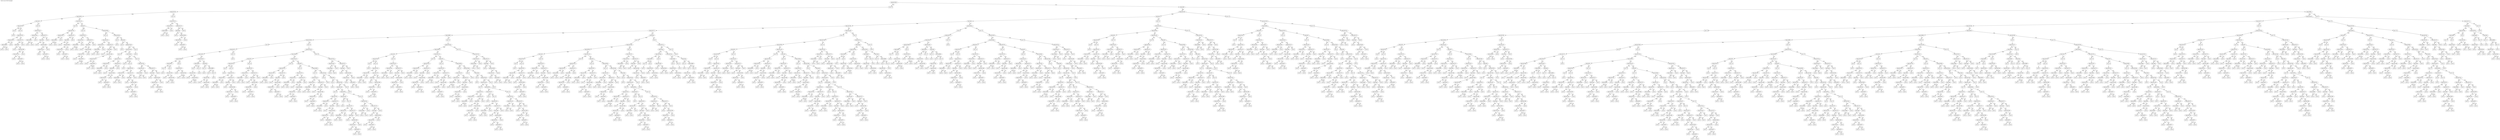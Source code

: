 digraph {
label="Tree for user #1026 (example)";labelloc=top;labeljust=left;  root [label="feature#1284"];
  A [label="vote>=3",shape="note"];
  AB [label="feature#1256"];
  ABA [label="feature#359"];
  ABAA [label="feature#11"];
  ABAAA [label="feature#730"];
  ABAAAA [label="vote<4",shape="note"];
  ABAAAAA [label="vote=3",shape="rect"];
  ABAAAA -> ABAAAAA;
  ABAAA -> ABAAAA [label="false"];
  ABAAAB [label="vote>=4",shape="note"];
  ABAAABB [label="feature#1252"];
  ABAAABBA [label="feature#1291"];
  ABAAABBAA [label="feature#480"];
  ABAAABBAAA [label="vote=4",shape="rect"];
  ABAAABBAA -> ABAAABBAAA [label="false"];
  ABAAABBAAB [label="vote=5",shape="rect"];
  ABAAABBAA -> ABAAABBAAB [label="true"];
  ABAAABBA -> ABAAABBAA [label="false"];
  ABAAABBAB [label="vote=5",shape="rect"];
  ABAAABBA -> ABAAABBAB [label="true"];
  ABAAABB -> ABAAABBA [label="false"];
  ABAAABBB [label="feature#1275"];
  ABAAABBBA [label="feature#9"];
  ABAAABBBAA [label="vote=4",shape="rect"];
  ABAAABBBA -> ABAAABBBAA [label="false"];
  ABAAABBBAB [label="feature#1288"];
  ABAAABBBABA [label="feature#1291"];
  ABAAABBBABAA [label="vote=4",shape="rect"];
  ABAAABBBABA -> ABAAABBBABAA [label="false"];
  ABAAABBBABAB [label="feature#672"];
  ABAAABBBABABA [label="vote=5",shape="rect"];
  ABAAABBBABAB -> ABAAABBBABABA [label="false"];
  ABAAABBBABABB [label="vote=4",shape="rect"];
  ABAAABBBABAB -> ABAAABBBABABB [label="true"];
  ABAAABBBABA -> ABAAABBBABAB [label="true"];
  ABAAABBBAB -> ABAAABBBABA [label="false"];
  ABAAABBBABB [label="vote=4",shape="rect"];
  ABAAABBBAB -> ABAAABBBABB [label="true"];
  ABAAABBBA -> ABAAABBBAB [label="true"];
  ABAAABBB -> ABAAABBBA [label="false"];
  ABAAABBBB [label="vote=5",shape="rect"];
  ABAAABBB -> ABAAABBBB [label="true"];
  ABAAABB -> ABAAABBB [label="true"];
  ABAAAB -> ABAAABB;
  ABAAA -> ABAAAB [label="true"];
  ABAA -> ABAAA [label="false"];
  ABAAB [label="vote>=4",shape="note"];
  ABAABB [label="feature#1252"];
  ABAABBA [label="feature#1291"];
  ABAABBAA [label="feature#480"];
  ABAABBAAA [label="vote=4",shape="rect"];
  ABAABBAA -> ABAABBAAA [label="false"];
  ABAABBAAB [label="vote=5",shape="rect"];
  ABAABBAA -> ABAABBAAB [label="true"];
  ABAABBA -> ABAABBAA [label="false"];
  ABAABBAB [label="vote=5",shape="rect"];
  ABAABBA -> ABAABBAB [label="true"];
  ABAABB -> ABAABBA [label="false"];
  ABAABBB [label="feature#1275"];
  ABAABBBA [label="feature#9"];
  ABAABBBAA [label="vote=4",shape="rect"];
  ABAABBBA -> ABAABBBAA [label="false"];
  ABAABBBAB [label="feature#1288"];
  ABAABBBABA [label="feature#1291"];
  ABAABBBABAA [label="vote=4",shape="rect"];
  ABAABBBABA -> ABAABBBABAA [label="false"];
  ABAABBBABAB [label="feature#672"];
  ABAABBBABABA [label="vote=5",shape="rect"];
  ABAABBBABAB -> ABAABBBABABA [label="false"];
  ABAABBBABABB [label="vote=4",shape="rect"];
  ABAABBBABAB -> ABAABBBABABB [label="true"];
  ABAABBBABA -> ABAABBBABAB [label="true"];
  ABAABBBAB -> ABAABBBABA [label="false"];
  ABAABBBABB [label="vote=4",shape="rect"];
  ABAABBBAB -> ABAABBBABB [label="true"];
  ABAABBBA -> ABAABBBAB [label="true"];
  ABAABBB -> ABAABBBA [label="false"];
  ABAABBBB [label="vote=5",shape="rect"];
  ABAABBB -> ABAABBBB [label="true"];
  ABAABB -> ABAABBB [label="true"];
  ABAAB -> ABAABB;
  ABAA -> ABAAB [label="true"];
  ABA -> ABAA [label="false"];
  ABAB [label="feature#1252"];
  ABABA [label="vote>=4",shape="note"];
  ABABAB [label="feature#1252"];
  ABABABA [label="feature#1291"];
  ABABABAA [label="feature#480"];
  ABABABAAA [label="vote=4",shape="rect"];
  ABABABAA -> ABABABAAA [label="false"];
  ABABABAAB [label="vote=5",shape="rect"];
  ABABABAA -> ABABABAAB [label="true"];
  ABABABA -> ABABABAA [label="false"];
  ABABABAB [label="vote=5",shape="rect"];
  ABABABA -> ABABABAB [label="true"];
  ABABAB -> ABABABA [label="false"];
  ABABABB [label="feature#1275"];
  ABABABBA [label="feature#9"];
  ABABABBAA [label="vote=4",shape="rect"];
  ABABABBA -> ABABABBAA [label="false"];
  ABABABBAB [label="feature#1288"];
  ABABABBABA [label="feature#1291"];
  ABABABBABAA [label="vote=4",shape="rect"];
  ABABABBABA -> ABABABBABAA [label="false"];
  ABABABBABAB [label="feature#672"];
  ABABABBABABA [label="vote=5",shape="rect"];
  ABABABBABAB -> ABABABBABABA [label="false"];
  ABABABBABABB [label="vote=4",shape="rect"];
  ABABABBABAB -> ABABABBABABB [label="true"];
  ABABABBABA -> ABABABBABAB [label="true"];
  ABABABBAB -> ABABABBABA [label="false"];
  ABABABBABB [label="vote=4",shape="rect"];
  ABABABBAB -> ABABABBABB [label="true"];
  ABABABBA -> ABABABBAB [label="true"];
  ABABABB -> ABABABBA [label="false"];
  ABABABBB [label="vote=5",shape="rect"];
  ABABABB -> ABABABBB [label="true"];
  ABABAB -> ABABABB [label="true"];
  ABABA -> ABABAB;
  ABAB -> ABABA [label="false"];
  ABABB [label="feature#7"];
  ABABBA [label="vote>=4",shape="note"];
  ABABBAB [label="feature#1252"];
  ABABBABA [label="feature#1291"];
  ABABBABAA [label="feature#480"];
  ABABBABAAA [label="vote=4",shape="rect"];
  ABABBABAA -> ABABBABAAA [label="false"];
  ABABBABAAB [label="vote=5",shape="rect"];
  ABABBABAA -> ABABBABAAB [label="true"];
  ABABBABA -> ABABBABAA [label="false"];
  ABABBABAB [label="vote=5",shape="rect"];
  ABABBABA -> ABABBABAB [label="true"];
  ABABBAB -> ABABBABA [label="false"];
  ABABBABB [label="feature#1275"];
  ABABBABBA [label="feature#9"];
  ABABBABBAA [label="vote=4",shape="rect"];
  ABABBABBA -> ABABBABBAA [label="false"];
  ABABBABBAB [label="feature#1288"];
  ABABBABBABA [label="feature#1291"];
  ABABBABBABAA [label="vote=4",shape="rect"];
  ABABBABBABA -> ABABBABBABAA [label="false"];
  ABABBABBABAB [label="feature#672"];
  ABABBABBABABA [label="vote=5",shape="rect"];
  ABABBABBABAB -> ABABBABBABABA [label="false"];
  ABABBABBABABB [label="vote=4",shape="rect"];
  ABABBABBABAB -> ABABBABBABABB [label="true"];
  ABABBABBABA -> ABABBABBABAB [label="true"];
  ABABBABBAB -> ABABBABBABA [label="false"];
  ABABBABBABB [label="vote=4",shape="rect"];
  ABABBABBAB -> ABABBABBABB [label="true"];
  ABABBABBA -> ABABBABBAB [label="true"];
  ABABBABB -> ABABBABBA [label="false"];
  ABABBABBB [label="vote=5",shape="rect"];
  ABABBABB -> ABABBABBB [label="true"];
  ABABBAB -> ABABBABB [label="true"];
  ABABBA -> ABABBAB;
  ABABB -> ABABBA [label="false"];
  ABABBB [label="feature#358"];
  ABABBBA [label="vote>=4",shape="note"];
  ABABBBAB [label="feature#1252"];
  ABABBBABA [label="feature#1291"];
  ABABBBABAA [label="feature#480"];
  ABABBBABAAA [label="vote=4",shape="rect"];
  ABABBBABAA -> ABABBBABAAA [label="false"];
  ABABBBABAAB [label="vote=5",shape="rect"];
  ABABBBABAA -> ABABBBABAAB [label="true"];
  ABABBBABA -> ABABBBABAA [label="false"];
  ABABBBABAB [label="vote=5",shape="rect"];
  ABABBBABA -> ABABBBABAB [label="true"];
  ABABBBAB -> ABABBBABA [label="false"];
  ABABBBABB [label="feature#1275"];
  ABABBBABBA [label="feature#9"];
  ABABBBABBAA [label="vote=4",shape="rect"];
  ABABBBABBA -> ABABBBABBAA [label="false"];
  ABABBBABBAB [label="feature#1288"];
  ABABBBABBABA [label="feature#1291"];
  ABABBBABBABAA [label="vote=4",shape="rect"];
  ABABBBABBABA -> ABABBBABBABAA [label="false"];
  ABABBBABBABAB [label="feature#672"];
  ABABBBABBABABA [label="vote=5",shape="rect"];
  ABABBBABBABAB -> ABABBBABBABABA [label="false"];
  ABABBBABBABABB [label="vote=4",shape="rect"];
  ABABBBABBABAB -> ABABBBABBABABB [label="true"];
  ABABBBABBABA -> ABABBBABBABAB [label="true"];
  ABABBBABBAB -> ABABBBABBABA [label="false"];
  ABABBBABBABB [label="vote=4",shape="rect"];
  ABABBBABBAB -> ABABBBABBABB [label="true"];
  ABABBBABBA -> ABABBBABBAB [label="true"];
  ABABBBABB -> ABABBBABBA [label="false"];
  ABABBBABBB [label="vote=5",shape="rect"];
  ABABBBABB -> ABABBBABBB [label="true"];
  ABABBBAB -> ABABBBABB [label="true"];
  ABABBBA -> ABABBBAB;
  ABABBB -> ABABBBA [label="false"];
  ABABBBB [label="feature#1284"];
  ABABBBBA [label="vote<4",shape="note"];
  ABABBBBAA [label="vote=3",shape="rect"];
  ABABBBBA -> ABABBBBAA;
  ABABBBB -> ABABBBBA [label="false"];
  ABABBBBB [label="feature#5"];
  ABABBBBBA [label="vote<4",shape="note"];
  ABABBBBBAA [label="vote=3",shape="rect"];
  ABABBBBBA -> ABABBBBBAA;
  ABABBBBB -> ABABBBBBA [label="false"];
  ABABBBBBB [label="feature#1259"];
  ABABBBBBBA [label="feature#1258"];
  ABABBBBBBAA [label="vote>=4",shape="note"];
  ABABBBBBBAAB [label="feature#1252"];
  ABABBBBBBAABA [label="feature#1291"];
  ABABBBBBBAABAA [label="feature#480"];
  ABABBBBBBAABAAA [label="vote=4",shape="rect"];
  ABABBBBBBAABAA -> ABABBBBBBAABAAA [label="false"];
  ABABBBBBBAABAAB [label="vote=5",shape="rect"];
  ABABBBBBBAABAA -> ABABBBBBBAABAAB [label="true"];
  ABABBBBBBAABA -> ABABBBBBBAABAA [label="false"];
  ABABBBBBBAABAB [label="vote=5",shape="rect"];
  ABABBBBBBAABA -> ABABBBBBBAABAB [label="true"];
  ABABBBBBBAAB -> ABABBBBBBAABA [label="false"];
  ABABBBBBBAABB [label="feature#1275"];
  ABABBBBBBAABBA [label="feature#9"];
  ABABBBBBBAABBAA [label="vote=4",shape="rect"];
  ABABBBBBBAABBA -> ABABBBBBBAABBAA [label="false"];
  ABABBBBBBAABBAB [label="feature#1288"];
  ABABBBBBBAABBABA [label="feature#1291"];
  ABABBBBBBAABBABAA [label="vote=4",shape="rect"];
  ABABBBBBBAABBABA -> ABABBBBBBAABBABAA [label="false"];
  ABABBBBBBAABBABAB [label="feature#672"];
  ABABBBBBBAABBABABA [label="vote=5",shape="rect"];
  ABABBBBBBAABBABAB -> ABABBBBBBAABBABABA [label="false"];
  ABABBBBBBAABBABABB [label="vote=4",shape="rect"];
  ABABBBBBBAABBABAB -> ABABBBBBBAABBABABB [label="true"];
  ABABBBBBBAABBABA -> ABABBBBBBAABBABAB [label="true"];
  ABABBBBBBAABBAB -> ABABBBBBBAABBABA [label="false"];
  ABABBBBBBAABBABB [label="vote=4",shape="rect"];
  ABABBBBBBAABBAB -> ABABBBBBBAABBABB [label="true"];
  ABABBBBBBAABBA -> ABABBBBBBAABBAB [label="true"];
  ABABBBBBBAABB -> ABABBBBBBAABBA [label="false"];
  ABABBBBBBAABBB [label="vote=5",shape="rect"];
  ABABBBBBBAABB -> ABABBBBBBAABBB [label="true"];
  ABABBBBBBAAB -> ABABBBBBBAABB [label="true"];
  ABABBBBBBAA -> ABABBBBBBAAB;
  ABABBBBBBA -> ABABBBBBBAA [label="false"];
  ABABBBBBBAB [label="feature#555"];
  ABABBBBBBABA [label="feature#1287"];
  ABABBBBBBABAA [label="vote<4",shape="note"];
  ABABBBBBBABAAA [label="vote=3",shape="rect"];
  ABABBBBBBABAA -> ABABBBBBBABAAA;
  ABABBBBBBABA -> ABABBBBBBABAA [label="false"];
  ABABBBBBBABAB [label="vote>=4",shape="note"];
  ABABBBBBBABABB [label="feature#1252"];
  ABABBBBBBABABBA [label="feature#1291"];
  ABABBBBBBABABBAA [label="feature#480"];
  ABABBBBBBABABBAAA [label="vote=4",shape="rect"];
  ABABBBBBBABABBAA -> ABABBBBBBABABBAAA [label="false"];
  ABABBBBBBABABBAAB [label="vote=5",shape="rect"];
  ABABBBBBBABABBAA -> ABABBBBBBABABBAAB [label="true"];
  ABABBBBBBABABBA -> ABABBBBBBABABBAA [label="false"];
  ABABBBBBBABABBAB [label="vote=5",shape="rect"];
  ABABBBBBBABABBA -> ABABBBBBBABABBAB [label="true"];
  ABABBBBBBABABB -> ABABBBBBBABABBA [label="false"];
  ABABBBBBBABABBB [label="feature#1275"];
  ABABBBBBBABABBBA [label="feature#9"];
  ABABBBBBBABABBBAA [label="vote=4",shape="rect"];
  ABABBBBBBABABBBA -> ABABBBBBBABABBBAA [label="false"];
  ABABBBBBBABABBBAB [label="feature#1288"];
  ABABBBBBBABABBBABA [label="feature#1291"];
  ABABBBBBBABABBBABAA [label="vote=4",shape="rect"];
  ABABBBBBBABABBBABA -> ABABBBBBBABABBBABAA [label="false"];
  ABABBBBBBABABBBABAB [label="feature#672"];
  ABABBBBBBABABBBABABA [label="vote=5",shape="rect"];
  ABABBBBBBABABBBABAB -> ABABBBBBBABABBBABABA [label="false"];
  ABABBBBBBABABBBABABB [label="vote=4",shape="rect"];
  ABABBBBBBABABBBABAB -> ABABBBBBBABABBBABABB [label="true"];
  ABABBBBBBABABBBABA -> ABABBBBBBABABBBABAB [label="true"];
  ABABBBBBBABABBBAB -> ABABBBBBBABABBBABA [label="false"];
  ABABBBBBBABABBBABB [label="vote=4",shape="rect"];
  ABABBBBBBABABBBAB -> ABABBBBBBABABBBABB [label="true"];
  ABABBBBBBABABBBA -> ABABBBBBBABABBBAB [label="true"];
  ABABBBBBBABABBB -> ABABBBBBBABABBBA [label="false"];
  ABABBBBBBABABBBB [label="vote=5",shape="rect"];
  ABABBBBBBABABBB -> ABABBBBBBABABBBB [label="true"];
  ABABBBBBBABABB -> ABABBBBBBABABBB [label="true"];
  ABABBBBBBABAB -> ABABBBBBBABABB;
  ABABBBBBBABA -> ABABBBBBBABAB [label="true"];
  ABABBBBBBAB -> ABABBBBBBABA [label="false"];
  ABABBBBBBABB [label="vote>=4",shape="note"];
  ABABBBBBBABBB [label="feature#1252"];
  ABABBBBBBABBBA [label="feature#1291"];
  ABABBBBBBABBBAA [label="feature#480"];
  ABABBBBBBABBBAAA [label="vote=4",shape="rect"];
  ABABBBBBBABBBAA -> ABABBBBBBABBBAAA [label="false"];
  ABABBBBBBABBBAAB [label="vote=5",shape="rect"];
  ABABBBBBBABBBAA -> ABABBBBBBABBBAAB [label="true"];
  ABABBBBBBABBBA -> ABABBBBBBABBBAA [label="false"];
  ABABBBBBBABBBAB [label="vote=5",shape="rect"];
  ABABBBBBBABBBA -> ABABBBBBBABBBAB [label="true"];
  ABABBBBBBABBB -> ABABBBBBBABBBA [label="false"];
  ABABBBBBBABBBB [label="feature#1275"];
  ABABBBBBBABBBBA [label="feature#9"];
  ABABBBBBBABBBBAA [label="vote=4",shape="rect"];
  ABABBBBBBABBBBA -> ABABBBBBBABBBBAA [label="false"];
  ABABBBBBBABBBBAB [label="feature#1288"];
  ABABBBBBBABBBBABA [label="feature#1291"];
  ABABBBBBBABBBBABAA [label="vote=4",shape="rect"];
  ABABBBBBBABBBBABA -> ABABBBBBBABBBBABAA [label="false"];
  ABABBBBBBABBBBABAB [label="feature#672"];
  ABABBBBBBABBBBABABA [label="vote=5",shape="rect"];
  ABABBBBBBABBBBABAB -> ABABBBBBBABBBBABABA [label="false"];
  ABABBBBBBABBBBABABB [label="vote=4",shape="rect"];
  ABABBBBBBABBBBABAB -> ABABBBBBBABBBBABABB [label="true"];
  ABABBBBBBABBBBABA -> ABABBBBBBABBBBABAB [label="true"];
  ABABBBBBBABBBBAB -> ABABBBBBBABBBBABA [label="false"];
  ABABBBBBBABBBBABB [label="vote=4",shape="rect"];
  ABABBBBBBABBBBAB -> ABABBBBBBABBBBABB [label="true"];
  ABABBBBBBABBBBA -> ABABBBBBBABBBBAB [label="true"];
  ABABBBBBBABBBB -> ABABBBBBBABBBBA [label="false"];
  ABABBBBBBABBBBB [label="vote=5",shape="rect"];
  ABABBBBBBABBBB -> ABABBBBBBABBBBB [label="true"];
  ABABBBBBBABBB -> ABABBBBBBABBBB [label="true"];
  ABABBBBBBABB -> ABABBBBBBABBB;
  ABABBBBBBAB -> ABABBBBBBABB [label="true"];
  ABABBBBBBA -> ABABBBBBBAB [label="true"];
  ABABBBBBB -> ABABBBBBBA [label="false"];
  ABABBBBBBB [label="vote<4",shape="note"];
  ABABBBBBBBA [label="vote=3",shape="rect"];
  ABABBBBBBB -> ABABBBBBBBA;
  ABABBBBBB -> ABABBBBBBB [label="true"];
  ABABBBBB -> ABABBBBBB [label="true"];
  ABABBBB -> ABABBBBB [label="true"];
  ABABBB -> ABABBBB [label="true"];
  ABABB -> ABABBB [label="true"];
  ABAB -> ABABB [label="true"];
  ABA -> ABAB [label="true"];
  AB -> ABA [label="false"];
  ABB [label="vote>=4",shape="note"];
  ABBB [label="feature#1252"];
  ABBBA [label="feature#1291"];
  ABBBAA [label="feature#480"];
  ABBBAAA [label="vote=4",shape="rect"];
  ABBBAA -> ABBBAAA [label="false"];
  ABBBAAB [label="vote=5",shape="rect"];
  ABBBAA -> ABBBAAB [label="true"];
  ABBBA -> ABBBAA [label="false"];
  ABBBAB [label="vote=5",shape="rect"];
  ABBBA -> ABBBAB [label="true"];
  ABBB -> ABBBA [label="false"];
  ABBBB [label="feature#1275"];
  ABBBBA [label="feature#9"];
  ABBBBAA [label="vote=4",shape="rect"];
  ABBBBA -> ABBBBAA [label="false"];
  ABBBBAB [label="feature#1288"];
  ABBBBABA [label="feature#1291"];
  ABBBBABAA [label="vote=4",shape="rect"];
  ABBBBABA -> ABBBBABAA [label="false"];
  ABBBBABAB [label="feature#672"];
  ABBBBABABA [label="vote=5",shape="rect"];
  ABBBBABAB -> ABBBBABABA [label="false"];
  ABBBBABABB [label="vote=4",shape="rect"];
  ABBBBABAB -> ABBBBABABB [label="true"];
  ABBBBABA -> ABBBBABAB [label="true"];
  ABBBBAB -> ABBBBABA [label="false"];
  ABBBBABB [label="vote=4",shape="rect"];
  ABBBBAB -> ABBBBABB [label="true"];
  ABBBBA -> ABBBBAB [label="true"];
  ABBBB -> ABBBBA [label="false"];
  ABBBBB [label="vote=5",shape="rect"];
  ABBBB -> ABBBBB [label="true"];
  ABBB -> ABBBB [label="true"];
  ABB -> ABBB;
  AB -> ABB [label="true"];
  A -> AB;
  root -> A [label="false"];
  B [label="feature#9"];
  BA [label="feature#1256"];
  BAA [label="feature#1"];
  BAAA [label="feature#4"];
  BAAAA [label="feature#1262"];
  BAAAAA [label="feature#1271"];
  BAAAAAA [label="feature#665"];
  BAAAAAAA [label="feature#1049"];
  BAAAAAAAA [label="vote<3",shape="note"];
  BAAAAAAAAA [label="feature#1271"];
  BAAAAAAAAAA [label="feature#18"];
  BAAAAAAAAAAA [label="feature#1060"];
  BAAAAAAAAAAAA [label="feature#837"];
  BAAAAAAAAAAAAA [label="vote>=2",shape="note"];
  BAAAAAAAAAAAAAB [label="vote=2",shape="rect"];
  BAAAAAAAAAAAAA -> BAAAAAAAAAAAAAB;
  BAAAAAAAAAAAA -> BAAAAAAAAAAAAA [label="false"];
  BAAAAAAAAAAAAB [label="vote<2",shape="note"];
  BAAAAAAAAAAAABA [label="feature#1283"];
  BAAAAAAAAAAAABAA [label="vote=0",shape="rect"];
  BAAAAAAAAAAAABA -> BAAAAAAAAAAAABAA [label="false"];
  BAAAAAAAAAAAABAB [label="feature#1044"];
  BAAAAAAAAAAAABABA [label="vote=1",shape="rect"];
  BAAAAAAAAAAAABAB -> BAAAAAAAAAAAABABA [label="false"];
  BAAAAAAAAAAAABABB [label="vote=0",shape="rect"];
  BAAAAAAAAAAAABAB -> BAAAAAAAAAAAABABB [label="true"];
  BAAAAAAAAAAAABA -> BAAAAAAAAAAAABAB [label="true"];
  BAAAAAAAAAAAAB -> BAAAAAAAAAAAABA;
  BAAAAAAAAAAAA -> BAAAAAAAAAAAAB [label="true"];
  BAAAAAAAAAAA -> BAAAAAAAAAAAA [label="false"];
  BAAAAAAAAAAAB [label="vote<2",shape="note"];
  BAAAAAAAAAAABA [label="feature#1283"];
  BAAAAAAAAAAABAA [label="vote=0",shape="rect"];
  BAAAAAAAAAAABA -> BAAAAAAAAAAABAA [label="false"];
  BAAAAAAAAAAABAB [label="feature#1044"];
  BAAAAAAAAAAABABA [label="vote=1",shape="rect"];
  BAAAAAAAAAAABAB -> BAAAAAAAAAAABABA [label="false"];
  BAAAAAAAAAAABABB [label="vote=0",shape="rect"];
  BAAAAAAAAAAABAB -> BAAAAAAAAAAABABB [label="true"];
  BAAAAAAAAAAABA -> BAAAAAAAAAAABAB [label="true"];
  BAAAAAAAAAAAB -> BAAAAAAAAAAABA;
  BAAAAAAAAAAA -> BAAAAAAAAAAAB [label="true"];
  BAAAAAAAAAA -> BAAAAAAAAAAA [label="false"];
  BAAAAAAAAAAB [label="feature#1281"];
  BAAAAAAAAAABA [label="feature#947"];
  BAAAAAAAAAABAA [label="vote<2",shape="note"];
  BAAAAAAAAAABAAA [label="feature#1283"];
  BAAAAAAAAAABAAAA [label="vote=0",shape="rect"];
  BAAAAAAAAAABAAA -> BAAAAAAAAAABAAAA [label="false"];
  BAAAAAAAAAABAAAB [label="feature#1044"];
  BAAAAAAAAAABAAABA [label="vote=1",shape="rect"];
  BAAAAAAAAAABAAAB -> BAAAAAAAAAABAAABA [label="false"];
  BAAAAAAAAAABAAABB [label="vote=0",shape="rect"];
  BAAAAAAAAAABAAAB -> BAAAAAAAAAABAAABB [label="true"];
  BAAAAAAAAAABAAA -> BAAAAAAAAAABAAAB [label="true"];
  BAAAAAAAAAABAA -> BAAAAAAAAAABAAA;
  BAAAAAAAAAABA -> BAAAAAAAAAABAA [label="false"];
  BAAAAAAAAAABAB [label="vote>=2",shape="note"];
  BAAAAAAAAAABABB [label="vote=2",shape="rect"];
  BAAAAAAAAAABAB -> BAAAAAAAAAABABB;
  BAAAAAAAAAABA -> BAAAAAAAAAABAB [label="true"];
  BAAAAAAAAAAB -> BAAAAAAAAAABA [label="false"];
  BAAAAAAAAAABB [label="feature#4"];
  BAAAAAAAAAABBA [label="vote>=2",shape="note"];
  BAAAAAAAAAABBAB [label="vote=2",shape="rect"];
  BAAAAAAAAAABBA -> BAAAAAAAAAABBAB;
  BAAAAAAAAAABB -> BAAAAAAAAAABBA [label="false"];
  BAAAAAAAAAABBB [label="feature#666"];
  BAAAAAAAAAABBBA [label="vote<2",shape="note"];
  BAAAAAAAAAABBBAA [label="feature#1283"];
  BAAAAAAAAAABBBAAA [label="vote=0",shape="rect"];
  BAAAAAAAAAABBBAA -> BAAAAAAAAAABBBAAA [label="false"];
  BAAAAAAAAAABBBAAB [label="feature#1044"];
  BAAAAAAAAAABBBAABA [label="vote=1",shape="rect"];
  BAAAAAAAAAABBBAAB -> BAAAAAAAAAABBBAABA [label="false"];
  BAAAAAAAAAABBBAABB [label="vote=0",shape="rect"];
  BAAAAAAAAAABBBAAB -> BAAAAAAAAAABBBAABB [label="true"];
  BAAAAAAAAAABBBAA -> BAAAAAAAAAABBBAAB [label="true"];
  BAAAAAAAAAABBBA -> BAAAAAAAAAABBBAA;
  BAAAAAAAAAABBB -> BAAAAAAAAAABBBA [label="false"];
  BAAAAAAAAAABBBB [label="vote>=2",shape="note"];
  BAAAAAAAAAABBBBB [label="vote=2",shape="rect"];
  BAAAAAAAAAABBBB -> BAAAAAAAAAABBBBB;
  BAAAAAAAAAABBB -> BAAAAAAAAAABBBB [label="true"];
  BAAAAAAAAAABB -> BAAAAAAAAAABBB [label="true"];
  BAAAAAAAAAAB -> BAAAAAAAAAABB [label="true"];
  BAAAAAAAAAA -> BAAAAAAAAAAB [label="true"];
  BAAAAAAAAA -> BAAAAAAAAAA [label="false"];
  BAAAAAAAAAB [label="vote>=2",shape="note"];
  BAAAAAAAAABB [label="vote=2",shape="rect"];
  BAAAAAAAAAB -> BAAAAAAAAABB;
  BAAAAAAAAA -> BAAAAAAAAAB [label="true"];
  BAAAAAAAA -> BAAAAAAAAA;
  BAAAAAAA -> BAAAAAAAA [label="false"];
  BAAAAAAAB [label="vote>=3",shape="note"];
  BAAAAAAABB [label="feature#1256"];
  BAAAAAAABBA [label="feature#359"];
  BAAAAAAABBAA [label="feature#11"];
  BAAAAAAABBAAA [label="feature#730"];
  BAAAAAAABBAAAA [label="vote<4",shape="note"];
  BAAAAAAABBAAAAA [label="vote=3",shape="rect"];
  BAAAAAAABBAAAA -> BAAAAAAABBAAAAA;
  BAAAAAAABBAAA -> BAAAAAAABBAAAA [label="false"];
  BAAAAAAABBAAAB [label="vote>=4",shape="note"];
  BAAAAAAABBAAABB [label="feature#1252"];
  BAAAAAAABBAAABBA [label="feature#1291"];
  BAAAAAAABBAAABBAA [label="feature#480"];
  BAAAAAAABBAAABBAAA [label="vote=4",shape="rect"];
  BAAAAAAABBAAABBAA -> BAAAAAAABBAAABBAAA [label="false"];
  BAAAAAAABBAAABBAAB [label="vote=5",shape="rect"];
  BAAAAAAABBAAABBAA -> BAAAAAAABBAAABBAAB [label="true"];
  BAAAAAAABBAAABBA -> BAAAAAAABBAAABBAA [label="false"];
  BAAAAAAABBAAABBAB [label="vote=5",shape="rect"];
  BAAAAAAABBAAABBA -> BAAAAAAABBAAABBAB [label="true"];
  BAAAAAAABBAAABB -> BAAAAAAABBAAABBA [label="false"];
  BAAAAAAABBAAABBB [label="feature#1275"];
  BAAAAAAABBAAABBBA [label="feature#9"];
  BAAAAAAABBAAABBBAA [label="vote=4",shape="rect"];
  BAAAAAAABBAAABBBA -> BAAAAAAABBAAABBBAA [label="false"];
  BAAAAAAABBAAABBBAB [label="feature#1288"];
  BAAAAAAABBAAABBBABA [label="feature#1291"];
  BAAAAAAABBAAABBBABAA [label="vote=4",shape="rect"];
  BAAAAAAABBAAABBBABA -> BAAAAAAABBAAABBBABAA [label="false"];
  BAAAAAAABBAAABBBABAB [label="feature#672"];
  BAAAAAAABBAAABBBABABA [label="vote=5",shape="rect"];
  BAAAAAAABBAAABBBABAB -> BAAAAAAABBAAABBBABABA [label="false"];
  BAAAAAAABBAAABBBABABB [label="vote=4",shape="rect"];
  BAAAAAAABBAAABBBABAB -> BAAAAAAABBAAABBBABABB [label="true"];
  BAAAAAAABBAAABBBABA -> BAAAAAAABBAAABBBABAB [label="true"];
  BAAAAAAABBAAABBBAB -> BAAAAAAABBAAABBBABA [label="false"];
  BAAAAAAABBAAABBBABB [label="vote=4",shape="rect"];
  BAAAAAAABBAAABBBAB -> BAAAAAAABBAAABBBABB [label="true"];
  BAAAAAAABBAAABBBA -> BAAAAAAABBAAABBBAB [label="true"];
  BAAAAAAABBAAABBB -> BAAAAAAABBAAABBBA [label="false"];
  BAAAAAAABBAAABBBB [label="vote=5",shape="rect"];
  BAAAAAAABBAAABBB -> BAAAAAAABBAAABBBB [label="true"];
  BAAAAAAABBAAABB -> BAAAAAAABBAAABBB [label="true"];
  BAAAAAAABBAAAB -> BAAAAAAABBAAABB;
  BAAAAAAABBAAA -> BAAAAAAABBAAAB [label="true"];
  BAAAAAAABBAA -> BAAAAAAABBAAA [label="false"];
  BAAAAAAABBAAB [label="vote>=4",shape="note"];
  BAAAAAAABBAABB [label="feature#1252"];
  BAAAAAAABBAABBA [label="feature#1291"];
  BAAAAAAABBAABBAA [label="feature#480"];
  BAAAAAAABBAABBAAA [label="vote=4",shape="rect"];
  BAAAAAAABBAABBAA -> BAAAAAAABBAABBAAA [label="false"];
  BAAAAAAABBAABBAAB [label="vote=5",shape="rect"];
  BAAAAAAABBAABBAA -> BAAAAAAABBAABBAAB [label="true"];
  BAAAAAAABBAABBA -> BAAAAAAABBAABBAA [label="false"];
  BAAAAAAABBAABBAB [label="vote=5",shape="rect"];
  BAAAAAAABBAABBA -> BAAAAAAABBAABBAB [label="true"];
  BAAAAAAABBAABB -> BAAAAAAABBAABBA [label="false"];
  BAAAAAAABBAABBB [label="feature#1275"];
  BAAAAAAABBAABBBA [label="feature#9"];
  BAAAAAAABBAABBBAA [label="vote=4",shape="rect"];
  BAAAAAAABBAABBBA -> BAAAAAAABBAABBBAA [label="false"];
  BAAAAAAABBAABBBAB [label="feature#1288"];
  BAAAAAAABBAABBBABA [label="feature#1291"];
  BAAAAAAABBAABBBABAA [label="vote=4",shape="rect"];
  BAAAAAAABBAABBBABA -> BAAAAAAABBAABBBABAA [label="false"];
  BAAAAAAABBAABBBABAB [label="feature#672"];
  BAAAAAAABBAABBBABABA [label="vote=5",shape="rect"];
  BAAAAAAABBAABBBABAB -> BAAAAAAABBAABBBABABA [label="false"];
  BAAAAAAABBAABBBABABB [label="vote=4",shape="rect"];
  BAAAAAAABBAABBBABAB -> BAAAAAAABBAABBBABABB [label="true"];
  BAAAAAAABBAABBBABA -> BAAAAAAABBAABBBABAB [label="true"];
  BAAAAAAABBAABBBAB -> BAAAAAAABBAABBBABA [label="false"];
  BAAAAAAABBAABBBABB [label="vote=4",shape="rect"];
  BAAAAAAABBAABBBAB -> BAAAAAAABBAABBBABB [label="true"];
  BAAAAAAABBAABBBA -> BAAAAAAABBAABBBAB [label="true"];
  BAAAAAAABBAABBB -> BAAAAAAABBAABBBA [label="false"];
  BAAAAAAABBAABBBB [label="vote=5",shape="rect"];
  BAAAAAAABBAABBB -> BAAAAAAABBAABBBB [label="true"];
  BAAAAAAABBAABB -> BAAAAAAABBAABBB [label="true"];
  BAAAAAAABBAAB -> BAAAAAAABBAABB;
  BAAAAAAABBAA -> BAAAAAAABBAAB [label="true"];
  BAAAAAAABBA -> BAAAAAAABBAA [label="false"];
  BAAAAAAABBAB [label="feature#1252"];
  BAAAAAAABBABA [label="vote>=4",shape="note"];
  BAAAAAAABBABAB [label="feature#1252"];
  BAAAAAAABBABABA [label="feature#1291"];
  BAAAAAAABBABABAA [label="feature#480"];
  BAAAAAAABBABABAAA [label="vote=4",shape="rect"];
  BAAAAAAABBABABAA -> BAAAAAAABBABABAAA [label="false"];
  BAAAAAAABBABABAAB [label="vote=5",shape="rect"];
  BAAAAAAABBABABAA -> BAAAAAAABBABABAAB [label="true"];
  BAAAAAAABBABABA -> BAAAAAAABBABABAA [label="false"];
  BAAAAAAABBABABAB [label="vote=5",shape="rect"];
  BAAAAAAABBABABA -> BAAAAAAABBABABAB [label="true"];
  BAAAAAAABBABAB -> BAAAAAAABBABABA [label="false"];
  BAAAAAAABBABABB [label="feature#1275"];
  BAAAAAAABBABABBA [label="feature#9"];
  BAAAAAAABBABABBAA [label="vote=4",shape="rect"];
  BAAAAAAABBABABBA -> BAAAAAAABBABABBAA [label="false"];
  BAAAAAAABBABABBAB [label="feature#1288"];
  BAAAAAAABBABABBABA [label="feature#1291"];
  BAAAAAAABBABABBABAA [label="vote=4",shape="rect"];
  BAAAAAAABBABABBABA -> BAAAAAAABBABABBABAA [label="false"];
  BAAAAAAABBABABBABAB [label="feature#672"];
  BAAAAAAABBABABBABABA [label="vote=5",shape="rect"];
  BAAAAAAABBABABBABAB -> BAAAAAAABBABABBABABA [label="false"];
  BAAAAAAABBABABBABABB [label="vote=4",shape="rect"];
  BAAAAAAABBABABBABAB -> BAAAAAAABBABABBABABB [label="true"];
  BAAAAAAABBABABBABA -> BAAAAAAABBABABBABAB [label="true"];
  BAAAAAAABBABABBAB -> BAAAAAAABBABABBABA [label="false"];
  BAAAAAAABBABABBABB [label="vote=4",shape="rect"];
  BAAAAAAABBABABBAB -> BAAAAAAABBABABBABB [label="true"];
  BAAAAAAABBABABBA -> BAAAAAAABBABABBAB [label="true"];
  BAAAAAAABBABABB -> BAAAAAAABBABABBA [label="false"];
  BAAAAAAABBABABBB [label="vote=5",shape="rect"];
  BAAAAAAABBABABB -> BAAAAAAABBABABBB [label="true"];
  BAAAAAAABBABAB -> BAAAAAAABBABABB [label="true"];
  BAAAAAAABBABA -> BAAAAAAABBABAB;
  BAAAAAAABBAB -> BAAAAAAABBABA [label="false"];
  BAAAAAAABBABB [label="feature#7"];
  BAAAAAAABBABBA [label="vote>=4",shape="note"];
  BAAAAAAABBABBAB [label="feature#1252"];
  BAAAAAAABBABBABA [label="feature#1291"];
  BAAAAAAABBABBABAA [label="feature#480"];
  BAAAAAAABBABBABAAA [label="vote=4",shape="rect"];
  BAAAAAAABBABBABAA -> BAAAAAAABBABBABAAA [label="false"];
  BAAAAAAABBABBABAAB [label="vote=5",shape="rect"];
  BAAAAAAABBABBABAA -> BAAAAAAABBABBABAAB [label="true"];
  BAAAAAAABBABBABA -> BAAAAAAABBABBABAA [label="false"];
  BAAAAAAABBABBABAB [label="vote=5",shape="rect"];
  BAAAAAAABBABBABA -> BAAAAAAABBABBABAB [label="true"];
  BAAAAAAABBABBAB -> BAAAAAAABBABBABA [label="false"];
  BAAAAAAABBABBABB [label="feature#1275"];
  BAAAAAAABBABBABBA [label="feature#9"];
  BAAAAAAABBABBABBAA [label="vote=4",shape="rect"];
  BAAAAAAABBABBABBA -> BAAAAAAABBABBABBAA [label="false"];
  BAAAAAAABBABBABBAB [label="feature#1288"];
  BAAAAAAABBABBABBABA [label="feature#1291"];
  BAAAAAAABBABBABBABAA [label="vote=4",shape="rect"];
  BAAAAAAABBABBABBABA -> BAAAAAAABBABBABBABAA [label="false"];
  BAAAAAAABBABBABBABAB [label="feature#672"];
  BAAAAAAABBABBABBABABA [label="vote=5",shape="rect"];
  BAAAAAAABBABBABBABAB -> BAAAAAAABBABBABBABABA [label="false"];
  BAAAAAAABBABBABBABABB [label="vote=4",shape="rect"];
  BAAAAAAABBABBABBABAB -> BAAAAAAABBABBABBABABB [label="true"];
  BAAAAAAABBABBABBABA -> BAAAAAAABBABBABBABAB [label="true"];
  BAAAAAAABBABBABBAB -> BAAAAAAABBABBABBABA [label="false"];
  BAAAAAAABBABBABBABB [label="vote=4",shape="rect"];
  BAAAAAAABBABBABBAB -> BAAAAAAABBABBABBABB [label="true"];
  BAAAAAAABBABBABBA -> BAAAAAAABBABBABBAB [label="true"];
  BAAAAAAABBABBABB -> BAAAAAAABBABBABBA [label="false"];
  BAAAAAAABBABBABBB [label="vote=5",shape="rect"];
  BAAAAAAABBABBABB -> BAAAAAAABBABBABBB [label="true"];
  BAAAAAAABBABBAB -> BAAAAAAABBABBABB [label="true"];
  BAAAAAAABBABBA -> BAAAAAAABBABBAB;
  BAAAAAAABBABB -> BAAAAAAABBABBA [label="false"];
  BAAAAAAABBABBB [label="feature#358"];
  BAAAAAAABBABBBA [label="vote>=4",shape="note"];
  BAAAAAAABBABBBAB [label="feature#1252"];
  BAAAAAAABBABBBABA [label="feature#1291"];
  BAAAAAAABBABBBABAA [label="feature#480"];
  BAAAAAAABBABBBABAAA [label="vote=4",shape="rect"];
  BAAAAAAABBABBBABAA -> BAAAAAAABBABBBABAAA [label="false"];
  BAAAAAAABBABBBABAAB [label="vote=5",shape="rect"];
  BAAAAAAABBABBBABAA -> BAAAAAAABBABBBABAAB [label="true"];
  BAAAAAAABBABBBABA -> BAAAAAAABBABBBABAA [label="false"];
  BAAAAAAABBABBBABAB [label="vote=5",shape="rect"];
  BAAAAAAABBABBBABA -> BAAAAAAABBABBBABAB [label="true"];
  BAAAAAAABBABBBAB -> BAAAAAAABBABBBABA [label="false"];
  BAAAAAAABBABBBABB [label="feature#1275"];
  BAAAAAAABBABBBABBA [label="feature#9"];
  BAAAAAAABBABBBABBAA [label="vote=4",shape="rect"];
  BAAAAAAABBABBBABBA -> BAAAAAAABBABBBABBAA [label="false"];
  BAAAAAAABBABBBABBAB [label="feature#1288"];
  BAAAAAAABBABBBABBABA [label="feature#1291"];
  BAAAAAAABBABBBABBABAA [label="vote=4",shape="rect"];
  BAAAAAAABBABBBABBABA -> BAAAAAAABBABBBABBABAA [label="false"];
  BAAAAAAABBABBBABBABAB [label="feature#672"];
  BAAAAAAABBABBBABBABABA [label="vote=5",shape="rect"];
  BAAAAAAABBABBBABBABAB -> BAAAAAAABBABBBABBABABA [label="false"];
  BAAAAAAABBABBBABBABABB [label="vote=4",shape="rect"];
  BAAAAAAABBABBBABBABAB -> BAAAAAAABBABBBABBABABB [label="true"];
  BAAAAAAABBABBBABBABA -> BAAAAAAABBABBBABBABAB [label="true"];
  BAAAAAAABBABBBABBAB -> BAAAAAAABBABBBABBABA [label="false"];
  BAAAAAAABBABBBABBABB [label="vote=4",shape="rect"];
  BAAAAAAABBABBBABBAB -> BAAAAAAABBABBBABBABB [label="true"];
  BAAAAAAABBABBBABBA -> BAAAAAAABBABBBABBAB [label="true"];
  BAAAAAAABBABBBABB -> BAAAAAAABBABBBABBA [label="false"];
  BAAAAAAABBABBBABBB [label="vote=5",shape="rect"];
  BAAAAAAABBABBBABB -> BAAAAAAABBABBBABBB [label="true"];
  BAAAAAAABBABBBAB -> BAAAAAAABBABBBABB [label="true"];
  BAAAAAAABBABBBA -> BAAAAAAABBABBBAB;
  BAAAAAAABBABBB -> BAAAAAAABBABBBA [label="false"];
  BAAAAAAABBABBBB [label="feature#1284"];
  BAAAAAAABBABBBBA [label="vote<4",shape="note"];
  BAAAAAAABBABBBBAA [label="vote=3",shape="rect"];
  BAAAAAAABBABBBBA -> BAAAAAAABBABBBBAA;
  BAAAAAAABBABBBB -> BAAAAAAABBABBBBA [label="false"];
  BAAAAAAABBABBBBB [label="feature#5"];
  BAAAAAAABBABBBBBA [label="vote<4",shape="note"];
  BAAAAAAABBABBBBBAA [label="vote=3",shape="rect"];
  BAAAAAAABBABBBBBA -> BAAAAAAABBABBBBBAA;
  BAAAAAAABBABBBBB -> BAAAAAAABBABBBBBA [label="false"];
  BAAAAAAABBABBBBBB [label="feature#1259"];
  BAAAAAAABBABBBBBBA [label="feature#1258"];
  BAAAAAAABBABBBBBBAA [label="vote>=4",shape="note"];
  BAAAAAAABBABBBBBBAAB [label="feature#1252"];
  BAAAAAAABBABBBBBBAABA [label="feature#1291"];
  BAAAAAAABBABBBBBBAABAA [label="feature#480"];
  BAAAAAAABBABBBBBBAABAAA [label="vote=4",shape="rect"];
  BAAAAAAABBABBBBBBAABAA -> BAAAAAAABBABBBBBBAABAAA [label="false"];
  BAAAAAAABBABBBBBBAABAAB [label="vote=5",shape="rect"];
  BAAAAAAABBABBBBBBAABAA -> BAAAAAAABBABBBBBBAABAAB [label="true"];
  BAAAAAAABBABBBBBBAABA -> BAAAAAAABBABBBBBBAABAA [label="false"];
  BAAAAAAABBABBBBBBAABAB [label="vote=5",shape="rect"];
  BAAAAAAABBABBBBBBAABA -> BAAAAAAABBABBBBBBAABAB [label="true"];
  BAAAAAAABBABBBBBBAAB -> BAAAAAAABBABBBBBBAABA [label="false"];
  BAAAAAAABBABBBBBBAABB [label="feature#1275"];
  BAAAAAAABBABBBBBBAABBA [label="feature#9"];
  BAAAAAAABBABBBBBBAABBAA [label="vote=4",shape="rect"];
  BAAAAAAABBABBBBBBAABBA -> BAAAAAAABBABBBBBBAABBAA [label="false"];
  BAAAAAAABBABBBBBBAABBAB [label="feature#1288"];
  BAAAAAAABBABBBBBBAABBABA [label="feature#1291"];
  BAAAAAAABBABBBBBBAABBABAA [label="vote=4",shape="rect"];
  BAAAAAAABBABBBBBBAABBABA -> BAAAAAAABBABBBBBBAABBABAA [label="false"];
  BAAAAAAABBABBBBBBAABBABAB [label="feature#672"];
  BAAAAAAABBABBBBBBAABBABABA [label="vote=5",shape="rect"];
  BAAAAAAABBABBBBBBAABBABAB -> BAAAAAAABBABBBBBBAABBABABA [label="false"];
  BAAAAAAABBABBBBBBAABBABABB [label="vote=4",shape="rect"];
  BAAAAAAABBABBBBBBAABBABAB -> BAAAAAAABBABBBBBBAABBABABB [label="true"];
  BAAAAAAABBABBBBBBAABBABA -> BAAAAAAABBABBBBBBAABBABAB [label="true"];
  BAAAAAAABBABBBBBBAABBAB -> BAAAAAAABBABBBBBBAABBABA [label="false"];
  BAAAAAAABBABBBBBBAABBABB [label="vote=4",shape="rect"];
  BAAAAAAABBABBBBBBAABBAB -> BAAAAAAABBABBBBBBAABBABB [label="true"];
  BAAAAAAABBABBBBBBAABBA -> BAAAAAAABBABBBBBBAABBAB [label="true"];
  BAAAAAAABBABBBBBBAABB -> BAAAAAAABBABBBBBBAABBA [label="false"];
  BAAAAAAABBABBBBBBAABBB [label="vote=5",shape="rect"];
  BAAAAAAABBABBBBBBAABB -> BAAAAAAABBABBBBBBAABBB [label="true"];
  BAAAAAAABBABBBBBBAAB -> BAAAAAAABBABBBBBBAABB [label="true"];
  BAAAAAAABBABBBBBBAA -> BAAAAAAABBABBBBBBAAB;
  BAAAAAAABBABBBBBBA -> BAAAAAAABBABBBBBBAA [label="false"];
  BAAAAAAABBABBBBBBAB [label="feature#555"];
  BAAAAAAABBABBBBBBABA [label="feature#1287"];
  BAAAAAAABBABBBBBBABAA [label="vote<4",shape="note"];
  BAAAAAAABBABBBBBBABAAA [label="vote=3",shape="rect"];
  BAAAAAAABBABBBBBBABAA -> BAAAAAAABBABBBBBBABAAA;
  BAAAAAAABBABBBBBBABA -> BAAAAAAABBABBBBBBABAA [label="false"];
  BAAAAAAABBABBBBBBABAB [label="vote>=4",shape="note"];
  BAAAAAAABBABBBBBBABABB [label="feature#1252"];
  BAAAAAAABBABBBBBBABABBA [label="feature#1291"];
  BAAAAAAABBABBBBBBABABBAA [label="feature#480"];
  BAAAAAAABBABBBBBBABABBAAA [label="vote=4",shape="rect"];
  BAAAAAAABBABBBBBBABABBAA -> BAAAAAAABBABBBBBBABABBAAA [label="false"];
  BAAAAAAABBABBBBBBABABBAAB [label="vote=5",shape="rect"];
  BAAAAAAABBABBBBBBABABBAA -> BAAAAAAABBABBBBBBABABBAAB [label="true"];
  BAAAAAAABBABBBBBBABABBA -> BAAAAAAABBABBBBBBABABBAA [label="false"];
  BAAAAAAABBABBBBBBABABBAB [label="vote=5",shape="rect"];
  BAAAAAAABBABBBBBBABABBA -> BAAAAAAABBABBBBBBABABBAB [label="true"];
  BAAAAAAABBABBBBBBABABB -> BAAAAAAABBABBBBBBABABBA [label="false"];
  BAAAAAAABBABBBBBBABABBB [label="feature#1275"];
  BAAAAAAABBABBBBBBABABBBA [label="feature#9"];
  BAAAAAAABBABBBBBBABABBBAA [label="vote=4",shape="rect"];
  BAAAAAAABBABBBBBBABABBBA -> BAAAAAAABBABBBBBBABABBBAA [label="false"];
  BAAAAAAABBABBBBBBABABBBAB [label="feature#1288"];
  BAAAAAAABBABBBBBBABABBBABA [label="feature#1291"];
  BAAAAAAABBABBBBBBABABBBABAA [label="vote=4",shape="rect"];
  BAAAAAAABBABBBBBBABABBBABA -> BAAAAAAABBABBBBBBABABBBABAA [label="false"];
  BAAAAAAABBABBBBBBABABBBABAB [label="feature#672"];
  BAAAAAAABBABBBBBBABABBBABABA [label="vote=5",shape="rect"];
  BAAAAAAABBABBBBBBABABBBABAB -> BAAAAAAABBABBBBBBABABBBABABA [label="false"];
  BAAAAAAABBABBBBBBABABBBABABB [label="vote=4",shape="rect"];
  BAAAAAAABBABBBBBBABABBBABAB -> BAAAAAAABBABBBBBBABABBBABABB [label="true"];
  BAAAAAAABBABBBBBBABABBBABA -> BAAAAAAABBABBBBBBABABBBABAB [label="true"];
  BAAAAAAABBABBBBBBABABBBAB -> BAAAAAAABBABBBBBBABABBBABA [label="false"];
  BAAAAAAABBABBBBBBABABBBABB [label="vote=4",shape="rect"];
  BAAAAAAABBABBBBBBABABBBAB -> BAAAAAAABBABBBBBBABABBBABB [label="true"];
  BAAAAAAABBABBBBBBABABBBA -> BAAAAAAABBABBBBBBABABBBAB [label="true"];
  BAAAAAAABBABBBBBBABABBB -> BAAAAAAABBABBBBBBABABBBA [label="false"];
  BAAAAAAABBABBBBBBABABBBB [label="vote=5",shape="rect"];
  BAAAAAAABBABBBBBBABABBB -> BAAAAAAABBABBBBBBABABBBB [label="true"];
  BAAAAAAABBABBBBBBABABB -> BAAAAAAABBABBBBBBABABBB [label="true"];
  BAAAAAAABBABBBBBBABAB -> BAAAAAAABBABBBBBBABABB;
  BAAAAAAABBABBBBBBABA -> BAAAAAAABBABBBBBBABAB [label="true"];
  BAAAAAAABBABBBBBBAB -> BAAAAAAABBABBBBBBABA [label="false"];
  BAAAAAAABBABBBBBBABB [label="vote>=4",shape="note"];
  BAAAAAAABBABBBBBBABBB [label="feature#1252"];
  BAAAAAAABBABBBBBBABBBA [label="feature#1291"];
  BAAAAAAABBABBBBBBABBBAA [label="feature#480"];
  BAAAAAAABBABBBBBBABBBAAA [label="vote=4",shape="rect"];
  BAAAAAAABBABBBBBBABBBAA -> BAAAAAAABBABBBBBBABBBAAA [label="false"];
  BAAAAAAABBABBBBBBABBBAAB [label="vote=5",shape="rect"];
  BAAAAAAABBABBBBBBABBBAA -> BAAAAAAABBABBBBBBABBBAAB [label="true"];
  BAAAAAAABBABBBBBBABBBA -> BAAAAAAABBABBBBBBABBBAA [label="false"];
  BAAAAAAABBABBBBBBABBBAB [label="vote=5",shape="rect"];
  BAAAAAAABBABBBBBBABBBA -> BAAAAAAABBABBBBBBABBBAB [label="true"];
  BAAAAAAABBABBBBBBABBB -> BAAAAAAABBABBBBBBABBBA [label="false"];
  BAAAAAAABBABBBBBBABBBB [label="feature#1275"];
  BAAAAAAABBABBBBBBABBBBA [label="feature#9"];
  BAAAAAAABBABBBBBBABBBBAA [label="vote=4",shape="rect"];
  BAAAAAAABBABBBBBBABBBBA -> BAAAAAAABBABBBBBBABBBBAA [label="false"];
  BAAAAAAABBABBBBBBABBBBAB [label="feature#1288"];
  BAAAAAAABBABBBBBBABBBBABA [label="feature#1291"];
  BAAAAAAABBABBBBBBABBBBABAA [label="vote=4",shape="rect"];
  BAAAAAAABBABBBBBBABBBBABA -> BAAAAAAABBABBBBBBABBBBABAA [label="false"];
  BAAAAAAABBABBBBBBABBBBABAB [label="feature#672"];
  BAAAAAAABBABBBBBBABBBBABABA [label="vote=5",shape="rect"];
  BAAAAAAABBABBBBBBABBBBABAB -> BAAAAAAABBABBBBBBABBBBABABA [label="false"];
  BAAAAAAABBABBBBBBABBBBABABB [label="vote=4",shape="rect"];
  BAAAAAAABBABBBBBBABBBBABAB -> BAAAAAAABBABBBBBBABBBBABABB [label="true"];
  BAAAAAAABBABBBBBBABBBBABA -> BAAAAAAABBABBBBBBABBBBABAB [label="true"];
  BAAAAAAABBABBBBBBABBBBAB -> BAAAAAAABBABBBBBBABBBBABA [label="false"];
  BAAAAAAABBABBBBBBABBBBABB [label="vote=4",shape="rect"];
  BAAAAAAABBABBBBBBABBBBAB -> BAAAAAAABBABBBBBBABBBBABB [label="true"];
  BAAAAAAABBABBBBBBABBBBA -> BAAAAAAABBABBBBBBABBBBAB [label="true"];
  BAAAAAAABBABBBBBBABBBB -> BAAAAAAABBABBBBBBABBBBA [label="false"];
  BAAAAAAABBABBBBBBABBBBB [label="vote=5",shape="rect"];
  BAAAAAAABBABBBBBBABBBB -> BAAAAAAABBABBBBBBABBBBB [label="true"];
  BAAAAAAABBABBBBBBABBB -> BAAAAAAABBABBBBBBABBBB [label="true"];
  BAAAAAAABBABBBBBBABB -> BAAAAAAABBABBBBBBABBB;
  BAAAAAAABBABBBBBBAB -> BAAAAAAABBABBBBBBABB [label="true"];
  BAAAAAAABBABBBBBBA -> BAAAAAAABBABBBBBBAB [label="true"];
  BAAAAAAABBABBBBBB -> BAAAAAAABBABBBBBBA [label="false"];
  BAAAAAAABBABBBBBBB [label="vote<4",shape="note"];
  BAAAAAAABBABBBBBBBA [label="vote=3",shape="rect"];
  BAAAAAAABBABBBBBBB -> BAAAAAAABBABBBBBBBA;
  BAAAAAAABBABBBBBB -> BAAAAAAABBABBBBBBB [label="true"];
  BAAAAAAABBABBBBB -> BAAAAAAABBABBBBBB [label="true"];
  BAAAAAAABBABBBB -> BAAAAAAABBABBBBB [label="true"];
  BAAAAAAABBABBB -> BAAAAAAABBABBBB [label="true"];
  BAAAAAAABBABB -> BAAAAAAABBABBB [label="true"];
  BAAAAAAABBAB -> BAAAAAAABBABB [label="true"];
  BAAAAAAABBA -> BAAAAAAABBAB [label="true"];
  BAAAAAAABB -> BAAAAAAABBA [label="false"];
  BAAAAAAABBB [label="vote>=4",shape="note"];
  BAAAAAAABBBB [label="feature#1252"];
  BAAAAAAABBBBA [label="feature#1291"];
  BAAAAAAABBBBAA [label="feature#480"];
  BAAAAAAABBBBAAA [label="vote=4",shape="rect"];
  BAAAAAAABBBBAA -> BAAAAAAABBBBAAA [label="false"];
  BAAAAAAABBBBAAB [label="vote=5",shape="rect"];
  BAAAAAAABBBBAA -> BAAAAAAABBBBAAB [label="true"];
  BAAAAAAABBBBA -> BAAAAAAABBBBAA [label="false"];
  BAAAAAAABBBBAB [label="vote=5",shape="rect"];
  BAAAAAAABBBBA -> BAAAAAAABBBBAB [label="true"];
  BAAAAAAABBBB -> BAAAAAAABBBBA [label="false"];
  BAAAAAAABBBBB [label="feature#1275"];
  BAAAAAAABBBBBA [label="feature#9"];
  BAAAAAAABBBBBAA [label="vote=4",shape="rect"];
  BAAAAAAABBBBBA -> BAAAAAAABBBBBAA [label="false"];
  BAAAAAAABBBBBAB [label="feature#1288"];
  BAAAAAAABBBBBABA [label="feature#1291"];
  BAAAAAAABBBBBABAA [label="vote=4",shape="rect"];
  BAAAAAAABBBBBABA -> BAAAAAAABBBBBABAA [label="false"];
  BAAAAAAABBBBBABAB [label="feature#672"];
  BAAAAAAABBBBBABABA [label="vote=5",shape="rect"];
  BAAAAAAABBBBBABAB -> BAAAAAAABBBBBABABA [label="false"];
  BAAAAAAABBBBBABABB [label="vote=4",shape="rect"];
  BAAAAAAABBBBBABAB -> BAAAAAAABBBBBABABB [label="true"];
  BAAAAAAABBBBBABA -> BAAAAAAABBBBBABAB [label="true"];
  BAAAAAAABBBBBAB -> BAAAAAAABBBBBABA [label="false"];
  BAAAAAAABBBBBABB [label="vote=4",shape="rect"];
  BAAAAAAABBBBBAB -> BAAAAAAABBBBBABB [label="true"];
  BAAAAAAABBBBBA -> BAAAAAAABBBBBAB [label="true"];
  BAAAAAAABBBBB -> BAAAAAAABBBBBA [label="false"];
  BAAAAAAABBBBBB [label="vote=5",shape="rect"];
  BAAAAAAABBBBB -> BAAAAAAABBBBBB [label="true"];
  BAAAAAAABBBB -> BAAAAAAABBBBB [label="true"];
  BAAAAAAABBB -> BAAAAAAABBBB;
  BAAAAAAABB -> BAAAAAAABBB [label="true"];
  BAAAAAAAB -> BAAAAAAABB;
  BAAAAAAA -> BAAAAAAAB [label="true"];
  BAAAAAA -> BAAAAAAA [label="false"];
  BAAAAAAB [label="vote>=3",shape="note"];
  BAAAAAABB [label="feature#1256"];
  BAAAAAABBA [label="feature#359"];
  BAAAAAABBAA [label="feature#11"];
  BAAAAAABBAAA [label="feature#730"];
  BAAAAAABBAAAA [label="vote<4",shape="note"];
  BAAAAAABBAAAAA [label="vote=3",shape="rect"];
  BAAAAAABBAAAA -> BAAAAAABBAAAAA;
  BAAAAAABBAAA -> BAAAAAABBAAAA [label="false"];
  BAAAAAABBAAAB [label="vote>=4",shape="note"];
  BAAAAAABBAAABB [label="feature#1252"];
  BAAAAAABBAAABBA [label="feature#1291"];
  BAAAAAABBAAABBAA [label="feature#480"];
  BAAAAAABBAAABBAAA [label="vote=4",shape="rect"];
  BAAAAAABBAAABBAA -> BAAAAAABBAAABBAAA [label="false"];
  BAAAAAABBAAABBAAB [label="vote=5",shape="rect"];
  BAAAAAABBAAABBAA -> BAAAAAABBAAABBAAB [label="true"];
  BAAAAAABBAAABBA -> BAAAAAABBAAABBAA [label="false"];
  BAAAAAABBAAABBAB [label="vote=5",shape="rect"];
  BAAAAAABBAAABBA -> BAAAAAABBAAABBAB [label="true"];
  BAAAAAABBAAABB -> BAAAAAABBAAABBA [label="false"];
  BAAAAAABBAAABBB [label="feature#1275"];
  BAAAAAABBAAABBBA [label="feature#9"];
  BAAAAAABBAAABBBAA [label="vote=4",shape="rect"];
  BAAAAAABBAAABBBA -> BAAAAAABBAAABBBAA [label="false"];
  BAAAAAABBAAABBBAB [label="feature#1288"];
  BAAAAAABBAAABBBABA [label="feature#1291"];
  BAAAAAABBAAABBBABAA [label="vote=4",shape="rect"];
  BAAAAAABBAAABBBABA -> BAAAAAABBAAABBBABAA [label="false"];
  BAAAAAABBAAABBBABAB [label="feature#672"];
  BAAAAAABBAAABBBABABA [label="vote=5",shape="rect"];
  BAAAAAABBAAABBBABAB -> BAAAAAABBAAABBBABABA [label="false"];
  BAAAAAABBAAABBBABABB [label="vote=4",shape="rect"];
  BAAAAAABBAAABBBABAB -> BAAAAAABBAAABBBABABB [label="true"];
  BAAAAAABBAAABBBABA -> BAAAAAABBAAABBBABAB [label="true"];
  BAAAAAABBAAABBBAB -> BAAAAAABBAAABBBABA [label="false"];
  BAAAAAABBAAABBBABB [label="vote=4",shape="rect"];
  BAAAAAABBAAABBBAB -> BAAAAAABBAAABBBABB [label="true"];
  BAAAAAABBAAABBBA -> BAAAAAABBAAABBBAB [label="true"];
  BAAAAAABBAAABBB -> BAAAAAABBAAABBBA [label="false"];
  BAAAAAABBAAABBBB [label="vote=5",shape="rect"];
  BAAAAAABBAAABBB -> BAAAAAABBAAABBBB [label="true"];
  BAAAAAABBAAABB -> BAAAAAABBAAABBB [label="true"];
  BAAAAAABBAAAB -> BAAAAAABBAAABB;
  BAAAAAABBAAA -> BAAAAAABBAAAB [label="true"];
  BAAAAAABBAA -> BAAAAAABBAAA [label="false"];
  BAAAAAABBAAB [label="vote>=4",shape="note"];
  BAAAAAABBAABB [label="feature#1252"];
  BAAAAAABBAABBA [label="feature#1291"];
  BAAAAAABBAABBAA [label="feature#480"];
  BAAAAAABBAABBAAA [label="vote=4",shape="rect"];
  BAAAAAABBAABBAA -> BAAAAAABBAABBAAA [label="false"];
  BAAAAAABBAABBAAB [label="vote=5",shape="rect"];
  BAAAAAABBAABBAA -> BAAAAAABBAABBAAB [label="true"];
  BAAAAAABBAABBA -> BAAAAAABBAABBAA [label="false"];
  BAAAAAABBAABBAB [label="vote=5",shape="rect"];
  BAAAAAABBAABBA -> BAAAAAABBAABBAB [label="true"];
  BAAAAAABBAABB -> BAAAAAABBAABBA [label="false"];
  BAAAAAABBAABBB [label="feature#1275"];
  BAAAAAABBAABBBA [label="feature#9"];
  BAAAAAABBAABBBAA [label="vote=4",shape="rect"];
  BAAAAAABBAABBBA -> BAAAAAABBAABBBAA [label="false"];
  BAAAAAABBAABBBAB [label="feature#1288"];
  BAAAAAABBAABBBABA [label="feature#1291"];
  BAAAAAABBAABBBABAA [label="vote=4",shape="rect"];
  BAAAAAABBAABBBABA -> BAAAAAABBAABBBABAA [label="false"];
  BAAAAAABBAABBBABAB [label="feature#672"];
  BAAAAAABBAABBBABABA [label="vote=5",shape="rect"];
  BAAAAAABBAABBBABAB -> BAAAAAABBAABBBABABA [label="false"];
  BAAAAAABBAABBBABABB [label="vote=4",shape="rect"];
  BAAAAAABBAABBBABAB -> BAAAAAABBAABBBABABB [label="true"];
  BAAAAAABBAABBBABA -> BAAAAAABBAABBBABAB [label="true"];
  BAAAAAABBAABBBAB -> BAAAAAABBAABBBABA [label="false"];
  BAAAAAABBAABBBABB [label="vote=4",shape="rect"];
  BAAAAAABBAABBBAB -> BAAAAAABBAABBBABB [label="true"];
  BAAAAAABBAABBBA -> BAAAAAABBAABBBAB [label="true"];
  BAAAAAABBAABBB -> BAAAAAABBAABBBA [label="false"];
  BAAAAAABBAABBBB [label="vote=5",shape="rect"];
  BAAAAAABBAABBB -> BAAAAAABBAABBBB [label="true"];
  BAAAAAABBAABB -> BAAAAAABBAABBB [label="true"];
  BAAAAAABBAAB -> BAAAAAABBAABB;
  BAAAAAABBAA -> BAAAAAABBAAB [label="true"];
  BAAAAAABBA -> BAAAAAABBAA [label="false"];
  BAAAAAABBAB [label="feature#1252"];
  BAAAAAABBABA [label="vote>=4",shape="note"];
  BAAAAAABBABAB [label="feature#1252"];
  BAAAAAABBABABA [label="feature#1291"];
  BAAAAAABBABABAA [label="feature#480"];
  BAAAAAABBABABAAA [label="vote=4",shape="rect"];
  BAAAAAABBABABAA -> BAAAAAABBABABAAA [label="false"];
  BAAAAAABBABABAAB [label="vote=5",shape="rect"];
  BAAAAAABBABABAA -> BAAAAAABBABABAAB [label="true"];
  BAAAAAABBABABA -> BAAAAAABBABABAA [label="false"];
  BAAAAAABBABABAB [label="vote=5",shape="rect"];
  BAAAAAABBABABA -> BAAAAAABBABABAB [label="true"];
  BAAAAAABBABAB -> BAAAAAABBABABA [label="false"];
  BAAAAAABBABABB [label="feature#1275"];
  BAAAAAABBABABBA [label="feature#9"];
  BAAAAAABBABABBAA [label="vote=4",shape="rect"];
  BAAAAAABBABABBA -> BAAAAAABBABABBAA [label="false"];
  BAAAAAABBABABBAB [label="feature#1288"];
  BAAAAAABBABABBABA [label="feature#1291"];
  BAAAAAABBABABBABAA [label="vote=4",shape="rect"];
  BAAAAAABBABABBABA -> BAAAAAABBABABBABAA [label="false"];
  BAAAAAABBABABBABAB [label="feature#672"];
  BAAAAAABBABABBABABA [label="vote=5",shape="rect"];
  BAAAAAABBABABBABAB -> BAAAAAABBABABBABABA [label="false"];
  BAAAAAABBABABBABABB [label="vote=4",shape="rect"];
  BAAAAAABBABABBABAB -> BAAAAAABBABABBABABB [label="true"];
  BAAAAAABBABABBABA -> BAAAAAABBABABBABAB [label="true"];
  BAAAAAABBABABBAB -> BAAAAAABBABABBABA [label="false"];
  BAAAAAABBABABBABB [label="vote=4",shape="rect"];
  BAAAAAABBABABBAB -> BAAAAAABBABABBABB [label="true"];
  BAAAAAABBABABBA -> BAAAAAABBABABBAB [label="true"];
  BAAAAAABBABABB -> BAAAAAABBABABBA [label="false"];
  BAAAAAABBABABBB [label="vote=5",shape="rect"];
  BAAAAAABBABABB -> BAAAAAABBABABBB [label="true"];
  BAAAAAABBABAB -> BAAAAAABBABABB [label="true"];
  BAAAAAABBABA -> BAAAAAABBABAB;
  BAAAAAABBAB -> BAAAAAABBABA [label="false"];
  BAAAAAABBABB [label="feature#7"];
  BAAAAAABBABBA [label="vote>=4",shape="note"];
  BAAAAAABBABBAB [label="feature#1252"];
  BAAAAAABBABBABA [label="feature#1291"];
  BAAAAAABBABBABAA [label="feature#480"];
  BAAAAAABBABBABAAA [label="vote=4",shape="rect"];
  BAAAAAABBABBABAA -> BAAAAAABBABBABAAA [label="false"];
  BAAAAAABBABBABAAB [label="vote=5",shape="rect"];
  BAAAAAABBABBABAA -> BAAAAAABBABBABAAB [label="true"];
  BAAAAAABBABBABA -> BAAAAAABBABBABAA [label="false"];
  BAAAAAABBABBABAB [label="vote=5",shape="rect"];
  BAAAAAABBABBABA -> BAAAAAABBABBABAB [label="true"];
  BAAAAAABBABBAB -> BAAAAAABBABBABA [label="false"];
  BAAAAAABBABBABB [label="feature#1275"];
  BAAAAAABBABBABBA [label="feature#9"];
  BAAAAAABBABBABBAA [label="vote=4",shape="rect"];
  BAAAAAABBABBABBA -> BAAAAAABBABBABBAA [label="false"];
  BAAAAAABBABBABBAB [label="feature#1288"];
  BAAAAAABBABBABBABA [label="feature#1291"];
  BAAAAAABBABBABBABAA [label="vote=4",shape="rect"];
  BAAAAAABBABBABBABA -> BAAAAAABBABBABBABAA [label="false"];
  BAAAAAABBABBABBABAB [label="feature#672"];
  BAAAAAABBABBABBABABA [label="vote=5",shape="rect"];
  BAAAAAABBABBABBABAB -> BAAAAAABBABBABBABABA [label="false"];
  BAAAAAABBABBABBABABB [label="vote=4",shape="rect"];
  BAAAAAABBABBABBABAB -> BAAAAAABBABBABBABABB [label="true"];
  BAAAAAABBABBABBABA -> BAAAAAABBABBABBABAB [label="true"];
  BAAAAAABBABBABBAB -> BAAAAAABBABBABBABA [label="false"];
  BAAAAAABBABBABBABB [label="vote=4",shape="rect"];
  BAAAAAABBABBABBAB -> BAAAAAABBABBABBABB [label="true"];
  BAAAAAABBABBABBA -> BAAAAAABBABBABBAB [label="true"];
  BAAAAAABBABBABB -> BAAAAAABBABBABBA [label="false"];
  BAAAAAABBABBABBB [label="vote=5",shape="rect"];
  BAAAAAABBABBABB -> BAAAAAABBABBABBB [label="true"];
  BAAAAAABBABBAB -> BAAAAAABBABBABB [label="true"];
  BAAAAAABBABBA -> BAAAAAABBABBAB;
  BAAAAAABBABB -> BAAAAAABBABBA [label="false"];
  BAAAAAABBABBB [label="feature#358"];
  BAAAAAABBABBBA [label="vote>=4",shape="note"];
  BAAAAAABBABBBAB [label="feature#1252"];
  BAAAAAABBABBBABA [label="feature#1291"];
  BAAAAAABBABBBABAA [label="feature#480"];
  BAAAAAABBABBBABAAA [label="vote=4",shape="rect"];
  BAAAAAABBABBBABAA -> BAAAAAABBABBBABAAA [label="false"];
  BAAAAAABBABBBABAAB [label="vote=5",shape="rect"];
  BAAAAAABBABBBABAA -> BAAAAAABBABBBABAAB [label="true"];
  BAAAAAABBABBBABA -> BAAAAAABBABBBABAA [label="false"];
  BAAAAAABBABBBABAB [label="vote=5",shape="rect"];
  BAAAAAABBABBBABA -> BAAAAAABBABBBABAB [label="true"];
  BAAAAAABBABBBAB -> BAAAAAABBABBBABA [label="false"];
  BAAAAAABBABBBABB [label="feature#1275"];
  BAAAAAABBABBBABBA [label="feature#9"];
  BAAAAAABBABBBABBAA [label="vote=4",shape="rect"];
  BAAAAAABBABBBABBA -> BAAAAAABBABBBABBAA [label="false"];
  BAAAAAABBABBBABBAB [label="feature#1288"];
  BAAAAAABBABBBABBABA [label="feature#1291"];
  BAAAAAABBABBBABBABAA [label="vote=4",shape="rect"];
  BAAAAAABBABBBABBABA -> BAAAAAABBABBBABBABAA [label="false"];
  BAAAAAABBABBBABBABAB [label="feature#672"];
  BAAAAAABBABBBABBABABA [label="vote=5",shape="rect"];
  BAAAAAABBABBBABBABAB -> BAAAAAABBABBBABBABABA [label="false"];
  BAAAAAABBABBBABBABABB [label="vote=4",shape="rect"];
  BAAAAAABBABBBABBABAB -> BAAAAAABBABBBABBABABB [label="true"];
  BAAAAAABBABBBABBABA -> BAAAAAABBABBBABBABAB [label="true"];
  BAAAAAABBABBBABBAB -> BAAAAAABBABBBABBABA [label="false"];
  BAAAAAABBABBBABBABB [label="vote=4",shape="rect"];
  BAAAAAABBABBBABBAB -> BAAAAAABBABBBABBABB [label="true"];
  BAAAAAABBABBBABBA -> BAAAAAABBABBBABBAB [label="true"];
  BAAAAAABBABBBABB -> BAAAAAABBABBBABBA [label="false"];
  BAAAAAABBABBBABBB [label="vote=5",shape="rect"];
  BAAAAAABBABBBABB -> BAAAAAABBABBBABBB [label="true"];
  BAAAAAABBABBBAB -> BAAAAAABBABBBABB [label="true"];
  BAAAAAABBABBBA -> BAAAAAABBABBBAB;
  BAAAAAABBABBB -> BAAAAAABBABBBA [label="false"];
  BAAAAAABBABBBB [label="feature#1284"];
  BAAAAAABBABBBBA [label="vote<4",shape="note"];
  BAAAAAABBABBBBAA [label="vote=3",shape="rect"];
  BAAAAAABBABBBBA -> BAAAAAABBABBBBAA;
  BAAAAAABBABBBB -> BAAAAAABBABBBBA [label="false"];
  BAAAAAABBABBBBB [label="feature#5"];
  BAAAAAABBABBBBBA [label="vote<4",shape="note"];
  BAAAAAABBABBBBBAA [label="vote=3",shape="rect"];
  BAAAAAABBABBBBBA -> BAAAAAABBABBBBBAA;
  BAAAAAABBABBBBB -> BAAAAAABBABBBBBA [label="false"];
  BAAAAAABBABBBBBB [label="feature#1259"];
  BAAAAAABBABBBBBBA [label="feature#1258"];
  BAAAAAABBABBBBBBAA [label="vote>=4",shape="note"];
  BAAAAAABBABBBBBBAAB [label="feature#1252"];
  BAAAAAABBABBBBBBAABA [label="feature#1291"];
  BAAAAAABBABBBBBBAABAA [label="feature#480"];
  BAAAAAABBABBBBBBAABAAA [label="vote=4",shape="rect"];
  BAAAAAABBABBBBBBAABAA -> BAAAAAABBABBBBBBAABAAA [label="false"];
  BAAAAAABBABBBBBBAABAAB [label="vote=5",shape="rect"];
  BAAAAAABBABBBBBBAABAA -> BAAAAAABBABBBBBBAABAAB [label="true"];
  BAAAAAABBABBBBBBAABA -> BAAAAAABBABBBBBBAABAA [label="false"];
  BAAAAAABBABBBBBBAABAB [label="vote=5",shape="rect"];
  BAAAAAABBABBBBBBAABA -> BAAAAAABBABBBBBBAABAB [label="true"];
  BAAAAAABBABBBBBBAAB -> BAAAAAABBABBBBBBAABA [label="false"];
  BAAAAAABBABBBBBBAABB [label="feature#1275"];
  BAAAAAABBABBBBBBAABBA [label="feature#9"];
  BAAAAAABBABBBBBBAABBAA [label="vote=4",shape="rect"];
  BAAAAAABBABBBBBBAABBA -> BAAAAAABBABBBBBBAABBAA [label="false"];
  BAAAAAABBABBBBBBAABBAB [label="feature#1288"];
  BAAAAAABBABBBBBBAABBABA [label="feature#1291"];
  BAAAAAABBABBBBBBAABBABAA [label="vote=4",shape="rect"];
  BAAAAAABBABBBBBBAABBABA -> BAAAAAABBABBBBBBAABBABAA [label="false"];
  BAAAAAABBABBBBBBAABBABAB [label="feature#672"];
  BAAAAAABBABBBBBBAABBABABA [label="vote=5",shape="rect"];
  BAAAAAABBABBBBBBAABBABAB -> BAAAAAABBABBBBBBAABBABABA [label="false"];
  BAAAAAABBABBBBBBAABBABABB [label="vote=4",shape="rect"];
  BAAAAAABBABBBBBBAABBABAB -> BAAAAAABBABBBBBBAABBABABB [label="true"];
  BAAAAAABBABBBBBBAABBABA -> BAAAAAABBABBBBBBAABBABAB [label="true"];
  BAAAAAABBABBBBBBAABBAB -> BAAAAAABBABBBBBBAABBABA [label="false"];
  BAAAAAABBABBBBBBAABBABB [label="vote=4",shape="rect"];
  BAAAAAABBABBBBBBAABBAB -> BAAAAAABBABBBBBBAABBABB [label="true"];
  BAAAAAABBABBBBBBAABBA -> BAAAAAABBABBBBBBAABBAB [label="true"];
  BAAAAAABBABBBBBBAABB -> BAAAAAABBABBBBBBAABBA [label="false"];
  BAAAAAABBABBBBBBAABBB [label="vote=5",shape="rect"];
  BAAAAAABBABBBBBBAABB -> BAAAAAABBABBBBBBAABBB [label="true"];
  BAAAAAABBABBBBBBAAB -> BAAAAAABBABBBBBBAABB [label="true"];
  BAAAAAABBABBBBBBAA -> BAAAAAABBABBBBBBAAB;
  BAAAAAABBABBBBBBA -> BAAAAAABBABBBBBBAA [label="false"];
  BAAAAAABBABBBBBBAB [label="feature#555"];
  BAAAAAABBABBBBBBABA [label="feature#1287"];
  BAAAAAABBABBBBBBABAA [label="vote<4",shape="note"];
  BAAAAAABBABBBBBBABAAA [label="vote=3",shape="rect"];
  BAAAAAABBABBBBBBABAA -> BAAAAAABBABBBBBBABAAA;
  BAAAAAABBABBBBBBABA -> BAAAAAABBABBBBBBABAA [label="false"];
  BAAAAAABBABBBBBBABAB [label="vote>=4",shape="note"];
  BAAAAAABBABBBBBBABABB [label="feature#1252"];
  BAAAAAABBABBBBBBABABBA [label="feature#1291"];
  BAAAAAABBABBBBBBABABBAA [label="feature#480"];
  BAAAAAABBABBBBBBABABBAAA [label="vote=4",shape="rect"];
  BAAAAAABBABBBBBBABABBAA -> BAAAAAABBABBBBBBABABBAAA [label="false"];
  BAAAAAABBABBBBBBABABBAAB [label="vote=5",shape="rect"];
  BAAAAAABBABBBBBBABABBAA -> BAAAAAABBABBBBBBABABBAAB [label="true"];
  BAAAAAABBABBBBBBABABBA -> BAAAAAABBABBBBBBABABBAA [label="false"];
  BAAAAAABBABBBBBBABABBAB [label="vote=5",shape="rect"];
  BAAAAAABBABBBBBBABABBA -> BAAAAAABBABBBBBBABABBAB [label="true"];
  BAAAAAABBABBBBBBABABB -> BAAAAAABBABBBBBBABABBA [label="false"];
  BAAAAAABBABBBBBBABABBB [label="feature#1275"];
  BAAAAAABBABBBBBBABABBBA [label="feature#9"];
  BAAAAAABBABBBBBBABABBBAA [label="vote=4",shape="rect"];
  BAAAAAABBABBBBBBABABBBA -> BAAAAAABBABBBBBBABABBBAA [label="false"];
  BAAAAAABBABBBBBBABABBBAB [label="feature#1288"];
  BAAAAAABBABBBBBBABABBBABA [label="feature#1291"];
  BAAAAAABBABBBBBBABABBBABAA [label="vote=4",shape="rect"];
  BAAAAAABBABBBBBBABABBBABA -> BAAAAAABBABBBBBBABABBBABAA [label="false"];
  BAAAAAABBABBBBBBABABBBABAB [label="feature#672"];
  BAAAAAABBABBBBBBABABBBABABA [label="vote=5",shape="rect"];
  BAAAAAABBABBBBBBABABBBABAB -> BAAAAAABBABBBBBBABABBBABABA [label="false"];
  BAAAAAABBABBBBBBABABBBABABB [label="vote=4",shape="rect"];
  BAAAAAABBABBBBBBABABBBABAB -> BAAAAAABBABBBBBBABABBBABABB [label="true"];
  BAAAAAABBABBBBBBABABBBABA -> BAAAAAABBABBBBBBABABBBABAB [label="true"];
  BAAAAAABBABBBBBBABABBBAB -> BAAAAAABBABBBBBBABABBBABA [label="false"];
  BAAAAAABBABBBBBBABABBBABB [label="vote=4",shape="rect"];
  BAAAAAABBABBBBBBABABBBAB -> BAAAAAABBABBBBBBABABBBABB [label="true"];
  BAAAAAABBABBBBBBABABBBA -> BAAAAAABBABBBBBBABABBBAB [label="true"];
  BAAAAAABBABBBBBBABABBB -> BAAAAAABBABBBBBBABABBBA [label="false"];
  BAAAAAABBABBBBBBABABBBB [label="vote=5",shape="rect"];
  BAAAAAABBABBBBBBABABBB -> BAAAAAABBABBBBBBABABBBB [label="true"];
  BAAAAAABBABBBBBBABABB -> BAAAAAABBABBBBBBABABBB [label="true"];
  BAAAAAABBABBBBBBABAB -> BAAAAAABBABBBBBBABABB;
  BAAAAAABBABBBBBBABA -> BAAAAAABBABBBBBBABAB [label="true"];
  BAAAAAABBABBBBBBAB -> BAAAAAABBABBBBBBABA [label="false"];
  BAAAAAABBABBBBBBABB [label="vote>=4",shape="note"];
  BAAAAAABBABBBBBBABBB [label="feature#1252"];
  BAAAAAABBABBBBBBABBBA [label="feature#1291"];
  BAAAAAABBABBBBBBABBBAA [label="feature#480"];
  BAAAAAABBABBBBBBABBBAAA [label="vote=4",shape="rect"];
  BAAAAAABBABBBBBBABBBAA -> BAAAAAABBABBBBBBABBBAAA [label="false"];
  BAAAAAABBABBBBBBABBBAAB [label="vote=5",shape="rect"];
  BAAAAAABBABBBBBBABBBAA -> BAAAAAABBABBBBBBABBBAAB [label="true"];
  BAAAAAABBABBBBBBABBBA -> BAAAAAABBABBBBBBABBBAA [label="false"];
  BAAAAAABBABBBBBBABBBAB [label="vote=5",shape="rect"];
  BAAAAAABBABBBBBBABBBA -> BAAAAAABBABBBBBBABBBAB [label="true"];
  BAAAAAABBABBBBBBABBB -> BAAAAAABBABBBBBBABBBA [label="false"];
  BAAAAAABBABBBBBBABBBB [label="feature#1275"];
  BAAAAAABBABBBBBBABBBBA [label="feature#9"];
  BAAAAAABBABBBBBBABBBBAA [label="vote=4",shape="rect"];
  BAAAAAABBABBBBBBABBBBA -> BAAAAAABBABBBBBBABBBBAA [label="false"];
  BAAAAAABBABBBBBBABBBBAB [label="feature#1288"];
  BAAAAAABBABBBBBBABBBBABA [label="feature#1291"];
  BAAAAAABBABBBBBBABBBBABAA [label="vote=4",shape="rect"];
  BAAAAAABBABBBBBBABBBBABA -> BAAAAAABBABBBBBBABBBBABAA [label="false"];
  BAAAAAABBABBBBBBABBBBABAB [label="feature#672"];
  BAAAAAABBABBBBBBABBBBABABA [label="vote=5",shape="rect"];
  BAAAAAABBABBBBBBABBBBABAB -> BAAAAAABBABBBBBBABBBBABABA [label="false"];
  BAAAAAABBABBBBBBABBBBABABB [label="vote=4",shape="rect"];
  BAAAAAABBABBBBBBABBBBABAB -> BAAAAAABBABBBBBBABBBBABABB [label="true"];
  BAAAAAABBABBBBBBABBBBABA -> BAAAAAABBABBBBBBABBBBABAB [label="true"];
  BAAAAAABBABBBBBBABBBBAB -> BAAAAAABBABBBBBBABBBBABA [label="false"];
  BAAAAAABBABBBBBBABBBBABB [label="vote=4",shape="rect"];
  BAAAAAABBABBBBBBABBBBAB -> BAAAAAABBABBBBBBABBBBABB [label="true"];
  BAAAAAABBABBBBBBABBBBA -> BAAAAAABBABBBBBBABBBBAB [label="true"];
  BAAAAAABBABBBBBBABBBB -> BAAAAAABBABBBBBBABBBBA [label="false"];
  BAAAAAABBABBBBBBABBBBB [label="vote=5",shape="rect"];
  BAAAAAABBABBBBBBABBBB -> BAAAAAABBABBBBBBABBBBB [label="true"];
  BAAAAAABBABBBBBBABBB -> BAAAAAABBABBBBBBABBBB [label="true"];
  BAAAAAABBABBBBBBABB -> BAAAAAABBABBBBBBABBB;
  BAAAAAABBABBBBBBAB -> BAAAAAABBABBBBBBABB [label="true"];
  BAAAAAABBABBBBBBA -> BAAAAAABBABBBBBBAB [label="true"];
  BAAAAAABBABBBBBB -> BAAAAAABBABBBBBBA [label="false"];
  BAAAAAABBABBBBBBB [label="vote<4",shape="note"];
  BAAAAAABBABBBBBBBA [label="vote=3",shape="rect"];
  BAAAAAABBABBBBBBB -> BAAAAAABBABBBBBBBA;
  BAAAAAABBABBBBBB -> BAAAAAABBABBBBBBB [label="true"];
  BAAAAAABBABBBBB -> BAAAAAABBABBBBBB [label="true"];
  BAAAAAABBABBBB -> BAAAAAABBABBBBB [label="true"];
  BAAAAAABBABBB -> BAAAAAABBABBBB [label="true"];
  BAAAAAABBABB -> BAAAAAABBABBB [label="true"];
  BAAAAAABBAB -> BAAAAAABBABB [label="true"];
  BAAAAAABBA -> BAAAAAABBAB [label="true"];
  BAAAAAABB -> BAAAAAABBA [label="false"];
  BAAAAAABBB [label="vote>=4",shape="note"];
  BAAAAAABBBB [label="feature#1252"];
  BAAAAAABBBBA [label="feature#1291"];
  BAAAAAABBBBAA [label="feature#480"];
  BAAAAAABBBBAAA [label="vote=4",shape="rect"];
  BAAAAAABBBBAA -> BAAAAAABBBBAAA [label="false"];
  BAAAAAABBBBAAB [label="vote=5",shape="rect"];
  BAAAAAABBBBAA -> BAAAAAABBBBAAB [label="true"];
  BAAAAAABBBBA -> BAAAAAABBBBAA [label="false"];
  BAAAAAABBBBAB [label="vote=5",shape="rect"];
  BAAAAAABBBBA -> BAAAAAABBBBAB [label="true"];
  BAAAAAABBBB -> BAAAAAABBBBA [label="false"];
  BAAAAAABBBBB [label="feature#1275"];
  BAAAAAABBBBBA [label="feature#9"];
  BAAAAAABBBBBAA [label="vote=4",shape="rect"];
  BAAAAAABBBBBA -> BAAAAAABBBBBAA [label="false"];
  BAAAAAABBBBBAB [label="feature#1288"];
  BAAAAAABBBBBABA [label="feature#1291"];
  BAAAAAABBBBBABAA [label="vote=4",shape="rect"];
  BAAAAAABBBBBABA -> BAAAAAABBBBBABAA [label="false"];
  BAAAAAABBBBBABAB [label="feature#672"];
  BAAAAAABBBBBABABA [label="vote=5",shape="rect"];
  BAAAAAABBBBBABAB -> BAAAAAABBBBBABABA [label="false"];
  BAAAAAABBBBBABABB [label="vote=4",shape="rect"];
  BAAAAAABBBBBABAB -> BAAAAAABBBBBABABB [label="true"];
  BAAAAAABBBBBABA -> BAAAAAABBBBBABAB [label="true"];
  BAAAAAABBBBBAB -> BAAAAAABBBBBABA [label="false"];
  BAAAAAABBBBBABB [label="vote=4",shape="rect"];
  BAAAAAABBBBBAB -> BAAAAAABBBBBABB [label="true"];
  BAAAAAABBBBBA -> BAAAAAABBBBBAB [label="true"];
  BAAAAAABBBBB -> BAAAAAABBBBBA [label="false"];
  BAAAAAABBBBBB [label="vote=5",shape="rect"];
  BAAAAAABBBBB -> BAAAAAABBBBBB [label="true"];
  BAAAAAABBBB -> BAAAAAABBBBB [label="true"];
  BAAAAAABBB -> BAAAAAABBBB;
  BAAAAAABB -> BAAAAAABBB [label="true"];
  BAAAAAAB -> BAAAAAABB;
  BAAAAAA -> BAAAAAAB [label="true"];
  BAAAAA -> BAAAAAA [label="false"];
  BAAAAAB [label="feature#5"];
  BAAAAABA [label="vote>=3",shape="note"];
  BAAAAABAB [label="feature#1256"];
  BAAAAABABA [label="feature#359"];
  BAAAAABABAA [label="feature#11"];
  BAAAAABABAAA [label="feature#730"];
  BAAAAABABAAAA [label="vote<4",shape="note"];
  BAAAAABABAAAAA [label="vote=3",shape="rect"];
  BAAAAABABAAAA -> BAAAAABABAAAAA;
  BAAAAABABAAA -> BAAAAABABAAAA [label="false"];
  BAAAAABABAAAB [label="vote>=4",shape="note"];
  BAAAAABABAAABB [label="feature#1252"];
  BAAAAABABAAABBA [label="feature#1291"];
  BAAAAABABAAABBAA [label="feature#480"];
  BAAAAABABAAABBAAA [label="vote=4",shape="rect"];
  BAAAAABABAAABBAA -> BAAAAABABAAABBAAA [label="false"];
  BAAAAABABAAABBAAB [label="vote=5",shape="rect"];
  BAAAAABABAAABBAA -> BAAAAABABAAABBAAB [label="true"];
  BAAAAABABAAABBA -> BAAAAABABAAABBAA [label="false"];
  BAAAAABABAAABBAB [label="vote=5",shape="rect"];
  BAAAAABABAAABBA -> BAAAAABABAAABBAB [label="true"];
  BAAAAABABAAABB -> BAAAAABABAAABBA [label="false"];
  BAAAAABABAAABBB [label="feature#1275"];
  BAAAAABABAAABBBA [label="feature#9"];
  BAAAAABABAAABBBAA [label="vote=4",shape="rect"];
  BAAAAABABAAABBBA -> BAAAAABABAAABBBAA [label="false"];
  BAAAAABABAAABBBAB [label="feature#1288"];
  BAAAAABABAAABBBABA [label="feature#1291"];
  BAAAAABABAAABBBABAA [label="vote=4",shape="rect"];
  BAAAAABABAAABBBABA -> BAAAAABABAAABBBABAA [label="false"];
  BAAAAABABAAABBBABAB [label="feature#672"];
  BAAAAABABAAABBBABABA [label="vote=5",shape="rect"];
  BAAAAABABAAABBBABAB -> BAAAAABABAAABBBABABA [label="false"];
  BAAAAABABAAABBBABABB [label="vote=4",shape="rect"];
  BAAAAABABAAABBBABAB -> BAAAAABABAAABBBABABB [label="true"];
  BAAAAABABAAABBBABA -> BAAAAABABAAABBBABAB [label="true"];
  BAAAAABABAAABBBAB -> BAAAAABABAAABBBABA [label="false"];
  BAAAAABABAAABBBABB [label="vote=4",shape="rect"];
  BAAAAABABAAABBBAB -> BAAAAABABAAABBBABB [label="true"];
  BAAAAABABAAABBBA -> BAAAAABABAAABBBAB [label="true"];
  BAAAAABABAAABBB -> BAAAAABABAAABBBA [label="false"];
  BAAAAABABAAABBBB [label="vote=5",shape="rect"];
  BAAAAABABAAABBB -> BAAAAABABAAABBBB [label="true"];
  BAAAAABABAAABB -> BAAAAABABAAABBB [label="true"];
  BAAAAABABAAAB -> BAAAAABABAAABB;
  BAAAAABABAAA -> BAAAAABABAAAB [label="true"];
  BAAAAABABAA -> BAAAAABABAAA [label="false"];
  BAAAAABABAAB [label="vote>=4",shape="note"];
  BAAAAABABAABB [label="feature#1252"];
  BAAAAABABAABBA [label="feature#1291"];
  BAAAAABABAABBAA [label="feature#480"];
  BAAAAABABAABBAAA [label="vote=4",shape="rect"];
  BAAAAABABAABBAA -> BAAAAABABAABBAAA [label="false"];
  BAAAAABABAABBAAB [label="vote=5",shape="rect"];
  BAAAAABABAABBAA -> BAAAAABABAABBAAB [label="true"];
  BAAAAABABAABBA -> BAAAAABABAABBAA [label="false"];
  BAAAAABABAABBAB [label="vote=5",shape="rect"];
  BAAAAABABAABBA -> BAAAAABABAABBAB [label="true"];
  BAAAAABABAABB -> BAAAAABABAABBA [label="false"];
  BAAAAABABAABBB [label="feature#1275"];
  BAAAAABABAABBBA [label="feature#9"];
  BAAAAABABAABBBAA [label="vote=4",shape="rect"];
  BAAAAABABAABBBA -> BAAAAABABAABBBAA [label="false"];
  BAAAAABABAABBBAB [label="feature#1288"];
  BAAAAABABAABBBABA [label="feature#1291"];
  BAAAAABABAABBBABAA [label="vote=4",shape="rect"];
  BAAAAABABAABBBABA -> BAAAAABABAABBBABAA [label="false"];
  BAAAAABABAABBBABAB [label="feature#672"];
  BAAAAABABAABBBABABA [label="vote=5",shape="rect"];
  BAAAAABABAABBBABAB -> BAAAAABABAABBBABABA [label="false"];
  BAAAAABABAABBBABABB [label="vote=4",shape="rect"];
  BAAAAABABAABBBABAB -> BAAAAABABAABBBABABB [label="true"];
  BAAAAABABAABBBABA -> BAAAAABABAABBBABAB [label="true"];
  BAAAAABABAABBBAB -> BAAAAABABAABBBABA [label="false"];
  BAAAAABABAABBBABB [label="vote=4",shape="rect"];
  BAAAAABABAABBBAB -> BAAAAABABAABBBABB [label="true"];
  BAAAAABABAABBBA -> BAAAAABABAABBBAB [label="true"];
  BAAAAABABAABBB -> BAAAAABABAABBBA [label="false"];
  BAAAAABABAABBBB [label="vote=5",shape="rect"];
  BAAAAABABAABBB -> BAAAAABABAABBBB [label="true"];
  BAAAAABABAABB -> BAAAAABABAABBB [label="true"];
  BAAAAABABAAB -> BAAAAABABAABB;
  BAAAAABABAA -> BAAAAABABAAB [label="true"];
  BAAAAABABA -> BAAAAABABAA [label="false"];
  BAAAAABABAB [label="feature#1252"];
  BAAAAABABABA [label="vote>=4",shape="note"];
  BAAAAABABABAB [label="feature#1252"];
  BAAAAABABABABA [label="feature#1291"];
  BAAAAABABABABAA [label="feature#480"];
  BAAAAABABABABAAA [label="vote=4",shape="rect"];
  BAAAAABABABABAA -> BAAAAABABABABAAA [label="false"];
  BAAAAABABABABAAB [label="vote=5",shape="rect"];
  BAAAAABABABABAA -> BAAAAABABABABAAB [label="true"];
  BAAAAABABABABA -> BAAAAABABABABAA [label="false"];
  BAAAAABABABABAB [label="vote=5",shape="rect"];
  BAAAAABABABABA -> BAAAAABABABABAB [label="true"];
  BAAAAABABABAB -> BAAAAABABABABA [label="false"];
  BAAAAABABABABB [label="feature#1275"];
  BAAAAABABABABBA [label="feature#9"];
  BAAAAABABABABBAA [label="vote=4",shape="rect"];
  BAAAAABABABABBA -> BAAAAABABABABBAA [label="false"];
  BAAAAABABABABBAB [label="feature#1288"];
  BAAAAABABABABBABA [label="feature#1291"];
  BAAAAABABABABBABAA [label="vote=4",shape="rect"];
  BAAAAABABABABBABA -> BAAAAABABABABBABAA [label="false"];
  BAAAAABABABABBABAB [label="feature#672"];
  BAAAAABABABABBABABA [label="vote=5",shape="rect"];
  BAAAAABABABABBABAB -> BAAAAABABABABBABABA [label="false"];
  BAAAAABABABABBABABB [label="vote=4",shape="rect"];
  BAAAAABABABABBABAB -> BAAAAABABABABBABABB [label="true"];
  BAAAAABABABABBABA -> BAAAAABABABABBABAB [label="true"];
  BAAAAABABABABBAB -> BAAAAABABABABBABA [label="false"];
  BAAAAABABABABBABB [label="vote=4",shape="rect"];
  BAAAAABABABABBAB -> BAAAAABABABABBABB [label="true"];
  BAAAAABABABABBA -> BAAAAABABABABBAB [label="true"];
  BAAAAABABABABB -> BAAAAABABABABBA [label="false"];
  BAAAAABABABABBB [label="vote=5",shape="rect"];
  BAAAAABABABABB -> BAAAAABABABABBB [label="true"];
  BAAAAABABABAB -> BAAAAABABABABB [label="true"];
  BAAAAABABABA -> BAAAAABABABAB;
  BAAAAABABAB -> BAAAAABABABA [label="false"];
  BAAAAABABABB [label="feature#7"];
  BAAAAABABABBA [label="vote>=4",shape="note"];
  BAAAAABABABBAB [label="feature#1252"];
  BAAAAABABABBABA [label="feature#1291"];
  BAAAAABABABBABAA [label="feature#480"];
  BAAAAABABABBABAAA [label="vote=4",shape="rect"];
  BAAAAABABABBABAA -> BAAAAABABABBABAAA [label="false"];
  BAAAAABABABBABAAB [label="vote=5",shape="rect"];
  BAAAAABABABBABAA -> BAAAAABABABBABAAB [label="true"];
  BAAAAABABABBABA -> BAAAAABABABBABAA [label="false"];
  BAAAAABABABBABAB [label="vote=5",shape="rect"];
  BAAAAABABABBABA -> BAAAAABABABBABAB [label="true"];
  BAAAAABABABBAB -> BAAAAABABABBABA [label="false"];
  BAAAAABABABBABB [label="feature#1275"];
  BAAAAABABABBABBA [label="feature#9"];
  BAAAAABABABBABBAA [label="vote=4",shape="rect"];
  BAAAAABABABBABBA -> BAAAAABABABBABBAA [label="false"];
  BAAAAABABABBABBAB [label="feature#1288"];
  BAAAAABABABBABBABA [label="feature#1291"];
  BAAAAABABABBABBABAA [label="vote=4",shape="rect"];
  BAAAAABABABBABBABA -> BAAAAABABABBABBABAA [label="false"];
  BAAAAABABABBABBABAB [label="feature#672"];
  BAAAAABABABBABBABABA [label="vote=5",shape="rect"];
  BAAAAABABABBABBABAB -> BAAAAABABABBABBABABA [label="false"];
  BAAAAABABABBABBABABB [label="vote=4",shape="rect"];
  BAAAAABABABBABBABAB -> BAAAAABABABBABBABABB [label="true"];
  BAAAAABABABBABBABA -> BAAAAABABABBABBABAB [label="true"];
  BAAAAABABABBABBAB -> BAAAAABABABBABBABA [label="false"];
  BAAAAABABABBABBABB [label="vote=4",shape="rect"];
  BAAAAABABABBABBAB -> BAAAAABABABBABBABB [label="true"];
  BAAAAABABABBABBA -> BAAAAABABABBABBAB [label="true"];
  BAAAAABABABBABB -> BAAAAABABABBABBA [label="false"];
  BAAAAABABABBABBB [label="vote=5",shape="rect"];
  BAAAAABABABBABB -> BAAAAABABABBABBB [label="true"];
  BAAAAABABABBAB -> BAAAAABABABBABB [label="true"];
  BAAAAABABABBA -> BAAAAABABABBAB;
  BAAAAABABABB -> BAAAAABABABBA [label="false"];
  BAAAAABABABBB [label="feature#358"];
  BAAAAABABABBBA [label="vote>=4",shape="note"];
  BAAAAABABABBBAB [label="feature#1252"];
  BAAAAABABABBBABA [label="feature#1291"];
  BAAAAABABABBBABAA [label="feature#480"];
  BAAAAABABABBBABAAA [label="vote=4",shape="rect"];
  BAAAAABABABBBABAA -> BAAAAABABABBBABAAA [label="false"];
  BAAAAABABABBBABAAB [label="vote=5",shape="rect"];
  BAAAAABABABBBABAA -> BAAAAABABABBBABAAB [label="true"];
  BAAAAABABABBBABA -> BAAAAABABABBBABAA [label="false"];
  BAAAAABABABBBABAB [label="vote=5",shape="rect"];
  BAAAAABABABBBABA -> BAAAAABABABBBABAB [label="true"];
  BAAAAABABABBBAB -> BAAAAABABABBBABA [label="false"];
  BAAAAABABABBBABB [label="feature#1275"];
  BAAAAABABABBBABBA [label="feature#9"];
  BAAAAABABABBBABBAA [label="vote=4",shape="rect"];
  BAAAAABABABBBABBA -> BAAAAABABABBBABBAA [label="false"];
  BAAAAABABABBBABBAB [label="feature#1288"];
  BAAAAABABABBBABBABA [label="feature#1291"];
  BAAAAABABABBBABBABAA [label="vote=4",shape="rect"];
  BAAAAABABABBBABBABA -> BAAAAABABABBBABBABAA [label="false"];
  BAAAAABABABBBABBABAB [label="feature#672"];
  BAAAAABABABBBABBABABA [label="vote=5",shape="rect"];
  BAAAAABABABBBABBABAB -> BAAAAABABABBBABBABABA [label="false"];
  BAAAAABABABBBABBABABB [label="vote=4",shape="rect"];
  BAAAAABABABBBABBABAB -> BAAAAABABABBBABBABABB [label="true"];
  BAAAAABABABBBABBABA -> BAAAAABABABBBABBABAB [label="true"];
  BAAAAABABABBBABBAB -> BAAAAABABABBBABBABA [label="false"];
  BAAAAABABABBBABBABB [label="vote=4",shape="rect"];
  BAAAAABABABBBABBAB -> BAAAAABABABBBABBABB [label="true"];
  BAAAAABABABBBABBA -> BAAAAABABABBBABBAB [label="true"];
  BAAAAABABABBBABB -> BAAAAABABABBBABBA [label="false"];
  BAAAAABABABBBABBB [label="vote=5",shape="rect"];
  BAAAAABABABBBABB -> BAAAAABABABBBABBB [label="true"];
  BAAAAABABABBBAB -> BAAAAABABABBBABB [label="true"];
  BAAAAABABABBBA -> BAAAAABABABBBAB;
  BAAAAABABABBB -> BAAAAABABABBBA [label="false"];
  BAAAAABABABBBB [label="feature#1284"];
  BAAAAABABABBBBA [label="vote<4",shape="note"];
  BAAAAABABABBBBAA [label="vote=3",shape="rect"];
  BAAAAABABABBBBA -> BAAAAABABABBBBAA;
  BAAAAABABABBBB -> BAAAAABABABBBBA [label="false"];
  BAAAAABABABBBBB [label="feature#5"];
  BAAAAABABABBBBBA [label="vote<4",shape="note"];
  BAAAAABABABBBBBAA [label="vote=3",shape="rect"];
  BAAAAABABABBBBBA -> BAAAAABABABBBBBAA;
  BAAAAABABABBBBB -> BAAAAABABABBBBBA [label="false"];
  BAAAAABABABBBBBB [label="feature#1259"];
  BAAAAABABABBBBBBA [label="feature#1258"];
  BAAAAABABABBBBBBAA [label="vote>=4",shape="note"];
  BAAAAABABABBBBBBAAB [label="feature#1252"];
  BAAAAABABABBBBBBAABA [label="feature#1291"];
  BAAAAABABABBBBBBAABAA [label="feature#480"];
  BAAAAABABABBBBBBAABAAA [label="vote=4",shape="rect"];
  BAAAAABABABBBBBBAABAA -> BAAAAABABABBBBBBAABAAA [label="false"];
  BAAAAABABABBBBBBAABAAB [label="vote=5",shape="rect"];
  BAAAAABABABBBBBBAABAA -> BAAAAABABABBBBBBAABAAB [label="true"];
  BAAAAABABABBBBBBAABA -> BAAAAABABABBBBBBAABAA [label="false"];
  BAAAAABABABBBBBBAABAB [label="vote=5",shape="rect"];
  BAAAAABABABBBBBBAABA -> BAAAAABABABBBBBBAABAB [label="true"];
  BAAAAABABABBBBBBAAB -> BAAAAABABABBBBBBAABA [label="false"];
  BAAAAABABABBBBBBAABB [label="feature#1275"];
  BAAAAABABABBBBBBAABBA [label="feature#9"];
  BAAAAABABABBBBBBAABBAA [label="vote=4",shape="rect"];
  BAAAAABABABBBBBBAABBA -> BAAAAABABABBBBBBAABBAA [label="false"];
  BAAAAABABABBBBBBAABBAB [label="feature#1288"];
  BAAAAABABABBBBBBAABBABA [label="feature#1291"];
  BAAAAABABABBBBBBAABBABAA [label="vote=4",shape="rect"];
  BAAAAABABABBBBBBAABBABA -> BAAAAABABABBBBBBAABBABAA [label="false"];
  BAAAAABABABBBBBBAABBABAB [label="feature#672"];
  BAAAAABABABBBBBBAABBABABA [label="vote=5",shape="rect"];
  BAAAAABABABBBBBBAABBABAB -> BAAAAABABABBBBBBAABBABABA [label="false"];
  BAAAAABABABBBBBBAABBABABB [label="vote=4",shape="rect"];
  BAAAAABABABBBBBBAABBABAB -> BAAAAABABABBBBBBAABBABABB [label="true"];
  BAAAAABABABBBBBBAABBABA -> BAAAAABABABBBBBBAABBABAB [label="true"];
  BAAAAABABABBBBBBAABBAB -> BAAAAABABABBBBBBAABBABA [label="false"];
  BAAAAABABABBBBBBAABBABB [label="vote=4",shape="rect"];
  BAAAAABABABBBBBBAABBAB -> BAAAAABABABBBBBBAABBABB [label="true"];
  BAAAAABABABBBBBBAABBA -> BAAAAABABABBBBBBAABBAB [label="true"];
  BAAAAABABABBBBBBAABB -> BAAAAABABABBBBBBAABBA [label="false"];
  BAAAAABABABBBBBBAABBB [label="vote=5",shape="rect"];
  BAAAAABABABBBBBBAABB -> BAAAAABABABBBBBBAABBB [label="true"];
  BAAAAABABABBBBBBAAB -> BAAAAABABABBBBBBAABB [label="true"];
  BAAAAABABABBBBBBAA -> BAAAAABABABBBBBBAAB;
  BAAAAABABABBBBBBA -> BAAAAABABABBBBBBAA [label="false"];
  BAAAAABABABBBBBBAB [label="feature#555"];
  BAAAAABABABBBBBBABA [label="feature#1287"];
  BAAAAABABABBBBBBABAA [label="vote<4",shape="note"];
  BAAAAABABABBBBBBABAAA [label="vote=3",shape="rect"];
  BAAAAABABABBBBBBABAA -> BAAAAABABABBBBBBABAAA;
  BAAAAABABABBBBBBABA -> BAAAAABABABBBBBBABAA [label="false"];
  BAAAAABABABBBBBBABAB [label="vote>=4",shape="note"];
  BAAAAABABABBBBBBABABB [label="feature#1252"];
  BAAAAABABABBBBBBABABBA [label="feature#1291"];
  BAAAAABABABBBBBBABABBAA [label="feature#480"];
  BAAAAABABABBBBBBABABBAAA [label="vote=4",shape="rect"];
  BAAAAABABABBBBBBABABBAA -> BAAAAABABABBBBBBABABBAAA [label="false"];
  BAAAAABABABBBBBBABABBAAB [label="vote=5",shape="rect"];
  BAAAAABABABBBBBBABABBAA -> BAAAAABABABBBBBBABABBAAB [label="true"];
  BAAAAABABABBBBBBABABBA -> BAAAAABABABBBBBBABABBAA [label="false"];
  BAAAAABABABBBBBBABABBAB [label="vote=5",shape="rect"];
  BAAAAABABABBBBBBABABBA -> BAAAAABABABBBBBBABABBAB [label="true"];
  BAAAAABABABBBBBBABABB -> BAAAAABABABBBBBBABABBA [label="false"];
  BAAAAABABABBBBBBABABBB [label="feature#1275"];
  BAAAAABABABBBBBBABABBBA [label="feature#9"];
  BAAAAABABABBBBBBABABBBAA [label="vote=4",shape="rect"];
  BAAAAABABABBBBBBABABBBA -> BAAAAABABABBBBBBABABBBAA [label="false"];
  BAAAAABABABBBBBBABABBBAB [label="feature#1288"];
  BAAAAABABABBBBBBABABBBABA [label="feature#1291"];
  BAAAAABABABBBBBBABABBBABAA [label="vote=4",shape="rect"];
  BAAAAABABABBBBBBABABBBABA -> BAAAAABABABBBBBBABABBBABAA [label="false"];
  BAAAAABABABBBBBBABABBBABAB [label="feature#672"];
  BAAAAABABABBBBBBABABBBABABA [label="vote=5",shape="rect"];
  BAAAAABABABBBBBBABABBBABAB -> BAAAAABABABBBBBBABABBBABABA [label="false"];
  BAAAAABABABBBBBBABABBBABABB [label="vote=4",shape="rect"];
  BAAAAABABABBBBBBABABBBABAB -> BAAAAABABABBBBBBABABBBABABB [label="true"];
  BAAAAABABABBBBBBABABBBABA -> BAAAAABABABBBBBBABABBBABAB [label="true"];
  BAAAAABABABBBBBBABABBBAB -> BAAAAABABABBBBBBABABBBABA [label="false"];
  BAAAAABABABBBBBBABABBBABB [label="vote=4",shape="rect"];
  BAAAAABABABBBBBBABABBBAB -> BAAAAABABABBBBBBABABBBABB [label="true"];
  BAAAAABABABBBBBBABABBBA -> BAAAAABABABBBBBBABABBBAB [label="true"];
  BAAAAABABABBBBBBABABBB -> BAAAAABABABBBBBBABABBBA [label="false"];
  BAAAAABABABBBBBBABABBBB [label="vote=5",shape="rect"];
  BAAAAABABABBBBBBABABBB -> BAAAAABABABBBBBBABABBBB [label="true"];
  BAAAAABABABBBBBBABABB -> BAAAAABABABBBBBBABABBB [label="true"];
  BAAAAABABABBBBBBABAB -> BAAAAABABABBBBBBABABB;
  BAAAAABABABBBBBBABA -> BAAAAABABABBBBBBABAB [label="true"];
  BAAAAABABABBBBBBAB -> BAAAAABABABBBBBBABA [label="false"];
  BAAAAABABABBBBBBABB [label="vote>=4",shape="note"];
  BAAAAABABABBBBBBABBB [label="feature#1252"];
  BAAAAABABABBBBBBABBBA [label="feature#1291"];
  BAAAAABABABBBBBBABBBAA [label="feature#480"];
  BAAAAABABABBBBBBABBBAAA [label="vote=4",shape="rect"];
  BAAAAABABABBBBBBABBBAA -> BAAAAABABABBBBBBABBBAAA [label="false"];
  BAAAAABABABBBBBBABBBAAB [label="vote=5",shape="rect"];
  BAAAAABABABBBBBBABBBAA -> BAAAAABABABBBBBBABBBAAB [label="true"];
  BAAAAABABABBBBBBABBBA -> BAAAAABABABBBBBBABBBAA [label="false"];
  BAAAAABABABBBBBBABBBAB [label="vote=5",shape="rect"];
  BAAAAABABABBBBBBABBBA -> BAAAAABABABBBBBBABBBAB [label="true"];
  BAAAAABABABBBBBBABBB -> BAAAAABABABBBBBBABBBA [label="false"];
  BAAAAABABABBBBBBABBBB [label="feature#1275"];
  BAAAAABABABBBBBBABBBBA [label="feature#9"];
  BAAAAABABABBBBBBABBBBAA [label="vote=4",shape="rect"];
  BAAAAABABABBBBBBABBBBA -> BAAAAABABABBBBBBABBBBAA [label="false"];
  BAAAAABABABBBBBBABBBBAB [label="feature#1288"];
  BAAAAABABABBBBBBABBBBABA [label="feature#1291"];
  BAAAAABABABBBBBBABBBBABAA [label="vote=4",shape="rect"];
  BAAAAABABABBBBBBABBBBABA -> BAAAAABABABBBBBBABBBBABAA [label="false"];
  BAAAAABABABBBBBBABBBBABAB [label="feature#672"];
  BAAAAABABABBBBBBABBBBABABA [label="vote=5",shape="rect"];
  BAAAAABABABBBBBBABBBBABAB -> BAAAAABABABBBBBBABBBBABABA [label="false"];
  BAAAAABABABBBBBBABBBBABABB [label="vote=4",shape="rect"];
  BAAAAABABABBBBBBABBBBABAB -> BAAAAABABABBBBBBABBBBABABB [label="true"];
  BAAAAABABABBBBBBABBBBABA -> BAAAAABABABBBBBBABBBBABAB [label="true"];
  BAAAAABABABBBBBBABBBBAB -> BAAAAABABABBBBBBABBBBABA [label="false"];
  BAAAAABABABBBBBBABBBBABB [label="vote=4",shape="rect"];
  BAAAAABABABBBBBBABBBBAB -> BAAAAABABABBBBBBABBBBABB [label="true"];
  BAAAAABABABBBBBBABBBBA -> BAAAAABABABBBBBBABBBBAB [label="true"];
  BAAAAABABABBBBBBABBBB -> BAAAAABABABBBBBBABBBBA [label="false"];
  BAAAAABABABBBBBBABBBBB [label="vote=5",shape="rect"];
  BAAAAABABABBBBBBABBBB -> BAAAAABABABBBBBBABBBBB [label="true"];
  BAAAAABABABBBBBBABBB -> BAAAAABABABBBBBBABBBB [label="true"];
  BAAAAABABABBBBBBABB -> BAAAAABABABBBBBBABBB;
  BAAAAABABABBBBBBAB -> BAAAAABABABBBBBBABB [label="true"];
  BAAAAABABABBBBBBA -> BAAAAABABABBBBBBAB [label="true"];
  BAAAAABABABBBBBB -> BAAAAABABABBBBBBA [label="false"];
  BAAAAABABABBBBBBB [label="vote<4",shape="note"];
  BAAAAABABABBBBBBBA [label="vote=3",shape="rect"];
  BAAAAABABABBBBBBB -> BAAAAABABABBBBBBBA;
  BAAAAABABABBBBBB -> BAAAAABABABBBBBBB [label="true"];
  BAAAAABABABBBBB -> BAAAAABABABBBBBB [label="true"];
  BAAAAABABABBBB -> BAAAAABABABBBBB [label="true"];
  BAAAAABABABBB -> BAAAAABABABBBB [label="true"];
  BAAAAABABABB -> BAAAAABABABBB [label="true"];
  BAAAAABABAB -> BAAAAABABABB [label="true"];
  BAAAAABABA -> BAAAAABABAB [label="true"];
  BAAAAABAB -> BAAAAABABA [label="false"];
  BAAAAABABB [label="vote>=4",shape="note"];
  BAAAAABABBB [label="feature#1252"];
  BAAAAABABBBA [label="feature#1291"];
  BAAAAABABBBAA [label="feature#480"];
  BAAAAABABBBAAA [label="vote=4",shape="rect"];
  BAAAAABABBBAA -> BAAAAABABBBAAA [label="false"];
  BAAAAABABBBAAB [label="vote=5",shape="rect"];
  BAAAAABABBBAA -> BAAAAABABBBAAB [label="true"];
  BAAAAABABBBA -> BAAAAABABBBAA [label="false"];
  BAAAAABABBBAB [label="vote=5",shape="rect"];
  BAAAAABABBBA -> BAAAAABABBBAB [label="true"];
  BAAAAABABBB -> BAAAAABABBBA [label="false"];
  BAAAAABABBBB [label="feature#1275"];
  BAAAAABABBBBA [label="feature#9"];
  BAAAAABABBBBAA [label="vote=4",shape="rect"];
  BAAAAABABBBBA -> BAAAAABABBBBAA [label="false"];
  BAAAAABABBBBAB [label="feature#1288"];
  BAAAAABABBBBABA [label="feature#1291"];
  BAAAAABABBBBABAA [label="vote=4",shape="rect"];
  BAAAAABABBBBABA -> BAAAAABABBBBABAA [label="false"];
  BAAAAABABBBBABAB [label="feature#672"];
  BAAAAABABBBBABABA [label="vote=5",shape="rect"];
  BAAAAABABBBBABAB -> BAAAAABABBBBABABA [label="false"];
  BAAAAABABBBBABABB [label="vote=4",shape="rect"];
  BAAAAABABBBBABAB -> BAAAAABABBBBABABB [label="true"];
  BAAAAABABBBBABA -> BAAAAABABBBBABAB [label="true"];
  BAAAAABABBBBAB -> BAAAAABABBBBABA [label="false"];
  BAAAAABABBBBABB [label="vote=4",shape="rect"];
  BAAAAABABBBBAB -> BAAAAABABBBBABB [label="true"];
  BAAAAABABBBBA -> BAAAAABABBBBAB [label="true"];
  BAAAAABABBBB -> BAAAAABABBBBA [label="false"];
  BAAAAABABBBBB [label="vote=5",shape="rect"];
  BAAAAABABBBB -> BAAAAABABBBBB [label="true"];
  BAAAAABABBB -> BAAAAABABBBB [label="true"];
  BAAAAABABB -> BAAAAABABBB;
  BAAAAABAB -> BAAAAABABB [label="true"];
  BAAAAABA -> BAAAAABAB;
  BAAAAAB -> BAAAAABA [label="false"];
  BAAAAABB [label="vote<3",shape="note"];
  BAAAAABBA [label="feature#1271"];
  BAAAAABBAA [label="feature#18"];
  BAAAAABBAAA [label="feature#1060"];
  BAAAAABBAAAA [label="feature#837"];
  BAAAAABBAAAAA [label="vote>=2",shape="note"];
  BAAAAABBAAAAAB [label="vote=2",shape="rect"];
  BAAAAABBAAAAA -> BAAAAABBAAAAAB;
  BAAAAABBAAAA -> BAAAAABBAAAAA [label="false"];
  BAAAAABBAAAAB [label="vote<2",shape="note"];
  BAAAAABBAAAABA [label="feature#1283"];
  BAAAAABBAAAABAA [label="vote=0",shape="rect"];
  BAAAAABBAAAABA -> BAAAAABBAAAABAA [label="false"];
  BAAAAABBAAAABAB [label="feature#1044"];
  BAAAAABBAAAABABA [label="vote=1",shape="rect"];
  BAAAAABBAAAABAB -> BAAAAABBAAAABABA [label="false"];
  BAAAAABBAAAABABB [label="vote=0",shape="rect"];
  BAAAAABBAAAABAB -> BAAAAABBAAAABABB [label="true"];
  BAAAAABBAAAABA -> BAAAAABBAAAABAB [label="true"];
  BAAAAABBAAAAB -> BAAAAABBAAAABA;
  BAAAAABBAAAA -> BAAAAABBAAAAB [label="true"];
  BAAAAABBAAA -> BAAAAABBAAAA [label="false"];
  BAAAAABBAAAB [label="vote<2",shape="note"];
  BAAAAABBAAABA [label="feature#1283"];
  BAAAAABBAAABAA [label="vote=0",shape="rect"];
  BAAAAABBAAABA -> BAAAAABBAAABAA [label="false"];
  BAAAAABBAAABAB [label="feature#1044"];
  BAAAAABBAAABABA [label="vote=1",shape="rect"];
  BAAAAABBAAABAB -> BAAAAABBAAABABA [label="false"];
  BAAAAABBAAABABB [label="vote=0",shape="rect"];
  BAAAAABBAAABAB -> BAAAAABBAAABABB [label="true"];
  BAAAAABBAAABA -> BAAAAABBAAABAB [label="true"];
  BAAAAABBAAAB -> BAAAAABBAAABA;
  BAAAAABBAAA -> BAAAAABBAAAB [label="true"];
  BAAAAABBAA -> BAAAAABBAAA [label="false"];
  BAAAAABBAAB [label="feature#1281"];
  BAAAAABBAABA [label="feature#947"];
  BAAAAABBAABAA [label="vote<2",shape="note"];
  BAAAAABBAABAAA [label="feature#1283"];
  BAAAAABBAABAAAA [label="vote=0",shape="rect"];
  BAAAAABBAABAAA -> BAAAAABBAABAAAA [label="false"];
  BAAAAABBAABAAAB [label="feature#1044"];
  BAAAAABBAABAAABA [label="vote=1",shape="rect"];
  BAAAAABBAABAAAB -> BAAAAABBAABAAABA [label="false"];
  BAAAAABBAABAAABB [label="vote=0",shape="rect"];
  BAAAAABBAABAAAB -> BAAAAABBAABAAABB [label="true"];
  BAAAAABBAABAAA -> BAAAAABBAABAAAB [label="true"];
  BAAAAABBAABAA -> BAAAAABBAABAAA;
  BAAAAABBAABA -> BAAAAABBAABAA [label="false"];
  BAAAAABBAABAB [label="vote>=2",shape="note"];
  BAAAAABBAABABB [label="vote=2",shape="rect"];
  BAAAAABBAABAB -> BAAAAABBAABABB;
  BAAAAABBAABA -> BAAAAABBAABAB [label="true"];
  BAAAAABBAAB -> BAAAAABBAABA [label="false"];
  BAAAAABBAABB [label="feature#4"];
  BAAAAABBAABBA [label="vote>=2",shape="note"];
  BAAAAABBAABBAB [label="vote=2",shape="rect"];
  BAAAAABBAABBA -> BAAAAABBAABBAB;
  BAAAAABBAABB -> BAAAAABBAABBA [label="false"];
  BAAAAABBAABBB [label="feature#666"];
  BAAAAABBAABBBA [label="vote<2",shape="note"];
  BAAAAABBAABBBAA [label="feature#1283"];
  BAAAAABBAABBBAAA [label="vote=0",shape="rect"];
  BAAAAABBAABBBAA -> BAAAAABBAABBBAAA [label="false"];
  BAAAAABBAABBBAAB [label="feature#1044"];
  BAAAAABBAABBBAABA [label="vote=1",shape="rect"];
  BAAAAABBAABBBAAB -> BAAAAABBAABBBAABA [label="false"];
  BAAAAABBAABBBAABB [label="vote=0",shape="rect"];
  BAAAAABBAABBBAAB -> BAAAAABBAABBBAABB [label="true"];
  BAAAAABBAABBBAA -> BAAAAABBAABBBAAB [label="true"];
  BAAAAABBAABBBA -> BAAAAABBAABBBAA;
  BAAAAABBAABBB -> BAAAAABBAABBBA [label="false"];
  BAAAAABBAABBBB [label="vote>=2",shape="note"];
  BAAAAABBAABBBBB [label="vote=2",shape="rect"];
  BAAAAABBAABBBB -> BAAAAABBAABBBBB;
  BAAAAABBAABBB -> BAAAAABBAABBBB [label="true"];
  BAAAAABBAABB -> BAAAAABBAABBB [label="true"];
  BAAAAABBAAB -> BAAAAABBAABB [label="true"];
  BAAAAABBAA -> BAAAAABBAAB [label="true"];
  BAAAAABBA -> BAAAAABBAA [label="false"];
  BAAAAABBAB [label="vote>=2",shape="note"];
  BAAAAABBABB [label="vote=2",shape="rect"];
  BAAAAABBAB -> BAAAAABBABB;
  BAAAAABBA -> BAAAAABBAB [label="true"];
  BAAAAABB -> BAAAAABBA;
  BAAAAAB -> BAAAAABB [label="true"];
  BAAAAA -> BAAAAAB [label="true"];
  BAAAA -> BAAAAA [label="false"];
  BAAAAB [label="feature#1263"];
  BAAAABA [label="vote>=3",shape="note"];
  BAAAABAB [label="feature#1256"];
  BAAAABABA [label="feature#359"];
  BAAAABABAA [label="feature#11"];
  BAAAABABAAA [label="feature#730"];
  BAAAABABAAAA [label="vote<4",shape="note"];
  BAAAABABAAAAA [label="vote=3",shape="rect"];
  BAAAABABAAAA -> BAAAABABAAAAA;
  BAAAABABAAA -> BAAAABABAAAA [label="false"];
  BAAAABABAAAB [label="vote>=4",shape="note"];
  BAAAABABAAABB [label="feature#1252"];
  BAAAABABAAABBA [label="feature#1291"];
  BAAAABABAAABBAA [label="feature#480"];
  BAAAABABAAABBAAA [label="vote=4",shape="rect"];
  BAAAABABAAABBAA -> BAAAABABAAABBAAA [label="false"];
  BAAAABABAAABBAAB [label="vote=5",shape="rect"];
  BAAAABABAAABBAA -> BAAAABABAAABBAAB [label="true"];
  BAAAABABAAABBA -> BAAAABABAAABBAA [label="false"];
  BAAAABABAAABBAB [label="vote=5",shape="rect"];
  BAAAABABAAABBA -> BAAAABABAAABBAB [label="true"];
  BAAAABABAAABB -> BAAAABABAAABBA [label="false"];
  BAAAABABAAABBB [label="feature#1275"];
  BAAAABABAAABBBA [label="feature#9"];
  BAAAABABAAABBBAA [label="vote=4",shape="rect"];
  BAAAABABAAABBBA -> BAAAABABAAABBBAA [label="false"];
  BAAAABABAAABBBAB [label="feature#1288"];
  BAAAABABAAABBBABA [label="feature#1291"];
  BAAAABABAAABBBABAA [label="vote=4",shape="rect"];
  BAAAABABAAABBBABA -> BAAAABABAAABBBABAA [label="false"];
  BAAAABABAAABBBABAB [label="feature#672"];
  BAAAABABAAABBBABABA [label="vote=5",shape="rect"];
  BAAAABABAAABBBABAB -> BAAAABABAAABBBABABA [label="false"];
  BAAAABABAAABBBABABB [label="vote=4",shape="rect"];
  BAAAABABAAABBBABAB -> BAAAABABAAABBBABABB [label="true"];
  BAAAABABAAABBBABA -> BAAAABABAAABBBABAB [label="true"];
  BAAAABABAAABBBAB -> BAAAABABAAABBBABA [label="false"];
  BAAAABABAAABBBABB [label="vote=4",shape="rect"];
  BAAAABABAAABBBAB -> BAAAABABAAABBBABB [label="true"];
  BAAAABABAAABBBA -> BAAAABABAAABBBAB [label="true"];
  BAAAABABAAABBB -> BAAAABABAAABBBA [label="false"];
  BAAAABABAAABBBB [label="vote=5",shape="rect"];
  BAAAABABAAABBB -> BAAAABABAAABBBB [label="true"];
  BAAAABABAAABB -> BAAAABABAAABBB [label="true"];
  BAAAABABAAAB -> BAAAABABAAABB;
  BAAAABABAAA -> BAAAABABAAAB [label="true"];
  BAAAABABAA -> BAAAABABAAA [label="false"];
  BAAAABABAAB [label="vote>=4",shape="note"];
  BAAAABABAABB [label="feature#1252"];
  BAAAABABAABBA [label="feature#1291"];
  BAAAABABAABBAA [label="feature#480"];
  BAAAABABAABBAAA [label="vote=4",shape="rect"];
  BAAAABABAABBAA -> BAAAABABAABBAAA [label="false"];
  BAAAABABAABBAAB [label="vote=5",shape="rect"];
  BAAAABABAABBAA -> BAAAABABAABBAAB [label="true"];
  BAAAABABAABBA -> BAAAABABAABBAA [label="false"];
  BAAAABABAABBAB [label="vote=5",shape="rect"];
  BAAAABABAABBA -> BAAAABABAABBAB [label="true"];
  BAAAABABAABB -> BAAAABABAABBA [label="false"];
  BAAAABABAABBB [label="feature#1275"];
  BAAAABABAABBBA [label="feature#9"];
  BAAAABABAABBBAA [label="vote=4",shape="rect"];
  BAAAABABAABBBA -> BAAAABABAABBBAA [label="false"];
  BAAAABABAABBBAB [label="feature#1288"];
  BAAAABABAABBBABA [label="feature#1291"];
  BAAAABABAABBBABAA [label="vote=4",shape="rect"];
  BAAAABABAABBBABA -> BAAAABABAABBBABAA [label="false"];
  BAAAABABAABBBABAB [label="feature#672"];
  BAAAABABAABBBABABA [label="vote=5",shape="rect"];
  BAAAABABAABBBABAB -> BAAAABABAABBBABABA [label="false"];
  BAAAABABAABBBABABB [label="vote=4",shape="rect"];
  BAAAABABAABBBABAB -> BAAAABABAABBBABABB [label="true"];
  BAAAABABAABBBABA -> BAAAABABAABBBABAB [label="true"];
  BAAAABABAABBBAB -> BAAAABABAABBBABA [label="false"];
  BAAAABABAABBBABB [label="vote=4",shape="rect"];
  BAAAABABAABBBAB -> BAAAABABAABBBABB [label="true"];
  BAAAABABAABBBA -> BAAAABABAABBBAB [label="true"];
  BAAAABABAABBB -> BAAAABABAABBBA [label="false"];
  BAAAABABAABBBB [label="vote=5",shape="rect"];
  BAAAABABAABBB -> BAAAABABAABBBB [label="true"];
  BAAAABABAABB -> BAAAABABAABBB [label="true"];
  BAAAABABAAB -> BAAAABABAABB;
  BAAAABABAA -> BAAAABABAAB [label="true"];
  BAAAABABA -> BAAAABABAA [label="false"];
  BAAAABABAB [label="feature#1252"];
  BAAAABABABA [label="vote>=4",shape="note"];
  BAAAABABABAB [label="feature#1252"];
  BAAAABABABABA [label="feature#1291"];
  BAAAABABABABAA [label="feature#480"];
  BAAAABABABABAAA [label="vote=4",shape="rect"];
  BAAAABABABABAA -> BAAAABABABABAAA [label="false"];
  BAAAABABABABAAB [label="vote=5",shape="rect"];
  BAAAABABABABAA -> BAAAABABABABAAB [label="true"];
  BAAAABABABABA -> BAAAABABABABAA [label="false"];
  BAAAABABABABAB [label="vote=5",shape="rect"];
  BAAAABABABABA -> BAAAABABABABAB [label="true"];
  BAAAABABABAB -> BAAAABABABABA [label="false"];
  BAAAABABABABB [label="feature#1275"];
  BAAAABABABABBA [label="feature#9"];
  BAAAABABABABBAA [label="vote=4",shape="rect"];
  BAAAABABABABBA -> BAAAABABABABBAA [label="false"];
  BAAAABABABABBAB [label="feature#1288"];
  BAAAABABABABBABA [label="feature#1291"];
  BAAAABABABABBABAA [label="vote=4",shape="rect"];
  BAAAABABABABBABA -> BAAAABABABABBABAA [label="false"];
  BAAAABABABABBABAB [label="feature#672"];
  BAAAABABABABBABABA [label="vote=5",shape="rect"];
  BAAAABABABABBABAB -> BAAAABABABABBABABA [label="false"];
  BAAAABABABABBABABB [label="vote=4",shape="rect"];
  BAAAABABABABBABAB -> BAAAABABABABBABABB [label="true"];
  BAAAABABABABBABA -> BAAAABABABABBABAB [label="true"];
  BAAAABABABABBAB -> BAAAABABABABBABA [label="false"];
  BAAAABABABABBABB [label="vote=4",shape="rect"];
  BAAAABABABABBAB -> BAAAABABABABBABB [label="true"];
  BAAAABABABABBA -> BAAAABABABABBAB [label="true"];
  BAAAABABABABB -> BAAAABABABABBA [label="false"];
  BAAAABABABABBB [label="vote=5",shape="rect"];
  BAAAABABABABB -> BAAAABABABABBB [label="true"];
  BAAAABABABAB -> BAAAABABABABB [label="true"];
  BAAAABABABA -> BAAAABABABAB;
  BAAAABABAB -> BAAAABABABA [label="false"];
  BAAAABABABB [label="feature#7"];
  BAAAABABABBA [label="vote>=4",shape="note"];
  BAAAABABABBAB [label="feature#1252"];
  BAAAABABABBABA [label="feature#1291"];
  BAAAABABABBABAA [label="feature#480"];
  BAAAABABABBABAAA [label="vote=4",shape="rect"];
  BAAAABABABBABAA -> BAAAABABABBABAAA [label="false"];
  BAAAABABABBABAAB [label="vote=5",shape="rect"];
  BAAAABABABBABAA -> BAAAABABABBABAAB [label="true"];
  BAAAABABABBABA -> BAAAABABABBABAA [label="false"];
  BAAAABABABBABAB [label="vote=5",shape="rect"];
  BAAAABABABBABA -> BAAAABABABBABAB [label="true"];
  BAAAABABABBAB -> BAAAABABABBABA [label="false"];
  BAAAABABABBABB [label="feature#1275"];
  BAAAABABABBABBA [label="feature#9"];
  BAAAABABABBABBAA [label="vote=4",shape="rect"];
  BAAAABABABBABBA -> BAAAABABABBABBAA [label="false"];
  BAAAABABABBABBAB [label="feature#1288"];
  BAAAABABABBABBABA [label="feature#1291"];
  BAAAABABABBABBABAA [label="vote=4",shape="rect"];
  BAAAABABABBABBABA -> BAAAABABABBABBABAA [label="false"];
  BAAAABABABBABBABAB [label="feature#672"];
  BAAAABABABBABBABABA [label="vote=5",shape="rect"];
  BAAAABABABBABBABAB -> BAAAABABABBABBABABA [label="false"];
  BAAAABABABBABBABABB [label="vote=4",shape="rect"];
  BAAAABABABBABBABAB -> BAAAABABABBABBABABB [label="true"];
  BAAAABABABBABBABA -> BAAAABABABBABBABAB [label="true"];
  BAAAABABABBABBAB -> BAAAABABABBABBABA [label="false"];
  BAAAABABABBABBABB [label="vote=4",shape="rect"];
  BAAAABABABBABBAB -> BAAAABABABBABBABB [label="true"];
  BAAAABABABBABBA -> BAAAABABABBABBAB [label="true"];
  BAAAABABABBABB -> BAAAABABABBABBA [label="false"];
  BAAAABABABBABBB [label="vote=5",shape="rect"];
  BAAAABABABBABB -> BAAAABABABBABBB [label="true"];
  BAAAABABABBAB -> BAAAABABABBABB [label="true"];
  BAAAABABABBA -> BAAAABABABBAB;
  BAAAABABABB -> BAAAABABABBA [label="false"];
  BAAAABABABBB [label="feature#358"];
  BAAAABABABBBA [label="vote>=4",shape="note"];
  BAAAABABABBBAB [label="feature#1252"];
  BAAAABABABBBABA [label="feature#1291"];
  BAAAABABABBBABAA [label="feature#480"];
  BAAAABABABBBABAAA [label="vote=4",shape="rect"];
  BAAAABABABBBABAA -> BAAAABABABBBABAAA [label="false"];
  BAAAABABABBBABAAB [label="vote=5",shape="rect"];
  BAAAABABABBBABAA -> BAAAABABABBBABAAB [label="true"];
  BAAAABABABBBABA -> BAAAABABABBBABAA [label="false"];
  BAAAABABABBBABAB [label="vote=5",shape="rect"];
  BAAAABABABBBABA -> BAAAABABABBBABAB [label="true"];
  BAAAABABABBBAB -> BAAAABABABBBABA [label="false"];
  BAAAABABABBBABB [label="feature#1275"];
  BAAAABABABBBABBA [label="feature#9"];
  BAAAABABABBBABBAA [label="vote=4",shape="rect"];
  BAAAABABABBBABBA -> BAAAABABABBBABBAA [label="false"];
  BAAAABABABBBABBAB [label="feature#1288"];
  BAAAABABABBBABBABA [label="feature#1291"];
  BAAAABABABBBABBABAA [label="vote=4",shape="rect"];
  BAAAABABABBBABBABA -> BAAAABABABBBABBABAA [label="false"];
  BAAAABABABBBABBABAB [label="feature#672"];
  BAAAABABABBBABBABABA [label="vote=5",shape="rect"];
  BAAAABABABBBABBABAB -> BAAAABABABBBABBABABA [label="false"];
  BAAAABABABBBABBABABB [label="vote=4",shape="rect"];
  BAAAABABABBBABBABAB -> BAAAABABABBBABBABABB [label="true"];
  BAAAABABABBBABBABA -> BAAAABABABBBABBABAB [label="true"];
  BAAAABABABBBABBAB -> BAAAABABABBBABBABA [label="false"];
  BAAAABABABBBABBABB [label="vote=4",shape="rect"];
  BAAAABABABBBABBAB -> BAAAABABABBBABBABB [label="true"];
  BAAAABABABBBABBA -> BAAAABABABBBABBAB [label="true"];
  BAAAABABABBBABB -> BAAAABABABBBABBA [label="false"];
  BAAAABABABBBABBB [label="vote=5",shape="rect"];
  BAAAABABABBBABB -> BAAAABABABBBABBB [label="true"];
  BAAAABABABBBAB -> BAAAABABABBBABB [label="true"];
  BAAAABABABBBA -> BAAAABABABBBAB;
  BAAAABABABBB -> BAAAABABABBBA [label="false"];
  BAAAABABABBBB [label="feature#1284"];
  BAAAABABABBBBA [label="vote<4",shape="note"];
  BAAAABABABBBBAA [label="vote=3",shape="rect"];
  BAAAABABABBBBA -> BAAAABABABBBBAA;
  BAAAABABABBBB -> BAAAABABABBBBA [label="false"];
  BAAAABABABBBBB [label="feature#5"];
  BAAAABABABBBBBA [label="vote<4",shape="note"];
  BAAAABABABBBBBAA [label="vote=3",shape="rect"];
  BAAAABABABBBBBA -> BAAAABABABBBBBAA;
  BAAAABABABBBBB -> BAAAABABABBBBBA [label="false"];
  BAAAABABABBBBBB [label="feature#1259"];
  BAAAABABABBBBBBA [label="feature#1258"];
  BAAAABABABBBBBBAA [label="vote>=4",shape="note"];
  BAAAABABABBBBBBAAB [label="feature#1252"];
  BAAAABABABBBBBBAABA [label="feature#1291"];
  BAAAABABABBBBBBAABAA [label="feature#480"];
  BAAAABABABBBBBBAABAAA [label="vote=4",shape="rect"];
  BAAAABABABBBBBBAABAA -> BAAAABABABBBBBBAABAAA [label="false"];
  BAAAABABABBBBBBAABAAB [label="vote=5",shape="rect"];
  BAAAABABABBBBBBAABAA -> BAAAABABABBBBBBAABAAB [label="true"];
  BAAAABABABBBBBBAABA -> BAAAABABABBBBBBAABAA [label="false"];
  BAAAABABABBBBBBAABAB [label="vote=5",shape="rect"];
  BAAAABABABBBBBBAABA -> BAAAABABABBBBBBAABAB [label="true"];
  BAAAABABABBBBBBAAB -> BAAAABABABBBBBBAABA [label="false"];
  BAAAABABABBBBBBAABB [label="feature#1275"];
  BAAAABABABBBBBBAABBA [label="feature#9"];
  BAAAABABABBBBBBAABBAA [label="vote=4",shape="rect"];
  BAAAABABABBBBBBAABBA -> BAAAABABABBBBBBAABBAA [label="false"];
  BAAAABABABBBBBBAABBAB [label="feature#1288"];
  BAAAABABABBBBBBAABBABA [label="feature#1291"];
  BAAAABABABBBBBBAABBABAA [label="vote=4",shape="rect"];
  BAAAABABABBBBBBAABBABA -> BAAAABABABBBBBBAABBABAA [label="false"];
  BAAAABABABBBBBBAABBABAB [label="feature#672"];
  BAAAABABABBBBBBAABBABABA [label="vote=5",shape="rect"];
  BAAAABABABBBBBBAABBABAB -> BAAAABABABBBBBBAABBABABA [label="false"];
  BAAAABABABBBBBBAABBABABB [label="vote=4",shape="rect"];
  BAAAABABABBBBBBAABBABAB -> BAAAABABABBBBBBAABBABABB [label="true"];
  BAAAABABABBBBBBAABBABA -> BAAAABABABBBBBBAABBABAB [label="true"];
  BAAAABABABBBBBBAABBAB -> BAAAABABABBBBBBAABBABA [label="false"];
  BAAAABABABBBBBBAABBABB [label="vote=4",shape="rect"];
  BAAAABABABBBBBBAABBAB -> BAAAABABABBBBBBAABBABB [label="true"];
  BAAAABABABBBBBBAABBA -> BAAAABABABBBBBBAABBAB [label="true"];
  BAAAABABABBBBBBAABB -> BAAAABABABBBBBBAABBA [label="false"];
  BAAAABABABBBBBBAABBB [label="vote=5",shape="rect"];
  BAAAABABABBBBBBAABB -> BAAAABABABBBBBBAABBB [label="true"];
  BAAAABABABBBBBBAAB -> BAAAABABABBBBBBAABB [label="true"];
  BAAAABABABBBBBBAA -> BAAAABABABBBBBBAAB;
  BAAAABABABBBBBBA -> BAAAABABABBBBBBAA [label="false"];
  BAAAABABABBBBBBAB [label="feature#555"];
  BAAAABABABBBBBBABA [label="feature#1287"];
  BAAAABABABBBBBBABAA [label="vote<4",shape="note"];
  BAAAABABABBBBBBABAAA [label="vote=3",shape="rect"];
  BAAAABABABBBBBBABAA -> BAAAABABABBBBBBABAAA;
  BAAAABABABBBBBBABA -> BAAAABABABBBBBBABAA [label="false"];
  BAAAABABABBBBBBABAB [label="vote>=4",shape="note"];
  BAAAABABABBBBBBABABB [label="feature#1252"];
  BAAAABABABBBBBBABABBA [label="feature#1291"];
  BAAAABABABBBBBBABABBAA [label="feature#480"];
  BAAAABABABBBBBBABABBAAA [label="vote=4",shape="rect"];
  BAAAABABABBBBBBABABBAA -> BAAAABABABBBBBBABABBAAA [label="false"];
  BAAAABABABBBBBBABABBAAB [label="vote=5",shape="rect"];
  BAAAABABABBBBBBABABBAA -> BAAAABABABBBBBBABABBAAB [label="true"];
  BAAAABABABBBBBBABABBA -> BAAAABABABBBBBBABABBAA [label="false"];
  BAAAABABABBBBBBABABBAB [label="vote=5",shape="rect"];
  BAAAABABABBBBBBABABBA -> BAAAABABABBBBBBABABBAB [label="true"];
  BAAAABABABBBBBBABABB -> BAAAABABABBBBBBABABBA [label="false"];
  BAAAABABABBBBBBABABBB [label="feature#1275"];
  BAAAABABABBBBBBABABBBA [label="feature#9"];
  BAAAABABABBBBBBABABBBAA [label="vote=4",shape="rect"];
  BAAAABABABBBBBBABABBBA -> BAAAABABABBBBBBABABBBAA [label="false"];
  BAAAABABABBBBBBABABBBAB [label="feature#1288"];
  BAAAABABABBBBBBABABBBABA [label="feature#1291"];
  BAAAABABABBBBBBABABBBABAA [label="vote=4",shape="rect"];
  BAAAABABABBBBBBABABBBABA -> BAAAABABABBBBBBABABBBABAA [label="false"];
  BAAAABABABBBBBBABABBBABAB [label="feature#672"];
  BAAAABABABBBBBBABABBBABABA [label="vote=5",shape="rect"];
  BAAAABABABBBBBBABABBBABAB -> BAAAABABABBBBBBABABBBABABA [label="false"];
  BAAAABABABBBBBBABABBBABABB [label="vote=4",shape="rect"];
  BAAAABABABBBBBBABABBBABAB -> BAAAABABABBBBBBABABBBABABB [label="true"];
  BAAAABABABBBBBBABABBBABA -> BAAAABABABBBBBBABABBBABAB [label="true"];
  BAAAABABABBBBBBABABBBAB -> BAAAABABABBBBBBABABBBABA [label="false"];
  BAAAABABABBBBBBABABBBABB [label="vote=4",shape="rect"];
  BAAAABABABBBBBBABABBBAB -> BAAAABABABBBBBBABABBBABB [label="true"];
  BAAAABABABBBBBBABABBBA -> BAAAABABABBBBBBABABBBAB [label="true"];
  BAAAABABABBBBBBABABBB -> BAAAABABABBBBBBABABBBA [label="false"];
  BAAAABABABBBBBBABABBBB [label="vote=5",shape="rect"];
  BAAAABABABBBBBBABABBB -> BAAAABABABBBBBBABABBBB [label="true"];
  BAAAABABABBBBBBABABB -> BAAAABABABBBBBBABABBB [label="true"];
  BAAAABABABBBBBBABAB -> BAAAABABABBBBBBABABB;
  BAAAABABABBBBBBABA -> BAAAABABABBBBBBABAB [label="true"];
  BAAAABABABBBBBBAB -> BAAAABABABBBBBBABA [label="false"];
  BAAAABABABBBBBBABB [label="vote>=4",shape="note"];
  BAAAABABABBBBBBABBB [label="feature#1252"];
  BAAAABABABBBBBBABBBA [label="feature#1291"];
  BAAAABABABBBBBBABBBAA [label="feature#480"];
  BAAAABABABBBBBBABBBAAA [label="vote=4",shape="rect"];
  BAAAABABABBBBBBABBBAA -> BAAAABABABBBBBBABBBAAA [label="false"];
  BAAAABABABBBBBBABBBAAB [label="vote=5",shape="rect"];
  BAAAABABABBBBBBABBBAA -> BAAAABABABBBBBBABBBAAB [label="true"];
  BAAAABABABBBBBBABBBA -> BAAAABABABBBBBBABBBAA [label="false"];
  BAAAABABABBBBBBABBBAB [label="vote=5",shape="rect"];
  BAAAABABABBBBBBABBBA -> BAAAABABABBBBBBABBBAB [label="true"];
  BAAAABABABBBBBBABBB -> BAAAABABABBBBBBABBBA [label="false"];
  BAAAABABABBBBBBABBBB [label="feature#1275"];
  BAAAABABABBBBBBABBBBA [label="feature#9"];
  BAAAABABABBBBBBABBBBAA [label="vote=4",shape="rect"];
  BAAAABABABBBBBBABBBBA -> BAAAABABABBBBBBABBBBAA [label="false"];
  BAAAABABABBBBBBABBBBAB [label="feature#1288"];
  BAAAABABABBBBBBABBBBABA [label="feature#1291"];
  BAAAABABABBBBBBABBBBABAA [label="vote=4",shape="rect"];
  BAAAABABABBBBBBABBBBABA -> BAAAABABABBBBBBABBBBABAA [label="false"];
  BAAAABABABBBBBBABBBBABAB [label="feature#672"];
  BAAAABABABBBBBBABBBBABABA [label="vote=5",shape="rect"];
  BAAAABABABBBBBBABBBBABAB -> BAAAABABABBBBBBABBBBABABA [label="false"];
  BAAAABABABBBBBBABBBBABABB [label="vote=4",shape="rect"];
  BAAAABABABBBBBBABBBBABAB -> BAAAABABABBBBBBABBBBABABB [label="true"];
  BAAAABABABBBBBBABBBBABA -> BAAAABABABBBBBBABBBBABAB [label="true"];
  BAAAABABABBBBBBABBBBAB -> BAAAABABABBBBBBABBBBABA [label="false"];
  BAAAABABABBBBBBABBBBABB [label="vote=4",shape="rect"];
  BAAAABABABBBBBBABBBBAB -> BAAAABABABBBBBBABBBBABB [label="true"];
  BAAAABABABBBBBBABBBBA -> BAAAABABABBBBBBABBBBAB [label="true"];
  BAAAABABABBBBBBABBBB -> BAAAABABABBBBBBABBBBA [label="false"];
  BAAAABABABBBBBBABBBBB [label="vote=5",shape="rect"];
  BAAAABABABBBBBBABBBB -> BAAAABABABBBBBBABBBBB [label="true"];
  BAAAABABABBBBBBABBB -> BAAAABABABBBBBBABBBB [label="true"];
  BAAAABABABBBBBBABB -> BAAAABABABBBBBBABBB;
  BAAAABABABBBBBBAB -> BAAAABABABBBBBBABB [label="true"];
  BAAAABABABBBBBBA -> BAAAABABABBBBBBAB [label="true"];
  BAAAABABABBBBBB -> BAAAABABABBBBBBA [label="false"];
  BAAAABABABBBBBBB [label="vote<4",shape="note"];
  BAAAABABABBBBBBBA [label="vote=3",shape="rect"];
  BAAAABABABBBBBBB -> BAAAABABABBBBBBBA;
  BAAAABABABBBBBB -> BAAAABABABBBBBBB [label="true"];
  BAAAABABABBBBB -> BAAAABABABBBBBB [label="true"];
  BAAAABABABBBB -> BAAAABABABBBBB [label="true"];
  BAAAABABABBB -> BAAAABABABBBB [label="true"];
  BAAAABABABB -> BAAAABABABBB [label="true"];
  BAAAABABAB -> BAAAABABABB [label="true"];
  BAAAABABA -> BAAAABABAB [label="true"];
  BAAAABAB -> BAAAABABA [label="false"];
  BAAAABABB [label="vote>=4",shape="note"];
  BAAAABABBB [label="feature#1252"];
  BAAAABABBBA [label="feature#1291"];
  BAAAABABBBAA [label="feature#480"];
  BAAAABABBBAAA [label="vote=4",shape="rect"];
  BAAAABABBBAA -> BAAAABABBBAAA [label="false"];
  BAAAABABBBAAB [label="vote=5",shape="rect"];
  BAAAABABBBAA -> BAAAABABBBAAB [label="true"];
  BAAAABABBBA -> BAAAABABBBAA [label="false"];
  BAAAABABBBAB [label="vote=5",shape="rect"];
  BAAAABABBBA -> BAAAABABBBAB [label="true"];
  BAAAABABBB -> BAAAABABBBA [label="false"];
  BAAAABABBBB [label="feature#1275"];
  BAAAABABBBBA [label="feature#9"];
  BAAAABABBBBAA [label="vote=4",shape="rect"];
  BAAAABABBBBA -> BAAAABABBBBAA [label="false"];
  BAAAABABBBBAB [label="feature#1288"];
  BAAAABABBBBABA [label="feature#1291"];
  BAAAABABBBBABAA [label="vote=4",shape="rect"];
  BAAAABABBBBABA -> BAAAABABBBBABAA [label="false"];
  BAAAABABBBBABAB [label="feature#672"];
  BAAAABABBBBABABA [label="vote=5",shape="rect"];
  BAAAABABBBBABAB -> BAAAABABBBBABABA [label="false"];
  BAAAABABBBBABABB [label="vote=4",shape="rect"];
  BAAAABABBBBABAB -> BAAAABABBBBABABB [label="true"];
  BAAAABABBBBABA -> BAAAABABBBBABAB [label="true"];
  BAAAABABBBBAB -> BAAAABABBBBABA [label="false"];
  BAAAABABBBBABB [label="vote=4",shape="rect"];
  BAAAABABBBBAB -> BAAAABABBBBABB [label="true"];
  BAAAABABBBBA -> BAAAABABBBBAB [label="true"];
  BAAAABABBBB -> BAAAABABBBBA [label="false"];
  BAAAABABBBBB [label="vote=5",shape="rect"];
  BAAAABABBBB -> BAAAABABBBBB [label="true"];
  BAAAABABBB -> BAAAABABBBB [label="true"];
  BAAAABABB -> BAAAABABBB;
  BAAAABAB -> BAAAABABB [label="true"];
  BAAAABA -> BAAAABAB;
  BAAAAB -> BAAAABA [label="false"];
  BAAAABB [label="vote<3",shape="note"];
  BAAAABBA [label="feature#1271"];
  BAAAABBAA [label="feature#18"];
  BAAAABBAAA [label="feature#1060"];
  BAAAABBAAAA [label="feature#837"];
  BAAAABBAAAAA [label="vote>=2",shape="note"];
  BAAAABBAAAAAB [label="vote=2",shape="rect"];
  BAAAABBAAAAA -> BAAAABBAAAAAB;
  BAAAABBAAAA -> BAAAABBAAAAA [label="false"];
  BAAAABBAAAAB [label="vote<2",shape="note"];
  BAAAABBAAAABA [label="feature#1283"];
  BAAAABBAAAABAA [label="vote=0",shape="rect"];
  BAAAABBAAAABA -> BAAAABBAAAABAA [label="false"];
  BAAAABBAAAABAB [label="feature#1044"];
  BAAAABBAAAABABA [label="vote=1",shape="rect"];
  BAAAABBAAAABAB -> BAAAABBAAAABABA [label="false"];
  BAAAABBAAAABABB [label="vote=0",shape="rect"];
  BAAAABBAAAABAB -> BAAAABBAAAABABB [label="true"];
  BAAAABBAAAABA -> BAAAABBAAAABAB [label="true"];
  BAAAABBAAAAB -> BAAAABBAAAABA;
  BAAAABBAAAA -> BAAAABBAAAAB [label="true"];
  BAAAABBAAA -> BAAAABBAAAA [label="false"];
  BAAAABBAAAB [label="vote<2",shape="note"];
  BAAAABBAAABA [label="feature#1283"];
  BAAAABBAAABAA [label="vote=0",shape="rect"];
  BAAAABBAAABA -> BAAAABBAAABAA [label="false"];
  BAAAABBAAABAB [label="feature#1044"];
  BAAAABBAAABABA [label="vote=1",shape="rect"];
  BAAAABBAAABAB -> BAAAABBAAABABA [label="false"];
  BAAAABBAAABABB [label="vote=0",shape="rect"];
  BAAAABBAAABAB -> BAAAABBAAABABB [label="true"];
  BAAAABBAAABA -> BAAAABBAAABAB [label="true"];
  BAAAABBAAAB -> BAAAABBAAABA;
  BAAAABBAAA -> BAAAABBAAAB [label="true"];
  BAAAABBAA -> BAAAABBAAA [label="false"];
  BAAAABBAAB [label="feature#1281"];
  BAAAABBAABA [label="feature#947"];
  BAAAABBAABAA [label="vote<2",shape="note"];
  BAAAABBAABAAA [label="feature#1283"];
  BAAAABBAABAAAA [label="vote=0",shape="rect"];
  BAAAABBAABAAA -> BAAAABBAABAAAA [label="false"];
  BAAAABBAABAAAB [label="feature#1044"];
  BAAAABBAABAAABA [label="vote=1",shape="rect"];
  BAAAABBAABAAAB -> BAAAABBAABAAABA [label="false"];
  BAAAABBAABAAABB [label="vote=0",shape="rect"];
  BAAAABBAABAAAB -> BAAAABBAABAAABB [label="true"];
  BAAAABBAABAAA -> BAAAABBAABAAAB [label="true"];
  BAAAABBAABAA -> BAAAABBAABAAA;
  BAAAABBAABA -> BAAAABBAABAA [label="false"];
  BAAAABBAABAB [label="vote>=2",shape="note"];
  BAAAABBAABABB [label="vote=2",shape="rect"];
  BAAAABBAABAB -> BAAAABBAABABB;
  BAAAABBAABA -> BAAAABBAABAB [label="true"];
  BAAAABBAAB -> BAAAABBAABA [label="false"];
  BAAAABBAABB [label="feature#4"];
  BAAAABBAABBA [label="vote>=2",shape="note"];
  BAAAABBAABBAB [label="vote=2",shape="rect"];
  BAAAABBAABBA -> BAAAABBAABBAB;
  BAAAABBAABB -> BAAAABBAABBA [label="false"];
  BAAAABBAABBB [label="feature#666"];
  BAAAABBAABBBA [label="vote<2",shape="note"];
  BAAAABBAABBBAA [label="feature#1283"];
  BAAAABBAABBBAAA [label="vote=0",shape="rect"];
  BAAAABBAABBBAA -> BAAAABBAABBBAAA [label="false"];
  BAAAABBAABBBAAB [label="feature#1044"];
  BAAAABBAABBBAABA [label="vote=1",shape="rect"];
  BAAAABBAABBBAAB -> BAAAABBAABBBAABA [label="false"];
  BAAAABBAABBBAABB [label="vote=0",shape="rect"];
  BAAAABBAABBBAAB -> BAAAABBAABBBAABB [label="true"];
  BAAAABBAABBBAA -> BAAAABBAABBBAAB [label="true"];
  BAAAABBAABBBA -> BAAAABBAABBBAA;
  BAAAABBAABBB -> BAAAABBAABBBA [label="false"];
  BAAAABBAABBBB [label="vote>=2",shape="note"];
  BAAAABBAABBBBB [label="vote=2",shape="rect"];
  BAAAABBAABBBB -> BAAAABBAABBBBB;
  BAAAABBAABBB -> BAAAABBAABBBB [label="true"];
  BAAAABBAABB -> BAAAABBAABBB [label="true"];
  BAAAABBAAB -> BAAAABBAABB [label="true"];
  BAAAABBAA -> BAAAABBAAB [label="true"];
  BAAAABBA -> BAAAABBAA [label="false"];
  BAAAABBAB [label="vote>=2",shape="note"];
  BAAAABBABB [label="vote=2",shape="rect"];
  BAAAABBAB -> BAAAABBABB;
  BAAAABBA -> BAAAABBAB [label="true"];
  BAAAABB -> BAAAABBA;
  BAAAAB -> BAAAABB [label="true"];
  BAAAA -> BAAAAB [label="true"];
  BAAA -> BAAAA [label="false"];
  BAAAB [label="feature#910"];
  BAAABA [label="vote<3",shape="note"];
  BAAABAA [label="feature#1271"];
  BAAABAAA [label="feature#18"];
  BAAABAAAA [label="feature#1060"];
  BAAABAAAAA [label="feature#837"];
  BAAABAAAAAA [label="vote>=2",shape="note"];
  BAAABAAAAAAB [label="vote=2",shape="rect"];
  BAAABAAAAAA -> BAAABAAAAAAB;
  BAAABAAAAA -> BAAABAAAAAA [label="false"];
  BAAABAAAAAB [label="vote<2",shape="note"];
  BAAABAAAAABA [label="feature#1283"];
  BAAABAAAAABAA [label="vote=0",shape="rect"];
  BAAABAAAAABA -> BAAABAAAAABAA [label="false"];
  BAAABAAAAABAB [label="feature#1044"];
  BAAABAAAAABABA [label="vote=1",shape="rect"];
  BAAABAAAAABAB -> BAAABAAAAABABA [label="false"];
  BAAABAAAAABABB [label="vote=0",shape="rect"];
  BAAABAAAAABAB -> BAAABAAAAABABB [label="true"];
  BAAABAAAAABA -> BAAABAAAAABAB [label="true"];
  BAAABAAAAAB -> BAAABAAAAABA;
  BAAABAAAAA -> BAAABAAAAAB [label="true"];
  BAAABAAAA -> BAAABAAAAA [label="false"];
  BAAABAAAAB [label="vote<2",shape="note"];
  BAAABAAAABA [label="feature#1283"];
  BAAABAAAABAA [label="vote=0",shape="rect"];
  BAAABAAAABA -> BAAABAAAABAA [label="false"];
  BAAABAAAABAB [label="feature#1044"];
  BAAABAAAABABA [label="vote=1",shape="rect"];
  BAAABAAAABAB -> BAAABAAAABABA [label="false"];
  BAAABAAAABABB [label="vote=0",shape="rect"];
  BAAABAAAABAB -> BAAABAAAABABB [label="true"];
  BAAABAAAABA -> BAAABAAAABAB [label="true"];
  BAAABAAAAB -> BAAABAAAABA;
  BAAABAAAA -> BAAABAAAAB [label="true"];
  BAAABAAA -> BAAABAAAA [label="false"];
  BAAABAAAB [label="feature#1281"];
  BAAABAAABA [label="feature#947"];
  BAAABAAABAA [label="vote<2",shape="note"];
  BAAABAAABAAA [label="feature#1283"];
  BAAABAAABAAAA [label="vote=0",shape="rect"];
  BAAABAAABAAA -> BAAABAAABAAAA [label="false"];
  BAAABAAABAAAB [label="feature#1044"];
  BAAABAAABAAABA [label="vote=1",shape="rect"];
  BAAABAAABAAAB -> BAAABAAABAAABA [label="false"];
  BAAABAAABAAABB [label="vote=0",shape="rect"];
  BAAABAAABAAAB -> BAAABAAABAAABB [label="true"];
  BAAABAAABAAA -> BAAABAAABAAAB [label="true"];
  BAAABAAABAA -> BAAABAAABAAA;
  BAAABAAABA -> BAAABAAABAA [label="false"];
  BAAABAAABAB [label="vote>=2",shape="note"];
  BAAABAAABABB [label="vote=2",shape="rect"];
  BAAABAAABAB -> BAAABAAABABB;
  BAAABAAABA -> BAAABAAABAB [label="true"];
  BAAABAAAB -> BAAABAAABA [label="false"];
  BAAABAAABB [label="feature#4"];
  BAAABAAABBA [label="vote>=2",shape="note"];
  BAAABAAABBAB [label="vote=2",shape="rect"];
  BAAABAAABBA -> BAAABAAABBAB;
  BAAABAAABB -> BAAABAAABBA [label="false"];
  BAAABAAABBB [label="feature#666"];
  BAAABAAABBBA [label="vote<2",shape="note"];
  BAAABAAABBBAA [label="feature#1283"];
  BAAABAAABBBAAA [label="vote=0",shape="rect"];
  BAAABAAABBBAA -> BAAABAAABBBAAA [label="false"];
  BAAABAAABBBAAB [label="feature#1044"];
  BAAABAAABBBAABA [label="vote=1",shape="rect"];
  BAAABAAABBBAAB -> BAAABAAABBBAABA [label="false"];
  BAAABAAABBBAABB [label="vote=0",shape="rect"];
  BAAABAAABBBAAB -> BAAABAAABBBAABB [label="true"];
  BAAABAAABBBAA -> BAAABAAABBBAAB [label="true"];
  BAAABAAABBBA -> BAAABAAABBBAA;
  BAAABAAABBB -> BAAABAAABBBA [label="false"];
  BAAABAAABBBB [label="vote>=2",shape="note"];
  BAAABAAABBBBB [label="vote=2",shape="rect"];
  BAAABAAABBBB -> BAAABAAABBBBB;
  BAAABAAABBB -> BAAABAAABBBB [label="true"];
  BAAABAAABB -> BAAABAAABBB [label="true"];
  BAAABAAAB -> BAAABAAABB [label="true"];
  BAAABAAA -> BAAABAAAB [label="true"];
  BAAABAA -> BAAABAAA [label="false"];
  BAAABAAB [label="vote>=2",shape="note"];
  BAAABAABB [label="vote=2",shape="rect"];
  BAAABAAB -> BAAABAABB;
  BAAABAA -> BAAABAAB [label="true"];
  BAAABA -> BAAABAA;
  BAAAB -> BAAABA [label="false"];
  BAAABB [label="vote>=3",shape="note"];
  BAAABBB [label="feature#1256"];
  BAAABBBA [label="feature#359"];
  BAAABBBAA [label="feature#11"];
  BAAABBBAAA [label="feature#730"];
  BAAABBBAAAA [label="vote<4",shape="note"];
  BAAABBBAAAAA [label="vote=3",shape="rect"];
  BAAABBBAAAA -> BAAABBBAAAAA;
  BAAABBBAAA -> BAAABBBAAAA [label="false"];
  BAAABBBAAAB [label="vote>=4",shape="note"];
  BAAABBBAAABB [label="feature#1252"];
  BAAABBBAAABBA [label="feature#1291"];
  BAAABBBAAABBAA [label="feature#480"];
  BAAABBBAAABBAAA [label="vote=4",shape="rect"];
  BAAABBBAAABBAA -> BAAABBBAAABBAAA [label="false"];
  BAAABBBAAABBAAB [label="vote=5",shape="rect"];
  BAAABBBAAABBAA -> BAAABBBAAABBAAB [label="true"];
  BAAABBBAAABBA -> BAAABBBAAABBAA [label="false"];
  BAAABBBAAABBAB [label="vote=5",shape="rect"];
  BAAABBBAAABBA -> BAAABBBAAABBAB [label="true"];
  BAAABBBAAABB -> BAAABBBAAABBA [label="false"];
  BAAABBBAAABBB [label="feature#1275"];
  BAAABBBAAABBBA [label="feature#9"];
  BAAABBBAAABBBAA [label="vote=4",shape="rect"];
  BAAABBBAAABBBA -> BAAABBBAAABBBAA [label="false"];
  BAAABBBAAABBBAB [label="feature#1288"];
  BAAABBBAAABBBABA [label="feature#1291"];
  BAAABBBAAABBBABAA [label="vote=4",shape="rect"];
  BAAABBBAAABBBABA -> BAAABBBAAABBBABAA [label="false"];
  BAAABBBAAABBBABAB [label="feature#672"];
  BAAABBBAAABBBABABA [label="vote=5",shape="rect"];
  BAAABBBAAABBBABAB -> BAAABBBAAABBBABABA [label="false"];
  BAAABBBAAABBBABABB [label="vote=4",shape="rect"];
  BAAABBBAAABBBABAB -> BAAABBBAAABBBABABB [label="true"];
  BAAABBBAAABBBABA -> BAAABBBAAABBBABAB [label="true"];
  BAAABBBAAABBBAB -> BAAABBBAAABBBABA [label="false"];
  BAAABBBAAABBBABB [label="vote=4",shape="rect"];
  BAAABBBAAABBBAB -> BAAABBBAAABBBABB [label="true"];
  BAAABBBAAABBBA -> BAAABBBAAABBBAB [label="true"];
  BAAABBBAAABBB -> BAAABBBAAABBBA [label="false"];
  BAAABBBAAABBBB [label="vote=5",shape="rect"];
  BAAABBBAAABBB -> BAAABBBAAABBBB [label="true"];
  BAAABBBAAABB -> BAAABBBAAABBB [label="true"];
  BAAABBBAAAB -> BAAABBBAAABB;
  BAAABBBAAA -> BAAABBBAAAB [label="true"];
  BAAABBBAA -> BAAABBBAAA [label="false"];
  BAAABBBAAB [label="vote>=4",shape="note"];
  BAAABBBAABB [label="feature#1252"];
  BAAABBBAABBA [label="feature#1291"];
  BAAABBBAABBAA [label="feature#480"];
  BAAABBBAABBAAA [label="vote=4",shape="rect"];
  BAAABBBAABBAA -> BAAABBBAABBAAA [label="false"];
  BAAABBBAABBAAB [label="vote=5",shape="rect"];
  BAAABBBAABBAA -> BAAABBBAABBAAB [label="true"];
  BAAABBBAABBA -> BAAABBBAABBAA [label="false"];
  BAAABBBAABBAB [label="vote=5",shape="rect"];
  BAAABBBAABBA -> BAAABBBAABBAB [label="true"];
  BAAABBBAABB -> BAAABBBAABBA [label="false"];
  BAAABBBAABBB [label="feature#1275"];
  BAAABBBAABBBA [label="feature#9"];
  BAAABBBAABBBAA [label="vote=4",shape="rect"];
  BAAABBBAABBBA -> BAAABBBAABBBAA [label="false"];
  BAAABBBAABBBAB [label="feature#1288"];
  BAAABBBAABBBABA [label="feature#1291"];
  BAAABBBAABBBABAA [label="vote=4",shape="rect"];
  BAAABBBAABBBABA -> BAAABBBAABBBABAA [label="false"];
  BAAABBBAABBBABAB [label="feature#672"];
  BAAABBBAABBBABABA [label="vote=5",shape="rect"];
  BAAABBBAABBBABAB -> BAAABBBAABBBABABA [label="false"];
  BAAABBBAABBBABABB [label="vote=4",shape="rect"];
  BAAABBBAABBBABAB -> BAAABBBAABBBABABB [label="true"];
  BAAABBBAABBBABA -> BAAABBBAABBBABAB [label="true"];
  BAAABBBAABBBAB -> BAAABBBAABBBABA [label="false"];
  BAAABBBAABBBABB [label="vote=4",shape="rect"];
  BAAABBBAABBBAB -> BAAABBBAABBBABB [label="true"];
  BAAABBBAABBBA -> BAAABBBAABBBAB [label="true"];
  BAAABBBAABBB -> BAAABBBAABBBA [label="false"];
  BAAABBBAABBBB [label="vote=5",shape="rect"];
  BAAABBBAABBB -> BAAABBBAABBBB [label="true"];
  BAAABBBAABB -> BAAABBBAABBB [label="true"];
  BAAABBBAAB -> BAAABBBAABB;
  BAAABBBAA -> BAAABBBAAB [label="true"];
  BAAABBBA -> BAAABBBAA [label="false"];
  BAAABBBAB [label="feature#1252"];
  BAAABBBABA [label="vote>=4",shape="note"];
  BAAABBBABAB [label="feature#1252"];
  BAAABBBABABA [label="feature#1291"];
  BAAABBBABABAA [label="feature#480"];
  BAAABBBABABAAA [label="vote=4",shape="rect"];
  BAAABBBABABAA -> BAAABBBABABAAA [label="false"];
  BAAABBBABABAAB [label="vote=5",shape="rect"];
  BAAABBBABABAA -> BAAABBBABABAAB [label="true"];
  BAAABBBABABA -> BAAABBBABABAA [label="false"];
  BAAABBBABABAB [label="vote=5",shape="rect"];
  BAAABBBABABA -> BAAABBBABABAB [label="true"];
  BAAABBBABAB -> BAAABBBABABA [label="false"];
  BAAABBBABABB [label="feature#1275"];
  BAAABBBABABBA [label="feature#9"];
  BAAABBBABABBAA [label="vote=4",shape="rect"];
  BAAABBBABABBA -> BAAABBBABABBAA [label="false"];
  BAAABBBABABBAB [label="feature#1288"];
  BAAABBBABABBABA [label="feature#1291"];
  BAAABBBABABBABAA [label="vote=4",shape="rect"];
  BAAABBBABABBABA -> BAAABBBABABBABAA [label="false"];
  BAAABBBABABBABAB [label="feature#672"];
  BAAABBBABABBABABA [label="vote=5",shape="rect"];
  BAAABBBABABBABAB -> BAAABBBABABBABABA [label="false"];
  BAAABBBABABBABABB [label="vote=4",shape="rect"];
  BAAABBBABABBABAB -> BAAABBBABABBABABB [label="true"];
  BAAABBBABABBABA -> BAAABBBABABBABAB [label="true"];
  BAAABBBABABBAB -> BAAABBBABABBABA [label="false"];
  BAAABBBABABBABB [label="vote=4",shape="rect"];
  BAAABBBABABBAB -> BAAABBBABABBABB [label="true"];
  BAAABBBABABBA -> BAAABBBABABBAB [label="true"];
  BAAABBBABABB -> BAAABBBABABBA [label="false"];
  BAAABBBABABBB [label="vote=5",shape="rect"];
  BAAABBBABABB -> BAAABBBABABBB [label="true"];
  BAAABBBABAB -> BAAABBBABABB [label="true"];
  BAAABBBABA -> BAAABBBABAB;
  BAAABBBAB -> BAAABBBABA [label="false"];
  BAAABBBABB [label="feature#7"];
  BAAABBBABBA [label="vote>=4",shape="note"];
  BAAABBBABBAB [label="feature#1252"];
  BAAABBBABBABA [label="feature#1291"];
  BAAABBBABBABAA [label="feature#480"];
  BAAABBBABBABAAA [label="vote=4",shape="rect"];
  BAAABBBABBABAA -> BAAABBBABBABAAA [label="false"];
  BAAABBBABBABAAB [label="vote=5",shape="rect"];
  BAAABBBABBABAA -> BAAABBBABBABAAB [label="true"];
  BAAABBBABBABA -> BAAABBBABBABAA [label="false"];
  BAAABBBABBABAB [label="vote=5",shape="rect"];
  BAAABBBABBABA -> BAAABBBABBABAB [label="true"];
  BAAABBBABBAB -> BAAABBBABBABA [label="false"];
  BAAABBBABBABB [label="feature#1275"];
  BAAABBBABBABBA [label="feature#9"];
  BAAABBBABBABBAA [label="vote=4",shape="rect"];
  BAAABBBABBABBA -> BAAABBBABBABBAA [label="false"];
  BAAABBBABBABBAB [label="feature#1288"];
  BAAABBBABBABBABA [label="feature#1291"];
  BAAABBBABBABBABAA [label="vote=4",shape="rect"];
  BAAABBBABBABBABA -> BAAABBBABBABBABAA [label="false"];
  BAAABBBABBABBABAB [label="feature#672"];
  BAAABBBABBABBABABA [label="vote=5",shape="rect"];
  BAAABBBABBABBABAB -> BAAABBBABBABBABABA [label="false"];
  BAAABBBABBABBABABB [label="vote=4",shape="rect"];
  BAAABBBABBABBABAB -> BAAABBBABBABBABABB [label="true"];
  BAAABBBABBABBABA -> BAAABBBABBABBABAB [label="true"];
  BAAABBBABBABBAB -> BAAABBBABBABBABA [label="false"];
  BAAABBBABBABBABB [label="vote=4",shape="rect"];
  BAAABBBABBABBAB -> BAAABBBABBABBABB [label="true"];
  BAAABBBABBABBA -> BAAABBBABBABBAB [label="true"];
  BAAABBBABBABB -> BAAABBBABBABBA [label="false"];
  BAAABBBABBABBB [label="vote=5",shape="rect"];
  BAAABBBABBABB -> BAAABBBABBABBB [label="true"];
  BAAABBBABBAB -> BAAABBBABBABB [label="true"];
  BAAABBBABBA -> BAAABBBABBAB;
  BAAABBBABB -> BAAABBBABBA [label="false"];
  BAAABBBABBB [label="feature#358"];
  BAAABBBABBBA [label="vote>=4",shape="note"];
  BAAABBBABBBAB [label="feature#1252"];
  BAAABBBABBBABA [label="feature#1291"];
  BAAABBBABBBABAA [label="feature#480"];
  BAAABBBABBBABAAA [label="vote=4",shape="rect"];
  BAAABBBABBBABAA -> BAAABBBABBBABAAA [label="false"];
  BAAABBBABBBABAAB [label="vote=5",shape="rect"];
  BAAABBBABBBABAA -> BAAABBBABBBABAAB [label="true"];
  BAAABBBABBBABA -> BAAABBBABBBABAA [label="false"];
  BAAABBBABBBABAB [label="vote=5",shape="rect"];
  BAAABBBABBBABA -> BAAABBBABBBABAB [label="true"];
  BAAABBBABBBAB -> BAAABBBABBBABA [label="false"];
  BAAABBBABBBABB [label="feature#1275"];
  BAAABBBABBBABBA [label="feature#9"];
  BAAABBBABBBABBAA [label="vote=4",shape="rect"];
  BAAABBBABBBABBA -> BAAABBBABBBABBAA [label="false"];
  BAAABBBABBBABBAB [label="feature#1288"];
  BAAABBBABBBABBABA [label="feature#1291"];
  BAAABBBABBBABBABAA [label="vote=4",shape="rect"];
  BAAABBBABBBABBABA -> BAAABBBABBBABBABAA [label="false"];
  BAAABBBABBBABBABAB [label="feature#672"];
  BAAABBBABBBABBABABA [label="vote=5",shape="rect"];
  BAAABBBABBBABBABAB -> BAAABBBABBBABBABABA [label="false"];
  BAAABBBABBBABBABABB [label="vote=4",shape="rect"];
  BAAABBBABBBABBABAB -> BAAABBBABBBABBABABB [label="true"];
  BAAABBBABBBABBABA -> BAAABBBABBBABBABAB [label="true"];
  BAAABBBABBBABBAB -> BAAABBBABBBABBABA [label="false"];
  BAAABBBABBBABBABB [label="vote=4",shape="rect"];
  BAAABBBABBBABBAB -> BAAABBBABBBABBABB [label="true"];
  BAAABBBABBBABBA -> BAAABBBABBBABBAB [label="true"];
  BAAABBBABBBABB -> BAAABBBABBBABBA [label="false"];
  BAAABBBABBBABBB [label="vote=5",shape="rect"];
  BAAABBBABBBABB -> BAAABBBABBBABBB [label="true"];
  BAAABBBABBBAB -> BAAABBBABBBABB [label="true"];
  BAAABBBABBBA -> BAAABBBABBBAB;
  BAAABBBABBB -> BAAABBBABBBA [label="false"];
  BAAABBBABBBB [label="feature#1284"];
  BAAABBBABBBBA [label="vote<4",shape="note"];
  BAAABBBABBBBAA [label="vote=3",shape="rect"];
  BAAABBBABBBBA -> BAAABBBABBBBAA;
  BAAABBBABBBB -> BAAABBBABBBBA [label="false"];
  BAAABBBABBBBB [label="feature#5"];
  BAAABBBABBBBBA [label="vote<4",shape="note"];
  BAAABBBABBBBBAA [label="vote=3",shape="rect"];
  BAAABBBABBBBBA -> BAAABBBABBBBBAA;
  BAAABBBABBBBB -> BAAABBBABBBBBA [label="false"];
  BAAABBBABBBBBB [label="feature#1259"];
  BAAABBBABBBBBBA [label="feature#1258"];
  BAAABBBABBBBBBAA [label="vote>=4",shape="note"];
  BAAABBBABBBBBBAAB [label="feature#1252"];
  BAAABBBABBBBBBAABA [label="feature#1291"];
  BAAABBBABBBBBBAABAA [label="feature#480"];
  BAAABBBABBBBBBAABAAA [label="vote=4",shape="rect"];
  BAAABBBABBBBBBAABAA -> BAAABBBABBBBBBAABAAA [label="false"];
  BAAABBBABBBBBBAABAAB [label="vote=5",shape="rect"];
  BAAABBBABBBBBBAABAA -> BAAABBBABBBBBBAABAAB [label="true"];
  BAAABBBABBBBBBAABA -> BAAABBBABBBBBBAABAA [label="false"];
  BAAABBBABBBBBBAABAB [label="vote=5",shape="rect"];
  BAAABBBABBBBBBAABA -> BAAABBBABBBBBBAABAB [label="true"];
  BAAABBBABBBBBBAAB -> BAAABBBABBBBBBAABA [label="false"];
  BAAABBBABBBBBBAABB [label="feature#1275"];
  BAAABBBABBBBBBAABBA [label="feature#9"];
  BAAABBBABBBBBBAABBAA [label="vote=4",shape="rect"];
  BAAABBBABBBBBBAABBA -> BAAABBBABBBBBBAABBAA [label="false"];
  BAAABBBABBBBBBAABBAB [label="feature#1288"];
  BAAABBBABBBBBBAABBABA [label="feature#1291"];
  BAAABBBABBBBBBAABBABAA [label="vote=4",shape="rect"];
  BAAABBBABBBBBBAABBABA -> BAAABBBABBBBBBAABBABAA [label="false"];
  BAAABBBABBBBBBAABBABAB [label="feature#672"];
  BAAABBBABBBBBBAABBABABA [label="vote=5",shape="rect"];
  BAAABBBABBBBBBAABBABAB -> BAAABBBABBBBBBAABBABABA [label="false"];
  BAAABBBABBBBBBAABBABABB [label="vote=4",shape="rect"];
  BAAABBBABBBBBBAABBABAB -> BAAABBBABBBBBBAABBABABB [label="true"];
  BAAABBBABBBBBBAABBABA -> BAAABBBABBBBBBAABBABAB [label="true"];
  BAAABBBABBBBBBAABBAB -> BAAABBBABBBBBBAABBABA [label="false"];
  BAAABBBABBBBBBAABBABB [label="vote=4",shape="rect"];
  BAAABBBABBBBBBAABBAB -> BAAABBBABBBBBBAABBABB [label="true"];
  BAAABBBABBBBBBAABBA -> BAAABBBABBBBBBAABBAB [label="true"];
  BAAABBBABBBBBBAABB -> BAAABBBABBBBBBAABBA [label="false"];
  BAAABBBABBBBBBAABBB [label="vote=5",shape="rect"];
  BAAABBBABBBBBBAABB -> BAAABBBABBBBBBAABBB [label="true"];
  BAAABBBABBBBBBAAB -> BAAABBBABBBBBBAABB [label="true"];
  BAAABBBABBBBBBAA -> BAAABBBABBBBBBAAB;
  BAAABBBABBBBBBA -> BAAABBBABBBBBBAA [label="false"];
  BAAABBBABBBBBBAB [label="feature#555"];
  BAAABBBABBBBBBABA [label="feature#1287"];
  BAAABBBABBBBBBABAA [label="vote<4",shape="note"];
  BAAABBBABBBBBBABAAA [label="vote=3",shape="rect"];
  BAAABBBABBBBBBABAA -> BAAABBBABBBBBBABAAA;
  BAAABBBABBBBBBABA -> BAAABBBABBBBBBABAA [label="false"];
  BAAABBBABBBBBBABAB [label="vote>=4",shape="note"];
  BAAABBBABBBBBBABABB [label="feature#1252"];
  BAAABBBABBBBBBABABBA [label="feature#1291"];
  BAAABBBABBBBBBABABBAA [label="feature#480"];
  BAAABBBABBBBBBABABBAAA [label="vote=4",shape="rect"];
  BAAABBBABBBBBBABABBAA -> BAAABBBABBBBBBABABBAAA [label="false"];
  BAAABBBABBBBBBABABBAAB [label="vote=5",shape="rect"];
  BAAABBBABBBBBBABABBAA -> BAAABBBABBBBBBABABBAAB [label="true"];
  BAAABBBABBBBBBABABBA -> BAAABBBABBBBBBABABBAA [label="false"];
  BAAABBBABBBBBBABABBAB [label="vote=5",shape="rect"];
  BAAABBBABBBBBBABABBA -> BAAABBBABBBBBBABABBAB [label="true"];
  BAAABBBABBBBBBABABB -> BAAABBBABBBBBBABABBA [label="false"];
  BAAABBBABBBBBBABABBB [label="feature#1275"];
  BAAABBBABBBBBBABABBBA [label="feature#9"];
  BAAABBBABBBBBBABABBBAA [label="vote=4",shape="rect"];
  BAAABBBABBBBBBABABBBA -> BAAABBBABBBBBBABABBBAA [label="false"];
  BAAABBBABBBBBBABABBBAB [label="feature#1288"];
  BAAABBBABBBBBBABABBBABA [label="feature#1291"];
  BAAABBBABBBBBBABABBBABAA [label="vote=4",shape="rect"];
  BAAABBBABBBBBBABABBBABA -> BAAABBBABBBBBBABABBBABAA [label="false"];
  BAAABBBABBBBBBABABBBABAB [label="feature#672"];
  BAAABBBABBBBBBABABBBABABA [label="vote=5",shape="rect"];
  BAAABBBABBBBBBABABBBABAB -> BAAABBBABBBBBBABABBBABABA [label="false"];
  BAAABBBABBBBBBABABBBABABB [label="vote=4",shape="rect"];
  BAAABBBABBBBBBABABBBABAB -> BAAABBBABBBBBBABABBBABABB [label="true"];
  BAAABBBABBBBBBABABBBABA -> BAAABBBABBBBBBABABBBABAB [label="true"];
  BAAABBBABBBBBBABABBBAB -> BAAABBBABBBBBBABABBBABA [label="false"];
  BAAABBBABBBBBBABABBBABB [label="vote=4",shape="rect"];
  BAAABBBABBBBBBABABBBAB -> BAAABBBABBBBBBABABBBABB [label="true"];
  BAAABBBABBBBBBABABBBA -> BAAABBBABBBBBBABABBBAB [label="true"];
  BAAABBBABBBBBBABABBB -> BAAABBBABBBBBBABABBBA [label="false"];
  BAAABBBABBBBBBABABBBB [label="vote=5",shape="rect"];
  BAAABBBABBBBBBABABBB -> BAAABBBABBBBBBABABBBB [label="true"];
  BAAABBBABBBBBBABABB -> BAAABBBABBBBBBABABBB [label="true"];
  BAAABBBABBBBBBABAB -> BAAABBBABBBBBBABABB;
  BAAABBBABBBBBBABA -> BAAABBBABBBBBBABAB [label="true"];
  BAAABBBABBBBBBAB -> BAAABBBABBBBBBABA [label="false"];
  BAAABBBABBBBBBABB [label="vote>=4",shape="note"];
  BAAABBBABBBBBBABBB [label="feature#1252"];
  BAAABBBABBBBBBABBBA [label="feature#1291"];
  BAAABBBABBBBBBABBBAA [label="feature#480"];
  BAAABBBABBBBBBABBBAAA [label="vote=4",shape="rect"];
  BAAABBBABBBBBBABBBAA -> BAAABBBABBBBBBABBBAAA [label="false"];
  BAAABBBABBBBBBABBBAAB [label="vote=5",shape="rect"];
  BAAABBBABBBBBBABBBAA -> BAAABBBABBBBBBABBBAAB [label="true"];
  BAAABBBABBBBBBABBBA -> BAAABBBABBBBBBABBBAA [label="false"];
  BAAABBBABBBBBBABBBAB [label="vote=5",shape="rect"];
  BAAABBBABBBBBBABBBA -> BAAABBBABBBBBBABBBAB [label="true"];
  BAAABBBABBBBBBABBB -> BAAABBBABBBBBBABBBA [label="false"];
  BAAABBBABBBBBBABBBB [label="feature#1275"];
  BAAABBBABBBBBBABBBBA [label="feature#9"];
  BAAABBBABBBBBBABBBBAA [label="vote=4",shape="rect"];
  BAAABBBABBBBBBABBBBA -> BAAABBBABBBBBBABBBBAA [label="false"];
  BAAABBBABBBBBBABBBBAB [label="feature#1288"];
  BAAABBBABBBBBBABBBBABA [label="feature#1291"];
  BAAABBBABBBBBBABBBBABAA [label="vote=4",shape="rect"];
  BAAABBBABBBBBBABBBBABA -> BAAABBBABBBBBBABBBBABAA [label="false"];
  BAAABBBABBBBBBABBBBABAB [label="feature#672"];
  BAAABBBABBBBBBABBBBABABA [label="vote=5",shape="rect"];
  BAAABBBABBBBBBABBBBABAB -> BAAABBBABBBBBBABBBBABABA [label="false"];
  BAAABBBABBBBBBABBBBABABB [label="vote=4",shape="rect"];
  BAAABBBABBBBBBABBBBABAB -> BAAABBBABBBBBBABBBBABABB [label="true"];
  BAAABBBABBBBBBABBBBABA -> BAAABBBABBBBBBABBBBABAB [label="true"];
  BAAABBBABBBBBBABBBBAB -> BAAABBBABBBBBBABBBBABA [label="false"];
  BAAABBBABBBBBBABBBBABB [label="vote=4",shape="rect"];
  BAAABBBABBBBBBABBBBAB -> BAAABBBABBBBBBABBBBABB [label="true"];
  BAAABBBABBBBBBABBBBA -> BAAABBBABBBBBBABBBBAB [label="true"];
  BAAABBBABBBBBBABBBB -> BAAABBBABBBBBBABBBBA [label="false"];
  BAAABBBABBBBBBABBBBB [label="vote=5",shape="rect"];
  BAAABBBABBBBBBABBBB -> BAAABBBABBBBBBABBBBB [label="true"];
  BAAABBBABBBBBBABBB -> BAAABBBABBBBBBABBBB [label="true"];
  BAAABBBABBBBBBABB -> BAAABBBABBBBBBABBB;
  BAAABBBABBBBBBAB -> BAAABBBABBBBBBABB [label="true"];
  BAAABBBABBBBBBA -> BAAABBBABBBBBBAB [label="true"];
  BAAABBBABBBBBB -> BAAABBBABBBBBBA [label="false"];
  BAAABBBABBBBBBB [label="vote<4",shape="note"];
  BAAABBBABBBBBBBA [label="vote=3",shape="rect"];
  BAAABBBABBBBBBB -> BAAABBBABBBBBBBA;
  BAAABBBABBBBBB -> BAAABBBABBBBBBB [label="true"];
  BAAABBBABBBBB -> BAAABBBABBBBBB [label="true"];
  BAAABBBABBBB -> BAAABBBABBBBB [label="true"];
  BAAABBBABBB -> BAAABBBABBBB [label="true"];
  BAAABBBABB -> BAAABBBABBB [label="true"];
  BAAABBBAB -> BAAABBBABB [label="true"];
  BAAABBBA -> BAAABBBAB [label="true"];
  BAAABBB -> BAAABBBA [label="false"];
  BAAABBBB [label="vote>=4",shape="note"];
  BAAABBBBB [label="feature#1252"];
  BAAABBBBBA [label="feature#1291"];
  BAAABBBBBAA [label="feature#480"];
  BAAABBBBBAAA [label="vote=4",shape="rect"];
  BAAABBBBBAA -> BAAABBBBBAAA [label="false"];
  BAAABBBBBAAB [label="vote=5",shape="rect"];
  BAAABBBBBAA -> BAAABBBBBAAB [label="true"];
  BAAABBBBBA -> BAAABBBBBAA [label="false"];
  BAAABBBBBAB [label="vote=5",shape="rect"];
  BAAABBBBBA -> BAAABBBBBAB [label="true"];
  BAAABBBBB -> BAAABBBBBA [label="false"];
  BAAABBBBBB [label="feature#1275"];
  BAAABBBBBBA [label="feature#9"];
  BAAABBBBBBAA [label="vote=4",shape="rect"];
  BAAABBBBBBA -> BAAABBBBBBAA [label="false"];
  BAAABBBBBBAB [label="feature#1288"];
  BAAABBBBBBABA [label="feature#1291"];
  BAAABBBBBBABAA [label="vote=4",shape="rect"];
  BAAABBBBBBABA -> BAAABBBBBBABAA [label="false"];
  BAAABBBBBBABAB [label="feature#672"];
  BAAABBBBBBABABA [label="vote=5",shape="rect"];
  BAAABBBBBBABAB -> BAAABBBBBBABABA [label="false"];
  BAAABBBBBBABABB [label="vote=4",shape="rect"];
  BAAABBBBBBABAB -> BAAABBBBBBABABB [label="true"];
  BAAABBBBBBABA -> BAAABBBBBBABAB [label="true"];
  BAAABBBBBBAB -> BAAABBBBBBABA [label="false"];
  BAAABBBBBBABB [label="vote=4",shape="rect"];
  BAAABBBBBBAB -> BAAABBBBBBABB [label="true"];
  BAAABBBBBBA -> BAAABBBBBBAB [label="true"];
  BAAABBBBBB -> BAAABBBBBBA [label="false"];
  BAAABBBBBBB [label="vote=5",shape="rect"];
  BAAABBBBBB -> BAAABBBBBBB [label="true"];
  BAAABBBBB -> BAAABBBBBB [label="true"];
  BAAABBBB -> BAAABBBBB;
  BAAABBB -> BAAABBBB [label="true"];
  BAAABB -> BAAABBB;
  BAAAB -> BAAABB [label="true"];
  BAAA -> BAAAB [label="true"];
  BAA -> BAAA [label="false"];
  BAAB [label="vote>=3",shape="note"];
  BAABB [label="feature#1256"];
  BAABBA [label="feature#359"];
  BAABBAA [label="feature#11"];
  BAABBAAA [label="feature#730"];
  BAABBAAAA [label="vote<4",shape="note"];
  BAABBAAAAA [label="vote=3",shape="rect"];
  BAABBAAAA -> BAABBAAAAA;
  BAABBAAA -> BAABBAAAA [label="false"];
  BAABBAAAB [label="vote>=4",shape="note"];
  BAABBAAABB [label="feature#1252"];
  BAABBAAABBA [label="feature#1291"];
  BAABBAAABBAA [label="feature#480"];
  BAABBAAABBAAA [label="vote=4",shape="rect"];
  BAABBAAABBAA -> BAABBAAABBAAA [label="false"];
  BAABBAAABBAAB [label="vote=5",shape="rect"];
  BAABBAAABBAA -> BAABBAAABBAAB [label="true"];
  BAABBAAABBA -> BAABBAAABBAA [label="false"];
  BAABBAAABBAB [label="vote=5",shape="rect"];
  BAABBAAABBA -> BAABBAAABBAB [label="true"];
  BAABBAAABB -> BAABBAAABBA [label="false"];
  BAABBAAABBB [label="feature#1275"];
  BAABBAAABBBA [label="feature#9"];
  BAABBAAABBBAA [label="vote=4",shape="rect"];
  BAABBAAABBBA -> BAABBAAABBBAA [label="false"];
  BAABBAAABBBAB [label="feature#1288"];
  BAABBAAABBBABA [label="feature#1291"];
  BAABBAAABBBABAA [label="vote=4",shape="rect"];
  BAABBAAABBBABA -> BAABBAAABBBABAA [label="false"];
  BAABBAAABBBABAB [label="feature#672"];
  BAABBAAABBBABABA [label="vote=5",shape="rect"];
  BAABBAAABBBABAB -> BAABBAAABBBABABA [label="false"];
  BAABBAAABBBABABB [label="vote=4",shape="rect"];
  BAABBAAABBBABAB -> BAABBAAABBBABABB [label="true"];
  BAABBAAABBBABA -> BAABBAAABBBABAB [label="true"];
  BAABBAAABBBAB -> BAABBAAABBBABA [label="false"];
  BAABBAAABBBABB [label="vote=4",shape="rect"];
  BAABBAAABBBAB -> BAABBAAABBBABB [label="true"];
  BAABBAAABBBA -> BAABBAAABBBAB [label="true"];
  BAABBAAABBB -> BAABBAAABBBA [label="false"];
  BAABBAAABBBB [label="vote=5",shape="rect"];
  BAABBAAABBB -> BAABBAAABBBB [label="true"];
  BAABBAAABB -> BAABBAAABBB [label="true"];
  BAABBAAAB -> BAABBAAABB;
  BAABBAAA -> BAABBAAAB [label="true"];
  BAABBAA -> BAABBAAA [label="false"];
  BAABBAAB [label="vote>=4",shape="note"];
  BAABBAABB [label="feature#1252"];
  BAABBAABBA [label="feature#1291"];
  BAABBAABBAA [label="feature#480"];
  BAABBAABBAAA [label="vote=4",shape="rect"];
  BAABBAABBAA -> BAABBAABBAAA [label="false"];
  BAABBAABBAAB [label="vote=5",shape="rect"];
  BAABBAABBAA -> BAABBAABBAAB [label="true"];
  BAABBAABBA -> BAABBAABBAA [label="false"];
  BAABBAABBAB [label="vote=5",shape="rect"];
  BAABBAABBA -> BAABBAABBAB [label="true"];
  BAABBAABB -> BAABBAABBA [label="false"];
  BAABBAABBB [label="feature#1275"];
  BAABBAABBBA [label="feature#9"];
  BAABBAABBBAA [label="vote=4",shape="rect"];
  BAABBAABBBA -> BAABBAABBBAA [label="false"];
  BAABBAABBBAB [label="feature#1288"];
  BAABBAABBBABA [label="feature#1291"];
  BAABBAABBBABAA [label="vote=4",shape="rect"];
  BAABBAABBBABA -> BAABBAABBBABAA [label="false"];
  BAABBAABBBABAB [label="feature#672"];
  BAABBAABBBABABA [label="vote=5",shape="rect"];
  BAABBAABBBABAB -> BAABBAABBBABABA [label="false"];
  BAABBAABBBABABB [label="vote=4",shape="rect"];
  BAABBAABBBABAB -> BAABBAABBBABABB [label="true"];
  BAABBAABBBABA -> BAABBAABBBABAB [label="true"];
  BAABBAABBBAB -> BAABBAABBBABA [label="false"];
  BAABBAABBBABB [label="vote=4",shape="rect"];
  BAABBAABBBAB -> BAABBAABBBABB [label="true"];
  BAABBAABBBA -> BAABBAABBBAB [label="true"];
  BAABBAABBB -> BAABBAABBBA [label="false"];
  BAABBAABBBB [label="vote=5",shape="rect"];
  BAABBAABBB -> BAABBAABBBB [label="true"];
  BAABBAABB -> BAABBAABBB [label="true"];
  BAABBAAB -> BAABBAABB;
  BAABBAA -> BAABBAAB [label="true"];
  BAABBA -> BAABBAA [label="false"];
  BAABBAB [label="feature#1252"];
  BAABBABA [label="vote>=4",shape="note"];
  BAABBABAB [label="feature#1252"];
  BAABBABABA [label="feature#1291"];
  BAABBABABAA [label="feature#480"];
  BAABBABABAAA [label="vote=4",shape="rect"];
  BAABBABABAA -> BAABBABABAAA [label="false"];
  BAABBABABAAB [label="vote=5",shape="rect"];
  BAABBABABAA -> BAABBABABAAB [label="true"];
  BAABBABABA -> BAABBABABAA [label="false"];
  BAABBABABAB [label="vote=5",shape="rect"];
  BAABBABABA -> BAABBABABAB [label="true"];
  BAABBABAB -> BAABBABABA [label="false"];
  BAABBABABB [label="feature#1275"];
  BAABBABABBA [label="feature#9"];
  BAABBABABBAA [label="vote=4",shape="rect"];
  BAABBABABBA -> BAABBABABBAA [label="false"];
  BAABBABABBAB [label="feature#1288"];
  BAABBABABBABA [label="feature#1291"];
  BAABBABABBABAA [label="vote=4",shape="rect"];
  BAABBABABBABA -> BAABBABABBABAA [label="false"];
  BAABBABABBABAB [label="feature#672"];
  BAABBABABBABABA [label="vote=5",shape="rect"];
  BAABBABABBABAB -> BAABBABABBABABA [label="false"];
  BAABBABABBABABB [label="vote=4",shape="rect"];
  BAABBABABBABAB -> BAABBABABBABABB [label="true"];
  BAABBABABBABA -> BAABBABABBABAB [label="true"];
  BAABBABABBAB -> BAABBABABBABA [label="false"];
  BAABBABABBABB [label="vote=4",shape="rect"];
  BAABBABABBAB -> BAABBABABBABB [label="true"];
  BAABBABABBA -> BAABBABABBAB [label="true"];
  BAABBABABB -> BAABBABABBA [label="false"];
  BAABBABABBB [label="vote=5",shape="rect"];
  BAABBABABB -> BAABBABABBB [label="true"];
  BAABBABAB -> BAABBABABB [label="true"];
  BAABBABA -> BAABBABAB;
  BAABBAB -> BAABBABA [label="false"];
  BAABBABB [label="feature#7"];
  BAABBABBA [label="vote>=4",shape="note"];
  BAABBABBAB [label="feature#1252"];
  BAABBABBABA [label="feature#1291"];
  BAABBABBABAA [label="feature#480"];
  BAABBABBABAAA [label="vote=4",shape="rect"];
  BAABBABBABAA -> BAABBABBABAAA [label="false"];
  BAABBABBABAAB [label="vote=5",shape="rect"];
  BAABBABBABAA -> BAABBABBABAAB [label="true"];
  BAABBABBABA -> BAABBABBABAA [label="false"];
  BAABBABBABAB [label="vote=5",shape="rect"];
  BAABBABBABA -> BAABBABBABAB [label="true"];
  BAABBABBAB -> BAABBABBABA [label="false"];
  BAABBABBABB [label="feature#1275"];
  BAABBABBABBA [label="feature#9"];
  BAABBABBABBAA [label="vote=4",shape="rect"];
  BAABBABBABBA -> BAABBABBABBAA [label="false"];
  BAABBABBABBAB [label="feature#1288"];
  BAABBABBABBABA [label="feature#1291"];
  BAABBABBABBABAA [label="vote=4",shape="rect"];
  BAABBABBABBABA -> BAABBABBABBABAA [label="false"];
  BAABBABBABBABAB [label="feature#672"];
  BAABBABBABBABABA [label="vote=5",shape="rect"];
  BAABBABBABBABAB -> BAABBABBABBABABA [label="false"];
  BAABBABBABBABABB [label="vote=4",shape="rect"];
  BAABBABBABBABAB -> BAABBABBABBABABB [label="true"];
  BAABBABBABBABA -> BAABBABBABBABAB [label="true"];
  BAABBABBABBAB -> BAABBABBABBABA [label="false"];
  BAABBABBABBABB [label="vote=4",shape="rect"];
  BAABBABBABBAB -> BAABBABBABBABB [label="true"];
  BAABBABBABBA -> BAABBABBABBAB [label="true"];
  BAABBABBABB -> BAABBABBABBA [label="false"];
  BAABBABBABBB [label="vote=5",shape="rect"];
  BAABBABBABB -> BAABBABBABBB [label="true"];
  BAABBABBAB -> BAABBABBABB [label="true"];
  BAABBABBA -> BAABBABBAB;
  BAABBABB -> BAABBABBA [label="false"];
  BAABBABBB [label="feature#358"];
  BAABBABBBA [label="vote>=4",shape="note"];
  BAABBABBBAB [label="feature#1252"];
  BAABBABBBABA [label="feature#1291"];
  BAABBABBBABAA [label="feature#480"];
  BAABBABBBABAAA [label="vote=4",shape="rect"];
  BAABBABBBABAA -> BAABBABBBABAAA [label="false"];
  BAABBABBBABAAB [label="vote=5",shape="rect"];
  BAABBABBBABAA -> BAABBABBBABAAB [label="true"];
  BAABBABBBABA -> BAABBABBBABAA [label="false"];
  BAABBABBBABAB [label="vote=5",shape="rect"];
  BAABBABBBABA -> BAABBABBBABAB [label="true"];
  BAABBABBBAB -> BAABBABBBABA [label="false"];
  BAABBABBBABB [label="feature#1275"];
  BAABBABBBABBA [label="feature#9"];
  BAABBABBBABBAA [label="vote=4",shape="rect"];
  BAABBABBBABBA -> BAABBABBBABBAA [label="false"];
  BAABBABBBABBAB [label="feature#1288"];
  BAABBABBBABBABA [label="feature#1291"];
  BAABBABBBABBABAA [label="vote=4",shape="rect"];
  BAABBABBBABBABA -> BAABBABBBABBABAA [label="false"];
  BAABBABBBABBABAB [label="feature#672"];
  BAABBABBBABBABABA [label="vote=5",shape="rect"];
  BAABBABBBABBABAB -> BAABBABBBABBABABA [label="false"];
  BAABBABBBABBABABB [label="vote=4",shape="rect"];
  BAABBABBBABBABAB -> BAABBABBBABBABABB [label="true"];
  BAABBABBBABBABA -> BAABBABBBABBABAB [label="true"];
  BAABBABBBABBAB -> BAABBABBBABBABA [label="false"];
  BAABBABBBABBABB [label="vote=4",shape="rect"];
  BAABBABBBABBAB -> BAABBABBBABBABB [label="true"];
  BAABBABBBABBA -> BAABBABBBABBAB [label="true"];
  BAABBABBBABB -> BAABBABBBABBA [label="false"];
  BAABBABBBABBB [label="vote=5",shape="rect"];
  BAABBABBBABB -> BAABBABBBABBB [label="true"];
  BAABBABBBAB -> BAABBABBBABB [label="true"];
  BAABBABBBA -> BAABBABBBAB;
  BAABBABBB -> BAABBABBBA [label="false"];
  BAABBABBBB [label="feature#1284"];
  BAABBABBBBA [label="vote<4",shape="note"];
  BAABBABBBBAA [label="vote=3",shape="rect"];
  BAABBABBBBA -> BAABBABBBBAA;
  BAABBABBBB -> BAABBABBBBA [label="false"];
  BAABBABBBBB [label="feature#5"];
  BAABBABBBBBA [label="vote<4",shape="note"];
  BAABBABBBBBAA [label="vote=3",shape="rect"];
  BAABBABBBBBA -> BAABBABBBBBAA;
  BAABBABBBBB -> BAABBABBBBBA [label="false"];
  BAABBABBBBBB [label="feature#1259"];
  BAABBABBBBBBA [label="feature#1258"];
  BAABBABBBBBBAA [label="vote>=4",shape="note"];
  BAABBABBBBBBAAB [label="feature#1252"];
  BAABBABBBBBBAABA [label="feature#1291"];
  BAABBABBBBBBAABAA [label="feature#480"];
  BAABBABBBBBBAABAAA [label="vote=4",shape="rect"];
  BAABBABBBBBBAABAA -> BAABBABBBBBBAABAAA [label="false"];
  BAABBABBBBBBAABAAB [label="vote=5",shape="rect"];
  BAABBABBBBBBAABAA -> BAABBABBBBBBAABAAB [label="true"];
  BAABBABBBBBBAABA -> BAABBABBBBBBAABAA [label="false"];
  BAABBABBBBBBAABAB [label="vote=5",shape="rect"];
  BAABBABBBBBBAABA -> BAABBABBBBBBAABAB [label="true"];
  BAABBABBBBBBAAB -> BAABBABBBBBBAABA [label="false"];
  BAABBABBBBBBAABB [label="feature#1275"];
  BAABBABBBBBBAABBA [label="feature#9"];
  BAABBABBBBBBAABBAA [label="vote=4",shape="rect"];
  BAABBABBBBBBAABBA -> BAABBABBBBBBAABBAA [label="false"];
  BAABBABBBBBBAABBAB [label="feature#1288"];
  BAABBABBBBBBAABBABA [label="feature#1291"];
  BAABBABBBBBBAABBABAA [label="vote=4",shape="rect"];
  BAABBABBBBBBAABBABA -> BAABBABBBBBBAABBABAA [label="false"];
  BAABBABBBBBBAABBABAB [label="feature#672"];
  BAABBABBBBBBAABBABABA [label="vote=5",shape="rect"];
  BAABBABBBBBBAABBABAB -> BAABBABBBBBBAABBABABA [label="false"];
  BAABBABBBBBBAABBABABB [label="vote=4",shape="rect"];
  BAABBABBBBBBAABBABAB -> BAABBABBBBBBAABBABABB [label="true"];
  BAABBABBBBBBAABBABA -> BAABBABBBBBBAABBABAB [label="true"];
  BAABBABBBBBBAABBAB -> BAABBABBBBBBAABBABA [label="false"];
  BAABBABBBBBBAABBABB [label="vote=4",shape="rect"];
  BAABBABBBBBBAABBAB -> BAABBABBBBBBAABBABB [label="true"];
  BAABBABBBBBBAABBA -> BAABBABBBBBBAABBAB [label="true"];
  BAABBABBBBBBAABB -> BAABBABBBBBBAABBA [label="false"];
  BAABBABBBBBBAABBB [label="vote=5",shape="rect"];
  BAABBABBBBBBAABB -> BAABBABBBBBBAABBB [label="true"];
  BAABBABBBBBBAAB -> BAABBABBBBBBAABB [label="true"];
  BAABBABBBBBBAA -> BAABBABBBBBBAAB;
  BAABBABBBBBBA -> BAABBABBBBBBAA [label="false"];
  BAABBABBBBBBAB [label="feature#555"];
  BAABBABBBBBBABA [label="feature#1287"];
  BAABBABBBBBBABAA [label="vote<4",shape="note"];
  BAABBABBBBBBABAAA [label="vote=3",shape="rect"];
  BAABBABBBBBBABAA -> BAABBABBBBBBABAAA;
  BAABBABBBBBBABA -> BAABBABBBBBBABAA [label="false"];
  BAABBABBBBBBABAB [label="vote>=4",shape="note"];
  BAABBABBBBBBABABB [label="feature#1252"];
  BAABBABBBBBBABABBA [label="feature#1291"];
  BAABBABBBBBBABABBAA [label="feature#480"];
  BAABBABBBBBBABABBAAA [label="vote=4",shape="rect"];
  BAABBABBBBBBABABBAA -> BAABBABBBBBBABABBAAA [label="false"];
  BAABBABBBBBBABABBAAB [label="vote=5",shape="rect"];
  BAABBABBBBBBABABBAA -> BAABBABBBBBBABABBAAB [label="true"];
  BAABBABBBBBBABABBA -> BAABBABBBBBBABABBAA [label="false"];
  BAABBABBBBBBABABBAB [label="vote=5",shape="rect"];
  BAABBABBBBBBABABBA -> BAABBABBBBBBABABBAB [label="true"];
  BAABBABBBBBBABABB -> BAABBABBBBBBABABBA [label="false"];
  BAABBABBBBBBABABBB [label="feature#1275"];
  BAABBABBBBBBABABBBA [label="feature#9"];
  BAABBABBBBBBABABBBAA [label="vote=4",shape="rect"];
  BAABBABBBBBBABABBBA -> BAABBABBBBBBABABBBAA [label="false"];
  BAABBABBBBBBABABBBAB [label="feature#1288"];
  BAABBABBBBBBABABBBABA [label="feature#1291"];
  BAABBABBBBBBABABBBABAA [label="vote=4",shape="rect"];
  BAABBABBBBBBABABBBABA -> BAABBABBBBBBABABBBABAA [label="false"];
  BAABBABBBBBBABABBBABAB [label="feature#672"];
  BAABBABBBBBBABABBBABABA [label="vote=5",shape="rect"];
  BAABBABBBBBBABABBBABAB -> BAABBABBBBBBABABBBABABA [label="false"];
  BAABBABBBBBBABABBBABABB [label="vote=4",shape="rect"];
  BAABBABBBBBBABABBBABAB -> BAABBABBBBBBABABBBABABB [label="true"];
  BAABBABBBBBBABABBBABA -> BAABBABBBBBBABABBBABAB [label="true"];
  BAABBABBBBBBABABBBAB -> BAABBABBBBBBABABBBABA [label="false"];
  BAABBABBBBBBABABBBABB [label="vote=4",shape="rect"];
  BAABBABBBBBBABABBBAB -> BAABBABBBBBBABABBBABB [label="true"];
  BAABBABBBBBBABABBBA -> BAABBABBBBBBABABBBAB [label="true"];
  BAABBABBBBBBABABBB -> BAABBABBBBBBABABBBA [label="false"];
  BAABBABBBBBBABABBBB [label="vote=5",shape="rect"];
  BAABBABBBBBBABABBB -> BAABBABBBBBBABABBBB [label="true"];
  BAABBABBBBBBABABB -> BAABBABBBBBBABABBB [label="true"];
  BAABBABBBBBBABAB -> BAABBABBBBBBABABB;
  BAABBABBBBBBABA -> BAABBABBBBBBABAB [label="true"];
  BAABBABBBBBBAB -> BAABBABBBBBBABA [label="false"];
  BAABBABBBBBBABB [label="vote>=4",shape="note"];
  BAABBABBBBBBABBB [label="feature#1252"];
  BAABBABBBBBBABBBA [label="feature#1291"];
  BAABBABBBBBBABBBAA [label="feature#480"];
  BAABBABBBBBBABBBAAA [label="vote=4",shape="rect"];
  BAABBABBBBBBABBBAA -> BAABBABBBBBBABBBAAA [label="false"];
  BAABBABBBBBBABBBAAB [label="vote=5",shape="rect"];
  BAABBABBBBBBABBBAA -> BAABBABBBBBBABBBAAB [label="true"];
  BAABBABBBBBBABBBA -> BAABBABBBBBBABBBAA [label="false"];
  BAABBABBBBBBABBBAB [label="vote=5",shape="rect"];
  BAABBABBBBBBABBBA -> BAABBABBBBBBABBBAB [label="true"];
  BAABBABBBBBBABBB -> BAABBABBBBBBABBBA [label="false"];
  BAABBABBBBBBABBBB [label="feature#1275"];
  BAABBABBBBBBABBBBA [label="feature#9"];
  BAABBABBBBBBABBBBAA [label="vote=4",shape="rect"];
  BAABBABBBBBBABBBBA -> BAABBABBBBBBABBBBAA [label="false"];
  BAABBABBBBBBABBBBAB [label="feature#1288"];
  BAABBABBBBBBABBBBABA [label="feature#1291"];
  BAABBABBBBBBABBBBABAA [label="vote=4",shape="rect"];
  BAABBABBBBBBABBBBABA -> BAABBABBBBBBABBBBABAA [label="false"];
  BAABBABBBBBBABBBBABAB [label="feature#672"];
  BAABBABBBBBBABBBBABABA [label="vote=5",shape="rect"];
  BAABBABBBBBBABBBBABAB -> BAABBABBBBBBABBBBABABA [label="false"];
  BAABBABBBBBBABBBBABABB [label="vote=4",shape="rect"];
  BAABBABBBBBBABBBBABAB -> BAABBABBBBBBABBBBABABB [label="true"];
  BAABBABBBBBBABBBBABA -> BAABBABBBBBBABBBBABAB [label="true"];
  BAABBABBBBBBABBBBAB -> BAABBABBBBBBABBBBABA [label="false"];
  BAABBABBBBBBABBBBABB [label="vote=4",shape="rect"];
  BAABBABBBBBBABBBBAB -> BAABBABBBBBBABBBBABB [label="true"];
  BAABBABBBBBBABBBBA -> BAABBABBBBBBABBBBAB [label="true"];
  BAABBABBBBBBABBBB -> BAABBABBBBBBABBBBA [label="false"];
  BAABBABBBBBBABBBBB [label="vote=5",shape="rect"];
  BAABBABBBBBBABBBB -> BAABBABBBBBBABBBBB [label="true"];
  BAABBABBBBBBABBB -> BAABBABBBBBBABBBB [label="true"];
  BAABBABBBBBBABB -> BAABBABBBBBBABBB;
  BAABBABBBBBBAB -> BAABBABBBBBBABB [label="true"];
  BAABBABBBBBBA -> BAABBABBBBBBAB [label="true"];
  BAABBABBBBBB -> BAABBABBBBBBA [label="false"];
  BAABBABBBBBBB [label="vote<4",shape="note"];
  BAABBABBBBBBBA [label="vote=3",shape="rect"];
  BAABBABBBBBBB -> BAABBABBBBBBBA;
  BAABBABBBBBB -> BAABBABBBBBBB [label="true"];
  BAABBABBBBB -> BAABBABBBBBB [label="true"];
  BAABBABBBB -> BAABBABBBBB [label="true"];
  BAABBABBB -> BAABBABBBB [label="true"];
  BAABBABB -> BAABBABBB [label="true"];
  BAABBAB -> BAABBABB [label="true"];
  BAABBA -> BAABBAB [label="true"];
  BAABB -> BAABBA [label="false"];
  BAABBB [label="vote>=4",shape="note"];
  BAABBBB [label="feature#1252"];
  BAABBBBA [label="feature#1291"];
  BAABBBBAA [label="feature#480"];
  BAABBBBAAA [label="vote=4",shape="rect"];
  BAABBBBAA -> BAABBBBAAA [label="false"];
  BAABBBBAAB [label="vote=5",shape="rect"];
  BAABBBBAA -> BAABBBBAAB [label="true"];
  BAABBBBA -> BAABBBBAA [label="false"];
  BAABBBBAB [label="vote=5",shape="rect"];
  BAABBBBA -> BAABBBBAB [label="true"];
  BAABBBB -> BAABBBBA [label="false"];
  BAABBBBB [label="feature#1275"];
  BAABBBBBA [label="feature#9"];
  BAABBBBBAA [label="vote=4",shape="rect"];
  BAABBBBBA -> BAABBBBBAA [label="false"];
  BAABBBBBAB [label="feature#1288"];
  BAABBBBBABA [label="feature#1291"];
  BAABBBBBABAA [label="vote=4",shape="rect"];
  BAABBBBBABA -> BAABBBBBABAA [label="false"];
  BAABBBBBABAB [label="feature#672"];
  BAABBBBBABABA [label="vote=5",shape="rect"];
  BAABBBBBABAB -> BAABBBBBABABA [label="false"];
  BAABBBBBABABB [label="vote=4",shape="rect"];
  BAABBBBBABAB -> BAABBBBBABABB [label="true"];
  BAABBBBBABA -> BAABBBBBABAB [label="true"];
  BAABBBBBAB -> BAABBBBBABA [label="false"];
  BAABBBBBABB [label="vote=4",shape="rect"];
  BAABBBBBAB -> BAABBBBBABB [label="true"];
  BAABBBBBA -> BAABBBBBAB [label="true"];
  BAABBBBB -> BAABBBBBA [label="false"];
  BAABBBBBB [label="vote=5",shape="rect"];
  BAABBBBB -> BAABBBBBB [label="true"];
  BAABBBB -> BAABBBBB [label="true"];
  BAABBB -> BAABBBB;
  BAABB -> BAABBB [label="true"];
  BAAB -> BAABB;
  BAA -> BAAB [label="true"];
  BA -> BAA [label="false"];
  BAB [label="vote>=3",shape="note"];
  BABB [label="feature#1256"];
  BABBA [label="feature#359"];
  BABBAA [label="feature#11"];
  BABBAAA [label="feature#730"];
  BABBAAAA [label="vote<4",shape="note"];
  BABBAAAAA [label="vote=3",shape="rect"];
  BABBAAAA -> BABBAAAAA;
  BABBAAA -> BABBAAAA [label="false"];
  BABBAAAB [label="vote>=4",shape="note"];
  BABBAAABB [label="feature#1252"];
  BABBAAABBA [label="feature#1291"];
  BABBAAABBAA [label="feature#480"];
  BABBAAABBAAA [label="vote=4",shape="rect"];
  BABBAAABBAA -> BABBAAABBAAA [label="false"];
  BABBAAABBAAB [label="vote=5",shape="rect"];
  BABBAAABBAA -> BABBAAABBAAB [label="true"];
  BABBAAABBA -> BABBAAABBAA [label="false"];
  BABBAAABBAB [label="vote=5",shape="rect"];
  BABBAAABBA -> BABBAAABBAB [label="true"];
  BABBAAABB -> BABBAAABBA [label="false"];
  BABBAAABBB [label="feature#1275"];
  BABBAAABBBA [label="feature#9"];
  BABBAAABBBAA [label="vote=4",shape="rect"];
  BABBAAABBBA -> BABBAAABBBAA [label="false"];
  BABBAAABBBAB [label="feature#1288"];
  BABBAAABBBABA [label="feature#1291"];
  BABBAAABBBABAA [label="vote=4",shape="rect"];
  BABBAAABBBABA -> BABBAAABBBABAA [label="false"];
  BABBAAABBBABAB [label="feature#672"];
  BABBAAABBBABABA [label="vote=5",shape="rect"];
  BABBAAABBBABAB -> BABBAAABBBABABA [label="false"];
  BABBAAABBBABABB [label="vote=4",shape="rect"];
  BABBAAABBBABAB -> BABBAAABBBABABB [label="true"];
  BABBAAABBBABA -> BABBAAABBBABAB [label="true"];
  BABBAAABBBAB -> BABBAAABBBABA [label="false"];
  BABBAAABBBABB [label="vote=4",shape="rect"];
  BABBAAABBBAB -> BABBAAABBBABB [label="true"];
  BABBAAABBBA -> BABBAAABBBAB [label="true"];
  BABBAAABBB -> BABBAAABBBA [label="false"];
  BABBAAABBBB [label="vote=5",shape="rect"];
  BABBAAABBB -> BABBAAABBBB [label="true"];
  BABBAAABB -> BABBAAABBB [label="true"];
  BABBAAAB -> BABBAAABB;
  BABBAAA -> BABBAAAB [label="true"];
  BABBAA -> BABBAAA [label="false"];
  BABBAAB [label="vote>=4",shape="note"];
  BABBAABB [label="feature#1252"];
  BABBAABBA [label="feature#1291"];
  BABBAABBAA [label="feature#480"];
  BABBAABBAAA [label="vote=4",shape="rect"];
  BABBAABBAA -> BABBAABBAAA [label="false"];
  BABBAABBAAB [label="vote=5",shape="rect"];
  BABBAABBAA -> BABBAABBAAB [label="true"];
  BABBAABBA -> BABBAABBAA [label="false"];
  BABBAABBAB [label="vote=5",shape="rect"];
  BABBAABBA -> BABBAABBAB [label="true"];
  BABBAABB -> BABBAABBA [label="false"];
  BABBAABBB [label="feature#1275"];
  BABBAABBBA [label="feature#9"];
  BABBAABBBAA [label="vote=4",shape="rect"];
  BABBAABBBA -> BABBAABBBAA [label="false"];
  BABBAABBBAB [label="feature#1288"];
  BABBAABBBABA [label="feature#1291"];
  BABBAABBBABAA [label="vote=4",shape="rect"];
  BABBAABBBABA -> BABBAABBBABAA [label="false"];
  BABBAABBBABAB [label="feature#672"];
  BABBAABBBABABA [label="vote=5",shape="rect"];
  BABBAABBBABAB -> BABBAABBBABABA [label="false"];
  BABBAABBBABABB [label="vote=4",shape="rect"];
  BABBAABBBABAB -> BABBAABBBABABB [label="true"];
  BABBAABBBABA -> BABBAABBBABAB [label="true"];
  BABBAABBBAB -> BABBAABBBABA [label="false"];
  BABBAABBBABB [label="vote=4",shape="rect"];
  BABBAABBBAB -> BABBAABBBABB [label="true"];
  BABBAABBBA -> BABBAABBBAB [label="true"];
  BABBAABBB -> BABBAABBBA [label="false"];
  BABBAABBBB [label="vote=5",shape="rect"];
  BABBAABBB -> BABBAABBBB [label="true"];
  BABBAABB -> BABBAABBB [label="true"];
  BABBAAB -> BABBAABB;
  BABBAA -> BABBAAB [label="true"];
  BABBA -> BABBAA [label="false"];
  BABBAB [label="feature#1252"];
  BABBABA [label="vote>=4",shape="note"];
  BABBABAB [label="feature#1252"];
  BABBABABA [label="feature#1291"];
  BABBABABAA [label="feature#480"];
  BABBABABAAA [label="vote=4",shape="rect"];
  BABBABABAA -> BABBABABAAA [label="false"];
  BABBABABAAB [label="vote=5",shape="rect"];
  BABBABABAA -> BABBABABAAB [label="true"];
  BABBABABA -> BABBABABAA [label="false"];
  BABBABABAB [label="vote=5",shape="rect"];
  BABBABABA -> BABBABABAB [label="true"];
  BABBABAB -> BABBABABA [label="false"];
  BABBABABB [label="feature#1275"];
  BABBABABBA [label="feature#9"];
  BABBABABBAA [label="vote=4",shape="rect"];
  BABBABABBA -> BABBABABBAA [label="false"];
  BABBABABBAB [label="feature#1288"];
  BABBABABBABA [label="feature#1291"];
  BABBABABBABAA [label="vote=4",shape="rect"];
  BABBABABBABA -> BABBABABBABAA [label="false"];
  BABBABABBABAB [label="feature#672"];
  BABBABABBABABA [label="vote=5",shape="rect"];
  BABBABABBABAB -> BABBABABBABABA [label="false"];
  BABBABABBABABB [label="vote=4",shape="rect"];
  BABBABABBABAB -> BABBABABBABABB [label="true"];
  BABBABABBABA -> BABBABABBABAB [label="true"];
  BABBABABBAB -> BABBABABBABA [label="false"];
  BABBABABBABB [label="vote=4",shape="rect"];
  BABBABABBAB -> BABBABABBABB [label="true"];
  BABBABABBA -> BABBABABBAB [label="true"];
  BABBABABB -> BABBABABBA [label="false"];
  BABBABABBB [label="vote=5",shape="rect"];
  BABBABABB -> BABBABABBB [label="true"];
  BABBABAB -> BABBABABB [label="true"];
  BABBABA -> BABBABAB;
  BABBAB -> BABBABA [label="false"];
  BABBABB [label="feature#7"];
  BABBABBA [label="vote>=4",shape="note"];
  BABBABBAB [label="feature#1252"];
  BABBABBABA [label="feature#1291"];
  BABBABBABAA [label="feature#480"];
  BABBABBABAAA [label="vote=4",shape="rect"];
  BABBABBABAA -> BABBABBABAAA [label="false"];
  BABBABBABAAB [label="vote=5",shape="rect"];
  BABBABBABAA -> BABBABBABAAB [label="true"];
  BABBABBABA -> BABBABBABAA [label="false"];
  BABBABBABAB [label="vote=5",shape="rect"];
  BABBABBABA -> BABBABBABAB [label="true"];
  BABBABBAB -> BABBABBABA [label="false"];
  BABBABBABB [label="feature#1275"];
  BABBABBABBA [label="feature#9"];
  BABBABBABBAA [label="vote=4",shape="rect"];
  BABBABBABBA -> BABBABBABBAA [label="false"];
  BABBABBABBAB [label="feature#1288"];
  BABBABBABBABA [label="feature#1291"];
  BABBABBABBABAA [label="vote=4",shape="rect"];
  BABBABBABBABA -> BABBABBABBABAA [label="false"];
  BABBABBABBABAB [label="feature#672"];
  BABBABBABBABABA [label="vote=5",shape="rect"];
  BABBABBABBABAB -> BABBABBABBABABA [label="false"];
  BABBABBABBABABB [label="vote=4",shape="rect"];
  BABBABBABBABAB -> BABBABBABBABABB [label="true"];
  BABBABBABBABA -> BABBABBABBABAB [label="true"];
  BABBABBABBAB -> BABBABBABBABA [label="false"];
  BABBABBABBABB [label="vote=4",shape="rect"];
  BABBABBABBAB -> BABBABBABBABB [label="true"];
  BABBABBABBA -> BABBABBABBAB [label="true"];
  BABBABBABB -> BABBABBABBA [label="false"];
  BABBABBABBB [label="vote=5",shape="rect"];
  BABBABBABB -> BABBABBABBB [label="true"];
  BABBABBAB -> BABBABBABB [label="true"];
  BABBABBA -> BABBABBAB;
  BABBABB -> BABBABBA [label="false"];
  BABBABBB [label="feature#358"];
  BABBABBBA [label="vote>=4",shape="note"];
  BABBABBBAB [label="feature#1252"];
  BABBABBBABA [label="feature#1291"];
  BABBABBBABAA [label="feature#480"];
  BABBABBBABAAA [label="vote=4",shape="rect"];
  BABBABBBABAA -> BABBABBBABAAA [label="false"];
  BABBABBBABAAB [label="vote=5",shape="rect"];
  BABBABBBABAA -> BABBABBBABAAB [label="true"];
  BABBABBBABA -> BABBABBBABAA [label="false"];
  BABBABBBABAB [label="vote=5",shape="rect"];
  BABBABBBABA -> BABBABBBABAB [label="true"];
  BABBABBBAB -> BABBABBBABA [label="false"];
  BABBABBBABB [label="feature#1275"];
  BABBABBBABBA [label="feature#9"];
  BABBABBBABBAA [label="vote=4",shape="rect"];
  BABBABBBABBA -> BABBABBBABBAA [label="false"];
  BABBABBBABBAB [label="feature#1288"];
  BABBABBBABBABA [label="feature#1291"];
  BABBABBBABBABAA [label="vote=4",shape="rect"];
  BABBABBBABBABA -> BABBABBBABBABAA [label="false"];
  BABBABBBABBABAB [label="feature#672"];
  BABBABBBABBABABA [label="vote=5",shape="rect"];
  BABBABBBABBABAB -> BABBABBBABBABABA [label="false"];
  BABBABBBABBABABB [label="vote=4",shape="rect"];
  BABBABBBABBABAB -> BABBABBBABBABABB [label="true"];
  BABBABBBABBABA -> BABBABBBABBABAB [label="true"];
  BABBABBBABBAB -> BABBABBBABBABA [label="false"];
  BABBABBBABBABB [label="vote=4",shape="rect"];
  BABBABBBABBAB -> BABBABBBABBABB [label="true"];
  BABBABBBABBA -> BABBABBBABBAB [label="true"];
  BABBABBBABB -> BABBABBBABBA [label="false"];
  BABBABBBABBB [label="vote=5",shape="rect"];
  BABBABBBABB -> BABBABBBABBB [label="true"];
  BABBABBBAB -> BABBABBBABB [label="true"];
  BABBABBBA -> BABBABBBAB;
  BABBABBB -> BABBABBBA [label="false"];
  BABBABBBB [label="feature#1284"];
  BABBABBBBA [label="vote<4",shape="note"];
  BABBABBBBAA [label="vote=3",shape="rect"];
  BABBABBBBA -> BABBABBBBAA;
  BABBABBBB -> BABBABBBBA [label="false"];
  BABBABBBBB [label="feature#5"];
  BABBABBBBBA [label="vote<4",shape="note"];
  BABBABBBBBAA [label="vote=3",shape="rect"];
  BABBABBBBBA -> BABBABBBBBAA;
  BABBABBBBB -> BABBABBBBBA [label="false"];
  BABBABBBBBB [label="feature#1259"];
  BABBABBBBBBA [label="feature#1258"];
  BABBABBBBBBAA [label="vote>=4",shape="note"];
  BABBABBBBBBAAB [label="feature#1252"];
  BABBABBBBBBAABA [label="feature#1291"];
  BABBABBBBBBAABAA [label="feature#480"];
  BABBABBBBBBAABAAA [label="vote=4",shape="rect"];
  BABBABBBBBBAABAA -> BABBABBBBBBAABAAA [label="false"];
  BABBABBBBBBAABAAB [label="vote=5",shape="rect"];
  BABBABBBBBBAABAA -> BABBABBBBBBAABAAB [label="true"];
  BABBABBBBBBAABA -> BABBABBBBBBAABAA [label="false"];
  BABBABBBBBBAABAB [label="vote=5",shape="rect"];
  BABBABBBBBBAABA -> BABBABBBBBBAABAB [label="true"];
  BABBABBBBBBAAB -> BABBABBBBBBAABA [label="false"];
  BABBABBBBBBAABB [label="feature#1275"];
  BABBABBBBBBAABBA [label="feature#9"];
  BABBABBBBBBAABBAA [label="vote=4",shape="rect"];
  BABBABBBBBBAABBA -> BABBABBBBBBAABBAA [label="false"];
  BABBABBBBBBAABBAB [label="feature#1288"];
  BABBABBBBBBAABBABA [label="feature#1291"];
  BABBABBBBBBAABBABAA [label="vote=4",shape="rect"];
  BABBABBBBBBAABBABA -> BABBABBBBBBAABBABAA [label="false"];
  BABBABBBBBBAABBABAB [label="feature#672"];
  BABBABBBBBBAABBABABA [label="vote=5",shape="rect"];
  BABBABBBBBBAABBABAB -> BABBABBBBBBAABBABABA [label="false"];
  BABBABBBBBBAABBABABB [label="vote=4",shape="rect"];
  BABBABBBBBBAABBABAB -> BABBABBBBBBAABBABABB [label="true"];
  BABBABBBBBBAABBABA -> BABBABBBBBBAABBABAB [label="true"];
  BABBABBBBBBAABBAB -> BABBABBBBBBAABBABA [label="false"];
  BABBABBBBBBAABBABB [label="vote=4",shape="rect"];
  BABBABBBBBBAABBAB -> BABBABBBBBBAABBABB [label="true"];
  BABBABBBBBBAABBA -> BABBABBBBBBAABBAB [label="true"];
  BABBABBBBBBAABB -> BABBABBBBBBAABBA [label="false"];
  BABBABBBBBBAABBB [label="vote=5",shape="rect"];
  BABBABBBBBBAABB -> BABBABBBBBBAABBB [label="true"];
  BABBABBBBBBAAB -> BABBABBBBBBAABB [label="true"];
  BABBABBBBBBAA -> BABBABBBBBBAAB;
  BABBABBBBBBA -> BABBABBBBBBAA [label="false"];
  BABBABBBBBBAB [label="feature#555"];
  BABBABBBBBBABA [label="feature#1287"];
  BABBABBBBBBABAA [label="vote<4",shape="note"];
  BABBABBBBBBABAAA [label="vote=3",shape="rect"];
  BABBABBBBBBABAA -> BABBABBBBBBABAAA;
  BABBABBBBBBABA -> BABBABBBBBBABAA [label="false"];
  BABBABBBBBBABAB [label="vote>=4",shape="note"];
  BABBABBBBBBABABB [label="feature#1252"];
  BABBABBBBBBABABBA [label="feature#1291"];
  BABBABBBBBBABABBAA [label="feature#480"];
  BABBABBBBBBABABBAAA [label="vote=4",shape="rect"];
  BABBABBBBBBABABBAA -> BABBABBBBBBABABBAAA [label="false"];
  BABBABBBBBBABABBAAB [label="vote=5",shape="rect"];
  BABBABBBBBBABABBAA -> BABBABBBBBBABABBAAB [label="true"];
  BABBABBBBBBABABBA -> BABBABBBBBBABABBAA [label="false"];
  BABBABBBBBBABABBAB [label="vote=5",shape="rect"];
  BABBABBBBBBABABBA -> BABBABBBBBBABABBAB [label="true"];
  BABBABBBBBBABABB -> BABBABBBBBBABABBA [label="false"];
  BABBABBBBBBABABBB [label="feature#1275"];
  BABBABBBBBBABABBBA [label="feature#9"];
  BABBABBBBBBABABBBAA [label="vote=4",shape="rect"];
  BABBABBBBBBABABBBA -> BABBABBBBBBABABBBAA [label="false"];
  BABBABBBBBBABABBBAB [label="feature#1288"];
  BABBABBBBBBABABBBABA [label="feature#1291"];
  BABBABBBBBBABABBBABAA [label="vote=4",shape="rect"];
  BABBABBBBBBABABBBABA -> BABBABBBBBBABABBBABAA [label="false"];
  BABBABBBBBBABABBBABAB [label="feature#672"];
  BABBABBBBBBABABBBABABA [label="vote=5",shape="rect"];
  BABBABBBBBBABABBBABAB -> BABBABBBBBBABABBBABABA [label="false"];
  BABBABBBBBBABABBBABABB [label="vote=4",shape="rect"];
  BABBABBBBBBABABBBABAB -> BABBABBBBBBABABBBABABB [label="true"];
  BABBABBBBBBABABBBABA -> BABBABBBBBBABABBBABAB [label="true"];
  BABBABBBBBBABABBBAB -> BABBABBBBBBABABBBABA [label="false"];
  BABBABBBBBBABABBBABB [label="vote=4",shape="rect"];
  BABBABBBBBBABABBBAB -> BABBABBBBBBABABBBABB [label="true"];
  BABBABBBBBBABABBBA -> BABBABBBBBBABABBBAB [label="true"];
  BABBABBBBBBABABBB -> BABBABBBBBBABABBBA [label="false"];
  BABBABBBBBBABABBBB [label="vote=5",shape="rect"];
  BABBABBBBBBABABBB -> BABBABBBBBBABABBBB [label="true"];
  BABBABBBBBBABABB -> BABBABBBBBBABABBB [label="true"];
  BABBABBBBBBABAB -> BABBABBBBBBABABB;
  BABBABBBBBBABA -> BABBABBBBBBABAB [label="true"];
  BABBABBBBBBAB -> BABBABBBBBBABA [label="false"];
  BABBABBBBBBABB [label="vote>=4",shape="note"];
  BABBABBBBBBABBB [label="feature#1252"];
  BABBABBBBBBABBBA [label="feature#1291"];
  BABBABBBBBBABBBAA [label="feature#480"];
  BABBABBBBBBABBBAAA [label="vote=4",shape="rect"];
  BABBABBBBBBABBBAA -> BABBABBBBBBABBBAAA [label="false"];
  BABBABBBBBBABBBAAB [label="vote=5",shape="rect"];
  BABBABBBBBBABBBAA -> BABBABBBBBBABBBAAB [label="true"];
  BABBABBBBBBABBBA -> BABBABBBBBBABBBAA [label="false"];
  BABBABBBBBBABBBAB [label="vote=5",shape="rect"];
  BABBABBBBBBABBBA -> BABBABBBBBBABBBAB [label="true"];
  BABBABBBBBBABBB -> BABBABBBBBBABBBA [label="false"];
  BABBABBBBBBABBBB [label="feature#1275"];
  BABBABBBBBBABBBBA [label="feature#9"];
  BABBABBBBBBABBBBAA [label="vote=4",shape="rect"];
  BABBABBBBBBABBBBA -> BABBABBBBBBABBBBAA [label="false"];
  BABBABBBBBBABBBBAB [label="feature#1288"];
  BABBABBBBBBABBBBABA [label="feature#1291"];
  BABBABBBBBBABBBBABAA [label="vote=4",shape="rect"];
  BABBABBBBBBABBBBABA -> BABBABBBBBBABBBBABAA [label="false"];
  BABBABBBBBBABBBBABAB [label="feature#672"];
  BABBABBBBBBABBBBABABA [label="vote=5",shape="rect"];
  BABBABBBBBBABBBBABAB -> BABBABBBBBBABBBBABABA [label="false"];
  BABBABBBBBBABBBBABABB [label="vote=4",shape="rect"];
  BABBABBBBBBABBBBABAB -> BABBABBBBBBABBBBABABB [label="true"];
  BABBABBBBBBABBBBABA -> BABBABBBBBBABBBBABAB [label="true"];
  BABBABBBBBBABBBBAB -> BABBABBBBBBABBBBABA [label="false"];
  BABBABBBBBBABBBBABB [label="vote=4",shape="rect"];
  BABBABBBBBBABBBBAB -> BABBABBBBBBABBBBABB [label="true"];
  BABBABBBBBBABBBBA -> BABBABBBBBBABBBBAB [label="true"];
  BABBABBBBBBABBBB -> BABBABBBBBBABBBBA [label="false"];
  BABBABBBBBBABBBBB [label="vote=5",shape="rect"];
  BABBABBBBBBABBBB -> BABBABBBBBBABBBBB [label="true"];
  BABBABBBBBBABBB -> BABBABBBBBBABBBB [label="true"];
  BABBABBBBBBABB -> BABBABBBBBBABBB;
  BABBABBBBBBAB -> BABBABBBBBBABB [label="true"];
  BABBABBBBBBA -> BABBABBBBBBAB [label="true"];
  BABBABBBBBB -> BABBABBBBBBA [label="false"];
  BABBABBBBBBB [label="vote<4",shape="note"];
  BABBABBBBBBBA [label="vote=3",shape="rect"];
  BABBABBBBBBB -> BABBABBBBBBBA;
  BABBABBBBBB -> BABBABBBBBBB [label="true"];
  BABBABBBBB -> BABBABBBBBB [label="true"];
  BABBABBBB -> BABBABBBBB [label="true"];
  BABBABBB -> BABBABBBB [label="true"];
  BABBABB -> BABBABBB [label="true"];
  BABBAB -> BABBABB [label="true"];
  BABBA -> BABBAB [label="true"];
  BABB -> BABBA [label="false"];
  BABBB [label="vote>=4",shape="note"];
  BABBBB [label="feature#1252"];
  BABBBBA [label="feature#1291"];
  BABBBBAA [label="feature#480"];
  BABBBBAAA [label="vote=4",shape="rect"];
  BABBBBAA -> BABBBBAAA [label="false"];
  BABBBBAAB [label="vote=5",shape="rect"];
  BABBBBAA -> BABBBBAAB [label="true"];
  BABBBBA -> BABBBBAA [label="false"];
  BABBBBAB [label="vote=5",shape="rect"];
  BABBBBA -> BABBBBAB [label="true"];
  BABBBB -> BABBBBA [label="false"];
  BABBBBB [label="feature#1275"];
  BABBBBBA [label="feature#9"];
  BABBBBBAA [label="vote=4",shape="rect"];
  BABBBBBA -> BABBBBBAA [label="false"];
  BABBBBBAB [label="feature#1288"];
  BABBBBBABA [label="feature#1291"];
  BABBBBBABAA [label="vote=4",shape="rect"];
  BABBBBBABA -> BABBBBBABAA [label="false"];
  BABBBBBABAB [label="feature#672"];
  BABBBBBABABA [label="vote=5",shape="rect"];
  BABBBBBABAB -> BABBBBBABABA [label="false"];
  BABBBBBABABB [label="vote=4",shape="rect"];
  BABBBBBABAB -> BABBBBBABABB [label="true"];
  BABBBBBABA -> BABBBBBABAB [label="true"];
  BABBBBBAB -> BABBBBBABA [label="false"];
  BABBBBBABB [label="vote=4",shape="rect"];
  BABBBBBAB -> BABBBBBABB [label="true"];
  BABBBBBA -> BABBBBBAB [label="true"];
  BABBBBB -> BABBBBBA [label="false"];
  BABBBBBB [label="vote=5",shape="rect"];
  BABBBBB -> BABBBBBB [label="true"];
  BABBBB -> BABBBBB [label="true"];
  BABBB -> BABBBB;
  BABB -> BABBB [label="true"];
  BAB -> BABB;
  BA -> BAB [label="true"];
  B -> BA [label="false"];
  BB [label="feature#851"];
  BBA [label="feature#1262"];
  BBAA [label="feature#1277"];
  BBAAA [label="feature#1283"];
  BBAAAA [label="vote>=3",shape="note"];
  BBAAAAB [label="feature#1256"];
  BBAAAABA [label="feature#359"];
  BBAAAABAA [label="feature#11"];
  BBAAAABAAA [label="feature#730"];
  BBAAAABAAAA [label="vote<4",shape="note"];
  BBAAAABAAAAA [label="vote=3",shape="rect"];
  BBAAAABAAAA -> BBAAAABAAAAA;
  BBAAAABAAA -> BBAAAABAAAA [label="false"];
  BBAAAABAAAB [label="vote>=4",shape="note"];
  BBAAAABAAABB [label="feature#1252"];
  BBAAAABAAABBA [label="feature#1291"];
  BBAAAABAAABBAA [label="feature#480"];
  BBAAAABAAABBAAA [label="vote=4",shape="rect"];
  BBAAAABAAABBAA -> BBAAAABAAABBAAA [label="false"];
  BBAAAABAAABBAAB [label="vote=5",shape="rect"];
  BBAAAABAAABBAA -> BBAAAABAAABBAAB [label="true"];
  BBAAAABAAABBA -> BBAAAABAAABBAA [label="false"];
  BBAAAABAAABBAB [label="vote=5",shape="rect"];
  BBAAAABAAABBA -> BBAAAABAAABBAB [label="true"];
  BBAAAABAAABB -> BBAAAABAAABBA [label="false"];
  BBAAAABAAABBB [label="feature#1275"];
  BBAAAABAAABBBA [label="feature#9"];
  BBAAAABAAABBBAA [label="vote=4",shape="rect"];
  BBAAAABAAABBBA -> BBAAAABAAABBBAA [label="false"];
  BBAAAABAAABBBAB [label="feature#1288"];
  BBAAAABAAABBBABA [label="feature#1291"];
  BBAAAABAAABBBABAA [label="vote=4",shape="rect"];
  BBAAAABAAABBBABA -> BBAAAABAAABBBABAA [label="false"];
  BBAAAABAAABBBABAB [label="feature#672"];
  BBAAAABAAABBBABABA [label="vote=5",shape="rect"];
  BBAAAABAAABBBABAB -> BBAAAABAAABBBABABA [label="false"];
  BBAAAABAAABBBABABB [label="vote=4",shape="rect"];
  BBAAAABAAABBBABAB -> BBAAAABAAABBBABABB [label="true"];
  BBAAAABAAABBBABA -> BBAAAABAAABBBABAB [label="true"];
  BBAAAABAAABBBAB -> BBAAAABAAABBBABA [label="false"];
  BBAAAABAAABBBABB [label="vote=4",shape="rect"];
  BBAAAABAAABBBAB -> BBAAAABAAABBBABB [label="true"];
  BBAAAABAAABBBA -> BBAAAABAAABBBAB [label="true"];
  BBAAAABAAABBB -> BBAAAABAAABBBA [label="false"];
  BBAAAABAAABBBB [label="vote=5",shape="rect"];
  BBAAAABAAABBB -> BBAAAABAAABBBB [label="true"];
  BBAAAABAAABB -> BBAAAABAAABBB [label="true"];
  BBAAAABAAAB -> BBAAAABAAABB;
  BBAAAABAAA -> BBAAAABAAAB [label="true"];
  BBAAAABAA -> BBAAAABAAA [label="false"];
  BBAAAABAAB [label="vote>=4",shape="note"];
  BBAAAABAABB [label="feature#1252"];
  BBAAAABAABBA [label="feature#1291"];
  BBAAAABAABBAA [label="feature#480"];
  BBAAAABAABBAAA [label="vote=4",shape="rect"];
  BBAAAABAABBAA -> BBAAAABAABBAAA [label="false"];
  BBAAAABAABBAAB [label="vote=5",shape="rect"];
  BBAAAABAABBAA -> BBAAAABAABBAAB [label="true"];
  BBAAAABAABBA -> BBAAAABAABBAA [label="false"];
  BBAAAABAABBAB [label="vote=5",shape="rect"];
  BBAAAABAABBA -> BBAAAABAABBAB [label="true"];
  BBAAAABAABB -> BBAAAABAABBA [label="false"];
  BBAAAABAABBB [label="feature#1275"];
  BBAAAABAABBBA [label="feature#9"];
  BBAAAABAABBBAA [label="vote=4",shape="rect"];
  BBAAAABAABBBA -> BBAAAABAABBBAA [label="false"];
  BBAAAABAABBBAB [label="feature#1288"];
  BBAAAABAABBBABA [label="feature#1291"];
  BBAAAABAABBBABAA [label="vote=4",shape="rect"];
  BBAAAABAABBBABA -> BBAAAABAABBBABAA [label="false"];
  BBAAAABAABBBABAB [label="feature#672"];
  BBAAAABAABBBABABA [label="vote=5",shape="rect"];
  BBAAAABAABBBABAB -> BBAAAABAABBBABABA [label="false"];
  BBAAAABAABBBABABB [label="vote=4",shape="rect"];
  BBAAAABAABBBABAB -> BBAAAABAABBBABABB [label="true"];
  BBAAAABAABBBABA -> BBAAAABAABBBABAB [label="true"];
  BBAAAABAABBBAB -> BBAAAABAABBBABA [label="false"];
  BBAAAABAABBBABB [label="vote=4",shape="rect"];
  BBAAAABAABBBAB -> BBAAAABAABBBABB [label="true"];
  BBAAAABAABBBA -> BBAAAABAABBBAB [label="true"];
  BBAAAABAABBB -> BBAAAABAABBBA [label="false"];
  BBAAAABAABBBB [label="vote=5",shape="rect"];
  BBAAAABAABBB -> BBAAAABAABBBB [label="true"];
  BBAAAABAABB -> BBAAAABAABBB [label="true"];
  BBAAAABAAB -> BBAAAABAABB;
  BBAAAABAA -> BBAAAABAAB [label="true"];
  BBAAAABA -> BBAAAABAA [label="false"];
  BBAAAABAB [label="feature#1252"];
  BBAAAABABA [label="vote>=4",shape="note"];
  BBAAAABABAB [label="feature#1252"];
  BBAAAABABABA [label="feature#1291"];
  BBAAAABABABAA [label="feature#480"];
  BBAAAABABABAAA [label="vote=4",shape="rect"];
  BBAAAABABABAA -> BBAAAABABABAAA [label="false"];
  BBAAAABABABAAB [label="vote=5",shape="rect"];
  BBAAAABABABAA -> BBAAAABABABAAB [label="true"];
  BBAAAABABABA -> BBAAAABABABAA [label="false"];
  BBAAAABABABAB [label="vote=5",shape="rect"];
  BBAAAABABABA -> BBAAAABABABAB [label="true"];
  BBAAAABABAB -> BBAAAABABABA [label="false"];
  BBAAAABABABB [label="feature#1275"];
  BBAAAABABABBA [label="feature#9"];
  BBAAAABABABBAA [label="vote=4",shape="rect"];
  BBAAAABABABBA -> BBAAAABABABBAA [label="false"];
  BBAAAABABABBAB [label="feature#1288"];
  BBAAAABABABBABA [label="feature#1291"];
  BBAAAABABABBABAA [label="vote=4",shape="rect"];
  BBAAAABABABBABA -> BBAAAABABABBABAA [label="false"];
  BBAAAABABABBABAB [label="feature#672"];
  BBAAAABABABBABABA [label="vote=5",shape="rect"];
  BBAAAABABABBABAB -> BBAAAABABABBABABA [label="false"];
  BBAAAABABABBABABB [label="vote=4",shape="rect"];
  BBAAAABABABBABAB -> BBAAAABABABBABABB [label="true"];
  BBAAAABABABBABA -> BBAAAABABABBABAB [label="true"];
  BBAAAABABABBAB -> BBAAAABABABBABA [label="false"];
  BBAAAABABABBABB [label="vote=4",shape="rect"];
  BBAAAABABABBAB -> BBAAAABABABBABB [label="true"];
  BBAAAABABABBA -> BBAAAABABABBAB [label="true"];
  BBAAAABABABB -> BBAAAABABABBA [label="false"];
  BBAAAABABABBB [label="vote=5",shape="rect"];
  BBAAAABABABB -> BBAAAABABABBB [label="true"];
  BBAAAABABAB -> BBAAAABABABB [label="true"];
  BBAAAABABA -> BBAAAABABAB;
  BBAAAABAB -> BBAAAABABA [label="false"];
  BBAAAABABB [label="feature#7"];
  BBAAAABABBA [label="vote>=4",shape="note"];
  BBAAAABABBAB [label="feature#1252"];
  BBAAAABABBABA [label="feature#1291"];
  BBAAAABABBABAA [label="feature#480"];
  BBAAAABABBABAAA [label="vote=4",shape="rect"];
  BBAAAABABBABAA -> BBAAAABABBABAAA [label="false"];
  BBAAAABABBABAAB [label="vote=5",shape="rect"];
  BBAAAABABBABAA -> BBAAAABABBABAAB [label="true"];
  BBAAAABABBABA -> BBAAAABABBABAA [label="false"];
  BBAAAABABBABAB [label="vote=5",shape="rect"];
  BBAAAABABBABA -> BBAAAABABBABAB [label="true"];
  BBAAAABABBAB -> BBAAAABABBABA [label="false"];
  BBAAAABABBABB [label="feature#1275"];
  BBAAAABABBABBA [label="feature#9"];
  BBAAAABABBABBAA [label="vote=4",shape="rect"];
  BBAAAABABBABBA -> BBAAAABABBABBAA [label="false"];
  BBAAAABABBABBAB [label="feature#1288"];
  BBAAAABABBABBABA [label="feature#1291"];
  BBAAAABABBABBABAA [label="vote=4",shape="rect"];
  BBAAAABABBABBABA -> BBAAAABABBABBABAA [label="false"];
  BBAAAABABBABBABAB [label="feature#672"];
  BBAAAABABBABBABABA [label="vote=5",shape="rect"];
  BBAAAABABBABBABAB -> BBAAAABABBABBABABA [label="false"];
  BBAAAABABBABBABABB [label="vote=4",shape="rect"];
  BBAAAABABBABBABAB -> BBAAAABABBABBABABB [label="true"];
  BBAAAABABBABBABA -> BBAAAABABBABBABAB [label="true"];
  BBAAAABABBABBAB -> BBAAAABABBABBABA [label="false"];
  BBAAAABABBABBABB [label="vote=4",shape="rect"];
  BBAAAABABBABBAB -> BBAAAABABBABBABB [label="true"];
  BBAAAABABBABBA -> BBAAAABABBABBAB [label="true"];
  BBAAAABABBABB -> BBAAAABABBABBA [label="false"];
  BBAAAABABBABBB [label="vote=5",shape="rect"];
  BBAAAABABBABB -> BBAAAABABBABBB [label="true"];
  BBAAAABABBAB -> BBAAAABABBABB [label="true"];
  BBAAAABABBA -> BBAAAABABBAB;
  BBAAAABABB -> BBAAAABABBA [label="false"];
  BBAAAABABBB [label="feature#358"];
  BBAAAABABBBA [label="vote>=4",shape="note"];
  BBAAAABABBBAB [label="feature#1252"];
  BBAAAABABBBABA [label="feature#1291"];
  BBAAAABABBBABAA [label="feature#480"];
  BBAAAABABBBABAAA [label="vote=4",shape="rect"];
  BBAAAABABBBABAA -> BBAAAABABBBABAAA [label="false"];
  BBAAAABABBBABAAB [label="vote=5",shape="rect"];
  BBAAAABABBBABAA -> BBAAAABABBBABAAB [label="true"];
  BBAAAABABBBABA -> BBAAAABABBBABAA [label="false"];
  BBAAAABABBBABAB [label="vote=5",shape="rect"];
  BBAAAABABBBABA -> BBAAAABABBBABAB [label="true"];
  BBAAAABABBBAB -> BBAAAABABBBABA [label="false"];
  BBAAAABABBBABB [label="feature#1275"];
  BBAAAABABBBABBA [label="feature#9"];
  BBAAAABABBBABBAA [label="vote=4",shape="rect"];
  BBAAAABABBBABBA -> BBAAAABABBBABBAA [label="false"];
  BBAAAABABBBABBAB [label="feature#1288"];
  BBAAAABABBBABBABA [label="feature#1291"];
  BBAAAABABBBABBABAA [label="vote=4",shape="rect"];
  BBAAAABABBBABBABA -> BBAAAABABBBABBABAA [label="false"];
  BBAAAABABBBABBABAB [label="feature#672"];
  BBAAAABABBBABBABABA [label="vote=5",shape="rect"];
  BBAAAABABBBABBABAB -> BBAAAABABBBABBABABA [label="false"];
  BBAAAABABBBABBABABB [label="vote=4",shape="rect"];
  BBAAAABABBBABBABAB -> BBAAAABABBBABBABABB [label="true"];
  BBAAAABABBBABBABA -> BBAAAABABBBABBABAB [label="true"];
  BBAAAABABBBABBAB -> BBAAAABABBBABBABA [label="false"];
  BBAAAABABBBABBABB [label="vote=4",shape="rect"];
  BBAAAABABBBABBAB -> BBAAAABABBBABBABB [label="true"];
  BBAAAABABBBABBA -> BBAAAABABBBABBAB [label="true"];
  BBAAAABABBBABB -> BBAAAABABBBABBA [label="false"];
  BBAAAABABBBABBB [label="vote=5",shape="rect"];
  BBAAAABABBBABB -> BBAAAABABBBABBB [label="true"];
  BBAAAABABBBAB -> BBAAAABABBBABB [label="true"];
  BBAAAABABBBA -> BBAAAABABBBAB;
  BBAAAABABBB -> BBAAAABABBBA [label="false"];
  BBAAAABABBBB [label="feature#1284"];
  BBAAAABABBBBA [label="vote<4",shape="note"];
  BBAAAABABBBBAA [label="vote=3",shape="rect"];
  BBAAAABABBBBA -> BBAAAABABBBBAA;
  BBAAAABABBBB -> BBAAAABABBBBA [label="false"];
  BBAAAABABBBBB [label="feature#5"];
  BBAAAABABBBBBA [label="vote<4",shape="note"];
  BBAAAABABBBBBAA [label="vote=3",shape="rect"];
  BBAAAABABBBBBA -> BBAAAABABBBBBAA;
  BBAAAABABBBBB -> BBAAAABABBBBBA [label="false"];
  BBAAAABABBBBBB [label="feature#1259"];
  BBAAAABABBBBBBA [label="feature#1258"];
  BBAAAABABBBBBBAA [label="vote>=4",shape="note"];
  BBAAAABABBBBBBAAB [label="feature#1252"];
  BBAAAABABBBBBBAABA [label="feature#1291"];
  BBAAAABABBBBBBAABAA [label="feature#480"];
  BBAAAABABBBBBBAABAAA [label="vote=4",shape="rect"];
  BBAAAABABBBBBBAABAA -> BBAAAABABBBBBBAABAAA [label="false"];
  BBAAAABABBBBBBAABAAB [label="vote=5",shape="rect"];
  BBAAAABABBBBBBAABAA -> BBAAAABABBBBBBAABAAB [label="true"];
  BBAAAABABBBBBBAABA -> BBAAAABABBBBBBAABAA [label="false"];
  BBAAAABABBBBBBAABAB [label="vote=5",shape="rect"];
  BBAAAABABBBBBBAABA -> BBAAAABABBBBBBAABAB [label="true"];
  BBAAAABABBBBBBAAB -> BBAAAABABBBBBBAABA [label="false"];
  BBAAAABABBBBBBAABB [label="feature#1275"];
  BBAAAABABBBBBBAABBA [label="feature#9"];
  BBAAAABABBBBBBAABBAA [label="vote=4",shape="rect"];
  BBAAAABABBBBBBAABBA -> BBAAAABABBBBBBAABBAA [label="false"];
  BBAAAABABBBBBBAABBAB [label="feature#1288"];
  BBAAAABABBBBBBAABBABA [label="feature#1291"];
  BBAAAABABBBBBBAABBABAA [label="vote=4",shape="rect"];
  BBAAAABABBBBBBAABBABA -> BBAAAABABBBBBBAABBABAA [label="false"];
  BBAAAABABBBBBBAABBABAB [label="feature#672"];
  BBAAAABABBBBBBAABBABABA [label="vote=5",shape="rect"];
  BBAAAABABBBBBBAABBABAB -> BBAAAABABBBBBBAABBABABA [label="false"];
  BBAAAABABBBBBBAABBABABB [label="vote=4",shape="rect"];
  BBAAAABABBBBBBAABBABAB -> BBAAAABABBBBBBAABBABABB [label="true"];
  BBAAAABABBBBBBAABBABA -> BBAAAABABBBBBBAABBABAB [label="true"];
  BBAAAABABBBBBBAABBAB -> BBAAAABABBBBBBAABBABA [label="false"];
  BBAAAABABBBBBBAABBABB [label="vote=4",shape="rect"];
  BBAAAABABBBBBBAABBAB -> BBAAAABABBBBBBAABBABB [label="true"];
  BBAAAABABBBBBBAABBA -> BBAAAABABBBBBBAABBAB [label="true"];
  BBAAAABABBBBBBAABB -> BBAAAABABBBBBBAABBA [label="false"];
  BBAAAABABBBBBBAABBB [label="vote=5",shape="rect"];
  BBAAAABABBBBBBAABB -> BBAAAABABBBBBBAABBB [label="true"];
  BBAAAABABBBBBBAAB -> BBAAAABABBBBBBAABB [label="true"];
  BBAAAABABBBBBBAA -> BBAAAABABBBBBBAAB;
  BBAAAABABBBBBBA -> BBAAAABABBBBBBAA [label="false"];
  BBAAAABABBBBBBAB [label="feature#555"];
  BBAAAABABBBBBBABA [label="feature#1287"];
  BBAAAABABBBBBBABAA [label="vote<4",shape="note"];
  BBAAAABABBBBBBABAAA [label="vote=3",shape="rect"];
  BBAAAABABBBBBBABAA -> BBAAAABABBBBBBABAAA;
  BBAAAABABBBBBBABA -> BBAAAABABBBBBBABAA [label="false"];
  BBAAAABABBBBBBABAB [label="vote>=4",shape="note"];
  BBAAAABABBBBBBABABB [label="feature#1252"];
  BBAAAABABBBBBBABABBA [label="feature#1291"];
  BBAAAABABBBBBBABABBAA [label="feature#480"];
  BBAAAABABBBBBBABABBAAA [label="vote=4",shape="rect"];
  BBAAAABABBBBBBABABBAA -> BBAAAABABBBBBBABABBAAA [label="false"];
  BBAAAABABBBBBBABABBAAB [label="vote=5",shape="rect"];
  BBAAAABABBBBBBABABBAA -> BBAAAABABBBBBBABABBAAB [label="true"];
  BBAAAABABBBBBBABABBA -> BBAAAABABBBBBBABABBAA [label="false"];
  BBAAAABABBBBBBABABBAB [label="vote=5",shape="rect"];
  BBAAAABABBBBBBABABBA -> BBAAAABABBBBBBABABBAB [label="true"];
  BBAAAABABBBBBBABABB -> BBAAAABABBBBBBABABBA [label="false"];
  BBAAAABABBBBBBABABBB [label="feature#1275"];
  BBAAAABABBBBBBABABBBA [label="feature#9"];
  BBAAAABABBBBBBABABBBAA [label="vote=4",shape="rect"];
  BBAAAABABBBBBBABABBBA -> BBAAAABABBBBBBABABBBAA [label="false"];
  BBAAAABABBBBBBABABBBAB [label="feature#1288"];
  BBAAAABABBBBBBABABBBABA [label="feature#1291"];
  BBAAAABABBBBBBABABBBABAA [label="vote=4",shape="rect"];
  BBAAAABABBBBBBABABBBABA -> BBAAAABABBBBBBABABBBABAA [label="false"];
  BBAAAABABBBBBBABABBBABAB [label="feature#672"];
  BBAAAABABBBBBBABABBBABABA [label="vote=5",shape="rect"];
  BBAAAABABBBBBBABABBBABAB -> BBAAAABABBBBBBABABBBABABA [label="false"];
  BBAAAABABBBBBBABABBBABABB [label="vote=4",shape="rect"];
  BBAAAABABBBBBBABABBBABAB -> BBAAAABABBBBBBABABBBABABB [label="true"];
  BBAAAABABBBBBBABABBBABA -> BBAAAABABBBBBBABABBBABAB [label="true"];
  BBAAAABABBBBBBABABBBAB -> BBAAAABABBBBBBABABBBABA [label="false"];
  BBAAAABABBBBBBABABBBABB [label="vote=4",shape="rect"];
  BBAAAABABBBBBBABABBBAB -> BBAAAABABBBBBBABABBBABB [label="true"];
  BBAAAABABBBBBBABABBBA -> BBAAAABABBBBBBABABBBAB [label="true"];
  BBAAAABABBBBBBABABBB -> BBAAAABABBBBBBABABBBA [label="false"];
  BBAAAABABBBBBBABABBBB [label="vote=5",shape="rect"];
  BBAAAABABBBBBBABABBB -> BBAAAABABBBBBBABABBBB [label="true"];
  BBAAAABABBBBBBABABB -> BBAAAABABBBBBBABABBB [label="true"];
  BBAAAABABBBBBBABAB -> BBAAAABABBBBBBABABB;
  BBAAAABABBBBBBABA -> BBAAAABABBBBBBABAB [label="true"];
  BBAAAABABBBBBBAB -> BBAAAABABBBBBBABA [label="false"];
  BBAAAABABBBBBBABB [label="vote>=4",shape="note"];
  BBAAAABABBBBBBABBB [label="feature#1252"];
  BBAAAABABBBBBBABBBA [label="feature#1291"];
  BBAAAABABBBBBBABBBAA [label="feature#480"];
  BBAAAABABBBBBBABBBAAA [label="vote=4",shape="rect"];
  BBAAAABABBBBBBABBBAA -> BBAAAABABBBBBBABBBAAA [label="false"];
  BBAAAABABBBBBBABBBAAB [label="vote=5",shape="rect"];
  BBAAAABABBBBBBABBBAA -> BBAAAABABBBBBBABBBAAB [label="true"];
  BBAAAABABBBBBBABBBA -> BBAAAABABBBBBBABBBAA [label="false"];
  BBAAAABABBBBBBABBBAB [label="vote=5",shape="rect"];
  BBAAAABABBBBBBABBBA -> BBAAAABABBBBBBABBBAB [label="true"];
  BBAAAABABBBBBBABBB -> BBAAAABABBBBBBABBBA [label="false"];
  BBAAAABABBBBBBABBBB [label="feature#1275"];
  BBAAAABABBBBBBABBBBA [label="feature#9"];
  BBAAAABABBBBBBABBBBAA [label="vote=4",shape="rect"];
  BBAAAABABBBBBBABBBBA -> BBAAAABABBBBBBABBBBAA [label="false"];
  BBAAAABABBBBBBABBBBAB [label="feature#1288"];
  BBAAAABABBBBBBABBBBABA [label="feature#1291"];
  BBAAAABABBBBBBABBBBABAA [label="vote=4",shape="rect"];
  BBAAAABABBBBBBABBBBABA -> BBAAAABABBBBBBABBBBABAA [label="false"];
  BBAAAABABBBBBBABBBBABAB [label="feature#672"];
  BBAAAABABBBBBBABBBBABABA [label="vote=5",shape="rect"];
  BBAAAABABBBBBBABBBBABAB -> BBAAAABABBBBBBABBBBABABA [label="false"];
  BBAAAABABBBBBBABBBBABABB [label="vote=4",shape="rect"];
  BBAAAABABBBBBBABBBBABAB -> BBAAAABABBBBBBABBBBABABB [label="true"];
  BBAAAABABBBBBBABBBBABA -> BBAAAABABBBBBBABBBBABAB [label="true"];
  BBAAAABABBBBBBABBBBAB -> BBAAAABABBBBBBABBBBABA [label="false"];
  BBAAAABABBBBBBABBBBABB [label="vote=4",shape="rect"];
  BBAAAABABBBBBBABBBBAB -> BBAAAABABBBBBBABBBBABB [label="true"];
  BBAAAABABBBBBBABBBBA -> BBAAAABABBBBBBABBBBAB [label="true"];
  BBAAAABABBBBBBABBBB -> BBAAAABABBBBBBABBBBA [label="false"];
  BBAAAABABBBBBBABBBBB [label="vote=5",shape="rect"];
  BBAAAABABBBBBBABBBB -> BBAAAABABBBBBBABBBBB [label="true"];
  BBAAAABABBBBBBABBB -> BBAAAABABBBBBBABBBB [label="true"];
  BBAAAABABBBBBBABB -> BBAAAABABBBBBBABBB;
  BBAAAABABBBBBBAB -> BBAAAABABBBBBBABB [label="true"];
  BBAAAABABBBBBBA -> BBAAAABABBBBBBAB [label="true"];
  BBAAAABABBBBBB -> BBAAAABABBBBBBA [label="false"];
  BBAAAABABBBBBBB [label="vote<4",shape="note"];
  BBAAAABABBBBBBBA [label="vote=3",shape="rect"];
  BBAAAABABBBBBBB -> BBAAAABABBBBBBBA;
  BBAAAABABBBBBB -> BBAAAABABBBBBBB [label="true"];
  BBAAAABABBBBB -> BBAAAABABBBBBB [label="true"];
  BBAAAABABBBB -> BBAAAABABBBBB [label="true"];
  BBAAAABABBB -> BBAAAABABBBB [label="true"];
  BBAAAABABB -> BBAAAABABBB [label="true"];
  BBAAAABAB -> BBAAAABABB [label="true"];
  BBAAAABA -> BBAAAABAB [label="true"];
  BBAAAAB -> BBAAAABA [label="false"];
  BBAAAABB [label="vote>=4",shape="note"];
  BBAAAABBB [label="feature#1252"];
  BBAAAABBBA [label="feature#1291"];
  BBAAAABBBAA [label="feature#480"];
  BBAAAABBBAAA [label="vote=4",shape="rect"];
  BBAAAABBBAA -> BBAAAABBBAAA [label="false"];
  BBAAAABBBAAB [label="vote=5",shape="rect"];
  BBAAAABBBAA -> BBAAAABBBAAB [label="true"];
  BBAAAABBBA -> BBAAAABBBAA [label="false"];
  BBAAAABBBAB [label="vote=5",shape="rect"];
  BBAAAABBBA -> BBAAAABBBAB [label="true"];
  BBAAAABBB -> BBAAAABBBA [label="false"];
  BBAAAABBBB [label="feature#1275"];
  BBAAAABBBBA [label="feature#9"];
  BBAAAABBBBAA [label="vote=4",shape="rect"];
  BBAAAABBBBA -> BBAAAABBBBAA [label="false"];
  BBAAAABBBBAB [label="feature#1288"];
  BBAAAABBBBABA [label="feature#1291"];
  BBAAAABBBBABAA [label="vote=4",shape="rect"];
  BBAAAABBBBABA -> BBAAAABBBBABAA [label="false"];
  BBAAAABBBBABAB [label="feature#672"];
  BBAAAABBBBABABA [label="vote=5",shape="rect"];
  BBAAAABBBBABAB -> BBAAAABBBBABABA [label="false"];
  BBAAAABBBBABABB [label="vote=4",shape="rect"];
  BBAAAABBBBABAB -> BBAAAABBBBABABB [label="true"];
  BBAAAABBBBABA -> BBAAAABBBBABAB [label="true"];
  BBAAAABBBBAB -> BBAAAABBBBABA [label="false"];
  BBAAAABBBBABB [label="vote=4",shape="rect"];
  BBAAAABBBBAB -> BBAAAABBBBABB [label="true"];
  BBAAAABBBBA -> BBAAAABBBBAB [label="true"];
  BBAAAABBBB -> BBAAAABBBBA [label="false"];
  BBAAAABBBBB [label="vote=5",shape="rect"];
  BBAAAABBBB -> BBAAAABBBBB [label="true"];
  BBAAAABBB -> BBAAAABBBB [label="true"];
  BBAAAABB -> BBAAAABBB;
  BBAAAAB -> BBAAAABB [label="true"];
  BBAAAA -> BBAAAAB;
  BBAAA -> BBAAAA [label="false"];
  BBAAAB [label="feature#355"];
  BBAAABA [label="feature#690"];
  BBAAABAA [label="feature#995"];
  BBAAABAAA [label="feature#1286"];
  BBAAABAAAA [label="vote<3",shape="note"];
  BBAAABAAAAA [label="feature#1271"];
  BBAAABAAAAAA [label="feature#18"];
  BBAAABAAAAAAA [label="feature#1060"];
  BBAAABAAAAAAAA [label="feature#837"];
  BBAAABAAAAAAAAA [label="vote>=2",shape="note"];
  BBAAABAAAAAAAAAB [label="vote=2",shape="rect"];
  BBAAABAAAAAAAAA -> BBAAABAAAAAAAAAB;
  BBAAABAAAAAAAA -> BBAAABAAAAAAAAA [label="false"];
  BBAAABAAAAAAAAB [label="vote<2",shape="note"];
  BBAAABAAAAAAAABA [label="feature#1283"];
  BBAAABAAAAAAAABAA [label="vote=0",shape="rect"];
  BBAAABAAAAAAAABA -> BBAAABAAAAAAAABAA [label="false"];
  BBAAABAAAAAAAABAB [label="feature#1044"];
  BBAAABAAAAAAAABABA [label="vote=1",shape="rect"];
  BBAAABAAAAAAAABAB -> BBAAABAAAAAAAABABA [label="false"];
  BBAAABAAAAAAAABABB [label="vote=0",shape="rect"];
  BBAAABAAAAAAAABAB -> BBAAABAAAAAAAABABB [label="true"];
  BBAAABAAAAAAAABA -> BBAAABAAAAAAAABAB [label="true"];
  BBAAABAAAAAAAAB -> BBAAABAAAAAAAABA;
  BBAAABAAAAAAAA -> BBAAABAAAAAAAAB [label="true"];
  BBAAABAAAAAAA -> BBAAABAAAAAAAA [label="false"];
  BBAAABAAAAAAAB [label="vote<2",shape="note"];
  BBAAABAAAAAAABA [label="feature#1283"];
  BBAAABAAAAAAABAA [label="vote=0",shape="rect"];
  BBAAABAAAAAAABA -> BBAAABAAAAAAABAA [label="false"];
  BBAAABAAAAAAABAB [label="feature#1044"];
  BBAAABAAAAAAABABA [label="vote=1",shape="rect"];
  BBAAABAAAAAAABAB -> BBAAABAAAAAAABABA [label="false"];
  BBAAABAAAAAAABABB [label="vote=0",shape="rect"];
  BBAAABAAAAAAABAB -> BBAAABAAAAAAABABB [label="true"];
  BBAAABAAAAAAABA -> BBAAABAAAAAAABAB [label="true"];
  BBAAABAAAAAAAB -> BBAAABAAAAAAABA;
  BBAAABAAAAAAA -> BBAAABAAAAAAAB [label="true"];
  BBAAABAAAAAA -> BBAAABAAAAAAA [label="false"];
  BBAAABAAAAAAB [label="feature#1281"];
  BBAAABAAAAAABA [label="feature#947"];
  BBAAABAAAAAABAA [label="vote<2",shape="note"];
  BBAAABAAAAAABAAA [label="feature#1283"];
  BBAAABAAAAAABAAAA [label="vote=0",shape="rect"];
  BBAAABAAAAAABAAA -> BBAAABAAAAAABAAAA [label="false"];
  BBAAABAAAAAABAAAB [label="feature#1044"];
  BBAAABAAAAAABAAABA [label="vote=1",shape="rect"];
  BBAAABAAAAAABAAAB -> BBAAABAAAAAABAAABA [label="false"];
  BBAAABAAAAAABAAABB [label="vote=0",shape="rect"];
  BBAAABAAAAAABAAAB -> BBAAABAAAAAABAAABB [label="true"];
  BBAAABAAAAAABAAA -> BBAAABAAAAAABAAAB [label="true"];
  BBAAABAAAAAABAA -> BBAAABAAAAAABAAA;
  BBAAABAAAAAABA -> BBAAABAAAAAABAA [label="false"];
  BBAAABAAAAAABAB [label="vote>=2",shape="note"];
  BBAAABAAAAAABABB [label="vote=2",shape="rect"];
  BBAAABAAAAAABAB -> BBAAABAAAAAABABB;
  BBAAABAAAAAABA -> BBAAABAAAAAABAB [label="true"];
  BBAAABAAAAAAB -> BBAAABAAAAAABA [label="false"];
  BBAAABAAAAAABB [label="feature#4"];
  BBAAABAAAAAABBA [label="vote>=2",shape="note"];
  BBAAABAAAAAABBAB [label="vote=2",shape="rect"];
  BBAAABAAAAAABBA -> BBAAABAAAAAABBAB;
  BBAAABAAAAAABB -> BBAAABAAAAAABBA [label="false"];
  BBAAABAAAAAABBB [label="feature#666"];
  BBAAABAAAAAABBBA [label="vote<2",shape="note"];
  BBAAABAAAAAABBBAA [label="feature#1283"];
  BBAAABAAAAAABBBAAA [label="vote=0",shape="rect"];
  BBAAABAAAAAABBBAA -> BBAAABAAAAAABBBAAA [label="false"];
  BBAAABAAAAAABBBAAB [label="feature#1044"];
  BBAAABAAAAAABBBAABA [label="vote=1",shape="rect"];
  BBAAABAAAAAABBBAAB -> BBAAABAAAAAABBBAABA [label="false"];
  BBAAABAAAAAABBBAABB [label="vote=0",shape="rect"];
  BBAAABAAAAAABBBAAB -> BBAAABAAAAAABBBAABB [label="true"];
  BBAAABAAAAAABBBAA -> BBAAABAAAAAABBBAAB [label="true"];
  BBAAABAAAAAABBBA -> BBAAABAAAAAABBBAA;
  BBAAABAAAAAABBB -> BBAAABAAAAAABBBA [label="false"];
  BBAAABAAAAAABBBB [label="vote>=2",shape="note"];
  BBAAABAAAAAABBBBB [label="vote=2",shape="rect"];
  BBAAABAAAAAABBBB -> BBAAABAAAAAABBBBB;
  BBAAABAAAAAABBB -> BBAAABAAAAAABBBB [label="true"];
  BBAAABAAAAAABB -> BBAAABAAAAAABBB [label="true"];
  BBAAABAAAAAAB -> BBAAABAAAAAABB [label="true"];
  BBAAABAAAAAA -> BBAAABAAAAAAB [label="true"];
  BBAAABAAAAA -> BBAAABAAAAAA [label="false"];
  BBAAABAAAAAB [label="vote>=2",shape="note"];
  BBAAABAAAAABB [label="vote=2",shape="rect"];
  BBAAABAAAAAB -> BBAAABAAAAABB;
  BBAAABAAAAA -> BBAAABAAAAAB [label="true"];
  BBAAABAAAA -> BBAAABAAAAA;
  BBAAABAAA -> BBAAABAAAA [label="false"];
  BBAAABAAAB [label="vote>=3",shape="note"];
  BBAAABAAABB [label="feature#1256"];
  BBAAABAAABBA [label="feature#359"];
  BBAAABAAABBAA [label="feature#11"];
  BBAAABAAABBAAA [label="feature#730"];
  BBAAABAAABBAAAA [label="vote<4",shape="note"];
  BBAAABAAABBAAAAA [label="vote=3",shape="rect"];
  BBAAABAAABBAAAA -> BBAAABAAABBAAAAA;
  BBAAABAAABBAAA -> BBAAABAAABBAAAA [label="false"];
  BBAAABAAABBAAAB [label="vote>=4",shape="note"];
  BBAAABAAABBAAABB [label="feature#1252"];
  BBAAABAAABBAAABBA [label="feature#1291"];
  BBAAABAAABBAAABBAA [label="feature#480"];
  BBAAABAAABBAAABBAAA [label="vote=4",shape="rect"];
  BBAAABAAABBAAABBAA -> BBAAABAAABBAAABBAAA [label="false"];
  BBAAABAAABBAAABBAAB [label="vote=5",shape="rect"];
  BBAAABAAABBAAABBAA -> BBAAABAAABBAAABBAAB [label="true"];
  BBAAABAAABBAAABBA -> BBAAABAAABBAAABBAA [label="false"];
  BBAAABAAABBAAABBAB [label="vote=5",shape="rect"];
  BBAAABAAABBAAABBA -> BBAAABAAABBAAABBAB [label="true"];
  BBAAABAAABBAAABB -> BBAAABAAABBAAABBA [label="false"];
  BBAAABAAABBAAABBB [label="feature#1275"];
  BBAAABAAABBAAABBBA [label="feature#9"];
  BBAAABAAABBAAABBBAA [label="vote=4",shape="rect"];
  BBAAABAAABBAAABBBA -> BBAAABAAABBAAABBBAA [label="false"];
  BBAAABAAABBAAABBBAB [label="feature#1288"];
  BBAAABAAABBAAABBBABA [label="feature#1291"];
  BBAAABAAABBAAABBBABAA [label="vote=4",shape="rect"];
  BBAAABAAABBAAABBBABA -> BBAAABAAABBAAABBBABAA [label="false"];
  BBAAABAAABBAAABBBABAB [label="feature#672"];
  BBAAABAAABBAAABBBABABA [label="vote=5",shape="rect"];
  BBAAABAAABBAAABBBABAB -> BBAAABAAABBAAABBBABABA [label="false"];
  BBAAABAAABBAAABBBABABB [label="vote=4",shape="rect"];
  BBAAABAAABBAAABBBABAB -> BBAAABAAABBAAABBBABABB [label="true"];
  BBAAABAAABBAAABBBABA -> BBAAABAAABBAAABBBABAB [label="true"];
  BBAAABAAABBAAABBBAB -> BBAAABAAABBAAABBBABA [label="false"];
  BBAAABAAABBAAABBBABB [label="vote=4",shape="rect"];
  BBAAABAAABBAAABBBAB -> BBAAABAAABBAAABBBABB [label="true"];
  BBAAABAAABBAAABBBA -> BBAAABAAABBAAABBBAB [label="true"];
  BBAAABAAABBAAABBB -> BBAAABAAABBAAABBBA [label="false"];
  BBAAABAAABBAAABBBB [label="vote=5",shape="rect"];
  BBAAABAAABBAAABBB -> BBAAABAAABBAAABBBB [label="true"];
  BBAAABAAABBAAABB -> BBAAABAAABBAAABBB [label="true"];
  BBAAABAAABBAAAB -> BBAAABAAABBAAABB;
  BBAAABAAABBAAA -> BBAAABAAABBAAAB [label="true"];
  BBAAABAAABBAA -> BBAAABAAABBAAA [label="false"];
  BBAAABAAABBAAB [label="vote>=4",shape="note"];
  BBAAABAAABBAABB [label="feature#1252"];
  BBAAABAAABBAABBA [label="feature#1291"];
  BBAAABAAABBAABBAA [label="feature#480"];
  BBAAABAAABBAABBAAA [label="vote=4",shape="rect"];
  BBAAABAAABBAABBAA -> BBAAABAAABBAABBAAA [label="false"];
  BBAAABAAABBAABBAAB [label="vote=5",shape="rect"];
  BBAAABAAABBAABBAA -> BBAAABAAABBAABBAAB [label="true"];
  BBAAABAAABBAABBA -> BBAAABAAABBAABBAA [label="false"];
  BBAAABAAABBAABBAB [label="vote=5",shape="rect"];
  BBAAABAAABBAABBA -> BBAAABAAABBAABBAB [label="true"];
  BBAAABAAABBAABB -> BBAAABAAABBAABBA [label="false"];
  BBAAABAAABBAABBB [label="feature#1275"];
  BBAAABAAABBAABBBA [label="feature#9"];
  BBAAABAAABBAABBBAA [label="vote=4",shape="rect"];
  BBAAABAAABBAABBBA -> BBAAABAAABBAABBBAA [label="false"];
  BBAAABAAABBAABBBAB [label="feature#1288"];
  BBAAABAAABBAABBBABA [label="feature#1291"];
  BBAAABAAABBAABBBABAA [label="vote=4",shape="rect"];
  BBAAABAAABBAABBBABA -> BBAAABAAABBAABBBABAA [label="false"];
  BBAAABAAABBAABBBABAB [label="feature#672"];
  BBAAABAAABBAABBBABABA [label="vote=5",shape="rect"];
  BBAAABAAABBAABBBABAB -> BBAAABAAABBAABBBABABA [label="false"];
  BBAAABAAABBAABBBABABB [label="vote=4",shape="rect"];
  BBAAABAAABBAABBBABAB -> BBAAABAAABBAABBBABABB [label="true"];
  BBAAABAAABBAABBBABA -> BBAAABAAABBAABBBABAB [label="true"];
  BBAAABAAABBAABBBAB -> BBAAABAAABBAABBBABA [label="false"];
  BBAAABAAABBAABBBABB [label="vote=4",shape="rect"];
  BBAAABAAABBAABBBAB -> BBAAABAAABBAABBBABB [label="true"];
  BBAAABAAABBAABBBA -> BBAAABAAABBAABBBAB [label="true"];
  BBAAABAAABBAABBB -> BBAAABAAABBAABBBA [label="false"];
  BBAAABAAABBAABBBB [label="vote=5",shape="rect"];
  BBAAABAAABBAABBB -> BBAAABAAABBAABBBB [label="true"];
  BBAAABAAABBAABB -> BBAAABAAABBAABBB [label="true"];
  BBAAABAAABBAAB -> BBAAABAAABBAABB;
  BBAAABAAABBAA -> BBAAABAAABBAAB [label="true"];
  BBAAABAAABBA -> BBAAABAAABBAA [label="false"];
  BBAAABAAABBAB [label="feature#1252"];
  BBAAABAAABBABA [label="vote>=4",shape="note"];
  BBAAABAAABBABAB [label="feature#1252"];
  BBAAABAAABBABABA [label="feature#1291"];
  BBAAABAAABBABABAA [label="feature#480"];
  BBAAABAAABBABABAAA [label="vote=4",shape="rect"];
  BBAAABAAABBABABAA -> BBAAABAAABBABABAAA [label="false"];
  BBAAABAAABBABABAAB [label="vote=5",shape="rect"];
  BBAAABAAABBABABAA -> BBAAABAAABBABABAAB [label="true"];
  BBAAABAAABBABABA -> BBAAABAAABBABABAA [label="false"];
  BBAAABAAABBABABAB [label="vote=5",shape="rect"];
  BBAAABAAABBABABA -> BBAAABAAABBABABAB [label="true"];
  BBAAABAAABBABAB -> BBAAABAAABBABABA [label="false"];
  BBAAABAAABBABABB [label="feature#1275"];
  BBAAABAAABBABABBA [label="feature#9"];
  BBAAABAAABBABABBAA [label="vote=4",shape="rect"];
  BBAAABAAABBABABBA -> BBAAABAAABBABABBAA [label="false"];
  BBAAABAAABBABABBAB [label="feature#1288"];
  BBAAABAAABBABABBABA [label="feature#1291"];
  BBAAABAAABBABABBABAA [label="vote=4",shape="rect"];
  BBAAABAAABBABABBABA -> BBAAABAAABBABABBABAA [label="false"];
  BBAAABAAABBABABBABAB [label="feature#672"];
  BBAAABAAABBABABBABABA [label="vote=5",shape="rect"];
  BBAAABAAABBABABBABAB -> BBAAABAAABBABABBABABA [label="false"];
  BBAAABAAABBABABBABABB [label="vote=4",shape="rect"];
  BBAAABAAABBABABBABAB -> BBAAABAAABBABABBABABB [label="true"];
  BBAAABAAABBABABBABA -> BBAAABAAABBABABBABAB [label="true"];
  BBAAABAAABBABABBAB -> BBAAABAAABBABABBABA [label="false"];
  BBAAABAAABBABABBABB [label="vote=4",shape="rect"];
  BBAAABAAABBABABBAB -> BBAAABAAABBABABBABB [label="true"];
  BBAAABAAABBABABBA -> BBAAABAAABBABABBAB [label="true"];
  BBAAABAAABBABABB -> BBAAABAAABBABABBA [label="false"];
  BBAAABAAABBABABBB [label="vote=5",shape="rect"];
  BBAAABAAABBABABB -> BBAAABAAABBABABBB [label="true"];
  BBAAABAAABBABAB -> BBAAABAAABBABABB [label="true"];
  BBAAABAAABBABA -> BBAAABAAABBABAB;
  BBAAABAAABBAB -> BBAAABAAABBABA [label="false"];
  BBAAABAAABBABB [label="feature#7"];
  BBAAABAAABBABBA [label="vote>=4",shape="note"];
  BBAAABAAABBABBAB [label="feature#1252"];
  BBAAABAAABBABBABA [label="feature#1291"];
  BBAAABAAABBABBABAA [label="feature#480"];
  BBAAABAAABBABBABAAA [label="vote=4",shape="rect"];
  BBAAABAAABBABBABAA -> BBAAABAAABBABBABAAA [label="false"];
  BBAAABAAABBABBABAAB [label="vote=5",shape="rect"];
  BBAAABAAABBABBABAA -> BBAAABAAABBABBABAAB [label="true"];
  BBAAABAAABBABBABA -> BBAAABAAABBABBABAA [label="false"];
  BBAAABAAABBABBABAB [label="vote=5",shape="rect"];
  BBAAABAAABBABBABA -> BBAAABAAABBABBABAB [label="true"];
  BBAAABAAABBABBAB -> BBAAABAAABBABBABA [label="false"];
  BBAAABAAABBABBABB [label="feature#1275"];
  BBAAABAAABBABBABBA [label="feature#9"];
  BBAAABAAABBABBABBAA [label="vote=4",shape="rect"];
  BBAAABAAABBABBABBA -> BBAAABAAABBABBABBAA [label="false"];
  BBAAABAAABBABBABBAB [label="feature#1288"];
  BBAAABAAABBABBABBABA [label="feature#1291"];
  BBAAABAAABBABBABBABAA [label="vote=4",shape="rect"];
  BBAAABAAABBABBABBABA -> BBAAABAAABBABBABBABAA [label="false"];
  BBAAABAAABBABBABBABAB [label="feature#672"];
  BBAAABAAABBABBABBABABA [label="vote=5",shape="rect"];
  BBAAABAAABBABBABBABAB -> BBAAABAAABBABBABBABABA [label="false"];
  BBAAABAAABBABBABBABABB [label="vote=4",shape="rect"];
  BBAAABAAABBABBABBABAB -> BBAAABAAABBABBABBABABB [label="true"];
  BBAAABAAABBABBABBABA -> BBAAABAAABBABBABBABAB [label="true"];
  BBAAABAAABBABBABBAB -> BBAAABAAABBABBABBABA [label="false"];
  BBAAABAAABBABBABBABB [label="vote=4",shape="rect"];
  BBAAABAAABBABBABBAB -> BBAAABAAABBABBABBABB [label="true"];
  BBAAABAAABBABBABBA -> BBAAABAAABBABBABBAB [label="true"];
  BBAAABAAABBABBABB -> BBAAABAAABBABBABBA [label="false"];
  BBAAABAAABBABBABBB [label="vote=5",shape="rect"];
  BBAAABAAABBABBABB -> BBAAABAAABBABBABBB [label="true"];
  BBAAABAAABBABBAB -> BBAAABAAABBABBABB [label="true"];
  BBAAABAAABBABBA -> BBAAABAAABBABBAB;
  BBAAABAAABBABB -> BBAAABAAABBABBA [label="false"];
  BBAAABAAABBABBB [label="feature#358"];
  BBAAABAAABBABBBA [label="vote>=4",shape="note"];
  BBAAABAAABBABBBAB [label="feature#1252"];
  BBAAABAAABBABBBABA [label="feature#1291"];
  BBAAABAAABBABBBABAA [label="feature#480"];
  BBAAABAAABBABBBABAAA [label="vote=4",shape="rect"];
  BBAAABAAABBABBBABAA -> BBAAABAAABBABBBABAAA [label="false"];
  BBAAABAAABBABBBABAAB [label="vote=5",shape="rect"];
  BBAAABAAABBABBBABAA -> BBAAABAAABBABBBABAAB [label="true"];
  BBAAABAAABBABBBABA -> BBAAABAAABBABBBABAA [label="false"];
  BBAAABAAABBABBBABAB [label="vote=5",shape="rect"];
  BBAAABAAABBABBBABA -> BBAAABAAABBABBBABAB [label="true"];
  BBAAABAAABBABBBAB -> BBAAABAAABBABBBABA [label="false"];
  BBAAABAAABBABBBABB [label="feature#1275"];
  BBAAABAAABBABBBABBA [label="feature#9"];
  BBAAABAAABBABBBABBAA [label="vote=4",shape="rect"];
  BBAAABAAABBABBBABBA -> BBAAABAAABBABBBABBAA [label="false"];
  BBAAABAAABBABBBABBAB [label="feature#1288"];
  BBAAABAAABBABBBABBABA [label="feature#1291"];
  BBAAABAAABBABBBABBABAA [label="vote=4",shape="rect"];
  BBAAABAAABBABBBABBABA -> BBAAABAAABBABBBABBABAA [label="false"];
  BBAAABAAABBABBBABBABAB [label="feature#672"];
  BBAAABAAABBABBBABBABABA [label="vote=5",shape="rect"];
  BBAAABAAABBABBBABBABAB -> BBAAABAAABBABBBABBABABA [label="false"];
  BBAAABAAABBABBBABBABABB [label="vote=4",shape="rect"];
  BBAAABAAABBABBBABBABAB -> BBAAABAAABBABBBABBABABB [label="true"];
  BBAAABAAABBABBBABBABA -> BBAAABAAABBABBBABBABAB [label="true"];
  BBAAABAAABBABBBABBAB -> BBAAABAAABBABBBABBABA [label="false"];
  BBAAABAAABBABBBABBABB [label="vote=4",shape="rect"];
  BBAAABAAABBABBBABBAB -> BBAAABAAABBABBBABBABB [label="true"];
  BBAAABAAABBABBBABBA -> BBAAABAAABBABBBABBAB [label="true"];
  BBAAABAAABBABBBABB -> BBAAABAAABBABBBABBA [label="false"];
  BBAAABAAABBABBBABBB [label="vote=5",shape="rect"];
  BBAAABAAABBABBBABB -> BBAAABAAABBABBBABBB [label="true"];
  BBAAABAAABBABBBAB -> BBAAABAAABBABBBABB [label="true"];
  BBAAABAAABBABBBA -> BBAAABAAABBABBBAB;
  BBAAABAAABBABBB -> BBAAABAAABBABBBA [label="false"];
  BBAAABAAABBABBBB [label="feature#1284"];
  BBAAABAAABBABBBBA [label="vote<4",shape="note"];
  BBAAABAAABBABBBBAA [label="vote=3",shape="rect"];
  BBAAABAAABBABBBBA -> BBAAABAAABBABBBBAA;
  BBAAABAAABBABBBB -> BBAAABAAABBABBBBA [label="false"];
  BBAAABAAABBABBBBB [label="feature#5"];
  BBAAABAAABBABBBBBA [label="vote<4",shape="note"];
  BBAAABAAABBABBBBBAA [label="vote=3",shape="rect"];
  BBAAABAAABBABBBBBA -> BBAAABAAABBABBBBBAA;
  BBAAABAAABBABBBBB -> BBAAABAAABBABBBBBA [label="false"];
  BBAAABAAABBABBBBBB [label="feature#1259"];
  BBAAABAAABBABBBBBBA [label="feature#1258"];
  BBAAABAAABBABBBBBBAA [label="vote>=4",shape="note"];
  BBAAABAAABBABBBBBBAAB [label="feature#1252"];
  BBAAABAAABBABBBBBBAABA [label="feature#1291"];
  BBAAABAAABBABBBBBBAABAA [label="feature#480"];
  BBAAABAAABBABBBBBBAABAAA [label="vote=4",shape="rect"];
  BBAAABAAABBABBBBBBAABAA -> BBAAABAAABBABBBBBBAABAAA [label="false"];
  BBAAABAAABBABBBBBBAABAAB [label="vote=5",shape="rect"];
  BBAAABAAABBABBBBBBAABAA -> BBAAABAAABBABBBBBBAABAAB [label="true"];
  BBAAABAAABBABBBBBBAABA -> BBAAABAAABBABBBBBBAABAA [label="false"];
  BBAAABAAABBABBBBBBAABAB [label="vote=5",shape="rect"];
  BBAAABAAABBABBBBBBAABA -> BBAAABAAABBABBBBBBAABAB [label="true"];
  BBAAABAAABBABBBBBBAAB -> BBAAABAAABBABBBBBBAABA [label="false"];
  BBAAABAAABBABBBBBBAABB [label="feature#1275"];
  BBAAABAAABBABBBBBBAABBA [label="feature#9"];
  BBAAABAAABBABBBBBBAABBAA [label="vote=4",shape="rect"];
  BBAAABAAABBABBBBBBAABBA -> BBAAABAAABBABBBBBBAABBAA [label="false"];
  BBAAABAAABBABBBBBBAABBAB [label="feature#1288"];
  BBAAABAAABBABBBBBBAABBABA [label="feature#1291"];
  BBAAABAAABBABBBBBBAABBABAA [label="vote=4",shape="rect"];
  BBAAABAAABBABBBBBBAABBABA -> BBAAABAAABBABBBBBBAABBABAA [label="false"];
  BBAAABAAABBABBBBBBAABBABAB [label="feature#672"];
  BBAAABAAABBABBBBBBAABBABABA [label="vote=5",shape="rect"];
  BBAAABAAABBABBBBBBAABBABAB -> BBAAABAAABBABBBBBBAABBABABA [label="false"];
  BBAAABAAABBABBBBBBAABBABABB [label="vote=4",shape="rect"];
  BBAAABAAABBABBBBBBAABBABAB -> BBAAABAAABBABBBBBBAABBABABB [label="true"];
  BBAAABAAABBABBBBBBAABBABA -> BBAAABAAABBABBBBBBAABBABAB [label="true"];
  BBAAABAAABBABBBBBBAABBAB -> BBAAABAAABBABBBBBBAABBABA [label="false"];
  BBAAABAAABBABBBBBBAABBABB [label="vote=4",shape="rect"];
  BBAAABAAABBABBBBBBAABBAB -> BBAAABAAABBABBBBBBAABBABB [label="true"];
  BBAAABAAABBABBBBBBAABBA -> BBAAABAAABBABBBBBBAABBAB [label="true"];
  BBAAABAAABBABBBBBBAABB -> BBAAABAAABBABBBBBBAABBA [label="false"];
  BBAAABAAABBABBBBBBAABBB [label="vote=5",shape="rect"];
  BBAAABAAABBABBBBBBAABB -> BBAAABAAABBABBBBBBAABBB [label="true"];
  BBAAABAAABBABBBBBBAAB -> BBAAABAAABBABBBBBBAABB [label="true"];
  BBAAABAAABBABBBBBBAA -> BBAAABAAABBABBBBBBAAB;
  BBAAABAAABBABBBBBBA -> BBAAABAAABBABBBBBBAA [label="false"];
  BBAAABAAABBABBBBBBAB [label="feature#555"];
  BBAAABAAABBABBBBBBABA [label="feature#1287"];
  BBAAABAAABBABBBBBBABAA [label="vote<4",shape="note"];
  BBAAABAAABBABBBBBBABAAA [label="vote=3",shape="rect"];
  BBAAABAAABBABBBBBBABAA -> BBAAABAAABBABBBBBBABAAA;
  BBAAABAAABBABBBBBBABA -> BBAAABAAABBABBBBBBABAA [label="false"];
  BBAAABAAABBABBBBBBABAB [label="vote>=4",shape="note"];
  BBAAABAAABBABBBBBBABABB [label="feature#1252"];
  BBAAABAAABBABBBBBBABABBA [label="feature#1291"];
  BBAAABAAABBABBBBBBABABBAA [label="feature#480"];
  BBAAABAAABBABBBBBBABABBAAA [label="vote=4",shape="rect"];
  BBAAABAAABBABBBBBBABABBAA -> BBAAABAAABBABBBBBBABABBAAA [label="false"];
  BBAAABAAABBABBBBBBABABBAAB [label="vote=5",shape="rect"];
  BBAAABAAABBABBBBBBABABBAA -> BBAAABAAABBABBBBBBABABBAAB [label="true"];
  BBAAABAAABBABBBBBBABABBA -> BBAAABAAABBABBBBBBABABBAA [label="false"];
  BBAAABAAABBABBBBBBABABBAB [label="vote=5",shape="rect"];
  BBAAABAAABBABBBBBBABABBA -> BBAAABAAABBABBBBBBABABBAB [label="true"];
  BBAAABAAABBABBBBBBABABB -> BBAAABAAABBABBBBBBABABBA [label="false"];
  BBAAABAAABBABBBBBBABABBB [label="feature#1275"];
  BBAAABAAABBABBBBBBABABBBA [label="feature#9"];
  BBAAABAAABBABBBBBBABABBBAA [label="vote=4",shape="rect"];
  BBAAABAAABBABBBBBBABABBBA -> BBAAABAAABBABBBBBBABABBBAA [label="false"];
  BBAAABAAABBABBBBBBABABBBAB [label="feature#1288"];
  BBAAABAAABBABBBBBBABABBBABA [label="feature#1291"];
  BBAAABAAABBABBBBBBABABBBABAA [label="vote=4",shape="rect"];
  BBAAABAAABBABBBBBBABABBBABA -> BBAAABAAABBABBBBBBABABBBABAA [label="false"];
  BBAAABAAABBABBBBBBABABBBABAB [label="feature#672"];
  BBAAABAAABBABBBBBBABABBBABABA [label="vote=5",shape="rect"];
  BBAAABAAABBABBBBBBABABBBABAB -> BBAAABAAABBABBBBBBABABBBABABA [label="false"];
  BBAAABAAABBABBBBBBABABBBABABB [label="vote=4",shape="rect"];
  BBAAABAAABBABBBBBBABABBBABAB -> BBAAABAAABBABBBBBBABABBBABABB [label="true"];
  BBAAABAAABBABBBBBBABABBBABA -> BBAAABAAABBABBBBBBABABBBABAB [label="true"];
  BBAAABAAABBABBBBBBABABBBAB -> BBAAABAAABBABBBBBBABABBBABA [label="false"];
  BBAAABAAABBABBBBBBABABBBABB [label="vote=4",shape="rect"];
  BBAAABAAABBABBBBBBABABBBAB -> BBAAABAAABBABBBBBBABABBBABB [label="true"];
  BBAAABAAABBABBBBBBABABBBA -> BBAAABAAABBABBBBBBABABBBAB [label="true"];
  BBAAABAAABBABBBBBBABABBB -> BBAAABAAABBABBBBBBABABBBA [label="false"];
  BBAAABAAABBABBBBBBABABBBB [label="vote=5",shape="rect"];
  BBAAABAAABBABBBBBBABABBB -> BBAAABAAABBABBBBBBABABBBB [label="true"];
  BBAAABAAABBABBBBBBABABB -> BBAAABAAABBABBBBBBABABBB [label="true"];
  BBAAABAAABBABBBBBBABAB -> BBAAABAAABBABBBBBBABABB;
  BBAAABAAABBABBBBBBABA -> BBAAABAAABBABBBBBBABAB [label="true"];
  BBAAABAAABBABBBBBBAB -> BBAAABAAABBABBBBBBABA [label="false"];
  BBAAABAAABBABBBBBBABB [label="vote>=4",shape="note"];
  BBAAABAAABBABBBBBBABBB [label="feature#1252"];
  BBAAABAAABBABBBBBBABBBA [label="feature#1291"];
  BBAAABAAABBABBBBBBABBBAA [label="feature#480"];
  BBAAABAAABBABBBBBBABBBAAA [label="vote=4",shape="rect"];
  BBAAABAAABBABBBBBBABBBAA -> BBAAABAAABBABBBBBBABBBAAA [label="false"];
  BBAAABAAABBABBBBBBABBBAAB [label="vote=5",shape="rect"];
  BBAAABAAABBABBBBBBABBBAA -> BBAAABAAABBABBBBBBABBBAAB [label="true"];
  BBAAABAAABBABBBBBBABBBA -> BBAAABAAABBABBBBBBABBBAA [label="false"];
  BBAAABAAABBABBBBBBABBBAB [label="vote=5",shape="rect"];
  BBAAABAAABBABBBBBBABBBA -> BBAAABAAABBABBBBBBABBBAB [label="true"];
  BBAAABAAABBABBBBBBABBB -> BBAAABAAABBABBBBBBABBBA [label="false"];
  BBAAABAAABBABBBBBBABBBB [label="feature#1275"];
  BBAAABAAABBABBBBBBABBBBA [label="feature#9"];
  BBAAABAAABBABBBBBBABBBBAA [label="vote=4",shape="rect"];
  BBAAABAAABBABBBBBBABBBBA -> BBAAABAAABBABBBBBBABBBBAA [label="false"];
  BBAAABAAABBABBBBBBABBBBAB [label="feature#1288"];
  BBAAABAAABBABBBBBBABBBBABA [label="feature#1291"];
  BBAAABAAABBABBBBBBABBBBABAA [label="vote=4",shape="rect"];
  BBAAABAAABBABBBBBBABBBBABA -> BBAAABAAABBABBBBBBABBBBABAA [label="false"];
  BBAAABAAABBABBBBBBABBBBABAB [label="feature#672"];
  BBAAABAAABBABBBBBBABBBBABABA [label="vote=5",shape="rect"];
  BBAAABAAABBABBBBBBABBBBABAB -> BBAAABAAABBABBBBBBABBBBABABA [label="false"];
  BBAAABAAABBABBBBBBABBBBABABB [label="vote=4",shape="rect"];
  BBAAABAAABBABBBBBBABBBBABAB -> BBAAABAAABBABBBBBBABBBBABABB [label="true"];
  BBAAABAAABBABBBBBBABBBBABA -> BBAAABAAABBABBBBBBABBBBABAB [label="true"];
  BBAAABAAABBABBBBBBABBBBAB -> BBAAABAAABBABBBBBBABBBBABA [label="false"];
  BBAAABAAABBABBBBBBABBBBABB [label="vote=4",shape="rect"];
  BBAAABAAABBABBBBBBABBBBAB -> BBAAABAAABBABBBBBBABBBBABB [label="true"];
  BBAAABAAABBABBBBBBABBBBA -> BBAAABAAABBABBBBBBABBBBAB [label="true"];
  BBAAABAAABBABBBBBBABBBB -> BBAAABAAABBABBBBBBABBBBA [label="false"];
  BBAAABAAABBABBBBBBABBBBB [label="vote=5",shape="rect"];
  BBAAABAAABBABBBBBBABBBB -> BBAAABAAABBABBBBBBABBBBB [label="true"];
  BBAAABAAABBABBBBBBABBB -> BBAAABAAABBABBBBBBABBBB [label="true"];
  BBAAABAAABBABBBBBBABB -> BBAAABAAABBABBBBBBABBB;
  BBAAABAAABBABBBBBBAB -> BBAAABAAABBABBBBBBABB [label="true"];
  BBAAABAAABBABBBBBBA -> BBAAABAAABBABBBBBBAB [label="true"];
  BBAAABAAABBABBBBBB -> BBAAABAAABBABBBBBBA [label="false"];
  BBAAABAAABBABBBBBBB [label="vote<4",shape="note"];
  BBAAABAAABBABBBBBBBA [label="vote=3",shape="rect"];
  BBAAABAAABBABBBBBBB -> BBAAABAAABBABBBBBBBA;
  BBAAABAAABBABBBBBB -> BBAAABAAABBABBBBBBB [label="true"];
  BBAAABAAABBABBBBB -> BBAAABAAABBABBBBBB [label="true"];
  BBAAABAAABBABBBB -> BBAAABAAABBABBBBB [label="true"];
  BBAAABAAABBABBB -> BBAAABAAABBABBBB [label="true"];
  BBAAABAAABBABB -> BBAAABAAABBABBB [label="true"];
  BBAAABAAABBAB -> BBAAABAAABBABB [label="true"];
  BBAAABAAABBA -> BBAAABAAABBAB [label="true"];
  BBAAABAAABB -> BBAAABAAABBA [label="false"];
  BBAAABAAABBB [label="vote>=4",shape="note"];
  BBAAABAAABBBB [label="feature#1252"];
  BBAAABAAABBBBA [label="feature#1291"];
  BBAAABAAABBBBAA [label="feature#480"];
  BBAAABAAABBBBAAA [label="vote=4",shape="rect"];
  BBAAABAAABBBBAA -> BBAAABAAABBBBAAA [label="false"];
  BBAAABAAABBBBAAB [label="vote=5",shape="rect"];
  BBAAABAAABBBBAA -> BBAAABAAABBBBAAB [label="true"];
  BBAAABAAABBBBA -> BBAAABAAABBBBAA [label="false"];
  BBAAABAAABBBBAB [label="vote=5",shape="rect"];
  BBAAABAAABBBBA -> BBAAABAAABBBBAB [label="true"];
  BBAAABAAABBBB -> BBAAABAAABBBBA [label="false"];
  BBAAABAAABBBBB [label="feature#1275"];
  BBAAABAAABBBBBA [label="feature#9"];
  BBAAABAAABBBBBAA [label="vote=4",shape="rect"];
  BBAAABAAABBBBBA -> BBAAABAAABBBBBAA [label="false"];
  BBAAABAAABBBBBAB [label="feature#1288"];
  BBAAABAAABBBBBABA [label="feature#1291"];
  BBAAABAAABBBBBABAA [label="vote=4",shape="rect"];
  BBAAABAAABBBBBABA -> BBAAABAAABBBBBABAA [label="false"];
  BBAAABAAABBBBBABAB [label="feature#672"];
  BBAAABAAABBBBBABABA [label="vote=5",shape="rect"];
  BBAAABAAABBBBBABAB -> BBAAABAAABBBBBABABA [label="false"];
  BBAAABAAABBBBBABABB [label="vote=4",shape="rect"];
  BBAAABAAABBBBBABAB -> BBAAABAAABBBBBABABB [label="true"];
  BBAAABAAABBBBBABA -> BBAAABAAABBBBBABAB [label="true"];
  BBAAABAAABBBBBAB -> BBAAABAAABBBBBABA [label="false"];
  BBAAABAAABBBBBABB [label="vote=4",shape="rect"];
  BBAAABAAABBBBBAB -> BBAAABAAABBBBBABB [label="true"];
  BBAAABAAABBBBBA -> BBAAABAAABBBBBAB [label="true"];
  BBAAABAAABBBBB -> BBAAABAAABBBBBA [label="false"];
  BBAAABAAABBBBBB [label="vote=5",shape="rect"];
  BBAAABAAABBBBB -> BBAAABAAABBBBBB [label="true"];
  BBAAABAAABBBB -> BBAAABAAABBBBB [label="true"];
  BBAAABAAABBB -> BBAAABAAABBBB;
  BBAAABAAABB -> BBAAABAAABBB [label="true"];
  BBAAABAAAB -> BBAAABAAABB;
  BBAAABAAA -> BBAAABAAAB [label="true"];
  BBAAABAA -> BBAAABAAA [label="false"];
  BBAAABAAB [label="vote>=3",shape="note"];
  BBAAABAABB [label="feature#1256"];
  BBAAABAABBA [label="feature#359"];
  BBAAABAABBAA [label="feature#11"];
  BBAAABAABBAAA [label="feature#730"];
  BBAAABAABBAAAA [label="vote<4",shape="note"];
  BBAAABAABBAAAAA [label="vote=3",shape="rect"];
  BBAAABAABBAAAA -> BBAAABAABBAAAAA;
  BBAAABAABBAAA -> BBAAABAABBAAAA [label="false"];
  BBAAABAABBAAAB [label="vote>=4",shape="note"];
  BBAAABAABBAAABB [label="feature#1252"];
  BBAAABAABBAAABBA [label="feature#1291"];
  BBAAABAABBAAABBAA [label="feature#480"];
  BBAAABAABBAAABBAAA [label="vote=4",shape="rect"];
  BBAAABAABBAAABBAA -> BBAAABAABBAAABBAAA [label="false"];
  BBAAABAABBAAABBAAB [label="vote=5",shape="rect"];
  BBAAABAABBAAABBAA -> BBAAABAABBAAABBAAB [label="true"];
  BBAAABAABBAAABBA -> BBAAABAABBAAABBAA [label="false"];
  BBAAABAABBAAABBAB [label="vote=5",shape="rect"];
  BBAAABAABBAAABBA -> BBAAABAABBAAABBAB [label="true"];
  BBAAABAABBAAABB -> BBAAABAABBAAABBA [label="false"];
  BBAAABAABBAAABBB [label="feature#1275"];
  BBAAABAABBAAABBBA [label="feature#9"];
  BBAAABAABBAAABBBAA [label="vote=4",shape="rect"];
  BBAAABAABBAAABBBA -> BBAAABAABBAAABBBAA [label="false"];
  BBAAABAABBAAABBBAB [label="feature#1288"];
  BBAAABAABBAAABBBABA [label="feature#1291"];
  BBAAABAABBAAABBBABAA [label="vote=4",shape="rect"];
  BBAAABAABBAAABBBABA -> BBAAABAABBAAABBBABAA [label="false"];
  BBAAABAABBAAABBBABAB [label="feature#672"];
  BBAAABAABBAAABBBABABA [label="vote=5",shape="rect"];
  BBAAABAABBAAABBBABAB -> BBAAABAABBAAABBBABABA [label="false"];
  BBAAABAABBAAABBBABABB [label="vote=4",shape="rect"];
  BBAAABAABBAAABBBABAB -> BBAAABAABBAAABBBABABB [label="true"];
  BBAAABAABBAAABBBABA -> BBAAABAABBAAABBBABAB [label="true"];
  BBAAABAABBAAABBBAB -> BBAAABAABBAAABBBABA [label="false"];
  BBAAABAABBAAABBBABB [label="vote=4",shape="rect"];
  BBAAABAABBAAABBBAB -> BBAAABAABBAAABBBABB [label="true"];
  BBAAABAABBAAABBBA -> BBAAABAABBAAABBBAB [label="true"];
  BBAAABAABBAAABBB -> BBAAABAABBAAABBBA [label="false"];
  BBAAABAABBAAABBBB [label="vote=5",shape="rect"];
  BBAAABAABBAAABBB -> BBAAABAABBAAABBBB [label="true"];
  BBAAABAABBAAABB -> BBAAABAABBAAABBB [label="true"];
  BBAAABAABBAAAB -> BBAAABAABBAAABB;
  BBAAABAABBAAA -> BBAAABAABBAAAB [label="true"];
  BBAAABAABBAA -> BBAAABAABBAAA [label="false"];
  BBAAABAABBAAB [label="vote>=4",shape="note"];
  BBAAABAABBAABB [label="feature#1252"];
  BBAAABAABBAABBA [label="feature#1291"];
  BBAAABAABBAABBAA [label="feature#480"];
  BBAAABAABBAABBAAA [label="vote=4",shape="rect"];
  BBAAABAABBAABBAA -> BBAAABAABBAABBAAA [label="false"];
  BBAAABAABBAABBAAB [label="vote=5",shape="rect"];
  BBAAABAABBAABBAA -> BBAAABAABBAABBAAB [label="true"];
  BBAAABAABBAABBA -> BBAAABAABBAABBAA [label="false"];
  BBAAABAABBAABBAB [label="vote=5",shape="rect"];
  BBAAABAABBAABBA -> BBAAABAABBAABBAB [label="true"];
  BBAAABAABBAABB -> BBAAABAABBAABBA [label="false"];
  BBAAABAABBAABBB [label="feature#1275"];
  BBAAABAABBAABBBA [label="feature#9"];
  BBAAABAABBAABBBAA [label="vote=4",shape="rect"];
  BBAAABAABBAABBBA -> BBAAABAABBAABBBAA [label="false"];
  BBAAABAABBAABBBAB [label="feature#1288"];
  BBAAABAABBAABBBABA [label="feature#1291"];
  BBAAABAABBAABBBABAA [label="vote=4",shape="rect"];
  BBAAABAABBAABBBABA -> BBAAABAABBAABBBABAA [label="false"];
  BBAAABAABBAABBBABAB [label="feature#672"];
  BBAAABAABBAABBBABABA [label="vote=5",shape="rect"];
  BBAAABAABBAABBBABAB -> BBAAABAABBAABBBABABA [label="false"];
  BBAAABAABBAABBBABABB [label="vote=4",shape="rect"];
  BBAAABAABBAABBBABAB -> BBAAABAABBAABBBABABB [label="true"];
  BBAAABAABBAABBBABA -> BBAAABAABBAABBBABAB [label="true"];
  BBAAABAABBAABBBAB -> BBAAABAABBAABBBABA [label="false"];
  BBAAABAABBAABBBABB [label="vote=4",shape="rect"];
  BBAAABAABBAABBBAB -> BBAAABAABBAABBBABB [label="true"];
  BBAAABAABBAABBBA -> BBAAABAABBAABBBAB [label="true"];
  BBAAABAABBAABBB -> BBAAABAABBAABBBA [label="false"];
  BBAAABAABBAABBBB [label="vote=5",shape="rect"];
  BBAAABAABBAABBB -> BBAAABAABBAABBBB [label="true"];
  BBAAABAABBAABB -> BBAAABAABBAABBB [label="true"];
  BBAAABAABBAAB -> BBAAABAABBAABB;
  BBAAABAABBAA -> BBAAABAABBAAB [label="true"];
  BBAAABAABBA -> BBAAABAABBAA [label="false"];
  BBAAABAABBAB [label="feature#1252"];
  BBAAABAABBABA [label="vote>=4",shape="note"];
  BBAAABAABBABAB [label="feature#1252"];
  BBAAABAABBABABA [label="feature#1291"];
  BBAAABAABBABABAA [label="feature#480"];
  BBAAABAABBABABAAA [label="vote=4",shape="rect"];
  BBAAABAABBABABAA -> BBAAABAABBABABAAA [label="false"];
  BBAAABAABBABABAAB [label="vote=5",shape="rect"];
  BBAAABAABBABABAA -> BBAAABAABBABABAAB [label="true"];
  BBAAABAABBABABA -> BBAAABAABBABABAA [label="false"];
  BBAAABAABBABABAB [label="vote=5",shape="rect"];
  BBAAABAABBABABA -> BBAAABAABBABABAB [label="true"];
  BBAAABAABBABAB -> BBAAABAABBABABA [label="false"];
  BBAAABAABBABABB [label="feature#1275"];
  BBAAABAABBABABBA [label="feature#9"];
  BBAAABAABBABABBAA [label="vote=4",shape="rect"];
  BBAAABAABBABABBA -> BBAAABAABBABABBAA [label="false"];
  BBAAABAABBABABBAB [label="feature#1288"];
  BBAAABAABBABABBABA [label="feature#1291"];
  BBAAABAABBABABBABAA [label="vote=4",shape="rect"];
  BBAAABAABBABABBABA -> BBAAABAABBABABBABAA [label="false"];
  BBAAABAABBABABBABAB [label="feature#672"];
  BBAAABAABBABABBABABA [label="vote=5",shape="rect"];
  BBAAABAABBABABBABAB -> BBAAABAABBABABBABABA [label="false"];
  BBAAABAABBABABBABABB [label="vote=4",shape="rect"];
  BBAAABAABBABABBABAB -> BBAAABAABBABABBABABB [label="true"];
  BBAAABAABBABABBABA -> BBAAABAABBABABBABAB [label="true"];
  BBAAABAABBABABBAB -> BBAAABAABBABABBABA [label="false"];
  BBAAABAABBABABBABB [label="vote=4",shape="rect"];
  BBAAABAABBABABBAB -> BBAAABAABBABABBABB [label="true"];
  BBAAABAABBABABBA -> BBAAABAABBABABBAB [label="true"];
  BBAAABAABBABABB -> BBAAABAABBABABBA [label="false"];
  BBAAABAABBABABBB [label="vote=5",shape="rect"];
  BBAAABAABBABABB -> BBAAABAABBABABBB [label="true"];
  BBAAABAABBABAB -> BBAAABAABBABABB [label="true"];
  BBAAABAABBABA -> BBAAABAABBABAB;
  BBAAABAABBAB -> BBAAABAABBABA [label="false"];
  BBAAABAABBABB [label="feature#7"];
  BBAAABAABBABBA [label="vote>=4",shape="note"];
  BBAAABAABBABBAB [label="feature#1252"];
  BBAAABAABBABBABA [label="feature#1291"];
  BBAAABAABBABBABAA [label="feature#480"];
  BBAAABAABBABBABAAA [label="vote=4",shape="rect"];
  BBAAABAABBABBABAA -> BBAAABAABBABBABAAA [label="false"];
  BBAAABAABBABBABAAB [label="vote=5",shape="rect"];
  BBAAABAABBABBABAA -> BBAAABAABBABBABAAB [label="true"];
  BBAAABAABBABBABA -> BBAAABAABBABBABAA [label="false"];
  BBAAABAABBABBABAB [label="vote=5",shape="rect"];
  BBAAABAABBABBABA -> BBAAABAABBABBABAB [label="true"];
  BBAAABAABBABBAB -> BBAAABAABBABBABA [label="false"];
  BBAAABAABBABBABB [label="feature#1275"];
  BBAAABAABBABBABBA [label="feature#9"];
  BBAAABAABBABBABBAA [label="vote=4",shape="rect"];
  BBAAABAABBABBABBA -> BBAAABAABBABBABBAA [label="false"];
  BBAAABAABBABBABBAB [label="feature#1288"];
  BBAAABAABBABBABBABA [label="feature#1291"];
  BBAAABAABBABBABBABAA [label="vote=4",shape="rect"];
  BBAAABAABBABBABBABA -> BBAAABAABBABBABBABAA [label="false"];
  BBAAABAABBABBABBABAB [label="feature#672"];
  BBAAABAABBABBABBABABA [label="vote=5",shape="rect"];
  BBAAABAABBABBABBABAB -> BBAAABAABBABBABBABABA [label="false"];
  BBAAABAABBABBABBABABB [label="vote=4",shape="rect"];
  BBAAABAABBABBABBABAB -> BBAAABAABBABBABBABABB [label="true"];
  BBAAABAABBABBABBABA -> BBAAABAABBABBABBABAB [label="true"];
  BBAAABAABBABBABBAB -> BBAAABAABBABBABBABA [label="false"];
  BBAAABAABBABBABBABB [label="vote=4",shape="rect"];
  BBAAABAABBABBABBAB -> BBAAABAABBABBABBABB [label="true"];
  BBAAABAABBABBABBA -> BBAAABAABBABBABBAB [label="true"];
  BBAAABAABBABBABB -> BBAAABAABBABBABBA [label="false"];
  BBAAABAABBABBABBB [label="vote=5",shape="rect"];
  BBAAABAABBABBABB -> BBAAABAABBABBABBB [label="true"];
  BBAAABAABBABBAB -> BBAAABAABBABBABB [label="true"];
  BBAAABAABBABBA -> BBAAABAABBABBAB;
  BBAAABAABBABB -> BBAAABAABBABBA [label="false"];
  BBAAABAABBABBB [label="feature#358"];
  BBAAABAABBABBBA [label="vote>=4",shape="note"];
  BBAAABAABBABBBAB [label="feature#1252"];
  BBAAABAABBABBBABA [label="feature#1291"];
  BBAAABAABBABBBABAA [label="feature#480"];
  BBAAABAABBABBBABAAA [label="vote=4",shape="rect"];
  BBAAABAABBABBBABAA -> BBAAABAABBABBBABAAA [label="false"];
  BBAAABAABBABBBABAAB [label="vote=5",shape="rect"];
  BBAAABAABBABBBABAA -> BBAAABAABBABBBABAAB [label="true"];
  BBAAABAABBABBBABA -> BBAAABAABBABBBABAA [label="false"];
  BBAAABAABBABBBABAB [label="vote=5",shape="rect"];
  BBAAABAABBABBBABA -> BBAAABAABBABBBABAB [label="true"];
  BBAAABAABBABBBAB -> BBAAABAABBABBBABA [label="false"];
  BBAAABAABBABBBABB [label="feature#1275"];
  BBAAABAABBABBBABBA [label="feature#9"];
  BBAAABAABBABBBABBAA [label="vote=4",shape="rect"];
  BBAAABAABBABBBABBA -> BBAAABAABBABBBABBAA [label="false"];
  BBAAABAABBABBBABBAB [label="feature#1288"];
  BBAAABAABBABBBABBABA [label="feature#1291"];
  BBAAABAABBABBBABBABAA [label="vote=4",shape="rect"];
  BBAAABAABBABBBABBABA -> BBAAABAABBABBBABBABAA [label="false"];
  BBAAABAABBABBBABBABAB [label="feature#672"];
  BBAAABAABBABBBABBABABA [label="vote=5",shape="rect"];
  BBAAABAABBABBBABBABAB -> BBAAABAABBABBBABBABABA [label="false"];
  BBAAABAABBABBBABBABABB [label="vote=4",shape="rect"];
  BBAAABAABBABBBABBABAB -> BBAAABAABBABBBABBABABB [label="true"];
  BBAAABAABBABBBABBABA -> BBAAABAABBABBBABBABAB [label="true"];
  BBAAABAABBABBBABBAB -> BBAAABAABBABBBABBABA [label="false"];
  BBAAABAABBABBBABBABB [label="vote=4",shape="rect"];
  BBAAABAABBABBBABBAB -> BBAAABAABBABBBABBABB [label="true"];
  BBAAABAABBABBBABBA -> BBAAABAABBABBBABBAB [label="true"];
  BBAAABAABBABBBABB -> BBAAABAABBABBBABBA [label="false"];
  BBAAABAABBABBBABBB [label="vote=5",shape="rect"];
  BBAAABAABBABBBABB -> BBAAABAABBABBBABBB [label="true"];
  BBAAABAABBABBBAB -> BBAAABAABBABBBABB [label="true"];
  BBAAABAABBABBBA -> BBAAABAABBABBBAB;
  BBAAABAABBABBB -> BBAAABAABBABBBA [label="false"];
  BBAAABAABBABBBB [label="feature#1284"];
  BBAAABAABBABBBBA [label="vote<4",shape="note"];
  BBAAABAABBABBBBAA [label="vote=3",shape="rect"];
  BBAAABAABBABBBBA -> BBAAABAABBABBBBAA;
  BBAAABAABBABBBB -> BBAAABAABBABBBBA [label="false"];
  BBAAABAABBABBBBB [label="feature#5"];
  BBAAABAABBABBBBBA [label="vote<4",shape="note"];
  BBAAABAABBABBBBBAA [label="vote=3",shape="rect"];
  BBAAABAABBABBBBBA -> BBAAABAABBABBBBBAA;
  BBAAABAABBABBBBB -> BBAAABAABBABBBBBA [label="false"];
  BBAAABAABBABBBBBB [label="feature#1259"];
  BBAAABAABBABBBBBBA [label="feature#1258"];
  BBAAABAABBABBBBBBAA [label="vote>=4",shape="note"];
  BBAAABAABBABBBBBBAAB [label="feature#1252"];
  BBAAABAABBABBBBBBAABA [label="feature#1291"];
  BBAAABAABBABBBBBBAABAA [label="feature#480"];
  BBAAABAABBABBBBBBAABAAA [label="vote=4",shape="rect"];
  BBAAABAABBABBBBBBAABAA -> BBAAABAABBABBBBBBAABAAA [label="false"];
  BBAAABAABBABBBBBBAABAAB [label="vote=5",shape="rect"];
  BBAAABAABBABBBBBBAABAA -> BBAAABAABBABBBBBBAABAAB [label="true"];
  BBAAABAABBABBBBBBAABA -> BBAAABAABBABBBBBBAABAA [label="false"];
  BBAAABAABBABBBBBBAABAB [label="vote=5",shape="rect"];
  BBAAABAABBABBBBBBAABA -> BBAAABAABBABBBBBBAABAB [label="true"];
  BBAAABAABBABBBBBBAAB -> BBAAABAABBABBBBBBAABA [label="false"];
  BBAAABAABBABBBBBBAABB [label="feature#1275"];
  BBAAABAABBABBBBBBAABBA [label="feature#9"];
  BBAAABAABBABBBBBBAABBAA [label="vote=4",shape="rect"];
  BBAAABAABBABBBBBBAABBA -> BBAAABAABBABBBBBBAABBAA [label="false"];
  BBAAABAABBABBBBBBAABBAB [label="feature#1288"];
  BBAAABAABBABBBBBBAABBABA [label="feature#1291"];
  BBAAABAABBABBBBBBAABBABAA [label="vote=4",shape="rect"];
  BBAAABAABBABBBBBBAABBABA -> BBAAABAABBABBBBBBAABBABAA [label="false"];
  BBAAABAABBABBBBBBAABBABAB [label="feature#672"];
  BBAAABAABBABBBBBBAABBABABA [label="vote=5",shape="rect"];
  BBAAABAABBABBBBBBAABBABAB -> BBAAABAABBABBBBBBAABBABABA [label="false"];
  BBAAABAABBABBBBBBAABBABABB [label="vote=4",shape="rect"];
  BBAAABAABBABBBBBBAABBABAB -> BBAAABAABBABBBBBBAABBABABB [label="true"];
  BBAAABAABBABBBBBBAABBABA -> BBAAABAABBABBBBBBAABBABAB [label="true"];
  BBAAABAABBABBBBBBAABBAB -> BBAAABAABBABBBBBBAABBABA [label="false"];
  BBAAABAABBABBBBBBAABBABB [label="vote=4",shape="rect"];
  BBAAABAABBABBBBBBAABBAB -> BBAAABAABBABBBBBBAABBABB [label="true"];
  BBAAABAABBABBBBBBAABBA -> BBAAABAABBABBBBBBAABBAB [label="true"];
  BBAAABAABBABBBBBBAABB -> BBAAABAABBABBBBBBAABBA [label="false"];
  BBAAABAABBABBBBBBAABBB [label="vote=5",shape="rect"];
  BBAAABAABBABBBBBBAABB -> BBAAABAABBABBBBBBAABBB [label="true"];
  BBAAABAABBABBBBBBAAB -> BBAAABAABBABBBBBBAABB [label="true"];
  BBAAABAABBABBBBBBAA -> BBAAABAABBABBBBBBAAB;
  BBAAABAABBABBBBBBA -> BBAAABAABBABBBBBBAA [label="false"];
  BBAAABAABBABBBBBBAB [label="feature#555"];
  BBAAABAABBABBBBBBABA [label="feature#1287"];
  BBAAABAABBABBBBBBABAA [label="vote<4",shape="note"];
  BBAAABAABBABBBBBBABAAA [label="vote=3",shape="rect"];
  BBAAABAABBABBBBBBABAA -> BBAAABAABBABBBBBBABAAA;
  BBAAABAABBABBBBBBABA -> BBAAABAABBABBBBBBABAA [label="false"];
  BBAAABAABBABBBBBBABAB [label="vote>=4",shape="note"];
  BBAAABAABBABBBBBBABABB [label="feature#1252"];
  BBAAABAABBABBBBBBABABBA [label="feature#1291"];
  BBAAABAABBABBBBBBABABBAA [label="feature#480"];
  BBAAABAABBABBBBBBABABBAAA [label="vote=4",shape="rect"];
  BBAAABAABBABBBBBBABABBAA -> BBAAABAABBABBBBBBABABBAAA [label="false"];
  BBAAABAABBABBBBBBABABBAAB [label="vote=5",shape="rect"];
  BBAAABAABBABBBBBBABABBAA -> BBAAABAABBABBBBBBABABBAAB [label="true"];
  BBAAABAABBABBBBBBABABBA -> BBAAABAABBABBBBBBABABBAA [label="false"];
  BBAAABAABBABBBBBBABABBAB [label="vote=5",shape="rect"];
  BBAAABAABBABBBBBBABABBA -> BBAAABAABBABBBBBBABABBAB [label="true"];
  BBAAABAABBABBBBBBABABB -> BBAAABAABBABBBBBBABABBA [label="false"];
  BBAAABAABBABBBBBBABABBB [label="feature#1275"];
  BBAAABAABBABBBBBBABABBBA [label="feature#9"];
  BBAAABAABBABBBBBBABABBBAA [label="vote=4",shape="rect"];
  BBAAABAABBABBBBBBABABBBA -> BBAAABAABBABBBBBBABABBBAA [label="false"];
  BBAAABAABBABBBBBBABABBBAB [label="feature#1288"];
  BBAAABAABBABBBBBBABABBBABA [label="feature#1291"];
  BBAAABAABBABBBBBBABABBBABAA [label="vote=4",shape="rect"];
  BBAAABAABBABBBBBBABABBBABA -> BBAAABAABBABBBBBBABABBBABAA [label="false"];
  BBAAABAABBABBBBBBABABBBABAB [label="feature#672"];
  BBAAABAABBABBBBBBABABBBABABA [label="vote=5",shape="rect"];
  BBAAABAABBABBBBBBABABBBABAB -> BBAAABAABBABBBBBBABABBBABABA [label="false"];
  BBAAABAABBABBBBBBABABBBABABB [label="vote=4",shape="rect"];
  BBAAABAABBABBBBBBABABBBABAB -> BBAAABAABBABBBBBBABABBBABABB [label="true"];
  BBAAABAABBABBBBBBABABBBABA -> BBAAABAABBABBBBBBABABBBABAB [label="true"];
  BBAAABAABBABBBBBBABABBBAB -> BBAAABAABBABBBBBBABABBBABA [label="false"];
  BBAAABAABBABBBBBBABABBBABB [label="vote=4",shape="rect"];
  BBAAABAABBABBBBBBABABBBAB -> BBAAABAABBABBBBBBABABBBABB [label="true"];
  BBAAABAABBABBBBBBABABBBA -> BBAAABAABBABBBBBBABABBBAB [label="true"];
  BBAAABAABBABBBBBBABABBB -> BBAAABAABBABBBBBBABABBBA [label="false"];
  BBAAABAABBABBBBBBABABBBB [label="vote=5",shape="rect"];
  BBAAABAABBABBBBBBABABBB -> BBAAABAABBABBBBBBABABBBB [label="true"];
  BBAAABAABBABBBBBBABABB -> BBAAABAABBABBBBBBABABBB [label="true"];
  BBAAABAABBABBBBBBABAB -> BBAAABAABBABBBBBBABABB;
  BBAAABAABBABBBBBBABA -> BBAAABAABBABBBBBBABAB [label="true"];
  BBAAABAABBABBBBBBAB -> BBAAABAABBABBBBBBABA [label="false"];
  BBAAABAABBABBBBBBABB [label="vote>=4",shape="note"];
  BBAAABAABBABBBBBBABBB [label="feature#1252"];
  BBAAABAABBABBBBBBABBBA [label="feature#1291"];
  BBAAABAABBABBBBBBABBBAA [label="feature#480"];
  BBAAABAABBABBBBBBABBBAAA [label="vote=4",shape="rect"];
  BBAAABAABBABBBBBBABBBAA -> BBAAABAABBABBBBBBABBBAAA [label="false"];
  BBAAABAABBABBBBBBABBBAAB [label="vote=5",shape="rect"];
  BBAAABAABBABBBBBBABBBAA -> BBAAABAABBABBBBBBABBBAAB [label="true"];
  BBAAABAABBABBBBBBABBBA -> BBAAABAABBABBBBBBABBBAA [label="false"];
  BBAAABAABBABBBBBBABBBAB [label="vote=5",shape="rect"];
  BBAAABAABBABBBBBBABBBA -> BBAAABAABBABBBBBBABBBAB [label="true"];
  BBAAABAABBABBBBBBABBB -> BBAAABAABBABBBBBBABBBA [label="false"];
  BBAAABAABBABBBBBBABBBB [label="feature#1275"];
  BBAAABAABBABBBBBBABBBBA [label="feature#9"];
  BBAAABAABBABBBBBBABBBBAA [label="vote=4",shape="rect"];
  BBAAABAABBABBBBBBABBBBA -> BBAAABAABBABBBBBBABBBBAA [label="false"];
  BBAAABAABBABBBBBBABBBBAB [label="feature#1288"];
  BBAAABAABBABBBBBBABBBBABA [label="feature#1291"];
  BBAAABAABBABBBBBBABBBBABAA [label="vote=4",shape="rect"];
  BBAAABAABBABBBBBBABBBBABA -> BBAAABAABBABBBBBBABBBBABAA [label="false"];
  BBAAABAABBABBBBBBABBBBABAB [label="feature#672"];
  BBAAABAABBABBBBBBABBBBABABA [label="vote=5",shape="rect"];
  BBAAABAABBABBBBBBABBBBABAB -> BBAAABAABBABBBBBBABBBBABABA [label="false"];
  BBAAABAABBABBBBBBABBBBABABB [label="vote=4",shape="rect"];
  BBAAABAABBABBBBBBABBBBABAB -> BBAAABAABBABBBBBBABBBBABABB [label="true"];
  BBAAABAABBABBBBBBABBBBABA -> BBAAABAABBABBBBBBABBBBABAB [label="true"];
  BBAAABAABBABBBBBBABBBBAB -> BBAAABAABBABBBBBBABBBBABA [label="false"];
  BBAAABAABBABBBBBBABBBBABB [label="vote=4",shape="rect"];
  BBAAABAABBABBBBBBABBBBAB -> BBAAABAABBABBBBBBABBBBABB [label="true"];
  BBAAABAABBABBBBBBABBBBA -> BBAAABAABBABBBBBBABBBBAB [label="true"];
  BBAAABAABBABBBBBBABBBB -> BBAAABAABBABBBBBBABBBBA [label="false"];
  BBAAABAABBABBBBBBABBBBB [label="vote=5",shape="rect"];
  BBAAABAABBABBBBBBABBBB -> BBAAABAABBABBBBBBABBBBB [label="true"];
  BBAAABAABBABBBBBBABBB -> BBAAABAABBABBBBBBABBBB [label="true"];
  BBAAABAABBABBBBBBABB -> BBAAABAABBABBBBBBABBB;
  BBAAABAABBABBBBBBAB -> BBAAABAABBABBBBBBABB [label="true"];
  BBAAABAABBABBBBBBA -> BBAAABAABBABBBBBBAB [label="true"];
  BBAAABAABBABBBBBB -> BBAAABAABBABBBBBBA [label="false"];
  BBAAABAABBABBBBBBB [label="vote<4",shape="note"];
  BBAAABAABBABBBBBBBA [label="vote=3",shape="rect"];
  BBAAABAABBABBBBBBB -> BBAAABAABBABBBBBBBA;
  BBAAABAABBABBBBBB -> BBAAABAABBABBBBBBB [label="true"];
  BBAAABAABBABBBBB -> BBAAABAABBABBBBBB [label="true"];
  BBAAABAABBABBBB -> BBAAABAABBABBBBB [label="true"];
  BBAAABAABBABBB -> BBAAABAABBABBBB [label="true"];
  BBAAABAABBABB -> BBAAABAABBABBB [label="true"];
  BBAAABAABBAB -> BBAAABAABBABB [label="true"];
  BBAAABAABBA -> BBAAABAABBAB [label="true"];
  BBAAABAABB -> BBAAABAABBA [label="false"];
  BBAAABAABBB [label="vote>=4",shape="note"];
  BBAAABAABBBB [label="feature#1252"];
  BBAAABAABBBBA [label="feature#1291"];
  BBAAABAABBBBAA [label="feature#480"];
  BBAAABAABBBBAAA [label="vote=4",shape="rect"];
  BBAAABAABBBBAA -> BBAAABAABBBBAAA [label="false"];
  BBAAABAABBBBAAB [label="vote=5",shape="rect"];
  BBAAABAABBBBAA -> BBAAABAABBBBAAB [label="true"];
  BBAAABAABBBBA -> BBAAABAABBBBAA [label="false"];
  BBAAABAABBBBAB [label="vote=5",shape="rect"];
  BBAAABAABBBBA -> BBAAABAABBBBAB [label="true"];
  BBAAABAABBBB -> BBAAABAABBBBA [label="false"];
  BBAAABAABBBBB [label="feature#1275"];
  BBAAABAABBBBBA [label="feature#9"];
  BBAAABAABBBBBAA [label="vote=4",shape="rect"];
  BBAAABAABBBBBA -> BBAAABAABBBBBAA [label="false"];
  BBAAABAABBBBBAB [label="feature#1288"];
  BBAAABAABBBBBABA [label="feature#1291"];
  BBAAABAABBBBBABAA [label="vote=4",shape="rect"];
  BBAAABAABBBBBABA -> BBAAABAABBBBBABAA [label="false"];
  BBAAABAABBBBBABAB [label="feature#672"];
  BBAAABAABBBBBABABA [label="vote=5",shape="rect"];
  BBAAABAABBBBBABAB -> BBAAABAABBBBBABABA [label="false"];
  BBAAABAABBBBBABABB [label="vote=4",shape="rect"];
  BBAAABAABBBBBABAB -> BBAAABAABBBBBABABB [label="true"];
  BBAAABAABBBBBABA -> BBAAABAABBBBBABAB [label="true"];
  BBAAABAABBBBBAB -> BBAAABAABBBBBABA [label="false"];
  BBAAABAABBBBBABB [label="vote=4",shape="rect"];
  BBAAABAABBBBBAB -> BBAAABAABBBBBABB [label="true"];
  BBAAABAABBBBBA -> BBAAABAABBBBBAB [label="true"];
  BBAAABAABBBBB -> BBAAABAABBBBBA [label="false"];
  BBAAABAABBBBBB [label="vote=5",shape="rect"];
  BBAAABAABBBBB -> BBAAABAABBBBBB [label="true"];
  BBAAABAABBBB -> BBAAABAABBBBB [label="true"];
  BBAAABAABBB -> BBAAABAABBBB;
  BBAAABAABB -> BBAAABAABBB [label="true"];
  BBAAABAAB -> BBAAABAABB;
  BBAAABAA -> BBAAABAAB [label="true"];
  BBAAABA -> BBAAABAA [label="false"];
  BBAAABAB [label="vote>=3",shape="note"];
  BBAAABABB [label="feature#1256"];
  BBAAABABBA [label="feature#359"];
  BBAAABABBAA [label="feature#11"];
  BBAAABABBAAA [label="feature#730"];
  BBAAABABBAAAA [label="vote<4",shape="note"];
  BBAAABABBAAAAA [label="vote=3",shape="rect"];
  BBAAABABBAAAA -> BBAAABABBAAAAA;
  BBAAABABBAAA -> BBAAABABBAAAA [label="false"];
  BBAAABABBAAAB [label="vote>=4",shape="note"];
  BBAAABABBAAABB [label="feature#1252"];
  BBAAABABBAAABBA [label="feature#1291"];
  BBAAABABBAAABBAA [label="feature#480"];
  BBAAABABBAAABBAAA [label="vote=4",shape="rect"];
  BBAAABABBAAABBAA -> BBAAABABBAAABBAAA [label="false"];
  BBAAABABBAAABBAAB [label="vote=5",shape="rect"];
  BBAAABABBAAABBAA -> BBAAABABBAAABBAAB [label="true"];
  BBAAABABBAAABBA -> BBAAABABBAAABBAA [label="false"];
  BBAAABABBAAABBAB [label="vote=5",shape="rect"];
  BBAAABABBAAABBA -> BBAAABABBAAABBAB [label="true"];
  BBAAABABBAAABB -> BBAAABABBAAABBA [label="false"];
  BBAAABABBAAABBB [label="feature#1275"];
  BBAAABABBAAABBBA [label="feature#9"];
  BBAAABABBAAABBBAA [label="vote=4",shape="rect"];
  BBAAABABBAAABBBA -> BBAAABABBAAABBBAA [label="false"];
  BBAAABABBAAABBBAB [label="feature#1288"];
  BBAAABABBAAABBBABA [label="feature#1291"];
  BBAAABABBAAABBBABAA [label="vote=4",shape="rect"];
  BBAAABABBAAABBBABA -> BBAAABABBAAABBBABAA [label="false"];
  BBAAABABBAAABBBABAB [label="feature#672"];
  BBAAABABBAAABBBABABA [label="vote=5",shape="rect"];
  BBAAABABBAAABBBABAB -> BBAAABABBAAABBBABABA [label="false"];
  BBAAABABBAAABBBABABB [label="vote=4",shape="rect"];
  BBAAABABBAAABBBABAB -> BBAAABABBAAABBBABABB [label="true"];
  BBAAABABBAAABBBABA -> BBAAABABBAAABBBABAB [label="true"];
  BBAAABABBAAABBBAB -> BBAAABABBAAABBBABA [label="false"];
  BBAAABABBAAABBBABB [label="vote=4",shape="rect"];
  BBAAABABBAAABBBAB -> BBAAABABBAAABBBABB [label="true"];
  BBAAABABBAAABBBA -> BBAAABABBAAABBBAB [label="true"];
  BBAAABABBAAABBB -> BBAAABABBAAABBBA [label="false"];
  BBAAABABBAAABBBB [label="vote=5",shape="rect"];
  BBAAABABBAAABBB -> BBAAABABBAAABBBB [label="true"];
  BBAAABABBAAABB -> BBAAABABBAAABBB [label="true"];
  BBAAABABBAAAB -> BBAAABABBAAABB;
  BBAAABABBAAA -> BBAAABABBAAAB [label="true"];
  BBAAABABBAA -> BBAAABABBAAA [label="false"];
  BBAAABABBAAB [label="vote>=4",shape="note"];
  BBAAABABBAABB [label="feature#1252"];
  BBAAABABBAABBA [label="feature#1291"];
  BBAAABABBAABBAA [label="feature#480"];
  BBAAABABBAABBAAA [label="vote=4",shape="rect"];
  BBAAABABBAABBAA -> BBAAABABBAABBAAA [label="false"];
  BBAAABABBAABBAAB [label="vote=5",shape="rect"];
  BBAAABABBAABBAA -> BBAAABABBAABBAAB [label="true"];
  BBAAABABBAABBA -> BBAAABABBAABBAA [label="false"];
  BBAAABABBAABBAB [label="vote=5",shape="rect"];
  BBAAABABBAABBA -> BBAAABABBAABBAB [label="true"];
  BBAAABABBAABB -> BBAAABABBAABBA [label="false"];
  BBAAABABBAABBB [label="feature#1275"];
  BBAAABABBAABBBA [label="feature#9"];
  BBAAABABBAABBBAA [label="vote=4",shape="rect"];
  BBAAABABBAABBBA -> BBAAABABBAABBBAA [label="false"];
  BBAAABABBAABBBAB [label="feature#1288"];
  BBAAABABBAABBBABA [label="feature#1291"];
  BBAAABABBAABBBABAA [label="vote=4",shape="rect"];
  BBAAABABBAABBBABA -> BBAAABABBAABBBABAA [label="false"];
  BBAAABABBAABBBABAB [label="feature#672"];
  BBAAABABBAABBBABABA [label="vote=5",shape="rect"];
  BBAAABABBAABBBABAB -> BBAAABABBAABBBABABA [label="false"];
  BBAAABABBAABBBABABB [label="vote=4",shape="rect"];
  BBAAABABBAABBBABAB -> BBAAABABBAABBBABABB [label="true"];
  BBAAABABBAABBBABA -> BBAAABABBAABBBABAB [label="true"];
  BBAAABABBAABBBAB -> BBAAABABBAABBBABA [label="false"];
  BBAAABABBAABBBABB [label="vote=4",shape="rect"];
  BBAAABABBAABBBAB -> BBAAABABBAABBBABB [label="true"];
  BBAAABABBAABBBA -> BBAAABABBAABBBAB [label="true"];
  BBAAABABBAABBB -> BBAAABABBAABBBA [label="false"];
  BBAAABABBAABBBB [label="vote=5",shape="rect"];
  BBAAABABBAABBB -> BBAAABABBAABBBB [label="true"];
  BBAAABABBAABB -> BBAAABABBAABBB [label="true"];
  BBAAABABBAAB -> BBAAABABBAABB;
  BBAAABABBAA -> BBAAABABBAAB [label="true"];
  BBAAABABBA -> BBAAABABBAA [label="false"];
  BBAAABABBAB [label="feature#1252"];
  BBAAABABBABA [label="vote>=4",shape="note"];
  BBAAABABBABAB [label="feature#1252"];
  BBAAABABBABABA [label="feature#1291"];
  BBAAABABBABABAA [label="feature#480"];
  BBAAABABBABABAAA [label="vote=4",shape="rect"];
  BBAAABABBABABAA -> BBAAABABBABABAAA [label="false"];
  BBAAABABBABABAAB [label="vote=5",shape="rect"];
  BBAAABABBABABAA -> BBAAABABBABABAAB [label="true"];
  BBAAABABBABABA -> BBAAABABBABABAA [label="false"];
  BBAAABABBABABAB [label="vote=5",shape="rect"];
  BBAAABABBABABA -> BBAAABABBABABAB [label="true"];
  BBAAABABBABAB -> BBAAABABBABABA [label="false"];
  BBAAABABBABABB [label="feature#1275"];
  BBAAABABBABABBA [label="feature#9"];
  BBAAABABBABABBAA [label="vote=4",shape="rect"];
  BBAAABABBABABBA -> BBAAABABBABABBAA [label="false"];
  BBAAABABBABABBAB [label="feature#1288"];
  BBAAABABBABABBABA [label="feature#1291"];
  BBAAABABBABABBABAA [label="vote=4",shape="rect"];
  BBAAABABBABABBABA -> BBAAABABBABABBABAA [label="false"];
  BBAAABABBABABBABAB [label="feature#672"];
  BBAAABABBABABBABABA [label="vote=5",shape="rect"];
  BBAAABABBABABBABAB -> BBAAABABBABABBABABA [label="false"];
  BBAAABABBABABBABABB [label="vote=4",shape="rect"];
  BBAAABABBABABBABAB -> BBAAABABBABABBABABB [label="true"];
  BBAAABABBABABBABA -> BBAAABABBABABBABAB [label="true"];
  BBAAABABBABABBAB -> BBAAABABBABABBABA [label="false"];
  BBAAABABBABABBABB [label="vote=4",shape="rect"];
  BBAAABABBABABBAB -> BBAAABABBABABBABB [label="true"];
  BBAAABABBABABBA -> BBAAABABBABABBAB [label="true"];
  BBAAABABBABABB -> BBAAABABBABABBA [label="false"];
  BBAAABABBABABBB [label="vote=5",shape="rect"];
  BBAAABABBABABB -> BBAAABABBABABBB [label="true"];
  BBAAABABBABAB -> BBAAABABBABABB [label="true"];
  BBAAABABBABA -> BBAAABABBABAB;
  BBAAABABBAB -> BBAAABABBABA [label="false"];
  BBAAABABBABB [label="feature#7"];
  BBAAABABBABBA [label="vote>=4",shape="note"];
  BBAAABABBABBAB [label="feature#1252"];
  BBAAABABBABBABA [label="feature#1291"];
  BBAAABABBABBABAA [label="feature#480"];
  BBAAABABBABBABAAA [label="vote=4",shape="rect"];
  BBAAABABBABBABAA -> BBAAABABBABBABAAA [label="false"];
  BBAAABABBABBABAAB [label="vote=5",shape="rect"];
  BBAAABABBABBABAA -> BBAAABABBABBABAAB [label="true"];
  BBAAABABBABBABA -> BBAAABABBABBABAA [label="false"];
  BBAAABABBABBABAB [label="vote=5",shape="rect"];
  BBAAABABBABBABA -> BBAAABABBABBABAB [label="true"];
  BBAAABABBABBAB -> BBAAABABBABBABA [label="false"];
  BBAAABABBABBABB [label="feature#1275"];
  BBAAABABBABBABBA [label="feature#9"];
  BBAAABABBABBABBAA [label="vote=4",shape="rect"];
  BBAAABABBABBABBA -> BBAAABABBABBABBAA [label="false"];
  BBAAABABBABBABBAB [label="feature#1288"];
  BBAAABABBABBABBABA [label="feature#1291"];
  BBAAABABBABBABBABAA [label="vote=4",shape="rect"];
  BBAAABABBABBABBABA -> BBAAABABBABBABBABAA [label="false"];
  BBAAABABBABBABBABAB [label="feature#672"];
  BBAAABABBABBABBABABA [label="vote=5",shape="rect"];
  BBAAABABBABBABBABAB -> BBAAABABBABBABBABABA [label="false"];
  BBAAABABBABBABBABABB [label="vote=4",shape="rect"];
  BBAAABABBABBABBABAB -> BBAAABABBABBABBABABB [label="true"];
  BBAAABABBABBABBABA -> BBAAABABBABBABBABAB [label="true"];
  BBAAABABBABBABBAB -> BBAAABABBABBABBABA [label="false"];
  BBAAABABBABBABBABB [label="vote=4",shape="rect"];
  BBAAABABBABBABBAB -> BBAAABABBABBABBABB [label="true"];
  BBAAABABBABBABBA -> BBAAABABBABBABBAB [label="true"];
  BBAAABABBABBABB -> BBAAABABBABBABBA [label="false"];
  BBAAABABBABBABBB [label="vote=5",shape="rect"];
  BBAAABABBABBABB -> BBAAABABBABBABBB [label="true"];
  BBAAABABBABBAB -> BBAAABABBABBABB [label="true"];
  BBAAABABBABBA -> BBAAABABBABBAB;
  BBAAABABBABB -> BBAAABABBABBA [label="false"];
  BBAAABABBABBB [label="feature#358"];
  BBAAABABBABBBA [label="vote>=4",shape="note"];
  BBAAABABBABBBAB [label="feature#1252"];
  BBAAABABBABBBABA [label="feature#1291"];
  BBAAABABBABBBABAA [label="feature#480"];
  BBAAABABBABBBABAAA [label="vote=4",shape="rect"];
  BBAAABABBABBBABAA -> BBAAABABBABBBABAAA [label="false"];
  BBAAABABBABBBABAAB [label="vote=5",shape="rect"];
  BBAAABABBABBBABAA -> BBAAABABBABBBABAAB [label="true"];
  BBAAABABBABBBABA -> BBAAABABBABBBABAA [label="false"];
  BBAAABABBABBBABAB [label="vote=5",shape="rect"];
  BBAAABABBABBBABA -> BBAAABABBABBBABAB [label="true"];
  BBAAABABBABBBAB -> BBAAABABBABBBABA [label="false"];
  BBAAABABBABBBABB [label="feature#1275"];
  BBAAABABBABBBABBA [label="feature#9"];
  BBAAABABBABBBABBAA [label="vote=4",shape="rect"];
  BBAAABABBABBBABBA -> BBAAABABBABBBABBAA [label="false"];
  BBAAABABBABBBABBAB [label="feature#1288"];
  BBAAABABBABBBABBABA [label="feature#1291"];
  BBAAABABBABBBABBABAA [label="vote=4",shape="rect"];
  BBAAABABBABBBABBABA -> BBAAABABBABBBABBABAA [label="false"];
  BBAAABABBABBBABBABAB [label="feature#672"];
  BBAAABABBABBBABBABABA [label="vote=5",shape="rect"];
  BBAAABABBABBBABBABAB -> BBAAABABBABBBABBABABA [label="false"];
  BBAAABABBABBBABBABABB [label="vote=4",shape="rect"];
  BBAAABABBABBBABBABAB -> BBAAABABBABBBABBABABB [label="true"];
  BBAAABABBABBBABBABA -> BBAAABABBABBBABBABAB [label="true"];
  BBAAABABBABBBABBAB -> BBAAABABBABBBABBABA [label="false"];
  BBAAABABBABBBABBABB [label="vote=4",shape="rect"];
  BBAAABABBABBBABBAB -> BBAAABABBABBBABBABB [label="true"];
  BBAAABABBABBBABBA -> BBAAABABBABBBABBAB [label="true"];
  BBAAABABBABBBABB -> BBAAABABBABBBABBA [label="false"];
  BBAAABABBABBBABBB [label="vote=5",shape="rect"];
  BBAAABABBABBBABB -> BBAAABABBABBBABBB [label="true"];
  BBAAABABBABBBAB -> BBAAABABBABBBABB [label="true"];
  BBAAABABBABBBA -> BBAAABABBABBBAB;
  BBAAABABBABBB -> BBAAABABBABBBA [label="false"];
  BBAAABABBABBBB [label="feature#1284"];
  BBAAABABBABBBBA [label="vote<4",shape="note"];
  BBAAABABBABBBBAA [label="vote=3",shape="rect"];
  BBAAABABBABBBBA -> BBAAABABBABBBBAA;
  BBAAABABBABBBB -> BBAAABABBABBBBA [label="false"];
  BBAAABABBABBBBB [label="feature#5"];
  BBAAABABBABBBBBA [label="vote<4",shape="note"];
  BBAAABABBABBBBBAA [label="vote=3",shape="rect"];
  BBAAABABBABBBBBA -> BBAAABABBABBBBBAA;
  BBAAABABBABBBBB -> BBAAABABBABBBBBA [label="false"];
  BBAAABABBABBBBBB [label="feature#1259"];
  BBAAABABBABBBBBBA [label="feature#1258"];
  BBAAABABBABBBBBBAA [label="vote>=4",shape="note"];
  BBAAABABBABBBBBBAAB [label="feature#1252"];
  BBAAABABBABBBBBBAABA [label="feature#1291"];
  BBAAABABBABBBBBBAABAA [label="feature#480"];
  BBAAABABBABBBBBBAABAAA [label="vote=4",shape="rect"];
  BBAAABABBABBBBBBAABAA -> BBAAABABBABBBBBBAABAAA [label="false"];
  BBAAABABBABBBBBBAABAAB [label="vote=5",shape="rect"];
  BBAAABABBABBBBBBAABAA -> BBAAABABBABBBBBBAABAAB [label="true"];
  BBAAABABBABBBBBBAABA -> BBAAABABBABBBBBBAABAA [label="false"];
  BBAAABABBABBBBBBAABAB [label="vote=5",shape="rect"];
  BBAAABABBABBBBBBAABA -> BBAAABABBABBBBBBAABAB [label="true"];
  BBAAABABBABBBBBBAAB -> BBAAABABBABBBBBBAABA [label="false"];
  BBAAABABBABBBBBBAABB [label="feature#1275"];
  BBAAABABBABBBBBBAABBA [label="feature#9"];
  BBAAABABBABBBBBBAABBAA [label="vote=4",shape="rect"];
  BBAAABABBABBBBBBAABBA -> BBAAABABBABBBBBBAABBAA [label="false"];
  BBAAABABBABBBBBBAABBAB [label="feature#1288"];
  BBAAABABBABBBBBBAABBABA [label="feature#1291"];
  BBAAABABBABBBBBBAABBABAA [label="vote=4",shape="rect"];
  BBAAABABBABBBBBBAABBABA -> BBAAABABBABBBBBBAABBABAA [label="false"];
  BBAAABABBABBBBBBAABBABAB [label="feature#672"];
  BBAAABABBABBBBBBAABBABABA [label="vote=5",shape="rect"];
  BBAAABABBABBBBBBAABBABAB -> BBAAABABBABBBBBBAABBABABA [label="false"];
  BBAAABABBABBBBBBAABBABABB [label="vote=4",shape="rect"];
  BBAAABABBABBBBBBAABBABAB -> BBAAABABBABBBBBBAABBABABB [label="true"];
  BBAAABABBABBBBBBAABBABA -> BBAAABABBABBBBBBAABBABAB [label="true"];
  BBAAABABBABBBBBBAABBAB -> BBAAABABBABBBBBBAABBABA [label="false"];
  BBAAABABBABBBBBBAABBABB [label="vote=4",shape="rect"];
  BBAAABABBABBBBBBAABBAB -> BBAAABABBABBBBBBAABBABB [label="true"];
  BBAAABABBABBBBBBAABBA -> BBAAABABBABBBBBBAABBAB [label="true"];
  BBAAABABBABBBBBBAABB -> BBAAABABBABBBBBBAABBA [label="false"];
  BBAAABABBABBBBBBAABBB [label="vote=5",shape="rect"];
  BBAAABABBABBBBBBAABB -> BBAAABABBABBBBBBAABBB [label="true"];
  BBAAABABBABBBBBBAAB -> BBAAABABBABBBBBBAABB [label="true"];
  BBAAABABBABBBBBBAA -> BBAAABABBABBBBBBAAB;
  BBAAABABBABBBBBBA -> BBAAABABBABBBBBBAA [label="false"];
  BBAAABABBABBBBBBAB [label="feature#555"];
  BBAAABABBABBBBBBABA [label="feature#1287"];
  BBAAABABBABBBBBBABAA [label="vote<4",shape="note"];
  BBAAABABBABBBBBBABAAA [label="vote=3",shape="rect"];
  BBAAABABBABBBBBBABAA -> BBAAABABBABBBBBBABAAA;
  BBAAABABBABBBBBBABA -> BBAAABABBABBBBBBABAA [label="false"];
  BBAAABABBABBBBBBABAB [label="vote>=4",shape="note"];
  BBAAABABBABBBBBBABABB [label="feature#1252"];
  BBAAABABBABBBBBBABABBA [label="feature#1291"];
  BBAAABABBABBBBBBABABBAA [label="feature#480"];
  BBAAABABBABBBBBBABABBAAA [label="vote=4",shape="rect"];
  BBAAABABBABBBBBBABABBAA -> BBAAABABBABBBBBBABABBAAA [label="false"];
  BBAAABABBABBBBBBABABBAAB [label="vote=5",shape="rect"];
  BBAAABABBABBBBBBABABBAA -> BBAAABABBABBBBBBABABBAAB [label="true"];
  BBAAABABBABBBBBBABABBA -> BBAAABABBABBBBBBABABBAA [label="false"];
  BBAAABABBABBBBBBABABBAB [label="vote=5",shape="rect"];
  BBAAABABBABBBBBBABABBA -> BBAAABABBABBBBBBABABBAB [label="true"];
  BBAAABABBABBBBBBABABB -> BBAAABABBABBBBBBABABBA [label="false"];
  BBAAABABBABBBBBBABABBB [label="feature#1275"];
  BBAAABABBABBBBBBABABBBA [label="feature#9"];
  BBAAABABBABBBBBBABABBBAA [label="vote=4",shape="rect"];
  BBAAABABBABBBBBBABABBBA -> BBAAABABBABBBBBBABABBBAA [label="false"];
  BBAAABABBABBBBBBABABBBAB [label="feature#1288"];
  BBAAABABBABBBBBBABABBBABA [label="feature#1291"];
  BBAAABABBABBBBBBABABBBABAA [label="vote=4",shape="rect"];
  BBAAABABBABBBBBBABABBBABA -> BBAAABABBABBBBBBABABBBABAA [label="false"];
  BBAAABABBABBBBBBABABBBABAB [label="feature#672"];
  BBAAABABBABBBBBBABABBBABABA [label="vote=5",shape="rect"];
  BBAAABABBABBBBBBABABBBABAB -> BBAAABABBABBBBBBABABBBABABA [label="false"];
  BBAAABABBABBBBBBABABBBABABB [label="vote=4",shape="rect"];
  BBAAABABBABBBBBBABABBBABAB -> BBAAABABBABBBBBBABABBBABABB [label="true"];
  BBAAABABBABBBBBBABABBBABA -> BBAAABABBABBBBBBABABBBABAB [label="true"];
  BBAAABABBABBBBBBABABBBAB -> BBAAABABBABBBBBBABABBBABA [label="false"];
  BBAAABABBABBBBBBABABBBABB [label="vote=4",shape="rect"];
  BBAAABABBABBBBBBABABBBAB -> BBAAABABBABBBBBBABABBBABB [label="true"];
  BBAAABABBABBBBBBABABBBA -> BBAAABABBABBBBBBABABBBAB [label="true"];
  BBAAABABBABBBBBBABABBB -> BBAAABABBABBBBBBABABBBA [label="false"];
  BBAAABABBABBBBBBABABBBB [label="vote=5",shape="rect"];
  BBAAABABBABBBBBBABABBB -> BBAAABABBABBBBBBABABBBB [label="true"];
  BBAAABABBABBBBBBABABB -> BBAAABABBABBBBBBABABBB [label="true"];
  BBAAABABBABBBBBBABAB -> BBAAABABBABBBBBBABABB;
  BBAAABABBABBBBBBABA -> BBAAABABBABBBBBBABAB [label="true"];
  BBAAABABBABBBBBBAB -> BBAAABABBABBBBBBABA [label="false"];
  BBAAABABBABBBBBBABB [label="vote>=4",shape="note"];
  BBAAABABBABBBBBBABBB [label="feature#1252"];
  BBAAABABBABBBBBBABBBA [label="feature#1291"];
  BBAAABABBABBBBBBABBBAA [label="feature#480"];
  BBAAABABBABBBBBBABBBAAA [label="vote=4",shape="rect"];
  BBAAABABBABBBBBBABBBAA -> BBAAABABBABBBBBBABBBAAA [label="false"];
  BBAAABABBABBBBBBABBBAAB [label="vote=5",shape="rect"];
  BBAAABABBABBBBBBABBBAA -> BBAAABABBABBBBBBABBBAAB [label="true"];
  BBAAABABBABBBBBBABBBA -> BBAAABABBABBBBBBABBBAA [label="false"];
  BBAAABABBABBBBBBABBBAB [label="vote=5",shape="rect"];
  BBAAABABBABBBBBBABBBA -> BBAAABABBABBBBBBABBBAB [label="true"];
  BBAAABABBABBBBBBABBB -> BBAAABABBABBBBBBABBBA [label="false"];
  BBAAABABBABBBBBBABBBB [label="feature#1275"];
  BBAAABABBABBBBBBABBBBA [label="feature#9"];
  BBAAABABBABBBBBBABBBBAA [label="vote=4",shape="rect"];
  BBAAABABBABBBBBBABBBBA -> BBAAABABBABBBBBBABBBBAA [label="false"];
  BBAAABABBABBBBBBABBBBAB [label="feature#1288"];
  BBAAABABBABBBBBBABBBBABA [label="feature#1291"];
  BBAAABABBABBBBBBABBBBABAA [label="vote=4",shape="rect"];
  BBAAABABBABBBBBBABBBBABA -> BBAAABABBABBBBBBABBBBABAA [label="false"];
  BBAAABABBABBBBBBABBBBABAB [label="feature#672"];
  BBAAABABBABBBBBBABBBBABABA [label="vote=5",shape="rect"];
  BBAAABABBABBBBBBABBBBABAB -> BBAAABABBABBBBBBABBBBABABA [label="false"];
  BBAAABABBABBBBBBABBBBABABB [label="vote=4",shape="rect"];
  BBAAABABBABBBBBBABBBBABAB -> BBAAABABBABBBBBBABBBBABABB [label="true"];
  BBAAABABBABBBBBBABBBBABA -> BBAAABABBABBBBBBABBBBABAB [label="true"];
  BBAAABABBABBBBBBABBBBAB -> BBAAABABBABBBBBBABBBBABA [label="false"];
  BBAAABABBABBBBBBABBBBABB [label="vote=4",shape="rect"];
  BBAAABABBABBBBBBABBBBAB -> BBAAABABBABBBBBBABBBBABB [label="true"];
  BBAAABABBABBBBBBABBBBA -> BBAAABABBABBBBBBABBBBAB [label="true"];
  BBAAABABBABBBBBBABBBB -> BBAAABABBABBBBBBABBBBA [label="false"];
  BBAAABABBABBBBBBABBBBB [label="vote=5",shape="rect"];
  BBAAABABBABBBBBBABBBB -> BBAAABABBABBBBBBABBBBB [label="true"];
  BBAAABABBABBBBBBABBB -> BBAAABABBABBBBBBABBBB [label="true"];
  BBAAABABBABBBBBBABB -> BBAAABABBABBBBBBABBB;
  BBAAABABBABBBBBBAB -> BBAAABABBABBBBBBABB [label="true"];
  BBAAABABBABBBBBBA -> BBAAABABBABBBBBBAB [label="true"];
  BBAAABABBABBBBBB -> BBAAABABBABBBBBBA [label="false"];
  BBAAABABBABBBBBBB [label="vote<4",shape="note"];
  BBAAABABBABBBBBBBA [label="vote=3",shape="rect"];
  BBAAABABBABBBBBBB -> BBAAABABBABBBBBBBA;
  BBAAABABBABBBBBB -> BBAAABABBABBBBBBB [label="true"];
  BBAAABABBABBBBB -> BBAAABABBABBBBBB [label="true"];
  BBAAABABBABBBB -> BBAAABABBABBBBB [label="true"];
  BBAAABABBABBB -> BBAAABABBABBBB [label="true"];
  BBAAABABBABB -> BBAAABABBABBB [label="true"];
  BBAAABABBAB -> BBAAABABBABB [label="true"];
  BBAAABABBA -> BBAAABABBAB [label="true"];
  BBAAABABB -> BBAAABABBA [label="false"];
  BBAAABABBB [label="vote>=4",shape="note"];
  BBAAABABBBB [label="feature#1252"];
  BBAAABABBBBA [label="feature#1291"];
  BBAAABABBBBAA [label="feature#480"];
  BBAAABABBBBAAA [label="vote=4",shape="rect"];
  BBAAABABBBBAA -> BBAAABABBBBAAA [label="false"];
  BBAAABABBBBAAB [label="vote=5",shape="rect"];
  BBAAABABBBBAA -> BBAAABABBBBAAB [label="true"];
  BBAAABABBBBA -> BBAAABABBBBAA [label="false"];
  BBAAABABBBBAB [label="vote=5",shape="rect"];
  BBAAABABBBBA -> BBAAABABBBBAB [label="true"];
  BBAAABABBBB -> BBAAABABBBBA [label="false"];
  BBAAABABBBBB [label="feature#1275"];
  BBAAABABBBBBA [label="feature#9"];
  BBAAABABBBBBAA [label="vote=4",shape="rect"];
  BBAAABABBBBBA -> BBAAABABBBBBAA [label="false"];
  BBAAABABBBBBAB [label="feature#1288"];
  BBAAABABBBBBABA [label="feature#1291"];
  BBAAABABBBBBABAA [label="vote=4",shape="rect"];
  BBAAABABBBBBABA -> BBAAABABBBBBABAA [label="false"];
  BBAAABABBBBBABAB [label="feature#672"];
  BBAAABABBBBBABABA [label="vote=5",shape="rect"];
  BBAAABABBBBBABAB -> BBAAABABBBBBABABA [label="false"];
  BBAAABABBBBBABABB [label="vote=4",shape="rect"];
  BBAAABABBBBBABAB -> BBAAABABBBBBABABB [label="true"];
  BBAAABABBBBBABA -> BBAAABABBBBBABAB [label="true"];
  BBAAABABBBBBAB -> BBAAABABBBBBABA [label="false"];
  BBAAABABBBBBABB [label="vote=4",shape="rect"];
  BBAAABABBBBBAB -> BBAAABABBBBBABB [label="true"];
  BBAAABABBBBBA -> BBAAABABBBBBAB [label="true"];
  BBAAABABBBBB -> BBAAABABBBBBA [label="false"];
  BBAAABABBBBBB [label="vote=5",shape="rect"];
  BBAAABABBBBB -> BBAAABABBBBBB [label="true"];
  BBAAABABBBB -> BBAAABABBBBB [label="true"];
  BBAAABABBB -> BBAAABABBBB;
  BBAAABABB -> BBAAABABBB [label="true"];
  BBAAABAB -> BBAAABABB;
  BBAAABA -> BBAAABAB [label="true"];
  BBAAAB -> BBAAABA [label="false"];
  BBAAABB [label="feature#1280"];
  BBAAABBA [label="vote<3",shape="note"];
  BBAAABBAA [label="feature#1271"];
  BBAAABBAAA [label="feature#18"];
  BBAAABBAAAA [label="feature#1060"];
  BBAAABBAAAAA [label="feature#837"];
  BBAAABBAAAAAA [label="vote>=2",shape="note"];
  BBAAABBAAAAAAB [label="vote=2",shape="rect"];
  BBAAABBAAAAAA -> BBAAABBAAAAAAB;
  BBAAABBAAAAA -> BBAAABBAAAAAA [label="false"];
  BBAAABBAAAAAB [label="vote<2",shape="note"];
  BBAAABBAAAAABA [label="feature#1283"];
  BBAAABBAAAAABAA [label="vote=0",shape="rect"];
  BBAAABBAAAAABA -> BBAAABBAAAAABAA [label="false"];
  BBAAABBAAAAABAB [label="feature#1044"];
  BBAAABBAAAAABABA [label="vote=1",shape="rect"];
  BBAAABBAAAAABAB -> BBAAABBAAAAABABA [label="false"];
  BBAAABBAAAAABABB [label="vote=0",shape="rect"];
  BBAAABBAAAAABAB -> BBAAABBAAAAABABB [label="true"];
  BBAAABBAAAAABA -> BBAAABBAAAAABAB [label="true"];
  BBAAABBAAAAAB -> BBAAABBAAAAABA;
  BBAAABBAAAAA -> BBAAABBAAAAAB [label="true"];
  BBAAABBAAAA -> BBAAABBAAAAA [label="false"];
  BBAAABBAAAAB [label="vote<2",shape="note"];
  BBAAABBAAAABA [label="feature#1283"];
  BBAAABBAAAABAA [label="vote=0",shape="rect"];
  BBAAABBAAAABA -> BBAAABBAAAABAA [label="false"];
  BBAAABBAAAABAB [label="feature#1044"];
  BBAAABBAAAABABA [label="vote=1",shape="rect"];
  BBAAABBAAAABAB -> BBAAABBAAAABABA [label="false"];
  BBAAABBAAAABABB [label="vote=0",shape="rect"];
  BBAAABBAAAABAB -> BBAAABBAAAABABB [label="true"];
  BBAAABBAAAABA -> BBAAABBAAAABAB [label="true"];
  BBAAABBAAAAB -> BBAAABBAAAABA;
  BBAAABBAAAA -> BBAAABBAAAAB [label="true"];
  BBAAABBAAA -> BBAAABBAAAA [label="false"];
  BBAAABBAAAB [label="feature#1281"];
  BBAAABBAAABA [label="feature#947"];
  BBAAABBAAABAA [label="vote<2",shape="note"];
  BBAAABBAAABAAA [label="feature#1283"];
  BBAAABBAAABAAAA [label="vote=0",shape="rect"];
  BBAAABBAAABAAA -> BBAAABBAAABAAAA [label="false"];
  BBAAABBAAABAAAB [label="feature#1044"];
  BBAAABBAAABAAABA [label="vote=1",shape="rect"];
  BBAAABBAAABAAAB -> BBAAABBAAABAAABA [label="false"];
  BBAAABBAAABAAABB [label="vote=0",shape="rect"];
  BBAAABBAAABAAAB -> BBAAABBAAABAAABB [label="true"];
  BBAAABBAAABAAA -> BBAAABBAAABAAAB [label="true"];
  BBAAABBAAABAA -> BBAAABBAAABAAA;
  BBAAABBAAABA -> BBAAABBAAABAA [label="false"];
  BBAAABBAAABAB [label="vote>=2",shape="note"];
  BBAAABBAAABABB [label="vote=2",shape="rect"];
  BBAAABBAAABAB -> BBAAABBAAABABB;
  BBAAABBAAABA -> BBAAABBAAABAB [label="true"];
  BBAAABBAAAB -> BBAAABBAAABA [label="false"];
  BBAAABBAAABB [label="feature#4"];
  BBAAABBAAABBA [label="vote>=2",shape="note"];
  BBAAABBAAABBAB [label="vote=2",shape="rect"];
  BBAAABBAAABBA -> BBAAABBAAABBAB;
  BBAAABBAAABB -> BBAAABBAAABBA [label="false"];
  BBAAABBAAABBB [label="feature#666"];
  BBAAABBAAABBBA [label="vote<2",shape="note"];
  BBAAABBAAABBBAA [label="feature#1283"];
  BBAAABBAAABBBAAA [label="vote=0",shape="rect"];
  BBAAABBAAABBBAA -> BBAAABBAAABBBAAA [label="false"];
  BBAAABBAAABBBAAB [label="feature#1044"];
  BBAAABBAAABBBAABA [label="vote=1",shape="rect"];
  BBAAABBAAABBBAAB -> BBAAABBAAABBBAABA [label="false"];
  BBAAABBAAABBBAABB [label="vote=0",shape="rect"];
  BBAAABBAAABBBAAB -> BBAAABBAAABBBAABB [label="true"];
  BBAAABBAAABBBAA -> BBAAABBAAABBBAAB [label="true"];
  BBAAABBAAABBBA -> BBAAABBAAABBBAA;
  BBAAABBAAABBB -> BBAAABBAAABBBA [label="false"];
  BBAAABBAAABBBB [label="vote>=2",shape="note"];
  BBAAABBAAABBBBB [label="vote=2",shape="rect"];
  BBAAABBAAABBBB -> BBAAABBAAABBBBB;
  BBAAABBAAABBB -> BBAAABBAAABBBB [label="true"];
  BBAAABBAAABB -> BBAAABBAAABBB [label="true"];
  BBAAABBAAAB -> BBAAABBAAABB [label="true"];
  BBAAABBAAA -> BBAAABBAAAB [label="true"];
  BBAAABBAA -> BBAAABBAAA [label="false"];
  BBAAABBAAB [label="vote>=2",shape="note"];
  BBAAABBAABB [label="vote=2",shape="rect"];
  BBAAABBAAB -> BBAAABBAABB;
  BBAAABBAA -> BBAAABBAAB [label="true"];
  BBAAABBA -> BBAAABBAA;
  BBAAABB -> BBAAABBA [label="false"];
  BBAAABBB [label="vote>=3",shape="note"];
  BBAAABBBB [label="feature#1256"];
  BBAAABBBBA [label="feature#359"];
  BBAAABBBBAA [label="feature#11"];
  BBAAABBBBAAA [label="feature#730"];
  BBAAABBBBAAAA [label="vote<4",shape="note"];
  BBAAABBBBAAAAA [label="vote=3",shape="rect"];
  BBAAABBBBAAAA -> BBAAABBBBAAAAA;
  BBAAABBBBAAA -> BBAAABBBBAAAA [label="false"];
  BBAAABBBBAAAB [label="vote>=4",shape="note"];
  BBAAABBBBAAABB [label="feature#1252"];
  BBAAABBBBAAABBA [label="feature#1291"];
  BBAAABBBBAAABBAA [label="feature#480"];
  BBAAABBBBAAABBAAA [label="vote=4",shape="rect"];
  BBAAABBBBAAABBAA -> BBAAABBBBAAABBAAA [label="false"];
  BBAAABBBBAAABBAAB [label="vote=5",shape="rect"];
  BBAAABBBBAAABBAA -> BBAAABBBBAAABBAAB [label="true"];
  BBAAABBBBAAABBA -> BBAAABBBBAAABBAA [label="false"];
  BBAAABBBBAAABBAB [label="vote=5",shape="rect"];
  BBAAABBBBAAABBA -> BBAAABBBBAAABBAB [label="true"];
  BBAAABBBBAAABB -> BBAAABBBBAAABBA [label="false"];
  BBAAABBBBAAABBB [label="feature#1275"];
  BBAAABBBBAAABBBA [label="feature#9"];
  BBAAABBBBAAABBBAA [label="vote=4",shape="rect"];
  BBAAABBBBAAABBBA -> BBAAABBBBAAABBBAA [label="false"];
  BBAAABBBBAAABBBAB [label="feature#1288"];
  BBAAABBBBAAABBBABA [label="feature#1291"];
  BBAAABBBBAAABBBABAA [label="vote=4",shape="rect"];
  BBAAABBBBAAABBBABA -> BBAAABBBBAAABBBABAA [label="false"];
  BBAAABBBBAAABBBABAB [label="feature#672"];
  BBAAABBBBAAABBBABABA [label="vote=5",shape="rect"];
  BBAAABBBBAAABBBABAB -> BBAAABBBBAAABBBABABA [label="false"];
  BBAAABBBBAAABBBABABB [label="vote=4",shape="rect"];
  BBAAABBBBAAABBBABAB -> BBAAABBBBAAABBBABABB [label="true"];
  BBAAABBBBAAABBBABA -> BBAAABBBBAAABBBABAB [label="true"];
  BBAAABBBBAAABBBAB -> BBAAABBBBAAABBBABA [label="false"];
  BBAAABBBBAAABBBABB [label="vote=4",shape="rect"];
  BBAAABBBBAAABBBAB -> BBAAABBBBAAABBBABB [label="true"];
  BBAAABBBBAAABBBA -> BBAAABBBBAAABBBAB [label="true"];
  BBAAABBBBAAABBB -> BBAAABBBBAAABBBA [label="false"];
  BBAAABBBBAAABBBB [label="vote=5",shape="rect"];
  BBAAABBBBAAABBB -> BBAAABBBBAAABBBB [label="true"];
  BBAAABBBBAAABB -> BBAAABBBBAAABBB [label="true"];
  BBAAABBBBAAAB -> BBAAABBBBAAABB;
  BBAAABBBBAAA -> BBAAABBBBAAAB [label="true"];
  BBAAABBBBAA -> BBAAABBBBAAA [label="false"];
  BBAAABBBBAAB [label="vote>=4",shape="note"];
  BBAAABBBBAABB [label="feature#1252"];
  BBAAABBBBAABBA [label="feature#1291"];
  BBAAABBBBAABBAA [label="feature#480"];
  BBAAABBBBAABBAAA [label="vote=4",shape="rect"];
  BBAAABBBBAABBAA -> BBAAABBBBAABBAAA [label="false"];
  BBAAABBBBAABBAAB [label="vote=5",shape="rect"];
  BBAAABBBBAABBAA -> BBAAABBBBAABBAAB [label="true"];
  BBAAABBBBAABBA -> BBAAABBBBAABBAA [label="false"];
  BBAAABBBBAABBAB [label="vote=5",shape="rect"];
  BBAAABBBBAABBA -> BBAAABBBBAABBAB [label="true"];
  BBAAABBBBAABB -> BBAAABBBBAABBA [label="false"];
  BBAAABBBBAABBB [label="feature#1275"];
  BBAAABBBBAABBBA [label="feature#9"];
  BBAAABBBBAABBBAA [label="vote=4",shape="rect"];
  BBAAABBBBAABBBA -> BBAAABBBBAABBBAA [label="false"];
  BBAAABBBBAABBBAB [label="feature#1288"];
  BBAAABBBBAABBBABA [label="feature#1291"];
  BBAAABBBBAABBBABAA [label="vote=4",shape="rect"];
  BBAAABBBBAABBBABA -> BBAAABBBBAABBBABAA [label="false"];
  BBAAABBBBAABBBABAB [label="feature#672"];
  BBAAABBBBAABBBABABA [label="vote=5",shape="rect"];
  BBAAABBBBAABBBABAB -> BBAAABBBBAABBBABABA [label="false"];
  BBAAABBBBAABBBABABB [label="vote=4",shape="rect"];
  BBAAABBBBAABBBABAB -> BBAAABBBBAABBBABABB [label="true"];
  BBAAABBBBAABBBABA -> BBAAABBBBAABBBABAB [label="true"];
  BBAAABBBBAABBBAB -> BBAAABBBBAABBBABA [label="false"];
  BBAAABBBBAABBBABB [label="vote=4",shape="rect"];
  BBAAABBBBAABBBAB -> BBAAABBBBAABBBABB [label="true"];
  BBAAABBBBAABBBA -> BBAAABBBBAABBBAB [label="true"];
  BBAAABBBBAABBB -> BBAAABBBBAABBBA [label="false"];
  BBAAABBBBAABBBB [label="vote=5",shape="rect"];
  BBAAABBBBAABBB -> BBAAABBBBAABBBB [label="true"];
  BBAAABBBBAABB -> BBAAABBBBAABBB [label="true"];
  BBAAABBBBAAB -> BBAAABBBBAABB;
  BBAAABBBBAA -> BBAAABBBBAAB [label="true"];
  BBAAABBBBA -> BBAAABBBBAA [label="false"];
  BBAAABBBBAB [label="feature#1252"];
  BBAAABBBBABA [label="vote>=4",shape="note"];
  BBAAABBBBABAB [label="feature#1252"];
  BBAAABBBBABABA [label="feature#1291"];
  BBAAABBBBABABAA [label="feature#480"];
  BBAAABBBBABABAAA [label="vote=4",shape="rect"];
  BBAAABBBBABABAA -> BBAAABBBBABABAAA [label="false"];
  BBAAABBBBABABAAB [label="vote=5",shape="rect"];
  BBAAABBBBABABAA -> BBAAABBBBABABAAB [label="true"];
  BBAAABBBBABABA -> BBAAABBBBABABAA [label="false"];
  BBAAABBBBABABAB [label="vote=5",shape="rect"];
  BBAAABBBBABABA -> BBAAABBBBABABAB [label="true"];
  BBAAABBBBABAB -> BBAAABBBBABABA [label="false"];
  BBAAABBBBABABB [label="feature#1275"];
  BBAAABBBBABABBA [label="feature#9"];
  BBAAABBBBABABBAA [label="vote=4",shape="rect"];
  BBAAABBBBABABBA -> BBAAABBBBABABBAA [label="false"];
  BBAAABBBBABABBAB [label="feature#1288"];
  BBAAABBBBABABBABA [label="feature#1291"];
  BBAAABBBBABABBABAA [label="vote=4",shape="rect"];
  BBAAABBBBABABBABA -> BBAAABBBBABABBABAA [label="false"];
  BBAAABBBBABABBABAB [label="feature#672"];
  BBAAABBBBABABBABABA [label="vote=5",shape="rect"];
  BBAAABBBBABABBABAB -> BBAAABBBBABABBABABA [label="false"];
  BBAAABBBBABABBABABB [label="vote=4",shape="rect"];
  BBAAABBBBABABBABAB -> BBAAABBBBABABBABABB [label="true"];
  BBAAABBBBABABBABA -> BBAAABBBBABABBABAB [label="true"];
  BBAAABBBBABABBAB -> BBAAABBBBABABBABA [label="false"];
  BBAAABBBBABABBABB [label="vote=4",shape="rect"];
  BBAAABBBBABABBAB -> BBAAABBBBABABBABB [label="true"];
  BBAAABBBBABABBA -> BBAAABBBBABABBAB [label="true"];
  BBAAABBBBABABB -> BBAAABBBBABABBA [label="false"];
  BBAAABBBBABABBB [label="vote=5",shape="rect"];
  BBAAABBBBABABB -> BBAAABBBBABABBB [label="true"];
  BBAAABBBBABAB -> BBAAABBBBABABB [label="true"];
  BBAAABBBBABA -> BBAAABBBBABAB;
  BBAAABBBBAB -> BBAAABBBBABA [label="false"];
  BBAAABBBBABB [label="feature#7"];
  BBAAABBBBABBA [label="vote>=4",shape="note"];
  BBAAABBBBABBAB [label="feature#1252"];
  BBAAABBBBABBABA [label="feature#1291"];
  BBAAABBBBABBABAA [label="feature#480"];
  BBAAABBBBABBABAAA [label="vote=4",shape="rect"];
  BBAAABBBBABBABAA -> BBAAABBBBABBABAAA [label="false"];
  BBAAABBBBABBABAAB [label="vote=5",shape="rect"];
  BBAAABBBBABBABAA -> BBAAABBBBABBABAAB [label="true"];
  BBAAABBBBABBABA -> BBAAABBBBABBABAA [label="false"];
  BBAAABBBBABBABAB [label="vote=5",shape="rect"];
  BBAAABBBBABBABA -> BBAAABBBBABBABAB [label="true"];
  BBAAABBBBABBAB -> BBAAABBBBABBABA [label="false"];
  BBAAABBBBABBABB [label="feature#1275"];
  BBAAABBBBABBABBA [label="feature#9"];
  BBAAABBBBABBABBAA [label="vote=4",shape="rect"];
  BBAAABBBBABBABBA -> BBAAABBBBABBABBAA [label="false"];
  BBAAABBBBABBABBAB [label="feature#1288"];
  BBAAABBBBABBABBABA [label="feature#1291"];
  BBAAABBBBABBABBABAA [label="vote=4",shape="rect"];
  BBAAABBBBABBABBABA -> BBAAABBBBABBABBABAA [label="false"];
  BBAAABBBBABBABBABAB [label="feature#672"];
  BBAAABBBBABBABBABABA [label="vote=5",shape="rect"];
  BBAAABBBBABBABBABAB -> BBAAABBBBABBABBABABA [label="false"];
  BBAAABBBBABBABBABABB [label="vote=4",shape="rect"];
  BBAAABBBBABBABBABAB -> BBAAABBBBABBABBABABB [label="true"];
  BBAAABBBBABBABBABA -> BBAAABBBBABBABBABAB [label="true"];
  BBAAABBBBABBABBAB -> BBAAABBBBABBABBABA [label="false"];
  BBAAABBBBABBABBABB [label="vote=4",shape="rect"];
  BBAAABBBBABBABBAB -> BBAAABBBBABBABBABB [label="true"];
  BBAAABBBBABBABBA -> BBAAABBBBABBABBAB [label="true"];
  BBAAABBBBABBABB -> BBAAABBBBABBABBA [label="false"];
  BBAAABBBBABBABBB [label="vote=5",shape="rect"];
  BBAAABBBBABBABB -> BBAAABBBBABBABBB [label="true"];
  BBAAABBBBABBAB -> BBAAABBBBABBABB [label="true"];
  BBAAABBBBABBA -> BBAAABBBBABBAB;
  BBAAABBBBABB -> BBAAABBBBABBA [label="false"];
  BBAAABBBBABBB [label="feature#358"];
  BBAAABBBBABBBA [label="vote>=4",shape="note"];
  BBAAABBBBABBBAB [label="feature#1252"];
  BBAAABBBBABBBABA [label="feature#1291"];
  BBAAABBBBABBBABAA [label="feature#480"];
  BBAAABBBBABBBABAAA [label="vote=4",shape="rect"];
  BBAAABBBBABBBABAA -> BBAAABBBBABBBABAAA [label="false"];
  BBAAABBBBABBBABAAB [label="vote=5",shape="rect"];
  BBAAABBBBABBBABAA -> BBAAABBBBABBBABAAB [label="true"];
  BBAAABBBBABBBABA -> BBAAABBBBABBBABAA [label="false"];
  BBAAABBBBABBBABAB [label="vote=5",shape="rect"];
  BBAAABBBBABBBABA -> BBAAABBBBABBBABAB [label="true"];
  BBAAABBBBABBBAB -> BBAAABBBBABBBABA [label="false"];
  BBAAABBBBABBBABB [label="feature#1275"];
  BBAAABBBBABBBABBA [label="feature#9"];
  BBAAABBBBABBBABBAA [label="vote=4",shape="rect"];
  BBAAABBBBABBBABBA -> BBAAABBBBABBBABBAA [label="false"];
  BBAAABBBBABBBABBAB [label="feature#1288"];
  BBAAABBBBABBBABBABA [label="feature#1291"];
  BBAAABBBBABBBABBABAA [label="vote=4",shape="rect"];
  BBAAABBBBABBBABBABA -> BBAAABBBBABBBABBABAA [label="false"];
  BBAAABBBBABBBABBABAB [label="feature#672"];
  BBAAABBBBABBBABBABABA [label="vote=5",shape="rect"];
  BBAAABBBBABBBABBABAB -> BBAAABBBBABBBABBABABA [label="false"];
  BBAAABBBBABBBABBABABB [label="vote=4",shape="rect"];
  BBAAABBBBABBBABBABAB -> BBAAABBBBABBBABBABABB [label="true"];
  BBAAABBBBABBBABBABA -> BBAAABBBBABBBABBABAB [label="true"];
  BBAAABBBBABBBABBAB -> BBAAABBBBABBBABBABA [label="false"];
  BBAAABBBBABBBABBABB [label="vote=4",shape="rect"];
  BBAAABBBBABBBABBAB -> BBAAABBBBABBBABBABB [label="true"];
  BBAAABBBBABBBABBA -> BBAAABBBBABBBABBAB [label="true"];
  BBAAABBBBABBBABB -> BBAAABBBBABBBABBA [label="false"];
  BBAAABBBBABBBABBB [label="vote=5",shape="rect"];
  BBAAABBBBABBBABB -> BBAAABBBBABBBABBB [label="true"];
  BBAAABBBBABBBAB -> BBAAABBBBABBBABB [label="true"];
  BBAAABBBBABBBA -> BBAAABBBBABBBAB;
  BBAAABBBBABBB -> BBAAABBBBABBBA [label="false"];
  BBAAABBBBABBBB [label="feature#1284"];
  BBAAABBBBABBBBA [label="vote<4",shape="note"];
  BBAAABBBBABBBBAA [label="vote=3",shape="rect"];
  BBAAABBBBABBBBA -> BBAAABBBBABBBBAA;
  BBAAABBBBABBBB -> BBAAABBBBABBBBA [label="false"];
  BBAAABBBBABBBBB [label="feature#5"];
  BBAAABBBBABBBBBA [label="vote<4",shape="note"];
  BBAAABBBBABBBBBAA [label="vote=3",shape="rect"];
  BBAAABBBBABBBBBA -> BBAAABBBBABBBBBAA;
  BBAAABBBBABBBBB -> BBAAABBBBABBBBBA [label="false"];
  BBAAABBBBABBBBBB [label="feature#1259"];
  BBAAABBBBABBBBBBA [label="feature#1258"];
  BBAAABBBBABBBBBBAA [label="vote>=4",shape="note"];
  BBAAABBBBABBBBBBAAB [label="feature#1252"];
  BBAAABBBBABBBBBBAABA [label="feature#1291"];
  BBAAABBBBABBBBBBAABAA [label="feature#480"];
  BBAAABBBBABBBBBBAABAAA [label="vote=4",shape="rect"];
  BBAAABBBBABBBBBBAABAA -> BBAAABBBBABBBBBBAABAAA [label="false"];
  BBAAABBBBABBBBBBAABAAB [label="vote=5",shape="rect"];
  BBAAABBBBABBBBBBAABAA -> BBAAABBBBABBBBBBAABAAB [label="true"];
  BBAAABBBBABBBBBBAABA -> BBAAABBBBABBBBBBAABAA [label="false"];
  BBAAABBBBABBBBBBAABAB [label="vote=5",shape="rect"];
  BBAAABBBBABBBBBBAABA -> BBAAABBBBABBBBBBAABAB [label="true"];
  BBAAABBBBABBBBBBAAB -> BBAAABBBBABBBBBBAABA [label="false"];
  BBAAABBBBABBBBBBAABB [label="feature#1275"];
  BBAAABBBBABBBBBBAABBA [label="feature#9"];
  BBAAABBBBABBBBBBAABBAA [label="vote=4",shape="rect"];
  BBAAABBBBABBBBBBAABBA -> BBAAABBBBABBBBBBAABBAA [label="false"];
  BBAAABBBBABBBBBBAABBAB [label="feature#1288"];
  BBAAABBBBABBBBBBAABBABA [label="feature#1291"];
  BBAAABBBBABBBBBBAABBABAA [label="vote=4",shape="rect"];
  BBAAABBBBABBBBBBAABBABA -> BBAAABBBBABBBBBBAABBABAA [label="false"];
  BBAAABBBBABBBBBBAABBABAB [label="feature#672"];
  BBAAABBBBABBBBBBAABBABABA [label="vote=5",shape="rect"];
  BBAAABBBBABBBBBBAABBABAB -> BBAAABBBBABBBBBBAABBABABA [label="false"];
  BBAAABBBBABBBBBBAABBABABB [label="vote=4",shape="rect"];
  BBAAABBBBABBBBBBAABBABAB -> BBAAABBBBABBBBBBAABBABABB [label="true"];
  BBAAABBBBABBBBBBAABBABA -> BBAAABBBBABBBBBBAABBABAB [label="true"];
  BBAAABBBBABBBBBBAABBAB -> BBAAABBBBABBBBBBAABBABA [label="false"];
  BBAAABBBBABBBBBBAABBABB [label="vote=4",shape="rect"];
  BBAAABBBBABBBBBBAABBAB -> BBAAABBBBABBBBBBAABBABB [label="true"];
  BBAAABBBBABBBBBBAABBA -> BBAAABBBBABBBBBBAABBAB [label="true"];
  BBAAABBBBABBBBBBAABB -> BBAAABBBBABBBBBBAABBA [label="false"];
  BBAAABBBBABBBBBBAABBB [label="vote=5",shape="rect"];
  BBAAABBBBABBBBBBAABB -> BBAAABBBBABBBBBBAABBB [label="true"];
  BBAAABBBBABBBBBBAAB -> BBAAABBBBABBBBBBAABB [label="true"];
  BBAAABBBBABBBBBBAA -> BBAAABBBBABBBBBBAAB;
  BBAAABBBBABBBBBBA -> BBAAABBBBABBBBBBAA [label="false"];
  BBAAABBBBABBBBBBAB [label="feature#555"];
  BBAAABBBBABBBBBBABA [label="feature#1287"];
  BBAAABBBBABBBBBBABAA [label="vote<4",shape="note"];
  BBAAABBBBABBBBBBABAAA [label="vote=3",shape="rect"];
  BBAAABBBBABBBBBBABAA -> BBAAABBBBABBBBBBABAAA;
  BBAAABBBBABBBBBBABA -> BBAAABBBBABBBBBBABAA [label="false"];
  BBAAABBBBABBBBBBABAB [label="vote>=4",shape="note"];
  BBAAABBBBABBBBBBABABB [label="feature#1252"];
  BBAAABBBBABBBBBBABABBA [label="feature#1291"];
  BBAAABBBBABBBBBBABABBAA [label="feature#480"];
  BBAAABBBBABBBBBBABABBAAA [label="vote=4",shape="rect"];
  BBAAABBBBABBBBBBABABBAA -> BBAAABBBBABBBBBBABABBAAA [label="false"];
  BBAAABBBBABBBBBBABABBAAB [label="vote=5",shape="rect"];
  BBAAABBBBABBBBBBABABBAA -> BBAAABBBBABBBBBBABABBAAB [label="true"];
  BBAAABBBBABBBBBBABABBA -> BBAAABBBBABBBBBBABABBAA [label="false"];
  BBAAABBBBABBBBBBABABBAB [label="vote=5",shape="rect"];
  BBAAABBBBABBBBBBABABBA -> BBAAABBBBABBBBBBABABBAB [label="true"];
  BBAAABBBBABBBBBBABABB -> BBAAABBBBABBBBBBABABBA [label="false"];
  BBAAABBBBABBBBBBABABBB [label="feature#1275"];
  BBAAABBBBABBBBBBABABBBA [label="feature#9"];
  BBAAABBBBABBBBBBABABBBAA [label="vote=4",shape="rect"];
  BBAAABBBBABBBBBBABABBBA -> BBAAABBBBABBBBBBABABBBAA [label="false"];
  BBAAABBBBABBBBBBABABBBAB [label="feature#1288"];
  BBAAABBBBABBBBBBABABBBABA [label="feature#1291"];
  BBAAABBBBABBBBBBABABBBABAA [label="vote=4",shape="rect"];
  BBAAABBBBABBBBBBABABBBABA -> BBAAABBBBABBBBBBABABBBABAA [label="false"];
  BBAAABBBBABBBBBBABABBBABAB [label="feature#672"];
  BBAAABBBBABBBBBBABABBBABABA [label="vote=5",shape="rect"];
  BBAAABBBBABBBBBBABABBBABAB -> BBAAABBBBABBBBBBABABBBABABA [label="false"];
  BBAAABBBBABBBBBBABABBBABABB [label="vote=4",shape="rect"];
  BBAAABBBBABBBBBBABABBBABAB -> BBAAABBBBABBBBBBABABBBABABB [label="true"];
  BBAAABBBBABBBBBBABABBBABA -> BBAAABBBBABBBBBBABABBBABAB [label="true"];
  BBAAABBBBABBBBBBABABBBAB -> BBAAABBBBABBBBBBABABBBABA [label="false"];
  BBAAABBBBABBBBBBABABBBABB [label="vote=4",shape="rect"];
  BBAAABBBBABBBBBBABABBBAB -> BBAAABBBBABBBBBBABABBBABB [label="true"];
  BBAAABBBBABBBBBBABABBBA -> BBAAABBBBABBBBBBABABBBAB [label="true"];
  BBAAABBBBABBBBBBABABBB -> BBAAABBBBABBBBBBABABBBA [label="false"];
  BBAAABBBBABBBBBBABABBBB [label="vote=5",shape="rect"];
  BBAAABBBBABBBBBBABABBB -> BBAAABBBBABBBBBBABABBBB [label="true"];
  BBAAABBBBABBBBBBABABB -> BBAAABBBBABBBBBBABABBB [label="true"];
  BBAAABBBBABBBBBBABAB -> BBAAABBBBABBBBBBABABB;
  BBAAABBBBABBBBBBABA -> BBAAABBBBABBBBBBABAB [label="true"];
  BBAAABBBBABBBBBBAB -> BBAAABBBBABBBBBBABA [label="false"];
  BBAAABBBBABBBBBBABB [label="vote>=4",shape="note"];
  BBAAABBBBABBBBBBABBB [label="feature#1252"];
  BBAAABBBBABBBBBBABBBA [label="feature#1291"];
  BBAAABBBBABBBBBBABBBAA [label="feature#480"];
  BBAAABBBBABBBBBBABBBAAA [label="vote=4",shape="rect"];
  BBAAABBBBABBBBBBABBBAA -> BBAAABBBBABBBBBBABBBAAA [label="false"];
  BBAAABBBBABBBBBBABBBAAB [label="vote=5",shape="rect"];
  BBAAABBBBABBBBBBABBBAA -> BBAAABBBBABBBBBBABBBAAB [label="true"];
  BBAAABBBBABBBBBBABBBA -> BBAAABBBBABBBBBBABBBAA [label="false"];
  BBAAABBBBABBBBBBABBBAB [label="vote=5",shape="rect"];
  BBAAABBBBABBBBBBABBBA -> BBAAABBBBABBBBBBABBBAB [label="true"];
  BBAAABBBBABBBBBBABBB -> BBAAABBBBABBBBBBABBBA [label="false"];
  BBAAABBBBABBBBBBABBBB [label="feature#1275"];
  BBAAABBBBABBBBBBABBBBA [label="feature#9"];
  BBAAABBBBABBBBBBABBBBAA [label="vote=4",shape="rect"];
  BBAAABBBBABBBBBBABBBBA -> BBAAABBBBABBBBBBABBBBAA [label="false"];
  BBAAABBBBABBBBBBABBBBAB [label="feature#1288"];
  BBAAABBBBABBBBBBABBBBABA [label="feature#1291"];
  BBAAABBBBABBBBBBABBBBABAA [label="vote=4",shape="rect"];
  BBAAABBBBABBBBBBABBBBABA -> BBAAABBBBABBBBBBABBBBABAA [label="false"];
  BBAAABBBBABBBBBBABBBBABAB [label="feature#672"];
  BBAAABBBBABBBBBBABBBBABABA [label="vote=5",shape="rect"];
  BBAAABBBBABBBBBBABBBBABAB -> BBAAABBBBABBBBBBABBBBABABA [label="false"];
  BBAAABBBBABBBBBBABBBBABABB [label="vote=4",shape="rect"];
  BBAAABBBBABBBBBBABBBBABAB -> BBAAABBBBABBBBBBABBBBABABB [label="true"];
  BBAAABBBBABBBBBBABBBBABA -> BBAAABBBBABBBBBBABBBBABAB [label="true"];
  BBAAABBBBABBBBBBABBBBAB -> BBAAABBBBABBBBBBABBBBABA [label="false"];
  BBAAABBBBABBBBBBABBBBABB [label="vote=4",shape="rect"];
  BBAAABBBBABBBBBBABBBBAB -> BBAAABBBBABBBBBBABBBBABB [label="true"];
  BBAAABBBBABBBBBBABBBBA -> BBAAABBBBABBBBBBABBBBAB [label="true"];
  BBAAABBBBABBBBBBABBBB -> BBAAABBBBABBBBBBABBBBA [label="false"];
  BBAAABBBBABBBBBBABBBBB [label="vote=5",shape="rect"];
  BBAAABBBBABBBBBBABBBB -> BBAAABBBBABBBBBBABBBBB [label="true"];
  BBAAABBBBABBBBBBABBB -> BBAAABBBBABBBBBBABBBB [label="true"];
  BBAAABBBBABBBBBBABB -> BBAAABBBBABBBBBBABBB;
  BBAAABBBBABBBBBBAB -> BBAAABBBBABBBBBBABB [label="true"];
  BBAAABBBBABBBBBBA -> BBAAABBBBABBBBBBAB [label="true"];
  BBAAABBBBABBBBBB -> BBAAABBBBABBBBBBA [label="false"];
  BBAAABBBBABBBBBBB [label="vote<4",shape="note"];
  BBAAABBBBABBBBBBBA [label="vote=3",shape="rect"];
  BBAAABBBBABBBBBBB -> BBAAABBBBABBBBBBBA;
  BBAAABBBBABBBBBB -> BBAAABBBBABBBBBBB [label="true"];
  BBAAABBBBABBBBB -> BBAAABBBBABBBBBB [label="true"];
  BBAAABBBBABBBB -> BBAAABBBBABBBBB [label="true"];
  BBAAABBBBABBB -> BBAAABBBBABBBB [label="true"];
  BBAAABBBBABB -> BBAAABBBBABBB [label="true"];
  BBAAABBBBAB -> BBAAABBBBABB [label="true"];
  BBAAABBBBA -> BBAAABBBBAB [label="true"];
  BBAAABBBB -> BBAAABBBBA [label="false"];
  BBAAABBBBB [label="vote>=4",shape="note"];
  BBAAABBBBBB [label="feature#1252"];
  BBAAABBBBBBA [label="feature#1291"];
  BBAAABBBBBBAA [label="feature#480"];
  BBAAABBBBBBAAA [label="vote=4",shape="rect"];
  BBAAABBBBBBAA -> BBAAABBBBBBAAA [label="false"];
  BBAAABBBBBBAAB [label="vote=5",shape="rect"];
  BBAAABBBBBBAA -> BBAAABBBBBBAAB [label="true"];
  BBAAABBBBBBA -> BBAAABBBBBBAA [label="false"];
  BBAAABBBBBBAB [label="vote=5",shape="rect"];
  BBAAABBBBBBA -> BBAAABBBBBBAB [label="true"];
  BBAAABBBBBB -> BBAAABBBBBBA [label="false"];
  BBAAABBBBBBB [label="feature#1275"];
  BBAAABBBBBBBA [label="feature#9"];
  BBAAABBBBBBBAA [label="vote=4",shape="rect"];
  BBAAABBBBBBBA -> BBAAABBBBBBBAA [label="false"];
  BBAAABBBBBBBAB [label="feature#1288"];
  BBAAABBBBBBBABA [label="feature#1291"];
  BBAAABBBBBBBABAA [label="vote=4",shape="rect"];
  BBAAABBBBBBBABA -> BBAAABBBBBBBABAA [label="false"];
  BBAAABBBBBBBABAB [label="feature#672"];
  BBAAABBBBBBBABABA [label="vote=5",shape="rect"];
  BBAAABBBBBBBABAB -> BBAAABBBBBBBABABA [label="false"];
  BBAAABBBBBBBABABB [label="vote=4",shape="rect"];
  BBAAABBBBBBBABAB -> BBAAABBBBBBBABABB [label="true"];
  BBAAABBBBBBBABA -> BBAAABBBBBBBABAB [label="true"];
  BBAAABBBBBBBAB -> BBAAABBBBBBBABA [label="false"];
  BBAAABBBBBBBABB [label="vote=4",shape="rect"];
  BBAAABBBBBBBAB -> BBAAABBBBBBBABB [label="true"];
  BBAAABBBBBBBA -> BBAAABBBBBBBAB [label="true"];
  BBAAABBBBBBB -> BBAAABBBBBBBA [label="false"];
  BBAAABBBBBBBB [label="vote=5",shape="rect"];
  BBAAABBBBBBB -> BBAAABBBBBBBB [label="true"];
  BBAAABBBBBB -> BBAAABBBBBBB [label="true"];
  BBAAABBBBB -> BBAAABBBBBB;
  BBAAABBBB -> BBAAABBBBB [label="true"];
  BBAAABBB -> BBAAABBBB;
  BBAAABB -> BBAAABBB [label="true"];
  BBAAAB -> BBAAABB [label="true"];
  BBAAA -> BBAAAB [label="true"];
  BBAA -> BBAAA [label="false"];
  BBAAB [label="vote>=3",shape="note"];
  BBAABB [label="feature#1256"];
  BBAABBA [label="feature#359"];
  BBAABBAA [label="feature#11"];
  BBAABBAAA [label="feature#730"];
  BBAABBAAAA [label="vote<4",shape="note"];
  BBAABBAAAAA [label="vote=3",shape="rect"];
  BBAABBAAAA -> BBAABBAAAAA;
  BBAABBAAA -> BBAABBAAAA [label="false"];
  BBAABBAAAB [label="vote>=4",shape="note"];
  BBAABBAAABB [label="feature#1252"];
  BBAABBAAABBA [label="feature#1291"];
  BBAABBAAABBAA [label="feature#480"];
  BBAABBAAABBAAA [label="vote=4",shape="rect"];
  BBAABBAAABBAA -> BBAABBAAABBAAA [label="false"];
  BBAABBAAABBAAB [label="vote=5",shape="rect"];
  BBAABBAAABBAA -> BBAABBAAABBAAB [label="true"];
  BBAABBAAABBA -> BBAABBAAABBAA [label="false"];
  BBAABBAAABBAB [label="vote=5",shape="rect"];
  BBAABBAAABBA -> BBAABBAAABBAB [label="true"];
  BBAABBAAABB -> BBAABBAAABBA [label="false"];
  BBAABBAAABBB [label="feature#1275"];
  BBAABBAAABBBA [label="feature#9"];
  BBAABBAAABBBAA [label="vote=4",shape="rect"];
  BBAABBAAABBBA -> BBAABBAAABBBAA [label="false"];
  BBAABBAAABBBAB [label="feature#1288"];
  BBAABBAAABBBABA [label="feature#1291"];
  BBAABBAAABBBABAA [label="vote=4",shape="rect"];
  BBAABBAAABBBABA -> BBAABBAAABBBABAA [label="false"];
  BBAABBAAABBBABAB [label="feature#672"];
  BBAABBAAABBBABABA [label="vote=5",shape="rect"];
  BBAABBAAABBBABAB -> BBAABBAAABBBABABA [label="false"];
  BBAABBAAABBBABABB [label="vote=4",shape="rect"];
  BBAABBAAABBBABAB -> BBAABBAAABBBABABB [label="true"];
  BBAABBAAABBBABA -> BBAABBAAABBBABAB [label="true"];
  BBAABBAAABBBAB -> BBAABBAAABBBABA [label="false"];
  BBAABBAAABBBABB [label="vote=4",shape="rect"];
  BBAABBAAABBBAB -> BBAABBAAABBBABB [label="true"];
  BBAABBAAABBBA -> BBAABBAAABBBAB [label="true"];
  BBAABBAAABBB -> BBAABBAAABBBA [label="false"];
  BBAABBAAABBBB [label="vote=5",shape="rect"];
  BBAABBAAABBB -> BBAABBAAABBBB [label="true"];
  BBAABBAAABB -> BBAABBAAABBB [label="true"];
  BBAABBAAAB -> BBAABBAAABB;
  BBAABBAAA -> BBAABBAAAB [label="true"];
  BBAABBAA -> BBAABBAAA [label="false"];
  BBAABBAAB [label="vote>=4",shape="note"];
  BBAABBAABB [label="feature#1252"];
  BBAABBAABBA [label="feature#1291"];
  BBAABBAABBAA [label="feature#480"];
  BBAABBAABBAAA [label="vote=4",shape="rect"];
  BBAABBAABBAA -> BBAABBAABBAAA [label="false"];
  BBAABBAABBAAB [label="vote=5",shape="rect"];
  BBAABBAABBAA -> BBAABBAABBAAB [label="true"];
  BBAABBAABBA -> BBAABBAABBAA [label="false"];
  BBAABBAABBAB [label="vote=5",shape="rect"];
  BBAABBAABBA -> BBAABBAABBAB [label="true"];
  BBAABBAABB -> BBAABBAABBA [label="false"];
  BBAABBAABBB [label="feature#1275"];
  BBAABBAABBBA [label="feature#9"];
  BBAABBAABBBAA [label="vote=4",shape="rect"];
  BBAABBAABBBA -> BBAABBAABBBAA [label="false"];
  BBAABBAABBBAB [label="feature#1288"];
  BBAABBAABBBABA [label="feature#1291"];
  BBAABBAABBBABAA [label="vote=4",shape="rect"];
  BBAABBAABBBABA -> BBAABBAABBBABAA [label="false"];
  BBAABBAABBBABAB [label="feature#672"];
  BBAABBAABBBABABA [label="vote=5",shape="rect"];
  BBAABBAABBBABAB -> BBAABBAABBBABABA [label="false"];
  BBAABBAABBBABABB [label="vote=4",shape="rect"];
  BBAABBAABBBABAB -> BBAABBAABBBABABB [label="true"];
  BBAABBAABBBABA -> BBAABBAABBBABAB [label="true"];
  BBAABBAABBBAB -> BBAABBAABBBABA [label="false"];
  BBAABBAABBBABB [label="vote=4",shape="rect"];
  BBAABBAABBBAB -> BBAABBAABBBABB [label="true"];
  BBAABBAABBBA -> BBAABBAABBBAB [label="true"];
  BBAABBAABBB -> BBAABBAABBBA [label="false"];
  BBAABBAABBBB [label="vote=5",shape="rect"];
  BBAABBAABBB -> BBAABBAABBBB [label="true"];
  BBAABBAABB -> BBAABBAABBB [label="true"];
  BBAABBAAB -> BBAABBAABB;
  BBAABBAA -> BBAABBAAB [label="true"];
  BBAABBA -> BBAABBAA [label="false"];
  BBAABBAB [label="feature#1252"];
  BBAABBABA [label="vote>=4",shape="note"];
  BBAABBABAB [label="feature#1252"];
  BBAABBABABA [label="feature#1291"];
  BBAABBABABAA [label="feature#480"];
  BBAABBABABAAA [label="vote=4",shape="rect"];
  BBAABBABABAA -> BBAABBABABAAA [label="false"];
  BBAABBABABAAB [label="vote=5",shape="rect"];
  BBAABBABABAA -> BBAABBABABAAB [label="true"];
  BBAABBABABA -> BBAABBABABAA [label="false"];
  BBAABBABABAB [label="vote=5",shape="rect"];
  BBAABBABABA -> BBAABBABABAB [label="true"];
  BBAABBABAB -> BBAABBABABA [label="false"];
  BBAABBABABB [label="feature#1275"];
  BBAABBABABBA [label="feature#9"];
  BBAABBABABBAA [label="vote=4",shape="rect"];
  BBAABBABABBA -> BBAABBABABBAA [label="false"];
  BBAABBABABBAB [label="feature#1288"];
  BBAABBABABBABA [label="feature#1291"];
  BBAABBABABBABAA [label="vote=4",shape="rect"];
  BBAABBABABBABA -> BBAABBABABBABAA [label="false"];
  BBAABBABABBABAB [label="feature#672"];
  BBAABBABABBABABA [label="vote=5",shape="rect"];
  BBAABBABABBABAB -> BBAABBABABBABABA [label="false"];
  BBAABBABABBABABB [label="vote=4",shape="rect"];
  BBAABBABABBABAB -> BBAABBABABBABABB [label="true"];
  BBAABBABABBABA -> BBAABBABABBABAB [label="true"];
  BBAABBABABBAB -> BBAABBABABBABA [label="false"];
  BBAABBABABBABB [label="vote=4",shape="rect"];
  BBAABBABABBAB -> BBAABBABABBABB [label="true"];
  BBAABBABABBA -> BBAABBABABBAB [label="true"];
  BBAABBABABB -> BBAABBABABBA [label="false"];
  BBAABBABABBB [label="vote=5",shape="rect"];
  BBAABBABABB -> BBAABBABABBB [label="true"];
  BBAABBABAB -> BBAABBABABB [label="true"];
  BBAABBABA -> BBAABBABAB;
  BBAABBAB -> BBAABBABA [label="false"];
  BBAABBABB [label="feature#7"];
  BBAABBABBA [label="vote>=4",shape="note"];
  BBAABBABBAB [label="feature#1252"];
  BBAABBABBABA [label="feature#1291"];
  BBAABBABBABAA [label="feature#480"];
  BBAABBABBABAAA [label="vote=4",shape="rect"];
  BBAABBABBABAA -> BBAABBABBABAAA [label="false"];
  BBAABBABBABAAB [label="vote=5",shape="rect"];
  BBAABBABBABAA -> BBAABBABBABAAB [label="true"];
  BBAABBABBABA -> BBAABBABBABAA [label="false"];
  BBAABBABBABAB [label="vote=5",shape="rect"];
  BBAABBABBABA -> BBAABBABBABAB [label="true"];
  BBAABBABBAB -> BBAABBABBABA [label="false"];
  BBAABBABBABB [label="feature#1275"];
  BBAABBABBABBA [label="feature#9"];
  BBAABBABBABBAA [label="vote=4",shape="rect"];
  BBAABBABBABBA -> BBAABBABBABBAA [label="false"];
  BBAABBABBABBAB [label="feature#1288"];
  BBAABBABBABBABA [label="feature#1291"];
  BBAABBABBABBABAA [label="vote=4",shape="rect"];
  BBAABBABBABBABA -> BBAABBABBABBABAA [label="false"];
  BBAABBABBABBABAB [label="feature#672"];
  BBAABBABBABBABABA [label="vote=5",shape="rect"];
  BBAABBABBABBABAB -> BBAABBABBABBABABA [label="false"];
  BBAABBABBABBABABB [label="vote=4",shape="rect"];
  BBAABBABBABBABAB -> BBAABBABBABBABABB [label="true"];
  BBAABBABBABBABA -> BBAABBABBABBABAB [label="true"];
  BBAABBABBABBAB -> BBAABBABBABBABA [label="false"];
  BBAABBABBABBABB [label="vote=4",shape="rect"];
  BBAABBABBABBAB -> BBAABBABBABBABB [label="true"];
  BBAABBABBABBA -> BBAABBABBABBAB [label="true"];
  BBAABBABBABB -> BBAABBABBABBA [label="false"];
  BBAABBABBABBB [label="vote=5",shape="rect"];
  BBAABBABBABB -> BBAABBABBABBB [label="true"];
  BBAABBABBAB -> BBAABBABBABB [label="true"];
  BBAABBABBA -> BBAABBABBAB;
  BBAABBABB -> BBAABBABBA [label="false"];
  BBAABBABBB [label="feature#358"];
  BBAABBABBBA [label="vote>=4",shape="note"];
  BBAABBABBBAB [label="feature#1252"];
  BBAABBABBBABA [label="feature#1291"];
  BBAABBABBBABAA [label="feature#480"];
  BBAABBABBBABAAA [label="vote=4",shape="rect"];
  BBAABBABBBABAA -> BBAABBABBBABAAA [label="false"];
  BBAABBABBBABAAB [label="vote=5",shape="rect"];
  BBAABBABBBABAA -> BBAABBABBBABAAB [label="true"];
  BBAABBABBBABA -> BBAABBABBBABAA [label="false"];
  BBAABBABBBABAB [label="vote=5",shape="rect"];
  BBAABBABBBABA -> BBAABBABBBABAB [label="true"];
  BBAABBABBBAB -> BBAABBABBBABA [label="false"];
  BBAABBABBBABB [label="feature#1275"];
  BBAABBABBBABBA [label="feature#9"];
  BBAABBABBBABBAA [label="vote=4",shape="rect"];
  BBAABBABBBABBA -> BBAABBABBBABBAA [label="false"];
  BBAABBABBBABBAB [label="feature#1288"];
  BBAABBABBBABBABA [label="feature#1291"];
  BBAABBABBBABBABAA [label="vote=4",shape="rect"];
  BBAABBABBBABBABA -> BBAABBABBBABBABAA [label="false"];
  BBAABBABBBABBABAB [label="feature#672"];
  BBAABBABBBABBABABA [label="vote=5",shape="rect"];
  BBAABBABBBABBABAB -> BBAABBABBBABBABABA [label="false"];
  BBAABBABBBABBABABB [label="vote=4",shape="rect"];
  BBAABBABBBABBABAB -> BBAABBABBBABBABABB [label="true"];
  BBAABBABBBABBABA -> BBAABBABBBABBABAB [label="true"];
  BBAABBABBBABBAB -> BBAABBABBBABBABA [label="false"];
  BBAABBABBBABBABB [label="vote=4",shape="rect"];
  BBAABBABBBABBAB -> BBAABBABBBABBABB [label="true"];
  BBAABBABBBABBA -> BBAABBABBBABBAB [label="true"];
  BBAABBABBBABB -> BBAABBABBBABBA [label="false"];
  BBAABBABBBABBB [label="vote=5",shape="rect"];
  BBAABBABBBABB -> BBAABBABBBABBB [label="true"];
  BBAABBABBBAB -> BBAABBABBBABB [label="true"];
  BBAABBABBBA -> BBAABBABBBAB;
  BBAABBABBB -> BBAABBABBBA [label="false"];
  BBAABBABBBB [label="feature#1284"];
  BBAABBABBBBA [label="vote<4",shape="note"];
  BBAABBABBBBAA [label="vote=3",shape="rect"];
  BBAABBABBBBA -> BBAABBABBBBAA;
  BBAABBABBBB -> BBAABBABBBBA [label="false"];
  BBAABBABBBBB [label="feature#5"];
  BBAABBABBBBBA [label="vote<4",shape="note"];
  BBAABBABBBBBAA [label="vote=3",shape="rect"];
  BBAABBABBBBBA -> BBAABBABBBBBAA;
  BBAABBABBBBB -> BBAABBABBBBBA [label="false"];
  BBAABBABBBBBB [label="feature#1259"];
  BBAABBABBBBBBA [label="feature#1258"];
  BBAABBABBBBBBAA [label="vote>=4",shape="note"];
  BBAABBABBBBBBAAB [label="feature#1252"];
  BBAABBABBBBBBAABA [label="feature#1291"];
  BBAABBABBBBBBAABAA [label="feature#480"];
  BBAABBABBBBBBAABAAA [label="vote=4",shape="rect"];
  BBAABBABBBBBBAABAA -> BBAABBABBBBBBAABAAA [label="false"];
  BBAABBABBBBBBAABAAB [label="vote=5",shape="rect"];
  BBAABBABBBBBBAABAA -> BBAABBABBBBBBAABAAB [label="true"];
  BBAABBABBBBBBAABA -> BBAABBABBBBBBAABAA [label="false"];
  BBAABBABBBBBBAABAB [label="vote=5",shape="rect"];
  BBAABBABBBBBBAABA -> BBAABBABBBBBBAABAB [label="true"];
  BBAABBABBBBBBAAB -> BBAABBABBBBBBAABA [label="false"];
  BBAABBABBBBBBAABB [label="feature#1275"];
  BBAABBABBBBBBAABBA [label="feature#9"];
  BBAABBABBBBBBAABBAA [label="vote=4",shape="rect"];
  BBAABBABBBBBBAABBA -> BBAABBABBBBBBAABBAA [label="false"];
  BBAABBABBBBBBAABBAB [label="feature#1288"];
  BBAABBABBBBBBAABBABA [label="feature#1291"];
  BBAABBABBBBBBAABBABAA [label="vote=4",shape="rect"];
  BBAABBABBBBBBAABBABA -> BBAABBABBBBBBAABBABAA [label="false"];
  BBAABBABBBBBBAABBABAB [label="feature#672"];
  BBAABBABBBBBBAABBABABA [label="vote=5",shape="rect"];
  BBAABBABBBBBBAABBABAB -> BBAABBABBBBBBAABBABABA [label="false"];
  BBAABBABBBBBBAABBABABB [label="vote=4",shape="rect"];
  BBAABBABBBBBBAABBABAB -> BBAABBABBBBBBAABBABABB [label="true"];
  BBAABBABBBBBBAABBABA -> BBAABBABBBBBBAABBABAB [label="true"];
  BBAABBABBBBBBAABBAB -> BBAABBABBBBBBAABBABA [label="false"];
  BBAABBABBBBBBAABBABB [label="vote=4",shape="rect"];
  BBAABBABBBBBBAABBAB -> BBAABBABBBBBBAABBABB [label="true"];
  BBAABBABBBBBBAABBA -> BBAABBABBBBBBAABBAB [label="true"];
  BBAABBABBBBBBAABB -> BBAABBABBBBBBAABBA [label="false"];
  BBAABBABBBBBBAABBB [label="vote=5",shape="rect"];
  BBAABBABBBBBBAABB -> BBAABBABBBBBBAABBB [label="true"];
  BBAABBABBBBBBAAB -> BBAABBABBBBBBAABB [label="true"];
  BBAABBABBBBBBAA -> BBAABBABBBBBBAAB;
  BBAABBABBBBBBA -> BBAABBABBBBBBAA [label="false"];
  BBAABBABBBBBBAB [label="feature#555"];
  BBAABBABBBBBBABA [label="feature#1287"];
  BBAABBABBBBBBABAA [label="vote<4",shape="note"];
  BBAABBABBBBBBABAAA [label="vote=3",shape="rect"];
  BBAABBABBBBBBABAA -> BBAABBABBBBBBABAAA;
  BBAABBABBBBBBABA -> BBAABBABBBBBBABAA [label="false"];
  BBAABBABBBBBBABAB [label="vote>=4",shape="note"];
  BBAABBABBBBBBABABB [label="feature#1252"];
  BBAABBABBBBBBABABBA [label="feature#1291"];
  BBAABBABBBBBBABABBAA [label="feature#480"];
  BBAABBABBBBBBABABBAAA [label="vote=4",shape="rect"];
  BBAABBABBBBBBABABBAA -> BBAABBABBBBBBABABBAAA [label="false"];
  BBAABBABBBBBBABABBAAB [label="vote=5",shape="rect"];
  BBAABBABBBBBBABABBAA -> BBAABBABBBBBBABABBAAB [label="true"];
  BBAABBABBBBBBABABBA -> BBAABBABBBBBBABABBAA [label="false"];
  BBAABBABBBBBBABABBAB [label="vote=5",shape="rect"];
  BBAABBABBBBBBABABBA -> BBAABBABBBBBBABABBAB [label="true"];
  BBAABBABBBBBBABABB -> BBAABBABBBBBBABABBA [label="false"];
  BBAABBABBBBBBABABBB [label="feature#1275"];
  BBAABBABBBBBBABABBBA [label="feature#9"];
  BBAABBABBBBBBABABBBAA [label="vote=4",shape="rect"];
  BBAABBABBBBBBABABBBA -> BBAABBABBBBBBABABBBAA [label="false"];
  BBAABBABBBBBBABABBBAB [label="feature#1288"];
  BBAABBABBBBBBABABBBABA [label="feature#1291"];
  BBAABBABBBBBBABABBBABAA [label="vote=4",shape="rect"];
  BBAABBABBBBBBABABBBABA -> BBAABBABBBBBBABABBBABAA [label="false"];
  BBAABBABBBBBBABABBBABAB [label="feature#672"];
  BBAABBABBBBBBABABBBABABA [label="vote=5",shape="rect"];
  BBAABBABBBBBBABABBBABAB -> BBAABBABBBBBBABABBBABABA [label="false"];
  BBAABBABBBBBBABABBBABABB [label="vote=4",shape="rect"];
  BBAABBABBBBBBABABBBABAB -> BBAABBABBBBBBABABBBABABB [label="true"];
  BBAABBABBBBBBABABBBABA -> BBAABBABBBBBBABABBBABAB [label="true"];
  BBAABBABBBBBBABABBBAB -> BBAABBABBBBBBABABBBABA [label="false"];
  BBAABBABBBBBBABABBBABB [label="vote=4",shape="rect"];
  BBAABBABBBBBBABABBBAB -> BBAABBABBBBBBABABBBABB [label="true"];
  BBAABBABBBBBBABABBBA -> BBAABBABBBBBBABABBBAB [label="true"];
  BBAABBABBBBBBABABBB -> BBAABBABBBBBBABABBBA [label="false"];
  BBAABBABBBBBBABABBBB [label="vote=5",shape="rect"];
  BBAABBABBBBBBABABBB -> BBAABBABBBBBBABABBBB [label="true"];
  BBAABBABBBBBBABABB -> BBAABBABBBBBBABABBB [label="true"];
  BBAABBABBBBBBABAB -> BBAABBABBBBBBABABB;
  BBAABBABBBBBBABA -> BBAABBABBBBBBABAB [label="true"];
  BBAABBABBBBBBAB -> BBAABBABBBBBBABA [label="false"];
  BBAABBABBBBBBABB [label="vote>=4",shape="note"];
  BBAABBABBBBBBABBB [label="feature#1252"];
  BBAABBABBBBBBABBBA [label="feature#1291"];
  BBAABBABBBBBBABBBAA [label="feature#480"];
  BBAABBABBBBBBABBBAAA [label="vote=4",shape="rect"];
  BBAABBABBBBBBABBBAA -> BBAABBABBBBBBABBBAAA [label="false"];
  BBAABBABBBBBBABBBAAB [label="vote=5",shape="rect"];
  BBAABBABBBBBBABBBAA -> BBAABBABBBBBBABBBAAB [label="true"];
  BBAABBABBBBBBABBBA -> BBAABBABBBBBBABBBAA [label="false"];
  BBAABBABBBBBBABBBAB [label="vote=5",shape="rect"];
  BBAABBABBBBBBABBBA -> BBAABBABBBBBBABBBAB [label="true"];
  BBAABBABBBBBBABBB -> BBAABBABBBBBBABBBA [label="false"];
  BBAABBABBBBBBABBBB [label="feature#1275"];
  BBAABBABBBBBBABBBBA [label="feature#9"];
  BBAABBABBBBBBABBBBAA [label="vote=4",shape="rect"];
  BBAABBABBBBBBABBBBA -> BBAABBABBBBBBABBBBAA [label="false"];
  BBAABBABBBBBBABBBBAB [label="feature#1288"];
  BBAABBABBBBBBABBBBABA [label="feature#1291"];
  BBAABBABBBBBBABBBBABAA [label="vote=4",shape="rect"];
  BBAABBABBBBBBABBBBABA -> BBAABBABBBBBBABBBBABAA [label="false"];
  BBAABBABBBBBBABBBBABAB [label="feature#672"];
  BBAABBABBBBBBABBBBABABA [label="vote=5",shape="rect"];
  BBAABBABBBBBBABBBBABAB -> BBAABBABBBBBBABBBBABABA [label="false"];
  BBAABBABBBBBBABBBBABABB [label="vote=4",shape="rect"];
  BBAABBABBBBBBABBBBABAB -> BBAABBABBBBBBABBBBABABB [label="true"];
  BBAABBABBBBBBABBBBABA -> BBAABBABBBBBBABBBBABAB [label="true"];
  BBAABBABBBBBBABBBBAB -> BBAABBABBBBBBABBBBABA [label="false"];
  BBAABBABBBBBBABBBBABB [label="vote=4",shape="rect"];
  BBAABBABBBBBBABBBBAB -> BBAABBABBBBBBABBBBABB [label="true"];
  BBAABBABBBBBBABBBBA -> BBAABBABBBBBBABBBBAB [label="true"];
  BBAABBABBBBBBABBBB -> BBAABBABBBBBBABBBBA [label="false"];
  BBAABBABBBBBBABBBBB [label="vote=5",shape="rect"];
  BBAABBABBBBBBABBBB -> BBAABBABBBBBBABBBBB [label="true"];
  BBAABBABBBBBBABBB -> BBAABBABBBBBBABBBB [label="true"];
  BBAABBABBBBBBABB -> BBAABBABBBBBBABBB;
  BBAABBABBBBBBAB -> BBAABBABBBBBBABB [label="true"];
  BBAABBABBBBBBA -> BBAABBABBBBBBAB [label="true"];
  BBAABBABBBBBB -> BBAABBABBBBBBA [label="false"];
  BBAABBABBBBBBB [label="vote<4",shape="note"];
  BBAABBABBBBBBBA [label="vote=3",shape="rect"];
  BBAABBABBBBBBB -> BBAABBABBBBBBBA;
  BBAABBABBBBBB -> BBAABBABBBBBBB [label="true"];
  BBAABBABBBBB -> BBAABBABBBBBB [label="true"];
  BBAABBABBBB -> BBAABBABBBBB [label="true"];
  BBAABBABBB -> BBAABBABBBB [label="true"];
  BBAABBABB -> BBAABBABBB [label="true"];
  BBAABBAB -> BBAABBABB [label="true"];
  BBAABBA -> BBAABBAB [label="true"];
  BBAABB -> BBAABBA [label="false"];
  BBAABBB [label="vote>=4",shape="note"];
  BBAABBBB [label="feature#1252"];
  BBAABBBBA [label="feature#1291"];
  BBAABBBBAA [label="feature#480"];
  BBAABBBBAAA [label="vote=4",shape="rect"];
  BBAABBBBAA -> BBAABBBBAAA [label="false"];
  BBAABBBBAAB [label="vote=5",shape="rect"];
  BBAABBBBAA -> BBAABBBBAAB [label="true"];
  BBAABBBBA -> BBAABBBBAA [label="false"];
  BBAABBBBAB [label="vote=5",shape="rect"];
  BBAABBBBA -> BBAABBBBAB [label="true"];
  BBAABBBB -> BBAABBBBA [label="false"];
  BBAABBBBB [label="feature#1275"];
  BBAABBBBBA [label="feature#9"];
  BBAABBBBBAA [label="vote=4",shape="rect"];
  BBAABBBBBA -> BBAABBBBBAA [label="false"];
  BBAABBBBBAB [label="feature#1288"];
  BBAABBBBBABA [label="feature#1291"];
  BBAABBBBBABAA [label="vote=4",shape="rect"];
  BBAABBBBBABA -> BBAABBBBBABAA [label="false"];
  BBAABBBBBABAB [label="feature#672"];
  BBAABBBBBABABA [label="vote=5",shape="rect"];
  BBAABBBBBABAB -> BBAABBBBBABABA [label="false"];
  BBAABBBBBABABB [label="vote=4",shape="rect"];
  BBAABBBBBABAB -> BBAABBBBBABABB [label="true"];
  BBAABBBBBABA -> BBAABBBBBABAB [label="true"];
  BBAABBBBBAB -> BBAABBBBBABA [label="false"];
  BBAABBBBBABB [label="vote=4",shape="rect"];
  BBAABBBBBAB -> BBAABBBBBABB [label="true"];
  BBAABBBBBA -> BBAABBBBBAB [label="true"];
  BBAABBBBB -> BBAABBBBBA [label="false"];
  BBAABBBBBB [label="vote=5",shape="rect"];
  BBAABBBBB -> BBAABBBBBB [label="true"];
  BBAABBBB -> BBAABBBBB [label="true"];
  BBAABBB -> BBAABBBB;
  BBAABB -> BBAABBB [label="true"];
  BBAAB -> BBAABB;
  BBAA -> BBAAB [label="true"];
  BBA -> BBAA [label="false"];
  BBAB [label="vote>=3",shape="note"];
  BBABB [label="feature#1256"];
  BBABBA [label="feature#359"];
  BBABBAA [label="feature#11"];
  BBABBAAA [label="feature#730"];
  BBABBAAAA [label="vote<4",shape="note"];
  BBABBAAAAA [label="vote=3",shape="rect"];
  BBABBAAAA -> BBABBAAAAA;
  BBABBAAA -> BBABBAAAA [label="false"];
  BBABBAAAB [label="vote>=4",shape="note"];
  BBABBAAABB [label="feature#1252"];
  BBABBAAABBA [label="feature#1291"];
  BBABBAAABBAA [label="feature#480"];
  BBABBAAABBAAA [label="vote=4",shape="rect"];
  BBABBAAABBAA -> BBABBAAABBAAA [label="false"];
  BBABBAAABBAAB [label="vote=5",shape="rect"];
  BBABBAAABBAA -> BBABBAAABBAAB [label="true"];
  BBABBAAABBA -> BBABBAAABBAA [label="false"];
  BBABBAAABBAB [label="vote=5",shape="rect"];
  BBABBAAABBA -> BBABBAAABBAB [label="true"];
  BBABBAAABB -> BBABBAAABBA [label="false"];
  BBABBAAABBB [label="feature#1275"];
  BBABBAAABBBA [label="feature#9"];
  BBABBAAABBBAA [label="vote=4",shape="rect"];
  BBABBAAABBBA -> BBABBAAABBBAA [label="false"];
  BBABBAAABBBAB [label="feature#1288"];
  BBABBAAABBBABA [label="feature#1291"];
  BBABBAAABBBABAA [label="vote=4",shape="rect"];
  BBABBAAABBBABA -> BBABBAAABBBABAA [label="false"];
  BBABBAAABBBABAB [label="feature#672"];
  BBABBAAABBBABABA [label="vote=5",shape="rect"];
  BBABBAAABBBABAB -> BBABBAAABBBABABA [label="false"];
  BBABBAAABBBABABB [label="vote=4",shape="rect"];
  BBABBAAABBBABAB -> BBABBAAABBBABABB [label="true"];
  BBABBAAABBBABA -> BBABBAAABBBABAB [label="true"];
  BBABBAAABBBAB -> BBABBAAABBBABA [label="false"];
  BBABBAAABBBABB [label="vote=4",shape="rect"];
  BBABBAAABBBAB -> BBABBAAABBBABB [label="true"];
  BBABBAAABBBA -> BBABBAAABBBAB [label="true"];
  BBABBAAABBB -> BBABBAAABBBA [label="false"];
  BBABBAAABBBB [label="vote=5",shape="rect"];
  BBABBAAABBB -> BBABBAAABBBB [label="true"];
  BBABBAAABB -> BBABBAAABBB [label="true"];
  BBABBAAAB -> BBABBAAABB;
  BBABBAAA -> BBABBAAAB [label="true"];
  BBABBAA -> BBABBAAA [label="false"];
  BBABBAAB [label="vote>=4",shape="note"];
  BBABBAABB [label="feature#1252"];
  BBABBAABBA [label="feature#1291"];
  BBABBAABBAA [label="feature#480"];
  BBABBAABBAAA [label="vote=4",shape="rect"];
  BBABBAABBAA -> BBABBAABBAAA [label="false"];
  BBABBAABBAAB [label="vote=5",shape="rect"];
  BBABBAABBAA -> BBABBAABBAAB [label="true"];
  BBABBAABBA -> BBABBAABBAA [label="false"];
  BBABBAABBAB [label="vote=5",shape="rect"];
  BBABBAABBA -> BBABBAABBAB [label="true"];
  BBABBAABB -> BBABBAABBA [label="false"];
  BBABBAABBB [label="feature#1275"];
  BBABBAABBBA [label="feature#9"];
  BBABBAABBBAA [label="vote=4",shape="rect"];
  BBABBAABBBA -> BBABBAABBBAA [label="false"];
  BBABBAABBBAB [label="feature#1288"];
  BBABBAABBBABA [label="feature#1291"];
  BBABBAABBBABAA [label="vote=4",shape="rect"];
  BBABBAABBBABA -> BBABBAABBBABAA [label="false"];
  BBABBAABBBABAB [label="feature#672"];
  BBABBAABBBABABA [label="vote=5",shape="rect"];
  BBABBAABBBABAB -> BBABBAABBBABABA [label="false"];
  BBABBAABBBABABB [label="vote=4",shape="rect"];
  BBABBAABBBABAB -> BBABBAABBBABABB [label="true"];
  BBABBAABBBABA -> BBABBAABBBABAB [label="true"];
  BBABBAABBBAB -> BBABBAABBBABA [label="false"];
  BBABBAABBBABB [label="vote=4",shape="rect"];
  BBABBAABBBAB -> BBABBAABBBABB [label="true"];
  BBABBAABBBA -> BBABBAABBBAB [label="true"];
  BBABBAABBB -> BBABBAABBBA [label="false"];
  BBABBAABBBB [label="vote=5",shape="rect"];
  BBABBAABBB -> BBABBAABBBB [label="true"];
  BBABBAABB -> BBABBAABBB [label="true"];
  BBABBAAB -> BBABBAABB;
  BBABBAA -> BBABBAAB [label="true"];
  BBABBA -> BBABBAA [label="false"];
  BBABBAB [label="feature#1252"];
  BBABBABA [label="vote>=4",shape="note"];
  BBABBABAB [label="feature#1252"];
  BBABBABABA [label="feature#1291"];
  BBABBABABAA [label="feature#480"];
  BBABBABABAAA [label="vote=4",shape="rect"];
  BBABBABABAA -> BBABBABABAAA [label="false"];
  BBABBABABAAB [label="vote=5",shape="rect"];
  BBABBABABAA -> BBABBABABAAB [label="true"];
  BBABBABABA -> BBABBABABAA [label="false"];
  BBABBABABAB [label="vote=5",shape="rect"];
  BBABBABABA -> BBABBABABAB [label="true"];
  BBABBABAB -> BBABBABABA [label="false"];
  BBABBABABB [label="feature#1275"];
  BBABBABABBA [label="feature#9"];
  BBABBABABBAA [label="vote=4",shape="rect"];
  BBABBABABBA -> BBABBABABBAA [label="false"];
  BBABBABABBAB [label="feature#1288"];
  BBABBABABBABA [label="feature#1291"];
  BBABBABABBABAA [label="vote=4",shape="rect"];
  BBABBABABBABA -> BBABBABABBABAA [label="false"];
  BBABBABABBABAB [label="feature#672"];
  BBABBABABBABABA [label="vote=5",shape="rect"];
  BBABBABABBABAB -> BBABBABABBABABA [label="false"];
  BBABBABABBABABB [label="vote=4",shape="rect"];
  BBABBABABBABAB -> BBABBABABBABABB [label="true"];
  BBABBABABBABA -> BBABBABABBABAB [label="true"];
  BBABBABABBAB -> BBABBABABBABA [label="false"];
  BBABBABABBABB [label="vote=4",shape="rect"];
  BBABBABABBAB -> BBABBABABBABB [label="true"];
  BBABBABABBA -> BBABBABABBAB [label="true"];
  BBABBABABB -> BBABBABABBA [label="false"];
  BBABBABABBB [label="vote=5",shape="rect"];
  BBABBABABB -> BBABBABABBB [label="true"];
  BBABBABAB -> BBABBABABB [label="true"];
  BBABBABA -> BBABBABAB;
  BBABBAB -> BBABBABA [label="false"];
  BBABBABB [label="feature#7"];
  BBABBABBA [label="vote>=4",shape="note"];
  BBABBABBAB [label="feature#1252"];
  BBABBABBABA [label="feature#1291"];
  BBABBABBABAA [label="feature#480"];
  BBABBABBABAAA [label="vote=4",shape="rect"];
  BBABBABBABAA -> BBABBABBABAAA [label="false"];
  BBABBABBABAAB [label="vote=5",shape="rect"];
  BBABBABBABAA -> BBABBABBABAAB [label="true"];
  BBABBABBABA -> BBABBABBABAA [label="false"];
  BBABBABBABAB [label="vote=5",shape="rect"];
  BBABBABBABA -> BBABBABBABAB [label="true"];
  BBABBABBAB -> BBABBABBABA [label="false"];
  BBABBABBABB [label="feature#1275"];
  BBABBABBABBA [label="feature#9"];
  BBABBABBABBAA [label="vote=4",shape="rect"];
  BBABBABBABBA -> BBABBABBABBAA [label="false"];
  BBABBABBABBAB [label="feature#1288"];
  BBABBABBABBABA [label="feature#1291"];
  BBABBABBABBABAA [label="vote=4",shape="rect"];
  BBABBABBABBABA -> BBABBABBABBABAA [label="false"];
  BBABBABBABBABAB [label="feature#672"];
  BBABBABBABBABABA [label="vote=5",shape="rect"];
  BBABBABBABBABAB -> BBABBABBABBABABA [label="false"];
  BBABBABBABBABABB [label="vote=4",shape="rect"];
  BBABBABBABBABAB -> BBABBABBABBABABB [label="true"];
  BBABBABBABBABA -> BBABBABBABBABAB [label="true"];
  BBABBABBABBAB -> BBABBABBABBABA [label="false"];
  BBABBABBABBABB [label="vote=4",shape="rect"];
  BBABBABBABBAB -> BBABBABBABBABB [label="true"];
  BBABBABBABBA -> BBABBABBABBAB [label="true"];
  BBABBABBABB -> BBABBABBABBA [label="false"];
  BBABBABBABBB [label="vote=5",shape="rect"];
  BBABBABBABB -> BBABBABBABBB [label="true"];
  BBABBABBAB -> BBABBABBABB [label="true"];
  BBABBABBA -> BBABBABBAB;
  BBABBABB -> BBABBABBA [label="false"];
  BBABBABBB [label="feature#358"];
  BBABBABBBA [label="vote>=4",shape="note"];
  BBABBABBBAB [label="feature#1252"];
  BBABBABBBABA [label="feature#1291"];
  BBABBABBBABAA [label="feature#480"];
  BBABBABBBABAAA [label="vote=4",shape="rect"];
  BBABBABBBABAA -> BBABBABBBABAAA [label="false"];
  BBABBABBBABAAB [label="vote=5",shape="rect"];
  BBABBABBBABAA -> BBABBABBBABAAB [label="true"];
  BBABBABBBABA -> BBABBABBBABAA [label="false"];
  BBABBABBBABAB [label="vote=5",shape="rect"];
  BBABBABBBABA -> BBABBABBBABAB [label="true"];
  BBABBABBBAB -> BBABBABBBABA [label="false"];
  BBABBABBBABB [label="feature#1275"];
  BBABBABBBABBA [label="feature#9"];
  BBABBABBBABBAA [label="vote=4",shape="rect"];
  BBABBABBBABBA -> BBABBABBBABBAA [label="false"];
  BBABBABBBABBAB [label="feature#1288"];
  BBABBABBBABBABA [label="feature#1291"];
  BBABBABBBABBABAA [label="vote=4",shape="rect"];
  BBABBABBBABBABA -> BBABBABBBABBABAA [label="false"];
  BBABBABBBABBABAB [label="feature#672"];
  BBABBABBBABBABABA [label="vote=5",shape="rect"];
  BBABBABBBABBABAB -> BBABBABBBABBABABA [label="false"];
  BBABBABBBABBABABB [label="vote=4",shape="rect"];
  BBABBABBBABBABAB -> BBABBABBBABBABABB [label="true"];
  BBABBABBBABBABA -> BBABBABBBABBABAB [label="true"];
  BBABBABBBABBAB -> BBABBABBBABBABA [label="false"];
  BBABBABBBABBABB [label="vote=4",shape="rect"];
  BBABBABBBABBAB -> BBABBABBBABBABB [label="true"];
  BBABBABBBABBA -> BBABBABBBABBAB [label="true"];
  BBABBABBBABB -> BBABBABBBABBA [label="false"];
  BBABBABBBABBB [label="vote=5",shape="rect"];
  BBABBABBBABB -> BBABBABBBABBB [label="true"];
  BBABBABBBAB -> BBABBABBBABB [label="true"];
  BBABBABBBA -> BBABBABBBAB;
  BBABBABBB -> BBABBABBBA [label="false"];
  BBABBABBBB [label="feature#1284"];
  BBABBABBBBA [label="vote<4",shape="note"];
  BBABBABBBBAA [label="vote=3",shape="rect"];
  BBABBABBBBA -> BBABBABBBBAA;
  BBABBABBBB -> BBABBABBBBA [label="false"];
  BBABBABBBBB [label="feature#5"];
  BBABBABBBBBA [label="vote<4",shape="note"];
  BBABBABBBBBAA [label="vote=3",shape="rect"];
  BBABBABBBBBA -> BBABBABBBBBAA;
  BBABBABBBBB -> BBABBABBBBBA [label="false"];
  BBABBABBBBBB [label="feature#1259"];
  BBABBABBBBBBA [label="feature#1258"];
  BBABBABBBBBBAA [label="vote>=4",shape="note"];
  BBABBABBBBBBAAB [label="feature#1252"];
  BBABBABBBBBBAABA [label="feature#1291"];
  BBABBABBBBBBAABAA [label="feature#480"];
  BBABBABBBBBBAABAAA [label="vote=4",shape="rect"];
  BBABBABBBBBBAABAA -> BBABBABBBBBBAABAAA [label="false"];
  BBABBABBBBBBAABAAB [label="vote=5",shape="rect"];
  BBABBABBBBBBAABAA -> BBABBABBBBBBAABAAB [label="true"];
  BBABBABBBBBBAABA -> BBABBABBBBBBAABAA [label="false"];
  BBABBABBBBBBAABAB [label="vote=5",shape="rect"];
  BBABBABBBBBBAABA -> BBABBABBBBBBAABAB [label="true"];
  BBABBABBBBBBAAB -> BBABBABBBBBBAABA [label="false"];
  BBABBABBBBBBAABB [label="feature#1275"];
  BBABBABBBBBBAABBA [label="feature#9"];
  BBABBABBBBBBAABBAA [label="vote=4",shape="rect"];
  BBABBABBBBBBAABBA -> BBABBABBBBBBAABBAA [label="false"];
  BBABBABBBBBBAABBAB [label="feature#1288"];
  BBABBABBBBBBAABBABA [label="feature#1291"];
  BBABBABBBBBBAABBABAA [label="vote=4",shape="rect"];
  BBABBABBBBBBAABBABA -> BBABBABBBBBBAABBABAA [label="false"];
  BBABBABBBBBBAABBABAB [label="feature#672"];
  BBABBABBBBBBAABBABABA [label="vote=5",shape="rect"];
  BBABBABBBBBBAABBABAB -> BBABBABBBBBBAABBABABA [label="false"];
  BBABBABBBBBBAABBABABB [label="vote=4",shape="rect"];
  BBABBABBBBBBAABBABAB -> BBABBABBBBBBAABBABABB [label="true"];
  BBABBABBBBBBAABBABA -> BBABBABBBBBBAABBABAB [label="true"];
  BBABBABBBBBBAABBAB -> BBABBABBBBBBAABBABA [label="false"];
  BBABBABBBBBBAABBABB [label="vote=4",shape="rect"];
  BBABBABBBBBBAABBAB -> BBABBABBBBBBAABBABB [label="true"];
  BBABBABBBBBBAABBA -> BBABBABBBBBBAABBAB [label="true"];
  BBABBABBBBBBAABB -> BBABBABBBBBBAABBA [label="false"];
  BBABBABBBBBBAABBB [label="vote=5",shape="rect"];
  BBABBABBBBBBAABB -> BBABBABBBBBBAABBB [label="true"];
  BBABBABBBBBBAAB -> BBABBABBBBBBAABB [label="true"];
  BBABBABBBBBBAA -> BBABBABBBBBBAAB;
  BBABBABBBBBBA -> BBABBABBBBBBAA [label="false"];
  BBABBABBBBBBAB [label="feature#555"];
  BBABBABBBBBBABA [label="feature#1287"];
  BBABBABBBBBBABAA [label="vote<4",shape="note"];
  BBABBABBBBBBABAAA [label="vote=3",shape="rect"];
  BBABBABBBBBBABAA -> BBABBABBBBBBABAAA;
  BBABBABBBBBBABA -> BBABBABBBBBBABAA [label="false"];
  BBABBABBBBBBABAB [label="vote>=4",shape="note"];
  BBABBABBBBBBABABB [label="feature#1252"];
  BBABBABBBBBBABABBA [label="feature#1291"];
  BBABBABBBBBBABABBAA [label="feature#480"];
  BBABBABBBBBBABABBAAA [label="vote=4",shape="rect"];
  BBABBABBBBBBABABBAA -> BBABBABBBBBBABABBAAA [label="false"];
  BBABBABBBBBBABABBAAB [label="vote=5",shape="rect"];
  BBABBABBBBBBABABBAA -> BBABBABBBBBBABABBAAB [label="true"];
  BBABBABBBBBBABABBA -> BBABBABBBBBBABABBAA [label="false"];
  BBABBABBBBBBABABBAB [label="vote=5",shape="rect"];
  BBABBABBBBBBABABBA -> BBABBABBBBBBABABBAB [label="true"];
  BBABBABBBBBBABABB -> BBABBABBBBBBABABBA [label="false"];
  BBABBABBBBBBABABBB [label="feature#1275"];
  BBABBABBBBBBABABBBA [label="feature#9"];
  BBABBABBBBBBABABBBAA [label="vote=4",shape="rect"];
  BBABBABBBBBBABABBBA -> BBABBABBBBBBABABBBAA [label="false"];
  BBABBABBBBBBABABBBAB [label="feature#1288"];
  BBABBABBBBBBABABBBABA [label="feature#1291"];
  BBABBABBBBBBABABBBABAA [label="vote=4",shape="rect"];
  BBABBABBBBBBABABBBABA -> BBABBABBBBBBABABBBABAA [label="false"];
  BBABBABBBBBBABABBBABAB [label="feature#672"];
  BBABBABBBBBBABABBBABABA [label="vote=5",shape="rect"];
  BBABBABBBBBBABABBBABAB -> BBABBABBBBBBABABBBABABA [label="false"];
  BBABBABBBBBBABABBBABABB [label="vote=4",shape="rect"];
  BBABBABBBBBBABABBBABAB -> BBABBABBBBBBABABBBABABB [label="true"];
  BBABBABBBBBBABABBBABA -> BBABBABBBBBBABABBBABAB [label="true"];
  BBABBABBBBBBABABBBAB -> BBABBABBBBBBABABBBABA [label="false"];
  BBABBABBBBBBABABBBABB [label="vote=4",shape="rect"];
  BBABBABBBBBBABABBBAB -> BBABBABBBBBBABABBBABB [label="true"];
  BBABBABBBBBBABABBBA -> BBABBABBBBBBABABBBAB [label="true"];
  BBABBABBBBBBABABBB -> BBABBABBBBBBABABBBA [label="false"];
  BBABBABBBBBBABABBBB [label="vote=5",shape="rect"];
  BBABBABBBBBBABABBB -> BBABBABBBBBBABABBBB [label="true"];
  BBABBABBBBBBABABB -> BBABBABBBBBBABABBB [label="true"];
  BBABBABBBBBBABAB -> BBABBABBBBBBABABB;
  BBABBABBBBBBABA -> BBABBABBBBBBABAB [label="true"];
  BBABBABBBBBBAB -> BBABBABBBBBBABA [label="false"];
  BBABBABBBBBBABB [label="vote>=4",shape="note"];
  BBABBABBBBBBABBB [label="feature#1252"];
  BBABBABBBBBBABBBA [label="feature#1291"];
  BBABBABBBBBBABBBAA [label="feature#480"];
  BBABBABBBBBBABBBAAA [label="vote=4",shape="rect"];
  BBABBABBBBBBABBBAA -> BBABBABBBBBBABBBAAA [label="false"];
  BBABBABBBBBBABBBAAB [label="vote=5",shape="rect"];
  BBABBABBBBBBABBBAA -> BBABBABBBBBBABBBAAB [label="true"];
  BBABBABBBBBBABBBA -> BBABBABBBBBBABBBAA [label="false"];
  BBABBABBBBBBABBBAB [label="vote=5",shape="rect"];
  BBABBABBBBBBABBBA -> BBABBABBBBBBABBBAB [label="true"];
  BBABBABBBBBBABBB -> BBABBABBBBBBABBBA [label="false"];
  BBABBABBBBBBABBBB [label="feature#1275"];
  BBABBABBBBBBABBBBA [label="feature#9"];
  BBABBABBBBBBABBBBAA [label="vote=4",shape="rect"];
  BBABBABBBBBBABBBBA -> BBABBABBBBBBABBBBAA [label="false"];
  BBABBABBBBBBABBBBAB [label="feature#1288"];
  BBABBABBBBBBABBBBABA [label="feature#1291"];
  BBABBABBBBBBABBBBABAA [label="vote=4",shape="rect"];
  BBABBABBBBBBABBBBABA -> BBABBABBBBBBABBBBABAA [label="false"];
  BBABBABBBBBBABBBBABAB [label="feature#672"];
  BBABBABBBBBBABBBBABABA [label="vote=5",shape="rect"];
  BBABBABBBBBBABBBBABAB -> BBABBABBBBBBABBBBABABA [label="false"];
  BBABBABBBBBBABBBBABABB [label="vote=4",shape="rect"];
  BBABBABBBBBBABBBBABAB -> BBABBABBBBBBABBBBABABB [label="true"];
  BBABBABBBBBBABBBBABA -> BBABBABBBBBBABBBBABAB [label="true"];
  BBABBABBBBBBABBBBAB -> BBABBABBBBBBABBBBABA [label="false"];
  BBABBABBBBBBABBBBABB [label="vote=4",shape="rect"];
  BBABBABBBBBBABBBBAB -> BBABBABBBBBBABBBBABB [label="true"];
  BBABBABBBBBBABBBBA -> BBABBABBBBBBABBBBAB [label="true"];
  BBABBABBBBBBABBBB -> BBABBABBBBBBABBBBA [label="false"];
  BBABBABBBBBBABBBBB [label="vote=5",shape="rect"];
  BBABBABBBBBBABBBB -> BBABBABBBBBBABBBBB [label="true"];
  BBABBABBBBBBABBB -> BBABBABBBBBBABBBB [label="true"];
  BBABBABBBBBBABB -> BBABBABBBBBBABBB;
  BBABBABBBBBBAB -> BBABBABBBBBBABB [label="true"];
  BBABBABBBBBBA -> BBABBABBBBBBAB [label="true"];
  BBABBABBBBBB -> BBABBABBBBBBA [label="false"];
  BBABBABBBBBBB [label="vote<4",shape="note"];
  BBABBABBBBBBBA [label="vote=3",shape="rect"];
  BBABBABBBBBBB -> BBABBABBBBBBBA;
  BBABBABBBBBB -> BBABBABBBBBBB [label="true"];
  BBABBABBBBB -> BBABBABBBBBB [label="true"];
  BBABBABBBB -> BBABBABBBBB [label="true"];
  BBABBABBB -> BBABBABBBB [label="true"];
  BBABBABB -> BBABBABBB [label="true"];
  BBABBAB -> BBABBABB [label="true"];
  BBABBA -> BBABBAB [label="true"];
  BBABB -> BBABBA [label="false"];
  BBABBB [label="vote>=4",shape="note"];
  BBABBBB [label="feature#1252"];
  BBABBBBA [label="feature#1291"];
  BBABBBBAA [label="feature#480"];
  BBABBBBAAA [label="vote=4",shape="rect"];
  BBABBBBAA -> BBABBBBAAA [label="false"];
  BBABBBBAAB [label="vote=5",shape="rect"];
  BBABBBBAA -> BBABBBBAAB [label="true"];
  BBABBBBA -> BBABBBBAA [label="false"];
  BBABBBBAB [label="vote=5",shape="rect"];
  BBABBBBA -> BBABBBBAB [label="true"];
  BBABBBB -> BBABBBBA [label="false"];
  BBABBBBB [label="feature#1275"];
  BBABBBBBA [label="feature#9"];
  BBABBBBBAA [label="vote=4",shape="rect"];
  BBABBBBBA -> BBABBBBBAA [label="false"];
  BBABBBBBAB [label="feature#1288"];
  BBABBBBBABA [label="feature#1291"];
  BBABBBBBABAA [label="vote=4",shape="rect"];
  BBABBBBBABA -> BBABBBBBABAA [label="false"];
  BBABBBBBABAB [label="feature#672"];
  BBABBBBBABABA [label="vote=5",shape="rect"];
  BBABBBBBABAB -> BBABBBBBABABA [label="false"];
  BBABBBBBABABB [label="vote=4",shape="rect"];
  BBABBBBBABAB -> BBABBBBBABABB [label="true"];
  BBABBBBBABA -> BBABBBBBABAB [label="true"];
  BBABBBBBAB -> BBABBBBBABA [label="false"];
  BBABBBBBABB [label="vote=4",shape="rect"];
  BBABBBBBAB -> BBABBBBBABB [label="true"];
  BBABBBBBA -> BBABBBBBAB [label="true"];
  BBABBBBB -> BBABBBBBA [label="false"];
  BBABBBBBB [label="vote=5",shape="rect"];
  BBABBBBB -> BBABBBBBB [label="true"];
  BBABBBB -> BBABBBBB [label="true"];
  BBABBB -> BBABBBB;
  BBABB -> BBABBB [label="true"];
  BBAB -> BBABB;
  BBA -> BBAB [label="true"];
  BB -> BBA [label="false"];
  BBB [label="vote<3",shape="note"];
  BBBA [label="feature#1271"];
  BBBAA [label="feature#18"];
  BBBAAA [label="feature#1060"];
  BBBAAAA [label="feature#837"];
  BBBAAAAA [label="vote>=2",shape="note"];
  BBBAAAAAB [label="vote=2",shape="rect"];
  BBBAAAAA -> BBBAAAAAB;
  BBBAAAA -> BBBAAAAA [label="false"];
  BBBAAAAB [label="vote<2",shape="note"];
  BBBAAAABA [label="feature#1283"];
  BBBAAAABAA [label="vote=0",shape="rect"];
  BBBAAAABA -> BBBAAAABAA [label="false"];
  BBBAAAABAB [label="feature#1044"];
  BBBAAAABABA [label="vote=1",shape="rect"];
  BBBAAAABAB -> BBBAAAABABA [label="false"];
  BBBAAAABABB [label="vote=0",shape="rect"];
  BBBAAAABAB -> BBBAAAABABB [label="true"];
  BBBAAAABA -> BBBAAAABAB [label="true"];
  BBBAAAAB -> BBBAAAABA;
  BBBAAAA -> BBBAAAAB [label="true"];
  BBBAAA -> BBBAAAA [label="false"];
  BBBAAAB [label="vote<2",shape="note"];
  BBBAAABA [label="feature#1283"];
  BBBAAABAA [label="vote=0",shape="rect"];
  BBBAAABA -> BBBAAABAA [label="false"];
  BBBAAABAB [label="feature#1044"];
  BBBAAABABA [label="vote=1",shape="rect"];
  BBBAAABAB -> BBBAAABABA [label="false"];
  BBBAAABABB [label="vote=0",shape="rect"];
  BBBAAABAB -> BBBAAABABB [label="true"];
  BBBAAABA -> BBBAAABAB [label="true"];
  BBBAAAB -> BBBAAABA;
  BBBAAA -> BBBAAAB [label="true"];
  BBBAA -> BBBAAA [label="false"];
  BBBAAB [label="feature#1281"];
  BBBAABA [label="feature#947"];
  BBBAABAA [label="vote<2",shape="note"];
  BBBAABAAA [label="feature#1283"];
  BBBAABAAAA [label="vote=0",shape="rect"];
  BBBAABAAA -> BBBAABAAAA [label="false"];
  BBBAABAAAB [label="feature#1044"];
  BBBAABAAABA [label="vote=1",shape="rect"];
  BBBAABAAAB -> BBBAABAAABA [label="false"];
  BBBAABAAABB [label="vote=0",shape="rect"];
  BBBAABAAAB -> BBBAABAAABB [label="true"];
  BBBAABAAA -> BBBAABAAAB [label="true"];
  BBBAABAA -> BBBAABAAA;
  BBBAABA -> BBBAABAA [label="false"];
  BBBAABAB [label="vote>=2",shape="note"];
  BBBAABABB [label="vote=2",shape="rect"];
  BBBAABAB -> BBBAABABB;
  BBBAABA -> BBBAABAB [label="true"];
  BBBAAB -> BBBAABA [label="false"];
  BBBAABB [label="feature#4"];
  BBBAABBA [label="vote>=2",shape="note"];
  BBBAABBAB [label="vote=2",shape="rect"];
  BBBAABBA -> BBBAABBAB;
  BBBAABB -> BBBAABBA [label="false"];
  BBBAABBB [label="feature#666"];
  BBBAABBBA [label="vote<2",shape="note"];
  BBBAABBBAA [label="feature#1283"];
  BBBAABBBAAA [label="vote=0",shape="rect"];
  BBBAABBBAA -> BBBAABBBAAA [label="false"];
  BBBAABBBAAB [label="feature#1044"];
  BBBAABBBAABA [label="vote=1",shape="rect"];
  BBBAABBBAAB -> BBBAABBBAABA [label="false"];
  BBBAABBBAABB [label="vote=0",shape="rect"];
  BBBAABBBAAB -> BBBAABBBAABB [label="true"];
  BBBAABBBAA -> BBBAABBBAAB [label="true"];
  BBBAABBBA -> BBBAABBBAA;
  BBBAABBB -> BBBAABBBA [label="false"];
  BBBAABBBB [label="vote>=2",shape="note"];
  BBBAABBBBB [label="vote=2",shape="rect"];
  BBBAABBBB -> BBBAABBBBB;
  BBBAABBB -> BBBAABBBB [label="true"];
  BBBAABB -> BBBAABBB [label="true"];
  BBBAAB -> BBBAABB [label="true"];
  BBBAA -> BBBAAB [label="true"];
  BBBA -> BBBAA [label="false"];
  BBBAB [label="vote>=2",shape="note"];
  BBBABB [label="vote=2",shape="rect"];
  BBBAB -> BBBABB;
  BBBA -> BBBAB [label="true"];
  BBB -> BBBA;
  BB -> BBB [label="true"];
  B -> BB [label="true"];
  root -> B [label="true"];
}
